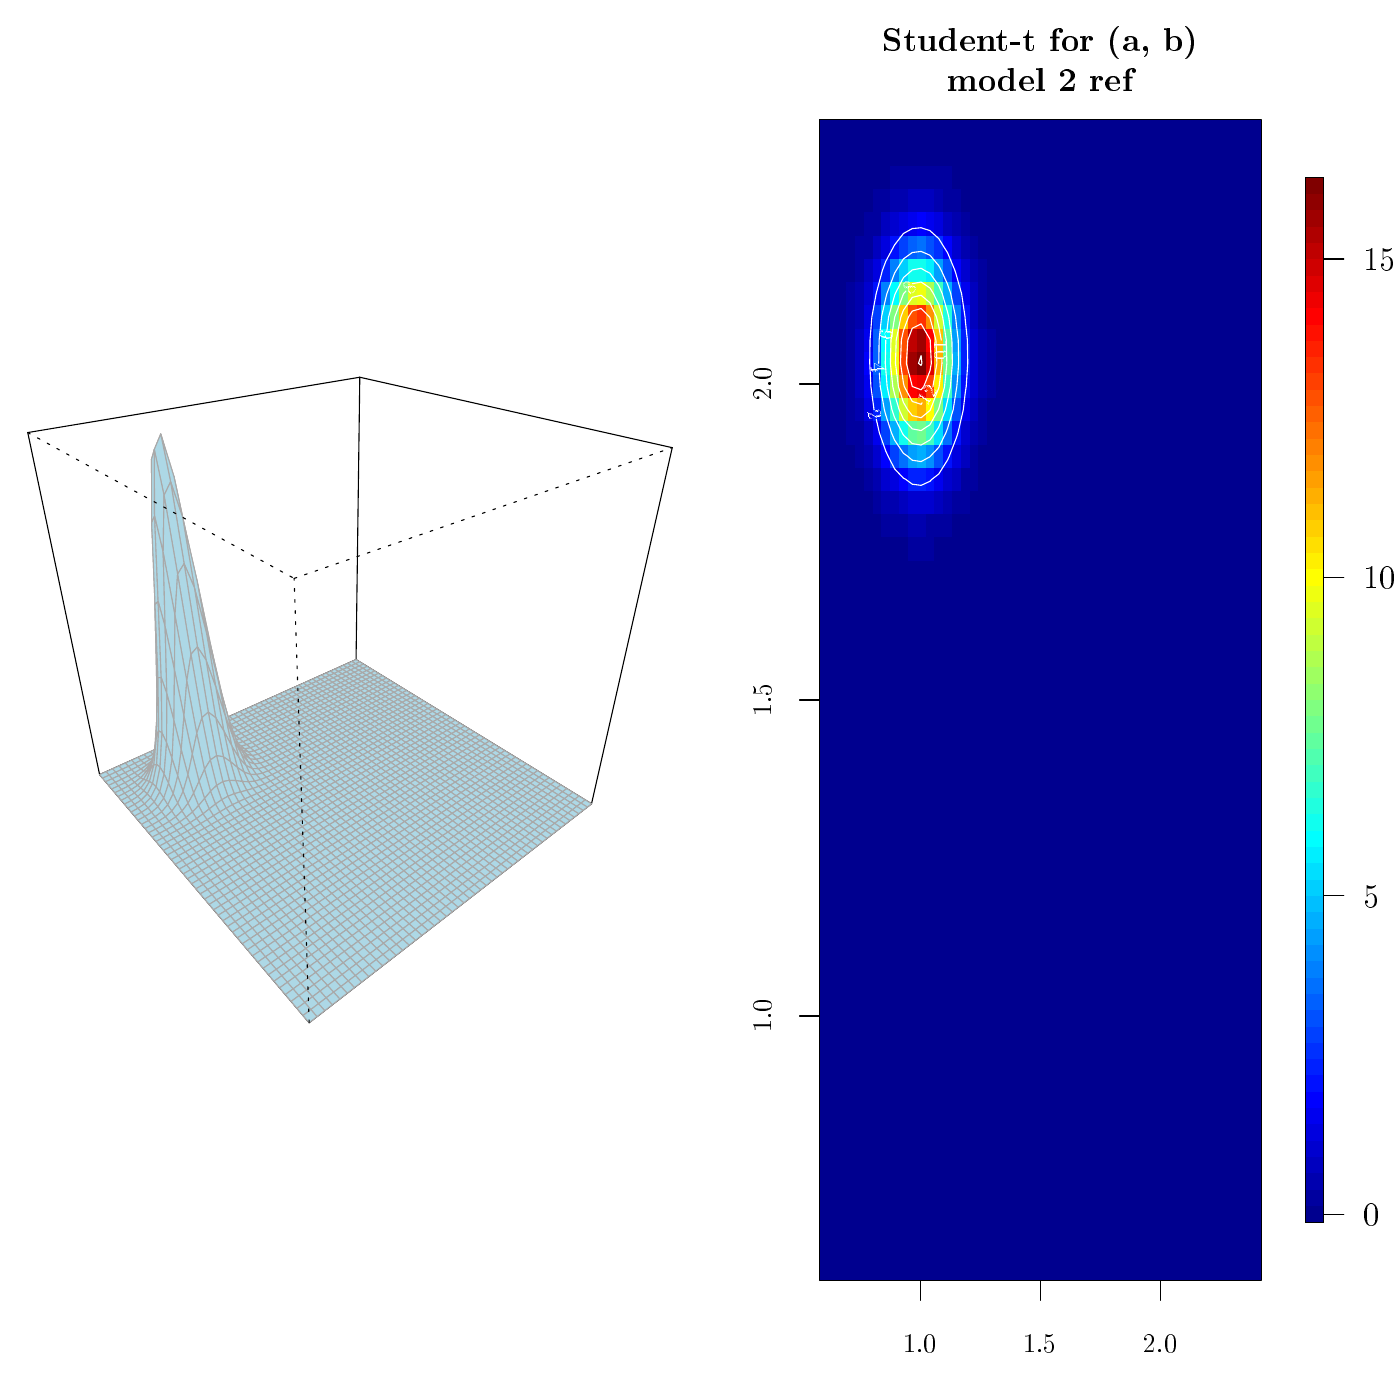 % Created by tikzDevice version 0.10.1 on 2016-09-23 11:59:43
% !TEX encoding = UTF-8 Unicode
\documentclass[12pt]{article}
\nonstopmode

\usepackage{tikz}

\usepackage[active,tightpage,psfixbb]{preview}

\PreviewEnvironment{pgfpicture}

\setlength\PreviewBorder{0pt}

\newcommand{\SweaveOpts}[1]{}  % do not interfere with LaTeX
\newcommand{\SweaveInput}[1]{} % because they are not real TeX commands
\newcommand{\Sexpr}[1]{}       % will only be parsed by R


%%%%% Load LaTex packages
\usepackage[paperwidth=8.5in,left=0.5in,right=0.5in,top=0.5in,bottom=0.5in,paperheight=11in,textheight=8.5in]{geometry}
\usepackage{hyperref}
\usepackage[authoryear]{natbib}
%\usepackage[latin1]{inputenc}
\usepackage{textcomp}
\usepackage{amsmath}
\usepackage{graphicx}
%\usepackage{subfigure}
\usepackage{subfig}
\usepackage{color}
\usepackage{amsthm}
\usepackage{amsfonts}
\usepackage{amssymb}
\usepackage{makeidx}
\usepackage{overpic}
\usepackage{colortbl}
\usepackage{listings}
\usepackage[T1]{fontenc}
\usepackage{animate}
\usepackage{framed}
%\usepackage{subfig}
\newcommand{\E}{\mathrm{E}}
\newcommand{\Var}{\mathrm{Var}}
\newcommand{\Cov}{\mathrm{Cov}}
\newcommand{\Corr}{\mathrm{Corr}}
\newcommand{\Rel}{\mathrm{Rel}}
\newcommand{\re}{\mathrm{Re}}
\newcommand{\im}{\mathrm{Im}}
\newcommand{\bsmu}{\boldsymbol{\mu}}
\newcommand{\bssigma}{\boldsymbol{\Sigma}}
\newcommand{\bsPhi}{\boldsymbol{\Phi}}
\newcommand{\bssig}{\boldsymbol{\sigma}}
\newcommand{\bsomega}{\boldsymbol{\Omega}}
\newcommand{\bstheta}{\boldsymbol{\theta}}
\newcommand{\bsep}{\boldsymbol{\epsilon}}
\newcommand{\bsbeta}{\boldsymbol{\beta}}
\newcommand{\bseta}{\boldsymbol{\eta}}
\newcommand{\bsalpha}{\boldsymbol{\alpha}}
\newcommand{\bsgamma}{\boldsymbol{\gamma}}
\newcommand{\bsGamma}{\boldsymbol{\Gamma}}
%\newcommand{\bfy}{\mbox{\boldmath $y$}}
\newcommand{\bfy}{\mathbf{y}}
\newcommand{\bfY}{\mbox{\boldmath $Y$}}
\newcommand{\bfF}{\mathbf{F}}
%\newcommand{\bfF}{\mbox{\boldmath $F$}}
\newcommand{\bfX}{\mbox{\boldmath $X$}}
\newcommand{\bfT}{\mbox{\boldmath $T$}}
\newcommand{\bfZ}{\mbox{\boldmath $Z$}}
\newcommand{\bfC}{\mbox{\boldmath $C$}}
\newcommand{\bfD}{\mbox{\boldmath $D$}}
\newcommand{\bfP}{\mbox{\boldmath $P$}}
\newcommand{\bfQ}{\mbox{\boldmath $Q$}}
\newcommand{\bfR}{\mbox{\boldmath $R$}}
\newcommand{\bfI}{\mbox{\boldmath $I$}}
\newcommand{\bfu}{\mbox{\boldmath $u$}}
\newcommand{\bfff}{\mbox{\boldmath $f$}}
%\newcommand{\bfzeta}{\mbox{\boldmath $\zeta$}}
\newcommand{\bfxi}{\mbox{\boldmath $\xi$}}
\newcommand{\bfphi}{\mbox{\boldmath $\phi$}}
\newcommand{\bftheta}{\mbox{\boldmath $\theta$}}
\newcommand{\bfomega}{\mbox{\boldmath $\omega$}}
\newcommand{\bfepsilon}{\mbox{\boldmath $\epsilon$}}
\newcommand{\bfpsi}{\mbox{\boldmath $\psi$}}
\newcommand{\bfpi}{\mbox{\boldmath $\pi$}}
%\newcommand{\Cov}{\mathop{\rm {\mathbb C}ov}\nolimits}%
\newcommand{\cov}{\mathop{\rm {\mathbb C}ov}\nolimits}%
%\newcommand{\Var}{\mathop{\rm {\mathbb V}ar}\nolimits}%
\newcommand{\var}{\mathop{\rm {\mathbb V}ar}\nolimits}%
\newcommand{\ex}{{\mathbb E}}
\newcommand{\corr}{\mathop{\rm {\mathbb C}orr}\nolimits}%
\newcommand{\cor}{\mathop{\rm {\mathbb C}orr}\nolimits}
%\newcommand{\r}{\Sexpr}
%\def\sinc{\mathop{\rm sinc}\nolimits}%
\renewcommand{\Pr}{{\mathbb P}}
\newcommand{\iid}{\stackrel{\rm iid}{\sim}}
\newcommand{\ind}[1]{\textbf{1}\{#1\}}
\lstset{breaklines=true}



%%%% Set knitr global options


%\input ../macros.tex

%%%% document body

\begin{document}

\begin{tikzpicture}[x=1pt,y=1pt]
\definecolor{fillColor}{RGB}{255,255,255}
\path[use as bounding box,fill=fillColor,fill opacity=0.00] (0,0) rectangle (505.89,505.89);
\begin{scope}
\path[clip] (  0.72,  0.72) rectangle (252.22,505.17);
\definecolor{drawColor}{RGB}{0,0,0}

\path[draw=drawColor,line width= 0.4pt,line join=round,line cap=round] ( 35.99,225.98) -- (128.66,267.54);

\path[draw=drawColor,line width= 0.4pt,line join=round,line cap=round] (128.66,267.54) -- (130.01,369.57);

\path[draw=drawColor,line width= 0.4pt,line join=round,line cap=round] (130.01,369.57) -- ( 10.03,349.58);

\path[draw=drawColor,line width= 0.4pt,line join=round,line cap=round] ( 10.03,349.58) -- ( 35.99,225.98);

\path[draw=drawColor,line width= 0.4pt,line join=round,line cap=round] (213.75,215.44) -- (242.91,344.12);

\path[draw=drawColor,line width= 0.4pt,line join=round,line cap=round] (242.91,344.12) -- (130.01,369.57);

\path[draw=drawColor,line width= 0.4pt,line join=round,line cap=round] (128.66,267.54) -- (213.75,215.44);

\path[draw=drawColor,line width= 0.4pt,line join=round,line cap=round] (111.71,136.32) -- (213.75,215.44);

\path[draw=drawColor,line width= 0.4pt,line join=round,line cap=round] ( 35.99,225.98) -- (111.71,136.32);
\definecolor{drawColor}{RGB}{169,169,169}
\definecolor{fillColor}{RGB}{173,216,230}

\path[draw=drawColor,line width= 0.4pt,line join=round,line cap=round,fill=fillColor] (128.47,266.04) --
	(129.98,266.73) --
	(128.66,267.54) --
	(127.15,266.86) --
	cycle;

\path[draw=drawColor,line width= 0.4pt,line join=round,line cap=round,fill=fillColor] (126.94,265.35) --
	(128.47,266.04) --
	(127.15,266.86) --
	(125.62,266.18) --
	cycle;

\path[draw=drawColor,line width= 0.4pt,line join=round,line cap=round,fill=fillColor] (129.80,265.22) --
	(131.31,265.91) --
	(129.98,266.73) --
	(128.47,266.04) --
	cycle;

\path[draw=drawColor,line width= 0.4pt,line join=round,line cap=round,fill=fillColor] (125.40,264.66) --
	(126.94,265.35) --
	(125.62,266.18) --
	(124.09,265.49) --
	cycle;

\path[draw=drawColor,line width= 0.4pt,line join=round,line cap=round,fill=fillColor] (128.27,264.52) --
	(129.80,265.22) --
	(128.47,266.04) --
	(126.94,265.35) --
	cycle;

\path[draw=drawColor,line width= 0.4pt,line join=round,line cap=round,fill=fillColor] (131.14,264.39) --
	(132.66,265.09) --
	(131.31,265.91) --
	(129.80,265.22) --
	cycle;

\path[draw=drawColor,line width= 0.4pt,line join=round,line cap=round,fill=fillColor] (123.85,263.96) --
	(125.40,264.66) --
	(124.09,265.49) --
	(122.54,264.79) --
	cycle;

\path[draw=drawColor,line width= 0.4pt,line join=round,line cap=round,fill=fillColor] (126.73,263.82) --
	(128.27,264.52) --
	(126.94,265.35) --
	(125.40,264.66) --
	cycle;

\path[draw=drawColor,line width= 0.4pt,line join=round,line cap=round,fill=fillColor] (129.61,263.69) --
	(131.14,264.39) --
	(129.80,265.22) --
	(128.27,264.52) --
	cycle;

\path[draw=drawColor,line width= 0.4pt,line join=round,line cap=round,fill=fillColor] (132.50,263.55) --
	(134.02,264.26) --
	(132.66,265.09) --
	(131.14,264.39) --
	cycle;

\path[draw=drawColor,line width= 0.4pt,line join=round,line cap=round,fill=fillColor] (122.28,263.25) --
	(123.85,263.96) --
	(122.54,264.79) --
	(120.97,264.09) --
	cycle;

\path[draw=drawColor,line width= 0.4pt,line join=round,line cap=round,fill=fillColor] (125.17,263.11) --
	(126.73,263.82) --
	(125.40,264.66) --
	(123.85,263.96) --
	cycle;

\path[draw=drawColor,line width= 0.4pt,line join=round,line cap=round,fill=fillColor] (128.07,262.97) --
	(129.61,263.69) --
	(128.27,264.52) --
	(126.73,263.82) --
	cycle;

\path[draw=drawColor,line width= 0.4pt,line join=round,line cap=round,fill=fillColor] (130.97,262.84) --
	(132.50,263.55) --
	(131.14,264.39) --
	(129.61,263.69) --
	cycle;

\path[draw=drawColor,line width= 0.4pt,line join=round,line cap=round,fill=fillColor] (133.88,262.70) --
	(135.40,263.41) --
	(134.02,264.26) --
	(132.50,263.55) --
	cycle;

\path[draw=drawColor,line width= 0.4pt,line join=round,line cap=round,fill=fillColor] (120.70,262.53) --
	(122.28,263.25) --
	(120.97,264.09) --
	(119.40,263.38) --
	cycle;

\path[draw=drawColor,line width= 0.4pt,line join=round,line cap=round,fill=fillColor] (123.61,262.40) --
	(125.17,263.11) --
	(123.85,263.96) --
	(122.28,263.25) --
	cycle;

\path[draw=drawColor,line width= 0.4pt,line join=round,line cap=round,fill=fillColor] (126.51,262.26) --
	(128.07,262.97) --
	(126.73,263.82) --
	(125.17,263.11) --
	cycle;

\path[draw=drawColor,line width= 0.4pt,line join=round,line cap=round,fill=fillColor] (129.42,262.12) --
	(130.97,262.84) --
	(129.61,263.69) --
	(128.07,262.97) --
	cycle;

\path[draw=drawColor,line width= 0.4pt,line join=round,line cap=round,fill=fillColor] (132.34,261.98) --
	(133.88,262.70) --
	(132.50,263.55) --
	(130.97,262.84) --
	cycle;

\path[draw=drawColor,line width= 0.4pt,line join=round,line cap=round,fill=fillColor] (135.26,261.84) --
	(136.79,262.56) --
	(135.40,263.41) --
	(133.88,262.70) --
	cycle;

\path[draw=drawColor,line width= 0.4pt,line join=round,line cap=round,fill=fillColor] (119.11,261.81) --
	(120.70,262.53) --
	(119.40,263.38) --
	(117.81,262.67) --
	cycle;

\path[draw=drawColor,line width= 0.4pt,line join=round,line cap=round,fill=fillColor] (122.02,261.67) --
	(123.61,262.40) --
	(122.28,263.25) --
	(120.70,262.53) --
	cycle;

\path[draw=drawColor,line width= 0.4pt,line join=round,line cap=round,fill=fillColor] (124.94,261.54) --
	(126.51,262.26) --
	(125.17,263.11) --
	(123.61,262.40) --
	cycle;

\path[draw=drawColor,line width= 0.4pt,line join=round,line cap=round,fill=fillColor] (127.87,261.40) --
	(129.42,262.12) --
	(128.07,262.97) --
	(126.51,262.26) --
	cycle;

\path[draw=drawColor,line width= 0.4pt,line join=round,line cap=round,fill=fillColor] (130.79,261.26) --
	(132.34,261.98) --
	(130.97,262.84) --
	(129.42,262.12) --
	cycle;

\path[draw=drawColor,line width= 0.4pt,line join=round,line cap=round,fill=fillColor] (133.73,261.12) --
	(135.26,261.84) --
	(133.88,262.70) --
	(132.34,261.98) --
	cycle;

\path[draw=drawColor,line width= 0.4pt,line join=round,line cap=round,fill=fillColor] (117.51,261.09) --
	(119.11,261.81) --
	(117.81,262.67) --
	(116.20,261.95) --
	cycle;

\path[draw=drawColor,line width= 0.4pt,line join=round,line cap=round,fill=fillColor] (136.66,260.98) --
	(138.19,261.70) --
	(136.79,262.56) --
	(135.26,261.84) --
	cycle;

\path[draw=drawColor,line width= 0.4pt,line join=round,line cap=round,fill=fillColor] (120.43,260.95) --
	(122.02,261.67) --
	(120.70,262.53) --
	(119.11,261.81) --
	cycle;

\path[draw=drawColor,line width= 0.4pt,line join=round,line cap=round,fill=fillColor] (123.36,260.81) --
	(124.94,261.54) --
	(123.61,262.40) --
	(122.02,261.67) --
	cycle;

\path[draw=drawColor,line width= 0.4pt,line join=round,line cap=round,fill=fillColor] (126.29,260.67) --
	(127.87,261.40) --
	(126.51,262.26) --
	(124.94,261.54) --
	cycle;

\path[draw=drawColor,line width= 0.4pt,line join=round,line cap=round,fill=fillColor] (129.23,260.52) --
	(130.79,261.26) --
	(129.42,262.12) --
	(127.87,261.40) --
	cycle;

\path[draw=drawColor,line width= 0.4pt,line join=round,line cap=round,fill=fillColor] (132.18,260.38) --
	(133.73,261.12) --
	(132.34,261.98) --
	(130.79,261.26) --
	cycle;

\path[draw=drawColor,line width= 0.4pt,line join=round,line cap=round,fill=fillColor] (115.88,260.35) --
	(117.51,261.09) --
	(116.20,261.95) --
	(114.59,261.23) --
	cycle;

\path[draw=drawColor,line width= 0.4pt,line join=round,line cap=round,fill=fillColor] (135.13,260.24) --
	(136.66,260.98) --
	(135.26,261.84) --
	(133.73,261.12) --
	cycle;

\path[draw=drawColor,line width= 0.4pt,line join=round,line cap=round,fill=fillColor] (118.82,260.21) --
	(120.43,260.95) --
	(119.11,261.81) --
	(117.51,261.09) --
	cycle;

\path[draw=drawColor,line width= 0.4pt,line join=round,line cap=round,fill=fillColor] (138.08,260.10) --
	(139.61,260.84) --
	(138.19,261.70) --
	(136.66,260.98) --
	cycle;

\path[draw=drawColor,line width= 0.4pt,line join=round,line cap=round,fill=fillColor] (121.76,260.07) --
	(123.36,260.81) --
	(122.02,261.67) --
	(120.43,260.95) --
	cycle;

\path[draw=drawColor,line width= 0.4pt,line join=round,line cap=round,fill=fillColor] (124.71,259.93) --
	(126.29,260.67) --
	(124.94,261.54) --
	(123.36,260.81) --
	cycle;

\path[draw=drawColor,line width= 0.4pt,line join=round,line cap=round,fill=fillColor] (127.66,259.79) --
	(129.23,260.52) --
	(127.87,261.40) --
	(126.29,260.67) --
	cycle;

\path[draw=drawColor,line width= 0.4pt,line join=round,line cap=round,fill=fillColor] (130.61,259.64) --
	(132.18,260.38) --
	(130.79,261.26) --
	(129.23,260.52) --
	cycle;

\path[draw=drawColor,line width= 0.4pt,line join=round,line cap=round,fill=fillColor] (114.25,259.61) --
	(115.88,260.35) --
	(114.59,261.23) --
	(112.95,260.49) --
	cycle;

\path[draw=drawColor,line width= 0.4pt,line join=round,line cap=round,fill=fillColor] (133.57,259.50) --
	(135.13,260.24) --
	(133.73,261.12) --
	(132.18,260.38) --
	cycle;

\path[draw=drawColor,line width= 0.4pt,line join=round,line cap=round,fill=fillColor] (117.20,259.47) --
	(118.82,260.21) --
	(117.51,261.09) --
	(115.88,260.35) --
	cycle;

\path[draw=drawColor,line width= 0.4pt,line join=round,line cap=round,fill=fillColor] (136.54,259.36) --
	(138.08,260.10) --
	(136.66,260.98) --
	(135.13,260.24) --
	cycle;

\path[draw=drawColor,line width= 0.4pt,line join=round,line cap=round,fill=fillColor] (120.15,259.33) --
	(121.76,260.07) --
	(120.43,260.95) --
	(118.82,260.21) --
	cycle;

\path[draw=drawColor,line width= 0.4pt,line join=round,line cap=round,fill=fillColor] (139.51,259.22) --
	(141.04,259.96) --
	(139.61,260.84) --
	(138.08,260.10) --
	cycle;

\path[draw=drawColor,line width= 0.4pt,line join=round,line cap=round,fill=fillColor] (123.11,259.19) --
	(124.71,259.93) --
	(123.36,260.81) --
	(121.76,260.07) --
	cycle;

\path[draw=drawColor,line width= 0.4pt,line join=round,line cap=round,fill=fillColor] (126.07,259.04) --
	(127.66,259.79) --
	(126.29,260.67) --
	(124.71,259.93) --
	cycle;

\path[draw=drawColor,line width= 0.4pt,line join=round,line cap=round,fill=fillColor] (129.04,258.90) --
	(130.61,259.64) --
	(129.23,260.52) --
	(127.66,259.79) --
	cycle;

\path[draw=drawColor,line width= 0.4pt,line join=round,line cap=round,fill=fillColor] (112.60,258.87) --
	(114.25,259.61) --
	(112.95,260.49) --
	(111.31,259.76) --
	cycle;

\path[draw=drawColor,line width= 0.4pt,line join=round,line cap=round,fill=fillColor] (132.01,258.76) --
	(133.57,259.50) --
	(132.18,260.38) --
	(130.61,259.64) --
	cycle;

\path[draw=drawColor,line width= 0.4pt,line join=round,line cap=round,fill=fillColor] (115.56,258.72) --
	(117.20,259.47) --
	(115.88,260.35) --
	(114.25,259.61) --
	cycle;

\path[draw=drawColor,line width= 0.4pt,line join=round,line cap=round,fill=fillColor] (134.99,258.61) --
	(136.54,259.36) --
	(135.13,260.24) --
	(133.57,259.50) --
	cycle;

\path[draw=drawColor,line width= 0.4pt,line join=round,line cap=round,fill=fillColor] (118.52,258.58) --
	(120.15,259.33) --
	(118.82,260.21) --
	(117.20,259.47) --
	cycle;

\path[draw=drawColor,line width= 0.4pt,line join=round,line cap=round,fill=fillColor] (137.97,258.47) --
	(139.51,259.22) --
	(138.08,260.10) --
	(136.54,259.36) --
	cycle;

\path[draw=drawColor,line width= 0.4pt,line join=round,line cap=round,fill=fillColor] (121.49,258.44) --
	(123.11,259.19) --
	(121.76,260.07) --
	(120.15,259.33) --
	cycle;

\path[draw=drawColor,line width= 0.4pt,line join=round,line cap=round,fill=fillColor] (140.96,258.32) --
	(142.49,259.07) --
	(141.04,259.96) --
	(139.51,259.22) --
	cycle;

\path[draw=drawColor,line width= 0.4pt,line join=round,line cap=round,fill=fillColor] (124.47,258.29) --
	(126.07,259.04) --
	(124.71,259.93) --
	(123.11,259.19) --
	cycle;

\path[draw=drawColor,line width= 0.4pt,line join=round,line cap=round,fill=fillColor] (127.45,258.15) --
	(129.04,258.90) --
	(127.66,259.79) --
	(126.07,259.04) --
	cycle;

\path[draw=drawColor,line width= 0.4pt,line join=round,line cap=round,fill=fillColor] (110.94,258.12) --
	(112.60,258.87) --
	(111.31,259.76) --
	(109.65,259.01) --
	cycle;

\path[draw=drawColor,line width= 0.4pt,line join=round,line cap=round,fill=fillColor] (130.43,258.00) --
	(132.01,258.76) --
	(130.61,259.64) --
	(129.04,258.90) --
	cycle;

\path[draw=drawColor,line width= 0.4pt,line join=round,line cap=round,fill=fillColor] (113.91,257.97) --
	(115.56,258.72) --
	(114.25,259.61) --
	(112.60,258.87) --
	cycle;

\path[draw=drawColor,line width= 0.4pt,line join=round,line cap=round,fill=fillColor] (133.42,257.86) --
	(134.99,258.61) --
	(133.57,259.50) --
	(132.01,258.76) --
	cycle;

\path[draw=drawColor,line width= 0.4pt,line join=round,line cap=round,fill=fillColor] (116.88,257.83) --
	(118.52,258.58) --
	(117.20,259.47) --
	(115.56,258.72) --
	cycle;

\path[draw=drawColor,line width= 0.4pt,line join=round,line cap=round,fill=fillColor] (136.41,257.71) --
	(137.97,258.47) --
	(136.54,259.36) --
	(134.99,258.61) --
	cycle;

\path[draw=drawColor,line width= 0.4pt,line join=round,line cap=round,fill=fillColor] (119.86,257.68) --
	(121.49,258.44) --
	(120.15,259.33) --
	(118.52,258.58) --
	cycle;

\path[draw=drawColor,line width= 0.4pt,line join=round,line cap=round,fill=fillColor] (139.41,257.57) --
	(140.96,258.32) --
	(139.51,259.22) --
	(137.97,258.47) --
	cycle;

\path[draw=drawColor,line width= 0.4pt,line join=round,line cap=round,fill=fillColor] (122.85,257.53) --
	(124.47,258.29) --
	(123.11,259.19) --
	(121.49,258.44) --
	cycle;

\path[draw=drawColor,line width= 0.4pt,line join=round,line cap=round,fill=fillColor] (142.42,257.42) --
	(143.95,258.18) --
	(142.49,259.07) --
	(140.96,258.32) --
	cycle;

\path[draw=drawColor,line width= 0.4pt,line join=round,line cap=round,fill=fillColor] (125.84,257.39) --
	(127.45,258.15) --
	(126.07,259.04) --
	(124.47,258.29) --
	cycle;

\path[draw=drawColor,line width= 0.4pt,line join=round,line cap=round,fill=fillColor] (109.26,257.36) --
	(110.94,258.12) --
	(109.65,259.01) --
	(107.97,258.26) --
	cycle;

\path[draw=drawColor,line width= 0.4pt,line join=round,line cap=round,fill=fillColor] (128.84,257.24) --
	(130.43,258.00) --
	(129.04,258.90) --
	(127.45,258.15) --
	cycle;

\path[draw=drawColor,line width= 0.4pt,line join=round,line cap=round,fill=fillColor] (112.24,257.21) --
	(113.91,257.97) --
	(112.60,258.87) --
	(110.94,258.12) --
	cycle;

\path[draw=drawColor,line width= 0.4pt,line join=round,line cap=round,fill=fillColor] (131.84,257.10) --
	(133.42,257.86) --
	(132.01,258.76) --
	(130.43,258.00) --
	cycle;

\path[draw=drawColor,line width= 0.4pt,line join=round,line cap=round,fill=fillColor] (115.23,257.06) --
	(116.88,257.83) --
	(115.56,258.72) --
	(113.91,257.97) --
	cycle;

\path[draw=drawColor,line width= 0.4pt,line join=round,line cap=round,fill=fillColor] (134.84,256.95) --
	(136.41,257.71) --
	(134.99,258.61) --
	(133.42,257.86) --
	cycle;

\path[draw=drawColor,line width= 0.4pt,line join=round,line cap=round,fill=fillColor] (118.22,256.92) --
	(119.86,257.68) --
	(118.52,258.58) --
	(116.88,257.83) --
	cycle;

\path[draw=drawColor,line width= 0.4pt,line join=round,line cap=round,fill=fillColor] (137.86,256.80) --
	(139.41,257.57) --
	(137.97,258.47) --
	(136.41,257.71) --
	cycle;

\path[draw=drawColor,line width= 0.4pt,line join=round,line cap=round,fill=fillColor] (121.22,256.77) --
	(122.85,257.53) --
	(121.49,258.44) --
	(119.86,257.68) --
	cycle;

\path[draw=drawColor,line width= 0.4pt,line join=round,line cap=round,fill=fillColor] (140.87,256.65) --
	(142.42,257.42) --
	(140.96,258.32) --
	(139.41,257.57) --
	cycle;

\path[draw=drawColor,line width= 0.4pt,line join=round,line cap=round,fill=fillColor] (124.22,256.62) --
	(125.84,257.39) --
	(124.47,258.29) --
	(122.85,257.53) --
	cycle;

\path[draw=drawColor,line width= 0.4pt,line join=round,line cap=round,fill=fillColor] (107.57,256.59) --
	(109.26,257.36) --
	(107.97,258.26) --
	(106.28,257.50) --
	cycle;

\path[draw=drawColor,line width= 0.4pt,line join=round,line cap=round,fill=fillColor] (143.89,256.51) --
	(145.43,257.27) --
	(143.95,258.18) --
	(142.42,257.42) --
	cycle;

\path[draw=drawColor,line width= 0.4pt,line join=round,line cap=round,fill=fillColor] (127.23,256.47) --
	(128.84,257.24) --
	(127.45,258.15) --
	(125.84,257.39) --
	cycle;

\path[draw=drawColor,line width= 0.4pt,line join=round,line cap=round,fill=fillColor] (110.56,256.44) --
	(112.24,257.21) --
	(110.94,258.12) --
	(109.26,257.36) --
	cycle;

\path[draw=drawColor,line width= 0.4pt,line join=round,line cap=round,fill=fillColor] (130.24,256.33) --
	(131.84,257.10) --
	(130.43,258.00) --
	(128.84,257.24) --
	cycle;

\path[draw=drawColor,line width= 0.4pt,line join=round,line cap=round,fill=fillColor] (113.56,256.30) --
	(115.23,257.06) --
	(113.91,257.97) --
	(112.24,257.21) --
	cycle;

\path[draw=drawColor,line width= 0.4pt,line join=round,line cap=round,fill=fillColor] (133.26,256.18) --
	(134.84,256.95) --
	(133.42,257.86) --
	(131.84,257.10) --
	cycle;

\path[draw=drawColor,line width= 0.4pt,line join=round,line cap=round,fill=fillColor] (116.56,256.15) --
	(118.22,256.92) --
	(116.88,257.83) --
	(115.23,257.06) --
	cycle;

\path[draw=drawColor,line width= 0.4pt,line join=round,line cap=round,fill=fillColor] (136.28,256.03) --
	(137.86,256.80) --
	(136.41,257.71) --
	(134.84,256.95) --
	cycle;

\path[draw=drawColor,line width= 0.4pt,line join=round,line cap=round,fill=fillColor] (119.57,256.00) --
	(121.22,256.77) --
	(119.86,257.68) --
	(118.22,256.92) --
	cycle;

\path[draw=drawColor,line width= 0.4pt,line join=round,line cap=round,fill=fillColor] (139.31,255.88) --
	(140.87,256.65) --
	(139.41,257.57) --
	(137.86,256.80) --
	cycle;

\path[draw=drawColor,line width= 0.4pt,line join=round,line cap=round,fill=fillColor] (122.59,255.85) --
	(124.22,256.62) --
	(122.85,257.53) --
	(121.22,256.77) --
	cycle;

\path[draw=drawColor,line width= 0.4pt,line join=round,line cap=round,fill=fillColor] (105.86,255.82) --
	(107.57,256.59) --
	(106.28,257.50) --
	(104.58,256.74) --
	cycle;

\path[draw=drawColor,line width= 0.4pt,line join=round,line cap=round,fill=fillColor] (142.35,255.73) --
	(143.89,256.51) --
	(142.42,257.42) --
	(140.87,256.65) --
	cycle;

\path[draw=drawColor,line width= 0.4pt,line join=round,line cap=round,fill=fillColor] (125.61,255.70) --
	(127.23,256.47) --
	(125.84,257.39) --
	(124.22,256.62) --
	cycle;

\path[draw=drawColor,line width= 0.4pt,line join=round,line cap=round,fill=fillColor] (108.86,255.67) --
	(110.56,256.44) --
	(109.26,257.36) --
	(107.57,256.59) --
	cycle;

\path[draw=drawColor,line width= 0.4pt,line join=round,line cap=round,fill=fillColor] (145.39,255.58) --
	(146.92,256.36) --
	(145.43,257.27) --
	(143.89,256.51) --
	cycle;

\path[draw=drawColor,line width= 0.4pt,line join=round,line cap=round,fill=fillColor] (128.63,255.55) --
	(130.24,256.33) --
	(128.84,257.24) --
	(127.23,256.47) --
	cycle;

\path[draw=drawColor,line width= 0.4pt,line join=round,line cap=round,fill=fillColor] (111.88,255.52) --
	(113.56,256.30) --
	(112.24,257.21) --
	(110.56,256.44) --
	cycle;

\path[draw=drawColor,line width= 0.4pt,line join=round,line cap=round,fill=fillColor] (131.66,255.40) --
	(133.26,256.18) --
	(131.84,257.10) --
	(130.24,256.33) --
	cycle;

\path[draw=drawColor,line width= 0.4pt,line join=round,line cap=round,fill=fillColor] (114.89,255.37) --
	(116.56,256.15) --
	(115.23,257.06) --
	(113.56,256.30) --
	cycle;

\path[draw=drawColor,line width= 0.4pt,line join=round,line cap=round,fill=fillColor] (134.70,255.25) --
	(136.28,256.03) --
	(134.84,256.95) --
	(133.26,256.18) --
	cycle;

\path[draw=drawColor,line width= 0.4pt,line join=round,line cap=round,fill=fillColor] (117.91,255.22) --
	(119.57,256.00) --
	(118.22,256.92) --
	(116.56,256.15) --
	cycle;

\path[draw=drawColor,line width= 0.4pt,line join=round,line cap=round,fill=fillColor] (137.74,255.10) --
	(139.31,255.88) --
	(137.86,256.80) --
	(136.28,256.03) --
	cycle;

\path[draw=drawColor,line width= 0.4pt,line join=round,line cap=round,fill=fillColor] (120.94,255.07) --
	(122.59,255.85) --
	(121.22,256.77) --
	(119.57,256.00) --
	cycle;

\path[draw=drawColor,line width= 0.4pt,line join=round,line cap=round,fill=fillColor] (104.13,255.04) --
	(105.86,255.82) --
	(104.58,256.74) --
	(102.86,255.97) --
	cycle;

\path[draw=drawColor,line width= 0.4pt,line join=round,line cap=round,fill=fillColor] (140.79,254.95) --
	(142.35,255.73) --
	(140.87,256.65) --
	(139.31,255.88) --
	cycle;

\path[draw=drawColor,line width= 0.4pt,line join=round,line cap=round,fill=fillColor] (123.97,254.92) --
	(125.61,255.70) --
	(124.22,256.62) --
	(122.59,255.85) --
	cycle;

\path[draw=drawColor,line width= 0.4pt,line join=round,line cap=round,fill=fillColor] (107.15,254.89) --
	(108.86,255.67) --
	(107.57,256.59) --
	(105.86,255.82) --
	cycle;

\path[draw=drawColor,line width= 0.4pt,line join=round,line cap=round,fill=fillColor] (143.84,254.80) --
	(145.39,255.58) --
	(143.89,256.51) --
	(142.35,255.73) --
	cycle;

\path[draw=drawColor,line width= 0.4pt,line join=round,line cap=round,fill=fillColor] (127.01,254.77) --
	(128.63,255.55) --
	(127.23,256.47) --
	(125.61,255.70) --
	cycle;

\path[draw=drawColor,line width= 0.4pt,line join=round,line cap=round,fill=fillColor] (110.18,254.74) --
	(111.88,255.52) --
	(110.56,256.44) --
	(108.86,255.67) --
	cycle;

\path[draw=drawColor,line width= 0.4pt,line join=round,line cap=round,fill=fillColor] (146.89,254.65) --
	(148.43,255.43) --
	(146.92,256.36) --
	(145.39,255.58) --
	cycle;

\path[draw=drawColor,line width= 0.4pt,line join=round,line cap=round,fill=fillColor] (130.05,254.62) --
	(131.66,255.40) --
	(130.24,256.33) --
	(128.63,255.55) --
	cycle;

\path[draw=drawColor,line width= 0.4pt,line join=round,line cap=round,fill=fillColor] (113.20,254.59) --
	(114.89,255.37) --
	(113.56,256.30) --
	(111.88,255.52) --
	cycle;

\path[draw=drawColor,line width= 0.4pt,line join=round,line cap=round,fill=fillColor] (133.10,254.47) --
	(134.70,255.25) --
	(133.26,256.18) --
	(131.66,255.40) --
	cycle;

\path[draw=drawColor,line width= 0.4pt,line join=round,line cap=round,fill=fillColor] (116.24,254.44) --
	(117.91,255.22) --
	(116.56,256.15) --
	(114.89,255.37) --
	cycle;

\path[draw=drawColor,line width= 0.4pt,line join=round,line cap=round,fill=fillColor] (136.15,254.32) --
	(137.74,255.10) --
	(136.28,256.03) --
	(134.70,255.25) --
	cycle;

\path[draw=drawColor,line width= 0.4pt,line join=round,line cap=round,fill=fillColor] (119.28,254.28) --
	(120.94,255.07) --
	(119.57,256.00) --
	(117.91,255.22) --
	cycle;

\path[draw=drawColor,line width= 0.4pt,line join=round,line cap=round,fill=fillColor] (102.40,254.25) --
	(104.13,255.04) --
	(102.86,255.97) --
	(101.12,255.19) --
	cycle;

\path[draw=drawColor,line width= 0.4pt,line join=round,line cap=round,fill=fillColor] (139.21,254.17) --
	(140.79,254.95) --
	(139.31,255.88) --
	(137.74,255.10) --
	cycle;

\path[draw=drawColor,line width= 0.4pt,line join=round,line cap=round,fill=fillColor] (122.32,254.13) --
	(123.97,254.92) --
	(122.59,255.85) --
	(120.94,255.07) --
	cycle;

\path[draw=drawColor,line width= 0.4pt,line join=round,line cap=round,fill=fillColor] (105.43,254.10) --
	(107.15,254.89) --
	(105.86,255.82) --
	(104.13,255.04) --
	cycle;

\path[draw=drawColor,line width= 0.4pt,line join=round,line cap=round,fill=fillColor] (142.28,254.01) --
	(143.84,254.80) --
	(142.35,255.73) --
	(140.79,254.95) --
	cycle;

\path[draw=drawColor,line width= 0.4pt,line join=round,line cap=round,fill=fillColor] (125.37,253.98) --
	(127.01,254.77) --
	(125.61,255.70) --
	(123.97,254.92) --
	cycle;

\path[draw=drawColor,line width= 0.4pt,line join=round,line cap=round,fill=fillColor] (108.46,253.95) --
	(110.18,254.74) --
	(108.86,255.67) --
	(107.15,254.89) --
	cycle;

\path[draw=drawColor,line width= 0.4pt,line join=round,line cap=round,fill=fillColor] (145.34,253.86) --
	(146.89,254.65) --
	(145.39,255.58) --
	(143.84,254.80) --
	cycle;

\path[draw=drawColor,line width= 0.4pt,line join=round,line cap=round,fill=fillColor] (128.43,253.83) --
	(130.05,254.62) --
	(128.63,255.55) --
	(127.01,254.77) --
	cycle;

\path[draw=drawColor,line width= 0.4pt,line join=round,line cap=round,fill=fillColor] (111.50,253.80) --
	(113.20,254.59) --
	(111.88,255.52) --
	(110.18,254.74) --
	cycle;

\path[draw=drawColor,line width= 0.4pt,line join=round,line cap=round,fill=fillColor] (148.42,253.71) --
	(149.96,254.50) --
	(148.43,255.43) --
	(146.89,254.65) --
	cycle;

\path[draw=drawColor,line width= 0.4pt,line join=round,line cap=round,fill=fillColor] (131.49,253.68) --
	(133.10,254.47) --
	(131.66,255.40) --
	(130.05,254.62) --
	cycle;

\path[draw=drawColor,line width= 0.4pt,line join=round,line cap=round,fill=fillColor] (114.55,253.64) --
	(116.24,254.44) --
	(114.89,255.37) --
	(113.20,254.59) --
	cycle;

\path[draw=drawColor,line width= 0.4pt,line join=round,line cap=round,fill=fillColor] (134.55,253.52) --
	(136.15,254.32) --
	(134.70,255.25) --
	(133.10,254.47) --
	cycle;

\path[draw=drawColor,line width= 0.4pt,line join=round,line cap=round,fill=fillColor] (117.60,253.49) --
	(119.28,254.28) --
	(117.91,255.22) --
	(116.24,254.44) --
	cycle;

\path[draw=drawColor,line width= 0.4pt,line join=round,line cap=round,fill=fillColor] (100.64,253.46) --
	(102.40,254.25) --
	(101.12,255.19) --
	( 99.37,254.40) --
	cycle;

\path[draw=drawColor,line width= 0.4pt,line join=round,line cap=round,fill=fillColor] (137.62,253.37) --
	(139.21,254.17) --
	(137.74,255.10) --
	(136.15,254.32) --
	cycle;

\path[draw=drawColor,line width= 0.4pt,line join=round,line cap=round,fill=fillColor] (120.66,253.34) --
	(122.32,254.13) --
	(120.94,255.07) --
	(119.28,254.28) --
	cycle;

\path[draw=drawColor,line width= 0.4pt,line join=round,line cap=round,fill=fillColor] (103.68,253.30) --
	(105.43,254.10) --
	(104.13,255.04) --
	(102.40,254.25) --
	cycle;

\path[draw=drawColor,line width= 0.4pt,line join=round,line cap=round,fill=fillColor] (140.70,253.22) --
	(142.28,254.01) --
	(140.79,254.95) --
	(139.21,254.17) --
	cycle;

\path[draw=drawColor,line width= 0.4pt,line join=round,line cap=round,fill=fillColor] (123.72,253.18) --
	(125.37,253.98) --
	(123.97,254.92) --
	(122.32,254.13) --
	cycle;

\path[draw=drawColor,line width= 0.4pt,line join=round,line cap=round,fill=fillColor] (106.73,253.15) --
	(108.46,253.95) --
	(107.15,254.89) --
	(105.43,254.10) --
	cycle;

\path[draw=drawColor,line width= 0.4pt,line join=round,line cap=round,fill=fillColor] (143.78,253.06) --
	(145.34,253.86) --
	(143.84,254.80) --
	(142.28,254.01) --
	cycle;

\path[draw=drawColor,line width= 0.4pt,line join=round,line cap=round,fill=fillColor] (126.79,253.03) --
	(128.43,253.83) --
	(127.01,254.77) --
	(125.37,253.98) --
	cycle;

\path[draw=drawColor,line width= 0.4pt,line join=round,line cap=round,fill=fillColor] (109.78,253.00) --
	(111.50,253.80) --
	(110.18,254.74) --
	(108.46,253.95) --
	cycle;

\path[draw=drawColor,line width= 0.4pt,line join=round,line cap=round,fill=fillColor] (146.87,252.91) --
	(148.42,253.71) --
	(146.89,254.65) --
	(145.34,253.86) --
	cycle;

\path[draw=drawColor,line width= 0.4pt,line join=round,line cap=round,fill=fillColor] (129.86,252.88) --
	(131.49,253.68) --
	(130.05,254.62) --
	(128.43,253.83) --
	cycle;

\path[draw=drawColor,line width= 0.4pt,line join=round,line cap=round,fill=fillColor] (112.84,252.84) --
	(114.55,253.64) --
	(113.20,254.59) --
	(111.50,253.80) --
	cycle;

\path[draw=drawColor,line width= 0.4pt,line join=round,line cap=round,fill=fillColor] (149.96,252.76) --
	(151.50,253.56) --
	(149.96,254.50) --
	(148.42,253.71) --
	cycle;

\path[draw=drawColor,line width= 0.4pt,line join=round,line cap=round,fill=fillColor] (132.94,252.72) --
	(134.55,253.52) --
	(133.10,254.47) --
	(131.49,253.68) --
	cycle;

\path[draw=drawColor,line width= 0.4pt,line join=round,line cap=round,fill=fillColor] (115.91,252.69) --
	(117.60,253.49) --
	(116.24,254.44) --
	(114.55,253.64) --
	cycle;

\path[draw=drawColor,line width= 0.4pt,line join=round,line cap=round,fill=fillColor] ( 98.87,252.66) --
	(100.64,253.46) --
	( 99.37,254.40) --
	( 97.60,253.61) --
	cycle;

\path[draw=drawColor,line width= 0.4pt,line join=round,line cap=round,fill=fillColor] (136.02,252.57) --
	(137.62,253.37) --
	(136.15,254.32) --
	(134.55,253.52) --
	cycle;

\path[draw=drawColor,line width= 0.4pt,line join=round,line cap=round,fill=fillColor] (118.97,252.54) --
	(120.66,253.34) --
	(119.28,254.28) --
	(117.60,253.49) --
	cycle;

\path[draw=drawColor,line width= 0.4pt,line join=round,line cap=round,fill=fillColor] (101.92,252.50) --
	(103.68,253.30) --
	(102.40,254.25) --
	(100.64,253.46) --
	cycle;

\path[draw=drawColor,line width= 0.4pt,line join=round,line cap=round,fill=fillColor] (139.11,252.41) --
	(140.70,253.22) --
	(139.21,254.17) --
	(137.62,253.37) --
	cycle;

\path[draw=drawColor,line width= 0.4pt,line join=round,line cap=round,fill=fillColor] (122.05,252.38) --
	(123.72,253.18) --
	(122.32,254.13) --
	(120.66,253.34) --
	cycle;

\path[draw=drawColor,line width= 0.4pt,line join=round,line cap=round,fill=fillColor] (104.98,252.35) --
	(106.73,253.15) --
	(105.43,254.10) --
	(103.68,253.30) --
	cycle;

\path[draw=drawColor,line width= 0.4pt,line join=round,line cap=round,fill=fillColor] (142.20,252.26) --
	(143.78,253.06) --
	(142.28,254.01) --
	(140.70,253.22) --
	cycle;

\path[draw=drawColor,line width= 0.4pt,line join=round,line cap=round,fill=fillColor] (125.13,252.23) --
	(126.79,253.03) --
	(125.37,253.98) --
	(123.72,253.18) --
	cycle;

\path[draw=drawColor,line width= 0.4pt,line join=round,line cap=round,fill=fillColor] (108.05,252.19) --
	(109.78,253.00) --
	(108.46,253.95) --
	(106.73,253.15) --
	cycle;

\path[draw=drawColor,line width= 0.4pt,line join=round,line cap=round,fill=fillColor] (145.30,252.10) --
	(146.87,252.91) --
	(145.34,253.86) --
	(143.78,253.06) --
	cycle;

\path[draw=drawColor,line width= 0.4pt,line join=round,line cap=round,fill=fillColor] (128.21,252.07) --
	(129.86,252.88) --
	(128.43,253.83) --
	(126.79,253.03) --
	cycle;

\path[draw=drawColor,line width= 0.4pt,line join=round,line cap=round,fill=fillColor] (111.12,252.04) --
	(112.84,252.84) --
	(111.50,253.80) --
	(109.78,253.00) --
	cycle;

\path[draw=drawColor,line width= 0.4pt,line join=round,line cap=round,fill=fillColor] (148.41,251.95) --
	(149.96,252.76) --
	(148.42,253.71) --
	(146.87,252.91) --
	cycle;

\path[draw=drawColor,line width= 0.4pt,line join=round,line cap=round,fill=fillColor] (131.31,251.92) --
	(132.94,252.72) --
	(131.49,253.68) --
	(129.86,252.88) --
	cycle;

\path[draw=drawColor,line width= 0.4pt,line join=round,line cap=round,fill=fillColor] (114.20,251.88) --
	(115.91,252.69) --
	(114.55,253.64) --
	(112.84,252.84) --
	cycle;

\path[draw=drawColor,line width= 0.4pt,line join=round,line cap=round,fill=fillColor] ( 97.08,251.85) --
	( 98.87,252.66) --
	( 97.60,253.61) --
	( 95.82,252.81) --
	cycle;

\path[draw=drawColor,line width= 0.4pt,line join=round,line cap=round,fill=fillColor] (151.52,251.79) --
	(153.06,252.60) --
	(151.50,253.56) --
	(149.96,252.76) --
	cycle;

\path[draw=drawColor,line width= 0.4pt,line join=round,line cap=round,fill=fillColor] (134.40,251.76) --
	(136.02,252.57) --
	(134.55,253.52) --
	(132.94,252.72) --
	cycle;

\path[draw=drawColor,line width= 0.4pt,line join=round,line cap=round,fill=fillColor] (117.28,251.73) --
	(118.97,252.54) --
	(117.60,253.49) --
	(115.91,252.69) --
	cycle;

\path[draw=drawColor,line width= 0.4pt,line join=round,line cap=round,fill=fillColor] (100.15,251.69) --
	(101.92,252.50) --
	(100.64,253.46) --
	( 98.87,252.66) --
	cycle;

\path[draw=drawColor,line width= 0.4pt,line join=round,line cap=round,fill=fillColor] (137.50,251.60) --
	(139.11,252.41) --
	(137.62,253.37) --
	(136.02,252.57) --
	cycle;

\path[draw=drawColor,line width= 0.4pt,line join=round,line cap=round,fill=fillColor] (120.37,251.57) --
	(122.05,252.38) --
	(120.66,253.34) --
	(118.97,252.54) --
	cycle;

\path[draw=drawColor,line width= 0.4pt,line join=round,line cap=round,fill=fillColor] (103.22,251.54) --
	(104.98,252.35) --
	(103.68,253.30) --
	(101.92,252.50) --
	cycle;

\path[draw=drawColor,line width= 0.4pt,line join=round,line cap=round,fill=fillColor] (140.61,251.45) --
	(142.20,252.26) --
	(140.70,253.22) --
	(139.11,252.41) --
	cycle;

\path[draw=drawColor,line width= 0.4pt,line join=round,line cap=round,fill=fillColor] (123.46,251.41) --
	(125.13,252.23) --
	(123.72,253.18) --
	(122.05,252.38) --
	cycle;

\path[draw=drawColor,line width= 0.4pt,line join=round,line cap=round,fill=fillColor] (106.30,251.38) --
	(108.05,252.19) --
	(106.73,253.15) --
	(104.98,252.35) --
	cycle;

\path[draw=drawColor,line width= 0.4pt,line join=round,line cap=round,fill=fillColor] (143.72,251.29) --
	(145.30,252.10) --
	(143.78,253.06) --
	(142.20,252.26) --
	cycle;

\path[draw=drawColor,line width= 0.4pt,line join=round,line cap=round,fill=fillColor] (126.56,251.26) --
	(128.21,252.07) --
	(126.79,253.03) --
	(125.13,252.23) --
	cycle;

\path[draw=drawColor,line width= 0.4pt,line join=round,line cap=round,fill=fillColor] (109.38,251.22) --
	(111.12,252.04) --
	(109.78,253.00) --
	(108.05,252.19) --
	cycle;

\path[draw=drawColor,line width= 0.4pt,line join=round,line cap=round,fill=fillColor] (146.84,251.13) --
	(148.41,251.95) --
	(146.87,252.91) --
	(145.30,252.10) --
	cycle;

\path[draw=drawColor,line width= 0.4pt,line join=round,line cap=round,fill=fillColor] (129.66,251.10) --
	(131.31,251.92) --
	(129.86,252.88) --
	(128.21,252.07) --
	cycle;

\path[draw=drawColor,line width= 0.4pt,line join=round,line cap=round,fill=fillColor] (112.47,251.07) --
	(114.20,251.88) --
	(112.84,252.84) --
	(111.12,252.04) --
	cycle;

\path[draw=drawColor,line width= 0.4pt,line join=round,line cap=round,fill=fillColor] ( 95.28,251.03) --
	( 97.08,251.85) --
	( 95.82,252.81) --
	( 94.02,252.00) --
	cycle;

\path[draw=drawColor,line width= 0.4pt,line join=round,line cap=round,fill=fillColor] (149.96,250.98) --
	(151.52,251.79) --
	(149.96,252.76) --
	(148.41,251.95) --
	cycle;

\path[draw=drawColor,line width= 0.4pt,line join=round,line cap=round,fill=fillColor] (132.77,250.94) --
	(134.40,251.76) --
	(132.94,252.72) --
	(131.31,251.92) --
	cycle;

\path[draw=drawColor,line width= 0.4pt,line join=round,line cap=round,fill=fillColor] (115.57,250.91) --
	(117.28,251.73) --
	(115.91,252.69) --
	(114.20,251.88) --
	cycle;

\path[draw=drawColor,line width= 0.4pt,line join=round,line cap=round,fill=fillColor] ( 98.36,250.88) --
	(100.15,251.69) --
	( 98.87,252.66) --
	( 97.08,251.85) --
	cycle;

\path[draw=drawColor,line width= 0.4pt,line join=round,line cap=round,fill=fillColor] (153.09,250.82) --
	(154.63,251.64) --
	(153.06,252.60) --
	(151.52,251.79) --
	cycle;

\path[draw=drawColor,line width= 0.4pt,line join=round,line cap=round,fill=fillColor] (135.88,250.79) --
	(137.50,251.60) --
	(136.02,252.57) --
	(134.40,251.76) --
	cycle;

\path[draw=drawColor,line width= 0.4pt,line join=round,line cap=round,fill=fillColor] (118.67,250.75) --
	(120.37,251.57) --
	(118.97,252.54) --
	(117.28,251.73) --
	cycle;

\path[draw=drawColor,line width= 0.4pt,line join=round,line cap=round,fill=fillColor] (101.44,250.72) --
	(103.22,251.54) --
	(101.92,252.50) --
	(100.15,251.69) --
	cycle;

\path[draw=drawColor,line width= 0.4pt,line join=round,line cap=round,fill=fillColor] (139.00,250.63) --
	(140.61,251.45) --
	(139.11,252.41) --
	(137.50,251.60) --
	cycle;

\path[draw=drawColor,line width= 0.4pt,line join=round,line cap=round,fill=fillColor] (121.77,250.59) --
	(123.46,251.41) --
	(122.05,252.38) --
	(120.37,251.57) --
	cycle;

\path[draw=drawColor,line width= 0.4pt,line join=round,line cap=round,fill=fillColor] (104.53,250.56) --
	(106.30,251.38) --
	(104.98,252.35) --
	(103.22,251.54) --
	cycle;

\path[draw=drawColor,line width= 0.4pt,line join=round,line cap=round,fill=fillColor] (142.13,250.47) --
	(143.72,251.29) --
	(142.20,252.26) --
	(140.61,251.45) --
	cycle;

\path[draw=drawColor,line width= 0.4pt,line join=round,line cap=round,fill=fillColor] (124.88,250.44) --
	(126.56,251.26) --
	(125.13,252.23) --
	(123.46,251.41) --
	cycle;

\path[draw=drawColor,line width= 0.4pt,line join=round,line cap=round,fill=fillColor] (107.63,250.40) --
	(109.38,251.22) --
	(108.05,252.19) --
	(106.30,251.38) --
	cycle;

\path[draw=drawColor,line width= 0.4pt,line join=round,line cap=round,fill=fillColor] (145.26,250.31) --
	(146.84,251.13) --
	(145.30,252.10) --
	(143.72,251.29) --
	cycle;

\path[draw=drawColor,line width= 0.4pt,line join=round,line cap=round,fill=fillColor] (128.00,250.28) --
	(129.66,251.10) --
	(128.21,252.07) --
	(126.56,251.26) --
	cycle;

\path[draw=drawColor,line width= 0.4pt,line join=round,line cap=round,fill=fillColor] (110.73,250.24) --
	(112.47,251.07) --
	(111.12,252.04) --
	(109.38,251.22) --
	cycle;

\path[draw=drawColor,line width= 0.4pt,line join=round,line cap=round,fill=fillColor] ( 93.46,250.21) --
	( 95.28,251.03) --
	( 94.02,252.00) --
	( 92.20,251.19) --
	cycle;

\path[draw=drawColor,line width= 0.4pt,line join=round,line cap=round,fill=fillColor] (148.39,250.15) --
	(149.96,250.98) --
	(148.41,251.95) --
	(146.84,251.13) --
	cycle;

\path[draw=drawColor,line width= 0.4pt,line join=round,line cap=round,fill=fillColor] (131.12,250.12) --
	(132.77,250.94) --
	(131.31,251.92) --
	(129.66,251.10) --
	cycle;

\path[draw=drawColor,line width= 0.4pt,line join=round,line cap=round,fill=fillColor] (113.84,250.08) --
	(115.57,250.91) --
	(114.20,251.88) --
	(112.47,251.07) --
	cycle;

\path[draw=drawColor,line width= 0.4pt,line join=round,line cap=round,fill=fillColor] ( 96.55,250.05) --
	( 98.36,250.88) --
	( 97.08,251.85) --
	( 95.28,251.03) --
	cycle;

\path[draw=drawColor,line width= 0.4pt,line join=round,line cap=round,fill=fillColor] (151.54,249.99) --
	(153.09,250.82) --
	(151.52,251.79) --
	(149.96,250.98) --
	cycle;

\path[draw=drawColor,line width= 0.4pt,line join=round,line cap=round,fill=fillColor] (134.25,249.96) --
	(135.88,250.79) --
	(134.40,251.76) --
	(132.77,250.94) --
	cycle;

\path[draw=drawColor,line width= 0.4pt,line join=round,line cap=round,fill=fillColor] (116.95,249.93) --
	(118.67,250.75) --
	(117.28,251.73) --
	(115.57,250.91) --
	cycle;

\path[draw=drawColor,line width= 0.4pt,line join=round,line cap=round,fill=fillColor] ( 99.65,249.89) --
	(101.44,250.72) --
	(100.15,251.69) --
	( 98.36,250.88) --
	cycle;

\path[draw=drawColor,line width= 0.4pt,line join=round,line cap=round,fill=fillColor] (154.68,249.84) --
	(156.23,250.66) --
	(154.63,251.64) --
	(153.09,250.82) --
	cycle;

\path[draw=drawColor,line width= 0.4pt,line join=round,line cap=round,fill=fillColor] (137.38,249.80) --
	(139.00,250.63) --
	(137.50,251.60) --
	(135.88,250.79) --
	cycle;

\path[draw=drawColor,line width= 0.4pt,line join=round,line cap=round,fill=fillColor] (120.07,249.77) --
	(121.77,250.59) --
	(120.37,251.57) --
	(118.67,250.75) --
	cycle;

\path[draw=drawColor,line width= 0.4pt,line join=round,line cap=round,fill=fillColor] (102.75,249.73) --
	(104.53,250.56) --
	(103.22,251.54) --
	(101.44,250.72) --
	cycle;

\path[draw=drawColor,line width= 0.4pt,line join=round,line cap=round,fill=fillColor] (140.52,249.64) --
	(142.13,250.47) --
	(140.61,251.45) --
	(139.00,250.63) --
	cycle;

\path[draw=drawColor,line width= 0.4pt,line join=round,line cap=round,fill=fillColor] (123.19,249.61) --
	(124.88,250.44) --
	(123.46,251.41) --
	(121.77,250.59) --
	cycle;

\path[draw=drawColor,line width= 0.4pt,line join=round,line cap=round,fill=fillColor] (105.86,249.57) --
	(107.63,250.40) --
	(106.30,251.38) --
	(104.53,250.56) --
	cycle;

\path[draw=drawColor,line width= 0.4pt,line join=round,line cap=round,fill=fillColor] (143.66,249.48) --
	(145.26,250.31) --
	(143.72,251.29) --
	(142.13,250.47) --
	cycle;

\path[draw=drawColor,line width= 0.4pt,line join=round,line cap=round,fill=fillColor] (126.32,249.45) --
	(128.00,250.28) --
	(126.56,251.26) --
	(124.88,250.44) --
	cycle;

\path[draw=drawColor,line width= 0.4pt,line join=round,line cap=round,fill=fillColor] (108.98,249.41) --
	(110.73,250.24) --
	(109.38,251.22) --
	(107.63,250.40) --
	cycle;

\path[draw=drawColor,line width= 0.4pt,line join=round,line cap=round,fill=fillColor] ( 91.62,249.38) --
	( 93.46,250.21) --
	( 92.20,251.19) --
	( 90.37,250.37) --
	cycle;

\path[draw=drawColor,line width= 0.4pt,line join=round,line cap=round,fill=fillColor] (146.81,249.32) --
	(148.39,250.15) --
	(146.84,251.13) --
	(145.26,250.31) --
	cycle;

\path[draw=drawColor,line width= 0.4pt,line join=round,line cap=round,fill=fillColor] (129.46,249.29) --
	(131.12,250.12) --
	(129.66,251.10) --
	(128.00,250.28) --
	cycle;

\path[draw=drawColor,line width= 0.4pt,line join=round,line cap=round,fill=fillColor] (112.10,249.25) --
	(113.84,250.08) --
	(112.47,251.07) --
	(110.73,250.24) --
	cycle;

\path[draw=drawColor,line width= 0.4pt,line join=round,line cap=round,fill=fillColor] ( 94.73,249.22) --
	( 96.55,250.05) --
	( 95.28,251.03) --
	( 93.46,250.21) --
	cycle;

\path[draw=drawColor,line width= 0.4pt,line join=round,line cap=round,fill=fillColor] (149.97,249.16) --
	(151.54,249.99) --
	(149.96,250.98) --
	(148.39,250.15) --
	cycle;

\path[draw=drawColor,line width= 0.4pt,line join=round,line cap=round,fill=fillColor] (132.60,249.13) --
	(134.25,249.96) --
	(132.77,250.94) --
	(131.12,250.12) --
	cycle;

\path[draw=drawColor,line width= 0.4pt,line join=round,line cap=round,fill=fillColor] (115.22,249.09) --
	(116.95,249.93) --
	(115.57,250.91) --
	(113.84,250.08) --
	cycle;

\path[draw=drawColor,line width= 0.4pt,line join=round,line cap=round,fill=fillColor] ( 97.84,249.06) --
	( 99.65,249.89) --
	( 98.36,250.88) --
	( 96.55,250.05) --
	cycle;

\path[draw=drawColor,line width= 0.4pt,line join=round,line cap=round,fill=fillColor] (153.13,249.00) --
	(154.68,249.84) --
	(153.09,250.82) --
	(151.54,249.99) --
	cycle;

\path[draw=drawColor,line width= 0.4pt,line join=round,line cap=round,fill=fillColor] (135.74,248.97) --
	(137.38,249.80) --
	(135.88,250.79) --
	(134.25,249.96) --
	cycle;

\path[draw=drawColor,line width= 0.4pt,line join=round,line cap=round,fill=fillColor] (118.35,248.93) --
	(120.07,249.77) --
	(118.67,250.75) --
	(116.95,249.93) --
	cycle;

\path[draw=drawColor,line width= 0.4pt,line join=round,line cap=round,fill=fillColor] (100.95,248.90) --
	(102.75,249.73) --
	(101.44,250.72) --
	( 99.65,249.89) --
	cycle;

\path[draw=drawColor,line width= 0.4pt,line join=round,line cap=round,fill=fillColor] (156.29,248.84) --
	(157.84,249.68) --
	(156.23,250.66) --
	(154.68,249.84) --
	cycle;

\path[draw=drawColor,line width= 0.4pt,line join=round,line cap=round,fill=fillColor] (138.89,248.81) --
	(140.52,249.64) --
	(139.00,250.63) --
	(137.38,249.80) --
	cycle;

\path[draw=drawColor,line width= 0.4pt,line join=round,line cap=round,fill=fillColor] (121.49,248.77) --
	(123.19,249.61) --
	(121.77,250.59) --
	(120.07,249.77) --
	cycle;

\path[draw=drawColor,line width= 0.4pt,line join=round,line cap=round,fill=fillColor] (104.08,248.74) --
	(105.86,249.57) --
	(104.53,250.56) --
	(102.75,249.73) --
	cycle;

\path[draw=drawColor,line width= 0.4pt,line join=round,line cap=round,fill=fillColor] (142.05,248.64) --
	(143.66,249.48) --
	(142.13,250.47) --
	(140.52,249.64) --
	cycle;

\path[draw=drawColor,line width= 0.4pt,line join=round,line cap=round,fill=fillColor] (124.63,248.61) --
	(126.32,249.45) --
	(124.88,250.44) --
	(123.19,249.61) --
	cycle;

\path[draw=drawColor,line width= 0.4pt,line join=round,line cap=round,fill=fillColor] (107.20,248.57) --
	(108.98,249.41) --
	(107.63,250.40) --
	(105.86,249.57) --
	cycle;

\path[draw=drawColor,line width= 0.4pt,line join=round,line cap=round,fill=fillColor] ( 89.77,248.54) --
	( 91.62,249.38) --
	( 90.37,250.37) --
	( 88.52,249.54) --
	cycle;

\path[draw=drawColor,line width= 0.4pt,line join=round,line cap=round,fill=fillColor] (145.21,248.48) --
	(146.81,249.32) --
	(145.26,250.31) --
	(143.66,249.48) --
	cycle;

\path[draw=drawColor,line width= 0.4pt,line join=round,line cap=round,fill=fillColor] (127.78,248.45) --
	(129.46,249.29) --
	(128.00,250.28) --
	(126.32,249.45) --
	cycle;

\path[draw=drawColor,line width= 0.4pt,line join=round,line cap=round,fill=fillColor] (110.34,248.41) --
	(112.10,249.25) --
	(110.73,250.24) --
	(108.98,249.41) --
	cycle;

\path[draw=drawColor,line width= 0.4pt,line join=round,line cap=round,fill=fillColor] ( 92.89,248.38) --
	( 94.73,249.22) --
	( 93.46,250.21) --
	( 91.62,249.38) --
	cycle;

\path[draw=drawColor,line width= 0.4pt,line join=round,line cap=round,fill=fillColor] (148.38,248.32) --
	(149.97,249.16) --
	(148.39,250.15) --
	(146.81,249.32) --
	cycle;

\path[draw=drawColor,line width= 0.4pt,line join=round,line cap=round,fill=fillColor] (130.93,248.29) --
	(132.60,249.13) --
	(131.12,250.12) --
	(129.46,249.29) --
	cycle;

\path[draw=drawColor,line width= 0.4pt,line join=round,line cap=round,fill=fillColor] (113.47,248.25) --
	(115.22,249.09) --
	(113.84,250.08) --
	(112.10,249.25) --
	cycle;

\path[draw=drawColor,line width= 0.4pt,line join=round,line cap=round,fill=fillColor] ( 96.01,248.22) --
	( 97.84,249.06) --
	( 96.55,250.05) --
	( 94.73,249.22) --
	cycle;

\path[draw=drawColor,line width= 0.4pt,line join=round,line cap=round,fill=fillColor] (151.56,248.16) --
	(153.13,249.00) --
	(151.54,249.99) --
	(149.97,249.16) --
	cycle;

\path[draw=drawColor,line width= 0.4pt,line join=round,line cap=round,fill=fillColor] (134.09,248.12) --
	(135.74,248.97) --
	(134.25,249.96) --
	(132.60,249.13) --
	cycle;

\path[draw=drawColor,line width= 0.4pt,line join=round,line cap=round,fill=fillColor] (116.62,248.09) --
	(118.35,248.93) --
	(116.95,249.93) --
	(115.22,249.09) --
	cycle;

\path[draw=drawColor,line width= 0.4pt,line join=round,line cap=round,fill=fillColor] ( 99.14,248.05) --
	(100.95,248.90) --
	( 99.65,249.89) --
	( 97.84,249.06) --
	cycle;

\path[draw=drawColor,line width= 0.4pt,line join=round,line cap=round,fill=fillColor] (154.74,248.00) --
	(156.29,248.84) --
	(154.68,249.84) --
	(153.13,249.00) --
	cycle;

\path[draw=drawColor,line width= 0.4pt,line join=round,line cap=round,fill=fillColor] (137.26,247.96) --
	(138.89,248.81) --
	(137.38,249.80) --
	(135.74,248.97) --
	cycle;

\path[draw=drawColor,line width= 0.4pt,line join=round,line cap=round,fill=fillColor] (119.77,247.93) --
	(121.49,248.77) --
	(120.07,249.77) --
	(118.35,248.93) --
	cycle;

\path[draw=drawColor,line width= 0.4pt,line join=round,line cap=round,fill=fillColor] (102.27,247.89) --
	(104.08,248.74) --
	(102.75,249.73) --
	(100.95,248.90) --
	cycle;

\path[draw=drawColor,line width= 0.4pt,line join=round,line cap=round,fill=fillColor] (157.92,247.83) --
	(159.47,248.68) --
	(157.84,249.68) --
	(156.29,248.84) --
	cycle;

\path[draw=drawColor,line width= 0.4pt,line join=round,line cap=round,fill=fillColor] (140.43,247.80) --
	(142.05,248.64) --
	(140.52,249.64) --
	(138.89,248.81) --
	cycle;

\path[draw=drawColor,line width= 0.4pt,line join=round,line cap=round,fill=fillColor] (122.92,247.76) --
	(124.63,248.61) --
	(123.19,249.61) --
	(121.49,248.77) --
	cycle;

\path[draw=drawColor,line width= 0.4pt,line join=round,line cap=round,fill=fillColor] (105.41,247.73) --
	(107.20,248.57) --
	(105.86,249.57) --
	(104.08,248.74) --
	cycle;

\path[draw=drawColor,line width= 0.4pt,line join=round,line cap=round,fill=fillColor] ( 87.90,247.69) --
	( 89.77,248.54) --
	( 88.52,249.54) --
	( 86.66,248.70) --
	cycle;

\path[draw=drawColor,line width= 0.4pt,line join=round,line cap=round,fill=fillColor] (143.60,247.64) --
	(145.21,248.48) --
	(143.66,249.48) --
	(142.05,248.64) --
	cycle;

\path[draw=drawColor,line width= 0.4pt,line join=round,line cap=round,fill=fillColor] (126.08,247.60) --
	(127.78,248.45) --
	(126.32,249.45) --
	(124.63,248.61) --
	cycle;

\path[draw=drawColor,line width= 0.4pt,line join=round,line cap=round,fill=fillColor] (108.56,247.56) --
	(110.34,248.41) --
	(108.98,249.41) --
	(107.20,248.57) --
	cycle;

\path[draw=drawColor,line width= 0.4pt,line join=round,line cap=round,fill=fillColor] ( 91.03,247.53) --
	( 92.89,248.38) --
	( 91.62,249.38) --
	( 89.77,248.54) --
	cycle;

\path[draw=drawColor,line width= 0.4pt,line join=round,line cap=round,fill=fillColor] (146.78,247.47) --
	(148.38,248.32) --
	(146.81,249.32) --
	(145.21,248.48) --
	cycle;

\path[draw=drawColor,line width= 0.4pt,line join=round,line cap=round,fill=fillColor] (129.25,247.44) --
	(130.93,248.29) --
	(129.46,249.29) --
	(127.78,248.45) --
	cycle;

\path[draw=drawColor,line width= 0.4pt,line join=round,line cap=round,fill=fillColor] (111.71,247.40) --
	(113.47,248.25) --
	(112.10,249.25) --
	(110.34,248.41) --
	cycle;

\path[draw=drawColor,line width= 0.4pt,line join=round,line cap=round,fill=fillColor] ( 94.16,247.37) --
	( 96.01,248.22) --
	( 94.73,249.22) --
	( 92.89,248.38) --
	cycle;

\path[draw=drawColor,line width= 0.4pt,line join=round,line cap=round,fill=fillColor] (149.97,247.31) --
	(151.56,248.16) --
	(149.97,249.16) --
	(148.38,248.32) --
	cycle;

\path[draw=drawColor,line width= 0.4pt,line join=round,line cap=round,fill=fillColor] (132.42,247.27) --
	(134.09,248.12) --
	(132.60,249.13) --
	(130.93,248.29) --
	cycle;

\path[draw=drawColor,line width= 0.4pt,line join=round,line cap=round,fill=fillColor] (114.87,247.24) --
	(116.62,248.09) --
	(115.22,249.09) --
	(113.47,248.25) --
	cycle;

\path[draw=drawColor,line width= 0.4pt,line join=round,line cap=round,fill=fillColor] ( 97.31,247.20) --
	( 99.14,248.05) --
	( 97.84,249.06) --
	( 96.01,248.22) --
	cycle;

\path[draw=drawColor,line width= 0.4pt,line join=round,line cap=round,fill=fillColor] (153.16,247.14) --
	(154.74,248.00) --
	(153.13,249.00) --
	(151.56,248.16) --
	cycle;

\path[draw=drawColor,line width= 0.4pt,line join=round,line cap=round,fill=fillColor] (135.60,247.11) --
	(137.26,247.96) --
	(135.74,248.97) --
	(134.09,248.12) --
	cycle;

\path[draw=drawColor,line width= 0.4pt,line join=round,line cap=round,fill=fillColor] (118.03,247.07) --
	(119.77,247.93) --
	(118.35,248.93) --
	(116.62,248.09) --
	cycle;

\path[draw=drawColor,line width= 0.4pt,line join=round,line cap=round,fill=fillColor] (100.45,247.04) --
	(102.27,247.89) --
	(100.95,248.90) --
	( 99.14,248.05) --
	cycle;

\path[draw=drawColor,line width= 0.4pt,line join=round,line cap=round,fill=fillColor] (156.36,246.98) --
	(157.92,247.83) --
	(156.29,248.84) --
	(154.74,248.00) --
	cycle;

\path[draw=drawColor,line width= 0.4pt,line join=round,line cap=round,fill=fillColor] (138.78,246.94) --
	(140.43,247.80) --
	(138.89,248.81) --
	(137.26,247.96) --
	cycle;

\path[draw=drawColor,line width= 0.4pt,line join=round,line cap=round,fill=fillColor] (121.20,246.91) --
	(122.92,247.76) --
	(121.49,248.77) --
	(119.77,247.93) --
	cycle;

\path[draw=drawColor,line width= 0.4pt,line join=round,line cap=round,fill=fillColor] (103.61,246.87) --
	(105.41,247.73) --
	(104.08,248.74) --
	(102.27,247.89) --
	cycle;

\path[draw=drawColor,line width= 0.4pt,line join=round,line cap=round,fill=fillColor] ( 86.01,246.84) --
	( 87.90,247.69) --
	( 86.66,248.70) --
	( 84.77,247.86) --
	cycle;

\path[draw=drawColor,line width= 0.4pt,line join=round,line cap=round,fill=fillColor] (159.57,246.82) --
	(161.11,247.67) --
	(159.47,248.68) --
	(157.92,247.83) --
	cycle;

\path[draw=drawColor,line width= 0.4pt,line join=round,line cap=round,fill=fillColor] (141.97,246.78) --
	(143.60,247.64) --
	(142.05,248.64) --
	(140.43,247.80) --
	cycle;

\path[draw=drawColor,line width= 0.4pt,line join=round,line cap=round,fill=fillColor] (124.37,246.74) --
	(126.08,247.60) --
	(124.63,248.61) --
	(122.92,247.76) --
	cycle;

\path[draw=drawColor,line width= 0.4pt,line join=round,line cap=round,fill=fillColor] (106.77,246.71) --
	(108.56,247.56) --
	(107.20,248.57) --
	(105.41,247.73) --
	cycle;

\path[draw=drawColor,line width= 0.4pt,line join=round,line cap=round,fill=fillColor] ( 89.15,246.67) --
	( 91.03,247.53) --
	( 89.77,248.54) --
	( 87.90,247.69) --
	cycle;

\path[draw=drawColor,line width= 0.4pt,line join=round,line cap=round,fill=fillColor] (145.17,246.62) --
	(146.78,247.47) --
	(145.21,248.48) --
	(143.60,247.64) --
	cycle;

\path[draw=drawColor,line width= 0.4pt,line join=round,line cap=round,fill=fillColor] (127.55,246.58) --
	(129.25,247.44) --
	(127.78,248.45) --
	(126.08,247.60) --
	cycle;

\path[draw=drawColor,line width= 0.4pt,line join=round,line cap=round,fill=fillColor] (109.93,246.54) --
	(111.71,247.40) --
	(110.34,248.41) --
	(108.56,247.56) --
	cycle;

\path[draw=drawColor,line width= 0.4pt,line join=round,line cap=round,fill=fillColor] ( 92.30,246.51) --
	( 94.16,247.37) --
	( 92.89,248.38) --
	( 91.03,247.53) --
	cycle;

\path[draw=drawColor,line width= 0.4pt,line join=round,line cap=round,fill=fillColor] (148.37,246.45) --
	(149.97,247.31) --
	(148.38,248.32) --
	(146.78,247.47) --
	cycle;

\path[draw=drawColor,line width= 0.4pt,line join=round,line cap=round,fill=fillColor] (130.74,246.41) --
	(132.42,247.27) --
	(130.93,248.29) --
	(129.25,247.44) --
	cycle;

\path[draw=drawColor,line width= 0.4pt,line join=round,line cap=round,fill=fillColor] (113.10,246.38) --
	(114.87,247.24) --
	(113.47,248.25) --
	(111.71,247.40) --
	cycle;

\path[draw=drawColor,line width= 0.4pt,line join=round,line cap=round,fill=fillColor] ( 95.46,246.34) --
	( 97.31,247.20) --
	( 96.01,248.22) --
	( 94.16,247.37) --
	cycle;

\path[draw=drawColor,line width= 0.4pt,line join=round,line cap=round,fill=fillColor] (151.58,246.28) --
	(153.16,247.14) --
	(151.56,248.16) --
	(149.97,247.31) --
	cycle;

\path[draw=drawColor,line width= 0.4pt,line join=round,line cap=round,fill=fillColor] (133.93,246.25) --
	(135.60,247.11) --
	(134.09,248.12) --
	(132.42,247.27) --
	cycle;

\path[draw=drawColor,line width= 0.4pt,line join=round,line cap=round,fill=fillColor] (116.28,246.21) --
	(118.03,247.07) --
	(116.62,248.09) --
	(114.87,247.24) --
	cycle;

\path[draw=drawColor,line width= 0.4pt,line join=round,line cap=round,fill=fillColor] ( 98.62,246.18) --
	(100.45,247.04) --
	( 99.14,248.05) --
	( 97.31,247.20) --
	cycle;

\path[draw=drawColor,line width= 0.4pt,line join=round,line cap=round,fill=fillColor] (154.79,246.12) --
	(156.36,246.98) --
	(154.74,248.00) --
	(153.16,247.14) --
	cycle;

\path[draw=drawColor,line width= 0.4pt,line join=round,line cap=round,fill=fillColor] (137.13,246.08) --
	(138.78,246.94) --
	(137.26,247.96) --
	(135.60,247.11) --
	cycle;

\path[draw=drawColor,line width= 0.4pt,line join=round,line cap=round,fill=fillColor] (119.46,246.05) --
	(121.20,246.91) --
	(119.77,247.93) --
	(118.03,247.07) --
	cycle;

\path[draw=drawColor,line width= 0.4pt,line join=round,line cap=round,fill=fillColor] (101.78,246.01) --
	(103.61,246.87) --
	(102.27,247.89) --
	(100.45,247.04) --
	cycle;

\path[draw=drawColor,line width= 0.4pt,line join=round,line cap=round,fill=fillColor] ( 84.10,245.98) --
	( 86.01,246.84) --
	( 84.77,247.86) --
	( 82.87,247.00) --
	cycle;

\path[draw=drawColor,line width= 0.4pt,line join=round,line cap=round,fill=fillColor] (158.01,245.95) --
	(159.57,246.82) --
	(157.92,247.83) --
	(156.36,246.98) --
	cycle;

\path[draw=drawColor,line width= 0.4pt,line join=round,line cap=round,fill=fillColor] (140.33,245.92) --
	(141.97,246.78) --
	(140.43,247.80) --
	(138.78,246.94) --
	cycle;

\path[draw=drawColor,line width= 0.4pt,line join=round,line cap=round,fill=fillColor] (122.65,245.88) --
	(124.37,246.74) --
	(122.92,247.76) --
	(121.20,246.91) --
	cycle;

\path[draw=drawColor,line width= 0.4pt,line join=round,line cap=round,fill=fillColor] (104.96,245.85) --
	(106.77,246.71) --
	(105.41,247.73) --
	(103.61,246.87) --
	cycle;

\path[draw=drawColor,line width= 0.4pt,line join=round,line cap=round,fill=fillColor] ( 87.26,245.81) --
	( 89.15,246.67) --
	( 87.90,247.69) --
	( 86.01,246.84) --
	cycle;

\path[draw=drawColor,line width= 0.4pt,line join=round,line cap=round,fill=fillColor] (161.23,245.79) --
	(162.78,246.65) --
	(161.11,247.67) --
	(159.57,246.82) --
	cycle;

\path[draw=drawColor,line width= 0.4pt,line join=round,line cap=round,fill=fillColor] (143.54,245.75) --
	(145.17,246.62) --
	(143.60,247.64) --
	(141.97,246.78) --
	cycle;

\path[draw=drawColor,line width= 0.4pt,line join=round,line cap=round,fill=fillColor] (125.84,245.71) --
	(127.55,246.58) --
	(126.08,247.60) --
	(124.37,246.74) --
	cycle;

\path[draw=drawColor,line width= 0.4pt,line join=round,line cap=round,fill=fillColor] (108.13,245.68) --
	(109.93,246.54) --
	(108.56,247.56) --
	(106.77,246.71) --
	cycle;

\path[draw=drawColor,line width= 0.4pt,line join=round,line cap=round,fill=fillColor] ( 90.42,245.64) --
	( 92.30,246.51) --
	( 91.03,247.53) --
	( 89.15,246.67) --
	cycle;

\path[draw=drawColor,line width= 0.4pt,line join=round,line cap=round,fill=fillColor] (146.75,245.58) --
	(148.37,246.45) --
	(146.78,247.47) --
	(145.17,246.62) --
	cycle;

\path[draw=drawColor,line width= 0.4pt,line join=round,line cap=round,fill=fillColor] (129.04,245.55) --
	(130.74,246.41) --
	(129.25,247.44) --
	(127.55,246.58) --
	cycle;

\path[draw=drawColor,line width= 0.4pt,line join=round,line cap=round,fill=fillColor] (111.32,245.51) --
	(113.10,246.38) --
	(111.71,247.40) --
	(109.93,246.54) --
	cycle;

\path[draw=drawColor,line width= 0.4pt,line join=round,line cap=round,fill=fillColor] ( 93.59,245.48) --
	( 95.46,246.34) --
	( 94.16,247.37) --
	( 92.30,246.51) --
	cycle;

\path[draw=drawColor,line width= 0.4pt,line join=round,line cap=round,fill=fillColor] (149.97,245.42) --
	(151.58,246.28) --
	(149.97,247.31) --
	(148.37,246.45) --
	cycle;

\path[draw=drawColor,line width= 0.4pt,line join=round,line cap=round,fill=fillColor] (132.24,245.38) --
	(133.93,246.25) --
	(132.42,247.27) --
	(130.74,246.41) --
	cycle;

\path[draw=drawColor,line width= 0.4pt,line join=round,line cap=round,fill=fillColor] (114.51,245.34) --
	(116.28,246.21) --
	(114.87,247.24) --
	(113.10,246.38) --
	cycle;

\path[draw=drawColor,line width= 0.4pt,line join=round,line cap=round,fill=fillColor] ( 96.76,245.31) --
	( 98.62,246.18) --
	( 97.31,247.20) --
	( 95.46,246.34) --
	cycle;

\path[draw=drawColor,line width= 0.4pt,line join=round,line cap=round,fill=fillColor] (153.20,245.25) --
	(154.79,246.12) --
	(153.16,247.14) --
	(151.58,246.28) --
	cycle;

\path[draw=drawColor,line width= 0.4pt,line join=round,line cap=round,fill=fillColor] (135.46,245.21) --
	(137.13,246.08) --
	(135.60,247.11) --
	(133.93,246.25) --
	cycle;

\path[draw=drawColor,line width= 0.4pt,line join=round,line cap=round,fill=fillColor] (117.70,245.18) --
	(119.46,246.05) --
	(118.03,247.07) --
	(116.28,246.21) --
	cycle;

\path[draw=drawColor,line width= 0.4pt,line join=round,line cap=round,fill=fillColor] ( 99.94,245.14) --
	(101.78,246.01) --
	(100.45,247.04) --
	( 98.62,246.18) --
	cycle;

\path[draw=drawColor,line width= 0.4pt,line join=round,line cap=round,fill=fillColor] ( 82.18,245.11) --
	( 84.10,245.98) --
	( 82.87,247.00) --
	( 80.95,246.14) --
	cycle;

\path[draw=drawColor,line width= 0.4pt,line join=round,line cap=round,fill=fillColor] (156.43,245.08) --
	(158.01,245.95) --
	(156.36,246.98) --
	(154.79,246.12) --
	cycle;

\path[draw=drawColor,line width= 0.4pt,line join=round,line cap=round,fill=fillColor] (138.67,245.05) --
	(140.33,245.92) --
	(138.78,246.94) --
	(137.13,246.08) --
	cycle;

\path[draw=drawColor,line width= 0.4pt,line join=round,line cap=round,fill=fillColor] (120.90,245.01) --
	(122.65,245.88) --
	(121.20,246.91) --
	(119.46,246.05) --
	cycle;

\path[draw=drawColor,line width= 0.4pt,line join=round,line cap=round,fill=fillColor] (103.13,244.97) --
	(104.96,245.85) --
	(103.61,246.87) --
	(101.78,246.01) --
	cycle;

\path[draw=drawColor,line width= 0.4pt,line join=round,line cap=round,fill=fillColor] ( 85.35,244.94) --
	( 87.26,245.81) --
	( 86.01,246.84) --
	( 84.10,245.98) --
	cycle;

\path[draw=drawColor,line width= 0.4pt,line join=round,line cap=round,fill=fillColor] (159.67,244.91) --
	(161.23,245.79) --
	(159.57,246.82) --
	(158.01,245.95) --
	cycle;

\path[draw=drawColor,line width= 0.4pt,line join=round,line cap=round,fill=fillColor] (141.89,244.88) --
	(143.54,245.75) --
	(141.97,246.78) --
	(140.33,245.92) --
	cycle;

\path[draw=drawColor,line width= 0.4pt,line join=round,line cap=round,fill=fillColor] (124.11,244.84) --
	(125.84,245.71) --
	(124.37,246.74) --
	(122.65,245.88) --
	cycle;

\path[draw=drawColor,line width= 0.4pt,line join=round,line cap=round,fill=fillColor] (106.32,244.81) --
	(108.13,245.68) --
	(106.77,246.71) --
	(104.96,245.85) --
	cycle;

\path[draw=drawColor,line width= 0.4pt,line join=round,line cap=round,fill=fillColor] ( 88.52,244.77) --
	( 90.42,245.64) --
	( 89.15,246.67) --
	( 87.26,245.81) --
	cycle;

\path[draw=drawColor,line width= 0.4pt,line join=round,line cap=round,fill=fillColor] (162.92,244.75) --
	(164.46,245.62) --
	(162.78,246.65) --
	(161.23,245.79) --
	cycle;

\path[draw=drawColor,line width= 0.4pt,line join=round,line cap=round,fill=fillColor] (145.12,244.71) --
	(146.75,245.58) --
	(145.17,246.62) --
	(143.54,245.75) --
	cycle;

\path[draw=drawColor,line width= 0.4pt,line join=round,line cap=round,fill=fillColor] (127.32,244.67) --
	(129.04,245.55) --
	(127.55,246.58) --
	(125.84,245.71) --
	cycle;

\path[draw=drawColor,line width= 0.4pt,line join=round,line cap=round,fill=fillColor] (109.52,244.64) --
	(111.32,245.51) --
	(109.93,246.54) --
	(108.13,245.68) --
	cycle;

\path[draw=drawColor,line width= 0.4pt,line join=round,line cap=round,fill=fillColor] ( 91.70,244.60) --
	( 93.59,245.48) --
	( 92.30,246.51) --
	( 90.42,245.64) --
	cycle;

\path[draw=drawColor,line width= 0.4pt,line join=round,line cap=round,fill=fillColor] (148.36,244.54) --
	(149.97,245.42) --
	(148.37,246.45) --
	(146.75,245.58) --
	cycle;

\path[draw=drawColor,line width= 0.4pt,line join=round,line cap=round,fill=fillColor] (130.54,244.50) --
	(132.24,245.38) --
	(130.74,246.41) --
	(129.04,245.55) --
	cycle;

\path[draw=drawColor,line width= 0.4pt,line join=round,line cap=round,fill=fillColor] (112.72,244.47) --
	(114.51,245.34) --
	(113.10,246.38) --
	(111.32,245.51) --
	cycle;

\path[draw=drawColor,line width= 0.4pt,line join=round,line cap=round,fill=fillColor] ( 94.89,244.43) --
	( 96.76,245.31) --
	( 95.46,246.34) --
	( 93.59,245.48) --
	cycle;

\path[draw=drawColor,line width= 0.4pt,line join=round,line cap=round,fill=fillColor] (151.60,244.37) --
	(153.20,245.25) --
	(151.58,246.28) --
	(149.97,245.42) --
	cycle;

\path[draw=drawColor,line width= 0.4pt,line join=round,line cap=round,fill=fillColor] (133.77,244.34) --
	(135.46,245.21) --
	(133.93,246.25) --
	(132.24,245.38) --
	cycle;

\path[draw=drawColor,line width= 0.4pt,line join=round,line cap=round,fill=fillColor] (115.93,244.30) --
	(117.70,245.18) --
	(116.28,246.21) --
	(114.51,245.34) --
	cycle;

\path[draw=drawColor,line width= 0.4pt,line join=round,line cap=round,fill=fillColor] ( 98.08,244.26) --
	( 99.94,245.14) --
	( 98.62,246.18) --
	( 96.76,245.31) --
	cycle;

\path[draw=drawColor,line width= 0.4pt,line join=round,line cap=round,fill=fillColor] ( 80.23,244.23) --
	( 82.18,245.11) --
	( 80.95,246.14) --
	( 79.01,245.27) --
	cycle;

\path[draw=drawColor,line width= 0.4pt,line join=round,line cap=round,fill=fillColor] (154.84,244.20) --
	(156.43,245.08) --
	(154.79,246.12) --
	(153.20,245.25) --
	cycle;

\path[draw=drawColor,line width= 0.4pt,line join=round,line cap=round,fill=fillColor] (137.00,244.17) --
	(138.67,245.05) --
	(137.13,246.08) --
	(135.46,245.21) --
	cycle;

\path[draw=drawColor,line width= 0.4pt,line join=round,line cap=round,fill=fillColor] (119.14,244.13) --
	(120.90,245.01) --
	(119.46,246.05) --
	(117.70,245.18) --
	cycle;

\path[draw=drawColor,line width= 0.4pt,line join=round,line cap=round,fill=fillColor] (101.28,244.09) --
	(103.13,244.97) --
	(101.78,246.01) --
	( 99.94,245.14) --
	cycle;

\path[draw=drawColor,line width= 0.4pt,line join=round,line cap=round,fill=fillColor] ( 83.42,244.06) --
	( 85.35,244.94) --
	( 84.10,245.98) --
	( 82.18,245.11) --
	cycle;

\path[draw=drawColor,line width= 0.4pt,line join=round,line cap=round,fill=fillColor] (158.10,244.03) --
	(159.67,244.91) --
	(158.01,245.95) --
	(156.43,245.08) --
	cycle;

\path[draw=drawColor,line width= 0.4pt,line join=round,line cap=round,fill=fillColor] (140.23,244.00) --
	(141.89,244.88) --
	(140.33,245.92) --
	(138.67,245.05) --
	cycle;

\path[draw=drawColor,line width= 0.4pt,line join=round,line cap=round,fill=fillColor] (122.36,243.96) --
	(124.11,244.84) --
	(122.65,245.88) --
	(120.90,245.01) --
	cycle;

\path[draw=drawColor,line width= 0.4pt,line join=round,line cap=round,fill=fillColor] (104.49,243.92) --
	(106.32,244.81) --
	(104.96,245.85) --
	(103.13,244.97) --
	cycle;

\path[draw=drawColor,line width= 0.4pt,line join=round,line cap=round,fill=fillColor] ( 86.60,243.89) --
	( 88.52,244.77) --
	( 87.26,245.81) --
	( 85.35,244.94) --
	cycle;

\path[draw=drawColor,line width= 0.4pt,line join=round,line cap=round,fill=fillColor] (161.35,243.86) --
	(162.92,244.75) --
	(161.23,245.79) --
	(159.67,244.91) --
	cycle;

\path[draw=drawColor,line width= 0.4pt,line join=round,line cap=round,fill=fillColor] (143.48,243.83) --
	(145.12,244.71) --
	(143.54,245.75) --
	(141.89,244.88) --
	cycle;

\path[draw=drawColor,line width= 0.4pt,line join=round,line cap=round,fill=fillColor] (125.59,243.79) --
	(127.32,244.67) --
	(125.84,245.71) --
	(124.11,244.84) --
	cycle;

\path[draw=drawColor,line width= 0.4pt,line join=round,line cap=round,fill=fillColor] (107.70,243.75) --
	(109.52,244.64) --
	(108.13,245.68) --
	(106.32,244.81) --
	cycle;

\path[draw=drawColor,line width= 0.4pt,line join=round,line cap=round,fill=fillColor] ( 89.80,243.72) --
	( 91.70,244.60) --
	( 90.42,245.64) --
	( 88.52,244.77) --
	cycle;

\path[draw=drawColor,line width= 0.4pt,line join=round,line cap=round,fill=fillColor] (164.62,243.69) --
	(166.17,244.58) --
	(164.46,245.62) --
	(162.92,244.75) --
	cycle;

\path[draw=drawColor,line width= 0.4pt,line join=round,line cap=round,fill=fillColor] (146.72,243.66) --
	(148.36,244.54) --
	(146.75,245.58) --
	(145.12,244.71) --
	cycle;

\path[draw=drawColor,line width= 0.4pt,line join=round,line cap=round,fill=fillColor] (128.82,243.62) --
	(130.54,244.50) --
	(129.04,245.55) --
	(127.32,244.67) --
	cycle;

\path[draw=drawColor,line width= 0.4pt,line join=round,line cap=round,fill=fillColor] (110.92,243.58) --
	(112.72,244.47) --
	(111.32,245.51) --
	(109.52,244.64) --
	cycle;

\path[draw=drawColor,line width= 0.4pt,line join=round,line cap=round,fill=fillColor] ( 93.00,243.55) --
	( 94.89,244.43) --
	( 93.59,245.48) --
	( 91.70,244.60) --
	cycle;

\path[draw=drawColor,line width= 0.4pt,line join=round,line cap=round,fill=fillColor] (149.98,243.49) --
	(151.60,244.37) --
	(149.97,245.42) --
	(148.36,244.54) --
	cycle;

\path[draw=drawColor,line width= 0.4pt,line join=round,line cap=round,fill=fillColor] (132.06,243.45) --
	(133.77,244.34) --
	(132.24,245.38) --
	(130.54,244.50) --
	cycle;

\path[draw=drawColor,line width= 0.4pt,line join=round,line cap=round,fill=fillColor] (114.14,243.41) --
	(115.93,244.30) --
	(114.51,245.34) --
	(112.72,244.47) --
	cycle;

\path[draw=drawColor,line width= 0.4pt,line join=round,line cap=round,fill=fillColor] ( 96.21,243.38) --
	( 98.08,244.26) --
	( 96.76,245.31) --
	( 94.89,244.43) --
	cycle;

\path[draw=drawColor,line width= 0.4pt,line join=round,line cap=round,fill=fillColor] ( 78.27,243.34) --
	( 80.23,244.23) --
	( 79.01,245.27) --
	( 77.05,244.40) --
	cycle;

\path[draw=drawColor,line width= 0.4pt,line join=round,line cap=round,fill=fillColor] (153.24,243.31) --
	(154.84,244.20) --
	(153.20,245.25) --
	(151.60,244.37) --
	cycle;

\path[draw=drawColor,line width= 0.4pt,line join=round,line cap=round,fill=fillColor] (135.31,243.28) --
	(137.00,244.17) --
	(135.46,245.21) --
	(133.77,244.34) --
	cycle;

\path[draw=drawColor,line width= 0.4pt,line join=round,line cap=round,fill=fillColor] (117.37,243.24) --
	(119.14,244.13) --
	(117.70,245.18) --
	(115.93,244.30) --
	cycle;

\path[draw=drawColor,line width= 0.4pt,line join=round,line cap=round,fill=fillColor] ( 99.42,243.20) --
	(101.28,244.09) --
	( 99.94,245.14) --
	( 98.08,244.26) --
	cycle;

\path[draw=drawColor,line width= 0.4pt,line join=round,line cap=round,fill=fillColor] ( 81.47,243.17) --
	( 83.42,244.06) --
	( 82.18,245.11) --
	( 80.23,244.23) --
	cycle;

\path[draw=drawColor,line width= 0.4pt,line join=round,line cap=round,fill=fillColor] (156.51,243.14) --
	(158.10,244.03) --
	(156.43,245.08) --
	(154.84,244.20) --
	cycle;

\path[draw=drawColor,line width= 0.4pt,line join=round,line cap=round,fill=fillColor] (138.56,243.11) --
	(140.23,244.00) --
	(138.67,245.05) --
	(137.00,244.17) --
	cycle;

\path[draw=drawColor,line width= 0.4pt,line join=round,line cap=round,fill=fillColor] (120.60,243.07) --
	(122.36,243.96) --
	(120.90,245.01) --
	(119.14,244.13) --
	cycle;

\path[draw=drawColor,line width= 0.4pt,line join=round,line cap=round,fill=fillColor] (102.64,243.03) --
	(104.49,243.92) --
	(103.13,244.97) --
	(101.28,244.09) --
	cycle;

\path[draw=drawColor,line width= 0.4pt,line join=round,line cap=round,fill=fillColor] ( 84.67,243.00) --
	( 86.60,243.89) --
	( 85.35,244.94) --
	( 83.42,244.06) --
	cycle;

\path[draw=drawColor,line width= 0.4pt,line join=round,line cap=round,fill=fillColor] (159.78,242.97) --
	(161.35,243.86) --
	(159.67,244.91) --
	(158.10,244.03) --
	cycle;

\path[draw=drawColor,line width= 0.4pt,line join=round,line cap=round,fill=fillColor] (141.81,242.94) --
	(143.48,243.83) --
	(141.89,244.88) --
	(140.23,244.00) --
	cycle;

\path[draw=drawColor,line width= 0.4pt,line join=round,line cap=round,fill=fillColor] (123.84,242.90) --
	(125.59,243.79) --
	(124.11,244.84) --
	(122.36,243.96) --
	cycle;

\path[draw=drawColor,line width= 0.4pt,line join=round,line cap=round,fill=fillColor] (105.86,242.86) --
	(107.70,243.75) --
	(106.32,244.81) --
	(104.49,243.92) --
	cycle;

\path[draw=drawColor,line width= 0.4pt,line join=round,line cap=round,fill=fillColor] ( 87.88,242.83) --
	( 89.80,243.72) --
	( 88.52,244.77) --
	( 86.60,243.89) --
	cycle;

\path[draw=drawColor,line width= 0.4pt,line join=round,line cap=round,fill=fillColor] (163.06,242.80) --
	(164.62,243.69) --
	(162.92,244.75) --
	(161.35,243.86) --
	cycle;

\path[draw=drawColor,line width= 0.4pt,line join=round,line cap=round,fill=fillColor] (145.08,242.76) --
	(146.72,243.66) --
	(145.12,244.71) --
	(143.48,243.83) --
	cycle;

\path[draw=drawColor,line width= 0.4pt,line join=round,line cap=round,fill=fillColor] (127.09,242.73) --
	(128.82,243.62) --
	(127.32,244.67) --
	(125.59,243.79) --
	cycle;

\path[draw=drawColor,line width= 0.4pt,line join=round,line cap=round,fill=fillColor] (109.09,242.69) --
	(110.92,243.58) --
	(109.52,244.64) --
	(107.70,243.75) --
	cycle;

\path[draw=drawColor,line width= 0.4pt,line join=round,line cap=round,fill=fillColor] ( 91.09,242.65) --
	( 93.00,243.55) --
	( 91.70,244.60) --
	( 89.80,243.72) --
	cycle;

\path[draw=drawColor,line width= 0.4pt,line join=round,line cap=round,fill=fillColor] (166.34,242.63) --
	(167.89,243.52) --
	(166.17,244.58) --
	(164.62,243.69) --
	cycle;

\path[draw=drawColor,line width= 0.4pt,line join=round,line cap=round,fill=fillColor] (148.34,242.59) --
	(149.98,243.49) --
	(148.36,244.54) --
	(146.72,243.66) --
	cycle;

\path[draw=drawColor,line width= 0.4pt,line join=round,line cap=round,fill=fillColor] (130.34,242.55) --
	(132.06,243.45) --
	(130.54,244.50) --
	(128.82,243.62) --
	cycle;

\path[draw=drawColor,line width= 0.4pt,line join=round,line cap=round,fill=fillColor] (112.33,242.52) --
	(114.14,243.41) --
	(112.72,244.47) --
	(110.92,243.58) --
	cycle;

\path[draw=drawColor,line width= 0.4pt,line join=round,line cap=round,fill=fillColor] ( 94.31,242.48) --
	( 96.21,243.38) --
	( 94.89,244.43) --
	( 93.00,243.55) --
	cycle;

\path[draw=drawColor,line width= 0.4pt,line join=round,line cap=round,fill=fillColor] ( 76.29,242.46) --
	( 78.27,243.34) --
	( 77.05,244.40) --
	( 75.08,243.51) --
	cycle;

\path[draw=drawColor,line width= 0.4pt,line join=round,line cap=round,fill=fillColor] (151.62,242.42) --
	(153.24,243.31) --
	(151.60,244.37) --
	(149.98,243.49) --
	cycle;

\path[draw=drawColor,line width= 0.4pt,line join=round,line cap=round,fill=fillColor] (133.60,242.38) --
	(135.31,243.28) --
	(133.77,244.34) --
	(132.06,243.45) --
	cycle;

\path[draw=drawColor,line width= 0.4pt,line join=round,line cap=round,fill=fillColor] (115.57,242.34) --
	(117.37,243.24) --
	(115.93,244.30) --
	(114.14,243.41) --
	cycle;

\path[draw=drawColor,line width= 0.4pt,line join=round,line cap=round,fill=fillColor] ( 97.54,242.31) --
	( 99.42,243.20) --
	( 98.08,244.26) --
	( 96.21,243.38) --
	cycle;

\path[draw=drawColor,line width= 0.4pt,line join=round,line cap=round,fill=fillColor] ( 79.50,242.29) --
	( 81.47,243.17) --
	( 80.23,244.23) --
	( 78.27,243.34) --
	cycle;

\path[draw=drawColor,line width= 0.4pt,line join=round,line cap=round,fill=fillColor] (154.90,242.25) --
	(156.51,243.14) --
	(154.84,244.20) --
	(153.24,243.31) --
	cycle;

\path[draw=drawColor,line width= 0.4pt,line join=round,line cap=round,fill=fillColor] (136.86,242.21) --
	(138.56,243.11) --
	(137.00,244.17) --
	(135.31,243.28) --
	cycle;

\path[draw=drawColor,line width= 0.4pt,line join=round,line cap=round,fill=fillColor] (118.82,242.17) --
	(120.60,243.07) --
	(119.14,244.13) --
	(117.37,243.24) --
	cycle;

\path[draw=drawColor,line width= 0.4pt,line join=round,line cap=round,fill=fillColor] (100.77,242.13) --
	(102.64,243.03) --
	(101.28,244.09) --
	( 99.42,243.20) --
	cycle;

\path[draw=drawColor,line width= 0.4pt,line join=round,line cap=round,fill=fillColor] ( 82.72,242.11) --
	( 84.67,243.00) --
	( 83.42,244.06) --
	( 81.47,243.17) --
	cycle;

\path[draw=drawColor,line width= 0.4pt,line join=round,line cap=round,fill=fillColor] (158.19,242.07) --
	(159.78,242.97) --
	(158.10,244.03) --
	(156.51,243.14) --
	cycle;

\path[draw=drawColor,line width= 0.4pt,line join=round,line cap=round,fill=fillColor] (140.14,242.04) --
	(141.81,242.94) --
	(140.23,244.00) --
	(138.56,243.11) --
	cycle;

\path[draw=drawColor,line width= 0.4pt,line join=round,line cap=round,fill=fillColor] (122.08,242.00) --
	(123.84,242.90) --
	(122.36,243.96) --
	(120.60,243.07) --
	cycle;

\path[draw=drawColor,line width= 0.4pt,line join=round,line cap=round,fill=fillColor] (104.01,241.96) --
	(105.86,242.86) --
	(104.49,243.92) --
	(102.64,243.03) --
	cycle;

\path[draw=drawColor,line width= 0.4pt,line join=round,line cap=round,fill=fillColor] ( 85.94,241.93) --
	( 87.88,242.83) --
	( 86.60,243.89) --
	( 84.67,243.00) --
	cycle;

\path[draw=drawColor,line width= 0.4pt,line join=round,line cap=round,fill=fillColor] (161.48,241.90) --
	(163.06,242.80) --
	(161.35,243.86) --
	(159.78,242.97) --
	cycle;

\path[draw=drawColor,line width= 0.4pt,line join=round,line cap=round,fill=fillColor] (143.41,241.86) --
	(145.08,242.76) --
	(143.48,243.83) --
	(141.81,242.94) --
	cycle;

\path[draw=drawColor,line width= 0.4pt,line join=round,line cap=round,fill=fillColor] (125.34,241.82) --
	(127.09,242.73) --
	(125.59,243.79) --
	(123.84,242.90) --
	cycle;

\path[draw=drawColor,line width= 0.4pt,line join=round,line cap=round,fill=fillColor] (107.26,241.79) --
	(109.09,242.69) --
	(107.70,243.75) --
	(105.86,242.86) --
	cycle;

\path[draw=drawColor,line width= 0.4pt,line join=round,line cap=round,fill=fillColor] ( 89.17,241.75) --
	( 91.09,242.65) --
	( 89.80,243.72) --
	( 87.88,242.83) --
	cycle;

\path[draw=drawColor,line width= 0.4pt,line join=round,line cap=round,fill=fillColor] (164.78,241.73) --
	(166.34,242.63) --
	(164.62,243.69) --
	(163.06,242.80) --
	cycle;

\path[draw=drawColor,line width= 0.4pt,line join=round,line cap=round,fill=fillColor] (146.69,241.69) --
	(148.34,242.59) --
	(146.72,243.66) --
	(145.08,242.76) --
	cycle;

\path[draw=drawColor,line width= 0.4pt,line join=round,line cap=round,fill=fillColor] (128.60,241.65) --
	(130.34,242.55) --
	(128.82,243.62) --
	(127.09,242.73) --
	cycle;

\path[draw=drawColor,line width= 0.4pt,line join=round,line cap=round,fill=fillColor] (110.51,241.61) --
	(112.33,242.52) --
	(110.92,243.58) --
	(109.09,242.69) --
	cycle;

\path[draw=drawColor,line width= 0.4pt,line join=round,line cap=round,fill=fillColor] ( 92.40,241.58) --
	( 94.31,242.48) --
	( 93.00,243.55) --
	( 91.09,242.65) --
	cycle;

\path[draw=drawColor,line width= 0.4pt,line join=round,line cap=round,fill=fillColor] (168.08,241.55) --
	(169.63,242.46) --
	(167.89,243.52) --
	(166.34,242.63) --
	cycle;

\path[draw=drawColor,line width= 0.4pt,line join=round,line cap=round,fill=fillColor] ( 74.28,241.58) --
	( 76.29,242.46) --
	( 75.08,243.51) --
	( 73.08,242.63) --
	cycle;

\path[draw=drawColor,line width= 0.4pt,line join=round,line cap=round,fill=fillColor] (149.98,241.51) --
	(151.62,242.42) --
	(149.98,243.49) --
	(148.34,242.59) --
	cycle;

\path[draw=drawColor,line width= 0.4pt,line join=round,line cap=round,fill=fillColor] (131.88,241.48) --
	(133.60,242.38) --
	(132.06,243.45) --
	(130.34,242.55) --
	cycle;

\path[draw=drawColor,line width= 0.4pt,line join=round,line cap=round,fill=fillColor] (113.76,241.44) --
	(115.57,242.34) --
	(114.14,243.41) --
	(112.33,242.52) --
	cycle;

\path[draw=drawColor,line width= 0.4pt,line join=round,line cap=round,fill=fillColor] ( 95.64,241.40) --
	( 97.54,242.31) --
	( 96.21,243.38) --
	( 94.31,242.48) --
	cycle;

\path[draw=drawColor,line width= 0.4pt,line join=round,line cap=round,fill=fillColor] ( 77.51,241.41) --
	( 79.50,242.29) --
	( 78.27,243.34) --
	( 76.29,242.46) --
	cycle;

\path[draw=drawColor,line width= 0.4pt,line join=round,line cap=round,fill=fillColor] (153.28,241.34) --
	(154.90,242.25) --
	(153.24,243.31) --
	(151.62,242.42) --
	cycle;

\path[draw=drawColor,line width= 0.4pt,line join=round,line cap=round,fill=fillColor] (135.16,241.30) --
	(136.86,242.21) --
	(135.31,243.28) --
	(133.60,242.38) --
	cycle;

\path[draw=drawColor,line width= 0.4pt,line join=round,line cap=round,fill=fillColor] (117.03,241.26) --
	(118.82,242.17) --
	(117.37,243.24) --
	(115.57,242.34) --
	cycle;

\path[draw=drawColor,line width= 0.4pt,line join=round,line cap=round,fill=fillColor] ( 98.89,241.23) --
	(100.77,242.13) --
	( 99.42,243.20) --
	( 97.54,242.31) --
	cycle;

\path[draw=drawColor,line width= 0.4pt,line join=round,line cap=round,fill=fillColor] ( 80.74,241.23) --
	( 82.72,242.11) --
	( 81.47,243.17) --
	( 79.50,242.29) --
	cycle;

\path[draw=drawColor,line width= 0.4pt,line join=round,line cap=round,fill=fillColor] (156.58,241.16) --
	(158.19,242.07) --
	(156.51,243.14) --
	(154.90,242.25) --
	cycle;

\path[draw=drawColor,line width= 0.4pt,line join=round,line cap=round,fill=fillColor] (138.44,241.13) --
	(140.14,242.04) --
	(138.56,243.11) --
	(136.86,242.21) --
	cycle;

\path[draw=drawColor,line width= 0.4pt,line join=round,line cap=round,fill=fillColor] (120.29,241.09) --
	(122.08,242.00) --
	(120.60,243.07) --
	(118.82,242.17) --
	cycle;

\path[draw=drawColor,line width= 0.4pt,line join=round,line cap=round,fill=fillColor] (102.14,241.05) --
	(104.01,241.96) --
	(102.64,243.03) --
	(100.77,242.13) --
	cycle;

\path[draw=drawColor,line width= 0.4pt,line join=round,line cap=round,fill=fillColor] ( 83.98,241.05) --
	( 85.94,241.93) --
	( 84.67,243.00) --
	( 82.72,242.11) --
	cycle;

\path[draw=drawColor,line width= 0.4pt,line join=round,line cap=round,fill=fillColor] (159.89,240.99) --
	(161.48,241.90) --
	(159.78,242.97) --
	(158.19,242.07) --
	cycle;

\path[draw=drawColor,line width= 0.4pt,line join=round,line cap=round,fill=fillColor] (141.73,240.95) --
	(143.41,241.86) --
	(141.81,242.94) --
	(140.14,242.04) --
	cycle;

\path[draw=drawColor,line width= 0.4pt,line join=round,line cap=round,fill=fillColor] (123.57,240.91) --
	(125.34,241.82) --
	(123.84,242.90) --
	(122.08,242.00) --
	cycle;

\path[draw=drawColor,line width= 0.4pt,line join=round,line cap=round,fill=fillColor] (105.40,240.88) --
	(107.26,241.79) --
	(105.86,242.86) --
	(104.01,241.96) --
	cycle;

\path[draw=drawColor,line width= 0.4pt,line join=round,line cap=round,fill=fillColor] ( 87.22,240.86) --
	( 89.17,241.75) --
	( 87.88,242.83) --
	( 85.94,241.93) --
	cycle;

\path[draw=drawColor,line width= 0.4pt,line join=round,line cap=round,fill=fillColor] (163.20,240.81) --
	(164.78,241.73) --
	(163.06,242.80) --
	(161.48,241.90) --
	cycle;

\path[draw=drawColor,line width= 0.4pt,line join=round,line cap=round,fill=fillColor] (145.03,240.78) --
	(146.69,241.69) --
	(145.08,242.76) --
	(143.41,241.86) --
	cycle;

\path[draw=drawColor,line width= 0.4pt,line join=round,line cap=round,fill=fillColor] (126.85,240.74) --
	(128.60,241.65) --
	(127.09,242.73) --
	(125.34,241.82) --
	cycle;

\path[draw=drawColor,line width= 0.4pt,line join=round,line cap=round,fill=fillColor] (108.66,240.70) --
	(110.51,241.61) --
	(109.09,242.69) --
	(107.26,241.79) --
	cycle;

\path[draw=drawColor,line width= 0.4pt,line join=round,line cap=round,fill=fillColor] ( 90.47,240.67) --
	( 92.40,241.58) --
	( 91.09,242.65) --
	( 89.17,241.75) --
	cycle;

\path[draw=drawColor,line width= 0.4pt,line join=round,line cap=round,fill=fillColor] (166.52,240.64) --
	(168.08,241.55) --
	(166.34,242.63) --
	(164.78,241.73) --
	cycle;

\path[draw=drawColor,line width= 0.4pt,line join=round,line cap=round,fill=fillColor] ( 72.26,240.71) --
	( 74.28,241.58) --
	( 73.08,242.63) --
	( 71.07,241.74) --
	cycle;

\path[draw=drawColor,line width= 0.4pt,line join=round,line cap=round,fill=fillColor] (148.33,240.60) --
	(149.98,241.51) --
	(148.34,242.59) --
	(146.69,241.69) --
	cycle;

\path[draw=drawColor,line width= 0.4pt,line join=round,line cap=round,fill=fillColor] (130.14,240.56) --
	(131.88,241.48) --
	(130.34,242.55) --
	(128.60,241.65) --
	cycle;

\path[draw=drawColor,line width= 0.4pt,line join=round,line cap=round,fill=fillColor] (111.93,240.52) --
	(113.76,241.44) --
	(112.33,242.52) --
	(110.51,241.61) --
	cycle;

\path[draw=drawColor,line width= 0.4pt,line join=round,line cap=round,fill=fillColor] ( 93.72,240.49) --
	( 95.64,241.40) --
	( 94.31,242.48) --
	( 92.40,241.58) --
	cycle;

\path[draw=drawColor,line width= 0.4pt,line join=round,line cap=round,fill=fillColor] (169.84,240.46) --
	(171.39,241.38) --
	(169.63,242.46) --
	(168.08,241.55) --
	cycle;

\path[draw=drawColor,line width= 0.4pt,line join=round,line cap=round,fill=fillColor] ( 75.50,240.57) --
	( 77.51,241.41) --
	( 76.29,242.46) --
	( 74.28,241.58) --
	cycle;

\path[draw=drawColor,line width= 0.4pt,line join=round,line cap=round,fill=fillColor] (151.64,240.42) --
	(153.28,241.34) --
	(151.62,242.42) --
	(149.98,241.51) --
	cycle;

\path[draw=drawColor,line width= 0.4pt,line join=round,line cap=round,fill=fillColor] (133.43,240.39) --
	(135.16,241.30) --
	(133.60,242.38) --
	(131.88,241.48) --
	cycle;

\path[draw=drawColor,line width= 0.4pt,line join=round,line cap=round,fill=fillColor] (115.21,240.35) --
	(117.03,241.26) --
	(115.57,242.34) --
	(113.76,241.44) --
	cycle;

\path[draw=drawColor,line width= 0.4pt,line join=round,line cap=round,fill=fillColor] ( 96.99,240.31) --
	( 98.89,241.23) --
	( 97.54,242.31) --
	( 95.64,241.40) --
	cycle;

\path[draw=drawColor,line width= 0.4pt,line join=round,line cap=round,fill=fillColor] ( 78.74,240.40) --
	( 80.74,241.23) --
	( 79.50,242.29) --
	( 77.51,241.41) --
	cycle;

\path[draw=drawColor,line width= 0.4pt,line join=round,line cap=round,fill=fillColor] (154.96,240.25) --
	(156.58,241.16) --
	(154.90,242.25) --
	(153.28,241.34) --
	cycle;

\path[draw=drawColor,line width= 0.4pt,line join=round,line cap=round,fill=fillColor] (136.73,240.21) --
	(138.44,241.13) --
	(136.86,242.21) --
	(135.16,241.30) --
	cycle;

\path[draw=drawColor,line width= 0.4pt,line join=round,line cap=round,fill=fillColor] (118.49,240.17) --
	(120.29,241.09) --
	(118.82,242.17) --
	(117.03,241.26) --
	cycle;

\path[draw=drawColor,line width= 0.4pt,line join=round,line cap=round,fill=fillColor] (100.25,240.13) --
	(102.14,241.05) --
	(100.77,242.13) --
	( 98.89,241.23) --
	cycle;

\path[draw=drawColor,line width= 0.4pt,line join=round,line cap=round,fill=fillColor] ( 81.99,240.20) --
	( 83.98,241.05) --
	( 82.72,242.11) --
	( 80.74,241.23) --
	cycle;

\path[draw=drawColor,line width= 0.4pt,line join=round,line cap=round,fill=fillColor] (158.28,240.07) --
	(159.89,240.99) --
	(158.19,242.07) --
	(156.58,241.16) --
	cycle;

\path[draw=drawColor,line width= 0.4pt,line join=round,line cap=round,fill=fillColor] (140.03,240.03) --
	(141.73,240.95) --
	(140.14,242.04) --
	(138.44,241.13) --
	cycle;

\path[draw=drawColor,line width= 0.4pt,line join=round,line cap=round,fill=fillColor] (121.78,239.99) --
	(123.57,240.91) --
	(122.08,242.00) --
	(120.29,241.09) --
	cycle;

\path[draw=drawColor,line width= 0.4pt,line join=round,line cap=round,fill=fillColor] (103.52,239.96) --
	(105.40,240.88) --
	(104.01,241.96) --
	(102.14,241.05) --
	cycle;

\path[draw=drawColor,line width= 0.4pt,line join=round,line cap=round,fill=fillColor] ( 85.25,239.98) --
	( 87.22,240.86) --
	( 85.94,241.93) --
	( 83.98,241.05) --
	cycle;

\path[draw=drawColor,line width= 0.4pt,line join=round,line cap=round,fill=fillColor] (161.61,239.89) --
	(163.20,240.81) --
	(161.48,241.90) --
	(159.89,240.99) --
	cycle;

\path[draw=drawColor,line width= 0.4pt,line join=round,line cap=round,fill=fillColor] (143.35,239.85) --
	(145.03,240.78) --
	(143.41,241.86) --
	(141.73,240.95) --
	cycle;

\path[draw=drawColor,line width= 0.4pt,line join=round,line cap=round,fill=fillColor] (125.08,239.82) --
	(126.85,240.74) --
	(125.34,241.82) --
	(123.57,240.91) --
	cycle;

\path[draw=drawColor,line width= 0.4pt,line join=round,line cap=round,fill=fillColor] (106.80,239.78) --
	(108.66,240.70) --
	(107.26,241.79) --
	(105.40,240.88) --
	cycle;

\path[draw=drawColor,line width= 0.4pt,line join=round,line cap=round,fill=fillColor] ( 88.52,239.77) --
	( 90.47,240.67) --
	( 89.17,241.75) --
	( 87.22,240.86) --
	cycle;

\path[draw=drawColor,line width= 0.4pt,line join=round,line cap=round,fill=fillColor] (164.94,239.72) --
	(166.52,240.64) --
	(164.78,241.73) --
	(163.20,240.81) --
	cycle;

\path[draw=drawColor,line width= 0.4pt,line join=round,line cap=round,fill=fillColor] ( 70.21,239.86) --
	( 72.26,240.71) --
	( 71.07,241.74) --
	( 69.03,240.85) --
	cycle;

\path[draw=drawColor,line width= 0.4pt,line join=round,line cap=round,fill=fillColor] (146.66,239.68) --
	(148.33,240.60) --
	(146.69,241.69) --
	(145.03,240.78) --
	cycle;

\path[draw=drawColor,line width= 0.4pt,line join=round,line cap=round,fill=fillColor] (128.38,239.64) --
	(130.14,240.56) --
	(128.60,241.65) --
	(126.85,240.74) --
	cycle;

\path[draw=drawColor,line width= 0.4pt,line join=round,line cap=round,fill=fillColor] (110.09,239.60) --
	(111.93,240.52) --
	(110.51,241.61) --
	(108.66,240.70) --
	cycle;

\path[draw=drawColor,line width= 0.4pt,line join=round,line cap=round,fill=fillColor] ( 91.79,239.57) --
	( 93.72,240.49) --
	( 92.40,241.58) --
	( 90.47,240.67) --
	cycle;

\path[draw=drawColor,line width= 0.4pt,line join=round,line cap=round,fill=fillColor] (168.28,239.54) --
	(169.84,240.46) --
	(168.08,241.55) --
	(166.52,240.64) --
	cycle;

\path[draw=drawColor,line width= 0.4pt,line join=round,line cap=round,fill=fillColor] ( 73.45,239.77) --
	( 75.50,240.57) --
	( 74.28,241.58) --
	( 72.26,240.71) --
	cycle;

\path[draw=drawColor,line width= 0.4pt,line join=round,line cap=round,fill=fillColor] (149.99,239.50) --
	(151.64,240.42) --
	(149.98,241.51) --
	(148.33,240.60) --
	cycle;

\path[draw=drawColor,line width= 0.4pt,line join=round,line cap=round,fill=fillColor] (131.69,239.46) --
	(133.43,240.39) --
	(131.88,241.48) --
	(130.14,240.56) --
	cycle;

\path[draw=drawColor,line width= 0.4pt,line join=round,line cap=round,fill=fillColor] (113.38,239.42) --
	(115.21,240.35) --
	(113.76,241.44) --
	(111.93,240.52) --
	cycle;

\path[draw=drawColor,line width= 0.4pt,line join=round,line cap=round,fill=fillColor] ( 95.06,239.39) --
	( 96.99,240.31) --
	( 95.64,241.40) --
	( 93.72,240.49) --
	cycle;

\path[draw=drawColor,line width= 0.4pt,line join=round,line cap=round,fill=fillColor] (171.63,239.36) --
	(173.18,240.29) --
	(171.39,241.38) --
	(169.84,240.46) --
	cycle;

\path[draw=drawColor,line width= 0.4pt,line join=round,line cap=round,fill=fillColor] ( 76.71,239.65) --
	( 78.74,240.40) --
	( 77.51,241.41) --
	( 75.50,240.57) --
	cycle;

\path[draw=drawColor,line width= 0.4pt,line join=round,line cap=round,fill=fillColor] (153.32,239.32) --
	(154.96,240.25) --
	(153.28,241.34) --
	(151.64,240.42) --
	cycle;

\path[draw=drawColor,line width= 0.4pt,line join=round,line cap=round,fill=fillColor] (135.00,239.28) --
	(136.73,240.21) --
	(135.16,241.30) --
	(133.43,240.39) --
	cycle;

\path[draw=drawColor,line width= 0.4pt,line join=round,line cap=round,fill=fillColor] (116.68,239.24) --
	(118.49,240.17) --
	(117.03,241.26) --
	(115.21,240.35) --
	cycle;

\path[draw=drawColor,line width= 0.4pt,line join=round,line cap=round,fill=fillColor] ( 98.34,239.21) --
	(100.25,240.13) --
	( 98.89,241.23) --
	( 96.99,240.31) --
	cycle;

\path[draw=drawColor,line width= 0.4pt,line join=round,line cap=round,fill=fillColor] ( 79.98,239.45) --
	( 81.99,240.20) --
	( 80.74,241.23) --
	( 78.74,240.40) --
	cycle;

\path[draw=drawColor,line width= 0.4pt,line join=round,line cap=round,fill=fillColor] (156.65,239.14) --
	(158.28,240.07) --
	(156.58,241.16) --
	(154.96,240.25) --
	cycle;

\path[draw=drawColor,line width= 0.4pt,line join=round,line cap=round,fill=fillColor] (138.32,239.10) --
	(140.03,240.03) --
	(138.44,241.13) --
	(136.73,240.21) --
	cycle;

\path[draw=drawColor,line width= 0.4pt,line join=round,line cap=round,fill=fillColor] (119.98,239.07) --
	(121.78,239.99) --
	(120.29,241.09) --
	(118.49,240.17) --
	cycle;

\path[draw=drawColor,line width= 0.4pt,line join=round,line cap=round,fill=fillColor] (101.63,239.03) --
	(103.52,239.96) --
	(102.14,241.05) --
	(100.25,240.13) --
	cycle;

\path[draw=drawColor,line width= 0.4pt,line join=round,line cap=round,fill=fillColor] ( 83.26,239.19) --
	( 85.25,239.98) --
	( 83.98,241.05) --
	( 81.99,240.20) --
	cycle;

\path[draw=drawColor,line width= 0.4pt,line join=round,line cap=round,fill=fillColor] (160.00,238.96) --
	(161.61,239.89) --
	(159.89,240.99) --
	(158.28,240.07) --
	cycle;

\path[draw=drawColor,line width= 0.4pt,line join=round,line cap=round,fill=fillColor] (141.65,238.92) --
	(143.35,239.85) --
	(141.73,240.95) --
	(140.03,240.03) --
	cycle;

\path[draw=drawColor,line width= 0.4pt,line join=round,line cap=round,fill=fillColor] (123.29,238.89) --
	(125.08,239.82) --
	(123.57,240.91) --
	(121.78,239.99) --
	cycle;

\path[draw=drawColor,line width= 0.4pt,line join=round,line cap=round,fill=fillColor] (104.92,238.85) --
	(106.80,239.78) --
	(105.40,240.88) --
	(103.52,239.96) --
	cycle;

\path[draw=drawColor,line width= 0.4pt,line join=round,line cap=round,fill=fillColor] ( 86.54,238.92) --
	( 88.52,239.77) --
	( 87.22,240.86) --
	( 85.25,239.98) --
	cycle;

\path[draw=drawColor,line width= 0.4pt,line join=round,line cap=round,fill=fillColor] (163.35,238.78) --
	(164.94,239.72) --
	(163.20,240.81) --
	(161.61,239.89) --
	cycle;

\path[draw=drawColor,line width= 0.4pt,line join=round,line cap=round,fill=fillColor] ( 68.14,239.03) --
	( 70.21,239.86) --
	( 69.03,240.85) --
	( 66.97,239.96) --
	cycle;

\path[draw=drawColor,line width= 0.4pt,line join=round,line cap=round,fill=fillColor] (144.98,238.75) --
	(146.66,239.68) --
	(145.03,240.78) --
	(143.35,239.85) --
	cycle;

\path[draw=drawColor,line width= 0.4pt,line join=round,line cap=round,fill=fillColor] (126.60,238.71) --
	(128.38,239.64) --
	(126.85,240.74) --
	(125.08,239.82) --
	cycle;

\path[draw=drawColor,line width= 0.4pt,line join=round,line cap=round,fill=fillColor] (108.22,238.67) --
	(110.09,239.60) --
	(108.66,240.70) --
	(106.80,239.78) --
	cycle;

\path[draw=drawColor,line width= 0.4pt,line join=round,line cap=round,fill=fillColor] ( 89.83,238.68) --
	( 91.79,239.57) --
	( 90.47,240.67) --
	( 88.52,239.77) --
	cycle;

\path[draw=drawColor,line width= 0.4pt,line join=round,line cap=round,fill=fillColor] (166.70,238.60) --
	(168.28,239.54) --
	(166.52,240.64) --
	(164.94,239.72) --
	cycle;

\path[draw=drawColor,line width= 0.4pt,line join=round,line cap=round,fill=fillColor] ( 71.38,239.06) --
	( 73.45,239.77) --
	( 72.26,240.71) --
	( 70.21,239.86) --
	cycle;

\path[draw=drawColor,line width= 0.4pt,line join=round,line cap=round,fill=fillColor] (148.32,238.57) --
	(149.99,239.50) --
	(148.33,240.60) --
	(146.66,239.68) --
	cycle;

\path[draw=drawColor,line width= 0.4pt,line join=round,line cap=round,fill=fillColor] (129.93,238.53) --
	(131.69,239.46) --
	(130.14,240.56) --
	(128.38,239.64) --
	cycle;

\path[draw=drawColor,line width= 0.4pt,line join=round,line cap=round,fill=fillColor] (111.53,238.49) --
	(113.38,239.42) --
	(111.93,240.52) --
	(110.09,239.60) --
	cycle;

\path[draw=drawColor,line width= 0.4pt,line join=round,line cap=round,fill=fillColor] ( 93.12,238.47) --
	( 95.06,239.39) --
	( 93.72,240.49) --
	( 91.79,239.57) --
	cycle;

\path[draw=drawColor,line width= 0.4pt,line join=round,line cap=round,fill=fillColor] (170.06,238.42) --
	(171.63,239.36) --
	(169.84,240.46) --
	(168.28,239.54) --
	cycle;

\path[draw=drawColor,line width= 0.4pt,line join=round,line cap=round,fill=fillColor] ( 74.64,239.06) --
	( 76.71,239.65) --
	( 75.50,240.57) --
	( 73.45,239.77) --
	cycle;

\path[draw=drawColor,line width= 0.4pt,line join=round,line cap=round,fill=fillColor] (151.66,238.39) --
	(153.32,239.32) --
	(151.64,240.42) --
	(149.99,239.50) --
	cycle;

\path[draw=drawColor,line width= 0.4pt,line join=round,line cap=round,fill=fillColor] (133.26,238.35) --
	(135.00,239.28) --
	(133.43,240.39) --
	(131.69,239.46) --
	cycle;

\path[draw=drawColor,line width= 0.4pt,line join=round,line cap=round,fill=fillColor] (114.84,238.31) --
	(116.68,239.24) --
	(115.21,240.35) --
	(113.38,239.42) --
	cycle;

\path[draw=drawColor,line width= 0.4pt,line join=round,line cap=round,fill=fillColor] ( 96.42,238.27) --
	( 98.34,239.21) --
	( 96.99,240.31) --
	( 95.06,239.39) --
	cycle;

\path[draw=drawColor,line width= 0.4pt,line join=round,line cap=round,fill=fillColor] (173.43,238.24) --
	(174.98,239.18) --
	(173.18,240.29) --
	(171.63,239.36) --
	cycle;

\path[draw=drawColor,line width= 0.4pt,line join=round,line cap=round,fill=fillColor] ( 77.92,238.92) --
	( 79.98,239.45) --
	( 78.74,240.40) --
	( 76.71,239.65) --
	cycle;

\path[draw=drawColor,line width= 0.4pt,line join=round,line cap=round,fill=fillColor] (155.01,238.21) --
	(156.65,239.14) --
	(154.96,240.25) --
	(153.32,239.32) --
	cycle;

\path[draw=drawColor,line width= 0.4pt,line join=round,line cap=round,fill=fillColor] (136.59,238.17) --
	(138.32,239.10) --
	(136.73,240.21) --
	(135.00,239.28) --
	cycle;

\path[draw=drawColor,line width= 0.4pt,line join=round,line cap=round,fill=fillColor] (118.16,238.13) --
	(119.98,239.07) --
	(118.49,240.17) --
	(116.68,239.24) --
	cycle;

\path[draw=drawColor,line width= 0.4pt,line join=round,line cap=round,fill=fillColor] ( 99.72,238.09) --
	(101.63,239.03) --
	(100.25,240.13) --
	( 98.34,239.21) --
	cycle;

\path[draw=drawColor,line width= 0.4pt,line join=round,line cap=round,fill=fillColor] ( 81.22,238.61) --
	( 83.26,239.19) --
	( 81.99,240.20) --
	( 79.98,239.45) --
	cycle;

\path[draw=drawColor,line width= 0.4pt,line join=round,line cap=round,fill=fillColor] (158.37,238.02) --
	(160.00,238.96) --
	(158.28,240.07) --
	(156.65,239.14) --
	cycle;

\path[draw=drawColor,line width= 0.4pt,line join=round,line cap=round,fill=fillColor] (139.93,237.99) --
	(141.65,238.92) --
	(140.03,240.03) --
	(138.32,239.10) --
	cycle;

\path[draw=drawColor,line width= 0.4pt,line join=round,line cap=round,fill=fillColor] (121.48,237.95) --
	(123.29,238.89) --
	(121.78,239.99) --
	(119.98,239.07) --
	cycle;

\path[draw=drawColor,line width= 0.4pt,line join=round,line cap=round,fill=fillColor] (103.03,237.91) --
	(104.92,238.85) --
	(103.52,239.96) --
	(101.63,239.03) --
	cycle;

\path[draw=drawColor,line width= 0.4pt,line join=round,line cap=round,fill=fillColor] ( 84.53,238.22) --
	( 86.54,238.92) --
	( 85.25,239.98) --
	( 83.26,239.19) --
	cycle;

\path[draw=drawColor,line width= 0.4pt,line join=round,line cap=round,fill=fillColor] (161.74,237.84) --
	(163.35,238.78) --
	(161.61,239.89) --
	(160.00,238.96) --
	cycle;

\path[draw=drawColor,line width= 0.4pt,line join=round,line cap=round,fill=fillColor] ( 66.04,238.21) --
	( 68.14,239.03) --
	( 66.97,239.96) --
	( 64.90,239.06) --
	cycle;

\path[draw=drawColor,line width= 0.4pt,line join=round,line cap=round,fill=fillColor] (143.28,237.80) --
	(144.98,238.75) --
	(143.35,239.85) --
	(141.65,238.92) --
	cycle;

\path[draw=drawColor,line width= 0.4pt,line join=round,line cap=round,fill=fillColor] (124.81,237.77) --
	(126.60,238.71) --
	(125.08,239.82) --
	(123.29,238.89) --
	cycle;

\path[draw=drawColor,line width= 0.4pt,line join=round,line cap=round,fill=fillColor] (106.34,237.73) --
	(108.22,238.67) --
	(106.80,239.78) --
	(104.92,238.85) --
	cycle;

\path[draw=drawColor,line width= 0.4pt,line join=round,line cap=round,fill=fillColor] ( 87.85,237.86) --
	( 89.83,238.68) --
	( 88.52,239.77) --
	( 86.54,238.92) --
	cycle;

\path[draw=drawColor,line width= 0.4pt,line join=round,line cap=round,fill=fillColor] (165.11,237.66) --
	(166.70,238.60) --
	(164.94,239.72) --
	(163.35,238.78) --
	cycle;

\path[draw=drawColor,line width= 0.4pt,line join=round,line cap=round,fill=fillColor] ( 69.27,238.43) --
	( 71.38,239.06) --
	( 70.21,239.86) --
	( 68.14,239.03) --
	cycle;

\path[draw=drawColor,line width= 0.4pt,line join=round,line cap=round,fill=fillColor] (146.63,237.62) --
	(148.32,238.57) --
	(146.66,239.68) --
	(144.98,238.75) --
	cycle;

\path[draw=drawColor,line width= 0.4pt,line join=round,line cap=round,fill=fillColor] (128.15,237.58) --
	(129.93,238.53) --
	(128.38,239.64) --
	(126.60,238.71) --
	cycle;

\path[draw=drawColor,line width= 0.4pt,line join=round,line cap=round,fill=fillColor] (109.66,237.54) --
	(111.53,238.49) --
	(110.09,239.60) --
	(108.22,238.67) --
	cycle;

\path[draw=drawColor,line width= 0.4pt,line join=round,line cap=round,fill=fillColor] ( 91.16,237.57) --
	( 93.12,238.47) --
	( 91.79,239.57) --
	( 89.83,238.68) --
	cycle;

\path[draw=drawColor,line width= 0.4pt,line join=round,line cap=round,fill=fillColor] (168.48,237.48) --
	(170.06,238.42) --
	(168.28,239.54) --
	(166.70,238.60) --
	cycle;

\path[draw=drawColor,line width= 0.4pt,line join=round,line cap=round,fill=fillColor] ( 72.51,238.71) --
	( 74.64,239.06) --
	( 73.45,239.77) --
	( 71.38,239.06) --
	cycle;

\path[draw=drawColor,line width= 0.4pt,line join=round,line cap=round,fill=fillColor] (149.99,237.44) --
	(151.66,238.39) --
	(149.99,239.50) --
	(148.32,238.57) --
	cycle;

\path[draw=drawColor,line width= 0.4pt,line join=round,line cap=round,fill=fillColor] (131.49,237.40) --
	(133.26,238.35) --
	(131.69,239.46) --
	(129.93,238.53) --
	cycle;

\path[draw=drawColor,line width= 0.4pt,line join=round,line cap=round,fill=fillColor] (112.99,237.36) --
	(114.84,238.31) --
	(113.38,239.42) --
	(111.53,238.49) --
	cycle;

\path[draw=drawColor,line width= 0.4pt,line join=round,line cap=round,fill=fillColor] ( 94.47,237.34) --
	( 96.42,238.27) --
	( 95.06,239.39) --
	( 93.12,238.47) --
	cycle;

\path[draw=drawColor,line width= 0.4pt,line join=round,line cap=round,fill=fillColor] (171.87,237.30) --
	(173.43,238.24) --
	(171.63,239.36) --
	(170.06,238.42) --
	cycle;

\path[draw=drawColor,line width= 0.4pt,line join=round,line cap=round,fill=fillColor] ( 75.79,238.79) --
	( 77.92,238.92) --
	( 76.71,239.65) --
	( 74.64,239.06) --
	cycle;

\path[draw=drawColor,line width= 0.4pt,line join=round,line cap=round,fill=fillColor] (153.36,237.26) --
	(155.01,238.21) --
	(153.32,239.32) --
	(151.66,238.39) --
	cycle;

\path[draw=drawColor,line width= 0.4pt,line join=round,line cap=round,fill=fillColor] (134.84,237.22) --
	(136.59,238.17) --
	(135.00,239.28) --
	(133.26,238.35) --
	cycle;

\path[draw=drawColor,line width= 0.4pt,line join=round,line cap=round,fill=fillColor] (116.32,237.18) --
	(118.16,238.13) --
	(116.68,239.24) --
	(114.84,238.31) --
	cycle;

\path[draw=drawColor,line width= 0.4pt,line join=round,line cap=round,fill=fillColor] ( 97.79,237.15) --
	( 99.72,238.09) --
	( 98.34,239.21) --
	( 96.42,238.27) --
	cycle;

\path[draw=drawColor,line width= 0.4pt,line join=round,line cap=round,fill=fillColor] (175.26,237.12) --
	(176.81,238.06) --
	(174.98,239.18) --
	(173.43,238.24) --
	cycle;

\path[draw=drawColor,line width= 0.4pt,line join=round,line cap=round,fill=fillColor] ( 79.11,238.50) --
	( 81.22,238.61) --
	( 79.98,239.45) --
	( 77.92,238.92) --
	cycle;

\path[draw=drawColor,line width= 0.4pt,line join=round,line cap=round,fill=fillColor] (156.73,237.08) --
	(158.37,238.02) --
	(156.65,239.14) --
	(155.01,238.21) --
	cycle;

\path[draw=drawColor,line width= 0.4pt,line join=round,line cap=round,fill=fillColor] (138.20,237.04) --
	(139.93,237.99) --
	(138.32,239.10) --
	(136.59,238.17) --
	cycle;

\path[draw=drawColor,line width= 0.4pt,line join=round,line cap=round,fill=fillColor] (119.66,237.00) --
	(121.48,237.95) --
	(119.98,239.07) --
	(118.16,238.13) --
	cycle;

\path[draw=drawColor,line width= 0.4pt,line join=round,line cap=round,fill=fillColor] (101.11,236.96) --
	(103.03,237.91) --
	(101.63,239.03) --
	( 99.72,238.09) --
	cycle;

\path[draw=drawColor,line width= 0.4pt,line join=round,line cap=round,fill=fillColor] ( 82.46,237.91) --
	( 84.53,238.22) --
	( 83.26,239.19) --
	( 81.22,238.61) --
	cycle;

\path[draw=drawColor,line width= 0.4pt,line join=round,line cap=round,fill=fillColor] (160.11,236.89) --
	(161.74,237.84) --
	(160.00,238.96) --
	(158.37,238.02) --
	cycle;

\path[draw=drawColor,line width= 0.4pt,line join=round,line cap=round,fill=fillColor] ( 63.93,237.36) --
	( 66.04,238.21) --
	( 64.90,239.06) --
	( 62.80,238.15) --
	cycle;

\path[draw=drawColor,line width= 0.4pt,line join=round,line cap=round,fill=fillColor] (141.56,236.85) --
	(143.28,237.80) --
	(141.65,238.92) --
	(139.93,237.99) --
	cycle;

\path[draw=drawColor,line width= 0.4pt,line join=round,line cap=round,fill=fillColor] (123.00,236.81) --
	(124.81,237.77) --
	(123.29,238.89) --
	(121.48,237.95) --
	cycle;

\path[draw=drawColor,line width= 0.4pt,line join=round,line cap=round,fill=fillColor] (104.44,236.78) --
	(106.34,237.73) --
	(104.92,238.85) --
	(103.03,237.91) --
	cycle;

\path[draw=drawColor,line width= 0.4pt,line join=round,line cap=round,fill=fillColor] ( 85.82,237.27) --
	( 87.85,237.86) --
	( 86.54,238.92) --
	( 84.53,238.22) --
	cycle;

\path[draw=drawColor,line width= 0.4pt,line join=round,line cap=round,fill=fillColor] (163.50,236.71) --
	(165.11,237.66) --
	(163.35,238.78) --
	(161.74,237.84) --
	cycle;

\path[draw=drawColor,line width= 0.4pt,line join=round,line cap=round,fill=fillColor] ( 67.14,237.83) --
	( 69.27,238.43) --
	( 68.14,239.03) --
	( 66.04,238.21) --
	cycle;

\path[draw=drawColor,line width= 0.4pt,line join=round,line cap=round,fill=fillColor] (144.93,236.67) --
	(146.63,237.62) --
	(144.98,238.75) --
	(143.28,237.80) --
	cycle;

\path[draw=drawColor,line width= 0.4pt,line join=round,line cap=round,fill=fillColor] (126.36,236.63) --
	(128.15,237.58) --
	(126.60,238.71) --
	(124.81,237.77) --
	cycle;

\path[draw=drawColor,line width= 0.4pt,line join=round,line cap=round,fill=fillColor] (107.77,236.59) --
	(109.66,237.54) --
	(108.22,238.67) --
	(106.34,237.73) --
	cycle;

\path[draw=drawColor,line width= 0.4pt,line join=round,line cap=round,fill=fillColor] ( 89.17,236.78) --
	( 91.16,237.57) --
	( 89.83,238.68) --
	( 87.85,237.86) --
	cycle;

\path[draw=drawColor,line width= 0.4pt,line join=round,line cap=round,fill=fillColor] (166.89,236.53) --
	(168.48,237.48) --
	(166.70,238.60) --
	(165.11,237.66) --
	cycle;

\path[draw=drawColor,line width= 0.4pt,line join=round,line cap=round,fill=fillColor] ( 70.33,238.58) --
	( 72.51,238.71) --
	( 71.38,239.06) --
	( 69.27,238.43) --
	cycle;

\path[draw=drawColor,line width= 0.4pt,line join=round,line cap=round,fill=fillColor] (148.30,236.49) --
	(149.99,237.44) --
	(148.32,238.57) --
	(146.63,237.62) --
	cycle;

\path[draw=drawColor,line width= 0.4pt,line join=round,line cap=round,fill=fillColor] (129.71,236.45) --
	(131.49,237.40) --
	(129.93,238.53) --
	(128.15,237.58) --
	cycle;

\path[draw=drawColor,line width= 0.4pt,line join=round,line cap=round,fill=fillColor] (111.11,236.41) --
	(112.99,237.36) --
	(111.53,238.49) --
	(109.66,237.54) --
	cycle;

\path[draw=drawColor,line width= 0.4pt,line join=round,line cap=round,fill=fillColor] ( 92.50,236.44) --
	( 94.47,237.34) --
	( 93.12,238.47) --
	( 91.16,237.57) --
	cycle;

\path[draw=drawColor,line width= 0.4pt,line join=round,line cap=round,fill=fillColor] (170.29,236.34) --
	(171.87,237.30) --
	(170.06,238.42) --
	(168.48,237.48) --
	cycle;

\path[draw=drawColor,line width= 0.4pt,line join=round,line cap=round,fill=fillColor] ( 73.56,239.21) --
	( 75.79,238.79) --
	( 74.64,239.06) --
	( 72.51,238.71) --
	cycle;

\path[draw=drawColor,line width= 0.4pt,line join=round,line cap=round,fill=fillColor] (151.69,236.30) --
	(153.36,237.26) --
	(151.66,238.39) --
	(149.99,237.44) --
	cycle;

\path[draw=drawColor,line width= 0.4pt,line join=round,line cap=round,fill=fillColor] (133.08,236.26) --
	(134.84,237.22) --
	(133.26,238.35) --
	(131.49,237.40) --
	cycle;

\path[draw=drawColor,line width= 0.4pt,line join=round,line cap=round,fill=fillColor] (114.46,236.22) --
	(116.32,237.18) --
	(114.84,238.31) --
	(112.99,237.36) --
	cycle;

\path[draw=drawColor,line width= 0.4pt,line join=round,line cap=round,fill=fillColor] ( 95.84,236.20) --
	( 97.79,237.15) --
	( 96.42,238.27) --
	( 94.47,237.34) --
	cycle;

\path[draw=drawColor,line width= 0.4pt,line join=round,line cap=round,fill=fillColor] (173.69,236.16) --
	(175.26,237.12) --
	(173.43,238.24) --
	(171.87,237.30) --
	cycle;

\path[draw=drawColor,line width= 0.4pt,line join=round,line cap=round,fill=fillColor] ( 76.88,239.20) --
	( 79.11,238.50) --
	( 77.92,238.92) --
	( 75.79,238.79) --
	cycle;

\path[draw=drawColor,line width= 0.4pt,line join=round,line cap=round,fill=fillColor] (155.07,236.12) --
	(156.73,237.08) --
	(155.01,238.21) --
	(153.36,237.26) --
	cycle;

\path[draw=drawColor,line width= 0.4pt,line join=round,line cap=round,fill=fillColor] (136.45,236.08) --
	(138.20,237.04) --
	(136.59,238.17) --
	(134.84,237.22) --
	cycle;

\path[draw=drawColor,line width= 0.4pt,line join=round,line cap=round,fill=fillColor] (117.82,236.04) --
	(119.66,237.00) --
	(118.16,238.13) --
	(116.32,237.18) --
	cycle;

\path[draw=drawColor,line width= 0.4pt,line join=round,line cap=round,fill=fillColor] ( 99.17,236.00) --
	(101.11,236.96) --
	( 99.72,238.09) --
	( 97.79,237.15) --
	cycle;

\path[draw=drawColor,line width= 0.4pt,line join=round,line cap=round,fill=fillColor] (177.10,235.97) --
	(178.65,236.93) --
	(176.81,238.06) --
	(175.26,237.12) --
	cycle;

\path[draw=drawColor,line width= 0.4pt,line join=round,line cap=round,fill=fillColor] ( 80.28,238.43) --
	( 82.46,237.91) --
	( 81.22,238.61) --
	( 79.11,238.50) --
	cycle;

\path[draw=drawColor,line width= 0.4pt,line join=round,line cap=round,fill=fillColor] (158.47,235.93) --
	(160.11,236.89) --
	(158.37,238.02) --
	(156.73,237.08) --
	cycle;

\path[draw=drawColor,line width= 0.4pt,line join=round,line cap=round,fill=fillColor] ( 61.79,236.46) --
	( 63.93,237.36) --
	( 62.80,238.15) --
	( 60.68,237.22) --
	cycle;

\path[draw=drawColor,line width= 0.4pt,line join=round,line cap=round,fill=fillColor] (139.83,235.89) --
	(141.56,236.85) --
	(139.93,237.99) --
	(138.20,237.04) --
	cycle;

\path[draw=drawColor,line width= 0.4pt,line join=round,line cap=round,fill=fillColor] (121.18,235.85) --
	(123.00,236.81) --
	(121.48,237.95) --
	(119.66,237.00) --
	cycle;

\path[draw=drawColor,line width= 0.4pt,line join=round,line cap=round,fill=fillColor] (102.52,235.82) --
	(104.44,236.78) --
	(103.03,237.91) --
	(101.11,236.96) --
	cycle;

\path[draw=drawColor,line width= 0.4pt,line join=round,line cap=round,fill=fillColor] ( 83.71,237.30) --
	( 85.82,237.27) --
	( 84.53,238.22) --
	( 82.46,237.91) --
	cycle;

\path[draw=drawColor,line width= 0.4pt,line join=round,line cap=round,fill=fillColor] (161.87,235.75) --
	(163.50,236.71) --
	(161.74,237.84) --
	(160.11,236.89) --
	cycle;

\path[draw=drawColor,line width= 0.4pt,line join=round,line cap=round,fill=fillColor] ( 64.98,237.18) --
	( 67.14,237.83) --
	( 66.04,238.21) --
	( 63.93,237.36) --
	cycle;

\path[draw=drawColor,line width= 0.4pt,line join=round,line cap=round,fill=fillColor] (143.21,235.71) --
	(144.93,236.67) --
	(143.28,237.80) --
	(141.56,236.85) --
	cycle;

\path[draw=drawColor,line width= 0.4pt,line join=round,line cap=round,fill=fillColor] (124.54,235.67) --
	(126.36,236.63) --
	(124.81,237.77) --
	(123.00,236.81) --
	cycle;

\path[draw=drawColor,line width= 0.4pt,line join=round,line cap=round,fill=fillColor] (105.87,235.63) --
	(107.77,236.59) --
	(106.34,237.73) --
	(104.44,236.78) --
	cycle;

\path[draw=drawColor,line width= 0.4pt,line join=round,line cap=round,fill=fillColor] ( 87.12,236.31) --
	( 89.17,236.78) --
	( 87.85,237.86) --
	( 85.82,237.27) --
	cycle;

\path[draw=drawColor,line width= 0.4pt,line join=round,line cap=round,fill=fillColor] (165.28,235.56) --
	(166.89,236.53) --
	(165.11,237.66) --
	(163.50,236.71) --
	cycle;

\path[draw=drawColor,line width= 0.4pt,line join=round,line cap=round,fill=fillColor] ( 68.11,238.57) --
	( 70.33,238.58) --
	( 69.27,238.43) --
	( 67.14,237.83) --
	cycle;

\path[draw=drawColor,line width= 0.4pt,line join=round,line cap=round,fill=fillColor] (146.60,235.52) --
	(148.30,236.49) --
	(146.63,237.62) --
	(144.93,236.67) --
	cycle;

\path[draw=drawColor,line width= 0.4pt,line join=round,line cap=round,fill=fillColor] (127.92,235.48) --
	(129.71,236.45) --
	(128.15,237.58) --
	(126.36,236.63) --
	cycle;

\path[draw=drawColor,line width= 0.4pt,line join=round,line cap=round,fill=fillColor] (109.22,235.44) --
	(111.11,236.41) --
	(109.66,237.54) --
	(107.77,236.59) --
	cycle;

\path[draw=drawColor,line width= 0.4pt,line join=round,line cap=round,fill=fillColor] ( 90.50,235.67) --
	( 92.50,236.44) --
	( 91.16,237.57) --
	( 89.17,236.78) --
	cycle;

\path[draw=drawColor,line width= 0.4pt,line join=round,line cap=round,fill=fillColor] (168.69,235.38) --
	(170.29,236.34) --
	(168.48,237.48) --
	(166.89,236.53) --
	cycle;

\path[draw=drawColor,line width= 0.4pt,line join=round,line cap=round,fill=fillColor] ( 71.23,240.19) --
	( 73.56,239.21) --
	( 72.51,238.71) --
	( 70.33,238.58) --
	cycle;

\path[draw=drawColor,line width= 0.4pt,line join=round,line cap=round,fill=fillColor] (150.00,235.34) --
	(151.69,236.30) --
	(149.99,237.44) --
	(148.30,236.49) --
	cycle;

\path[draw=drawColor,line width= 0.4pt,line join=round,line cap=round,fill=fillColor] (131.29,235.30) --
	(133.08,236.26) --
	(131.49,237.40) --
	(129.71,236.45) --
	cycle;

\path[draw=drawColor,line width= 0.4pt,line join=round,line cap=round,fill=fillColor] (112.59,235.26) --
	(114.46,236.22) --
	(112.99,237.36) --
	(111.11,236.41) --
	cycle;

\path[draw=drawColor,line width= 0.4pt,line join=round,line cap=round,fill=fillColor] ( 93.86,235.29) --
	( 95.84,236.20) --
	( 94.47,237.34) --
	( 92.50,236.44) --
	cycle;

\path[draw=drawColor,line width= 0.4pt,line join=round,line cap=round,fill=fillColor] (172.11,235.19) --
	(173.69,236.16) --
	(171.87,237.30) --
	(170.29,236.34) --
	cycle;

\path[draw=drawColor,line width= 0.4pt,line join=round,line cap=round,fill=fillColor] ( 74.48,241.06) --
	( 76.88,239.20) --
	( 75.79,238.79) --
	( 73.56,239.21) --
	cycle;

\path[draw=drawColor,line width= 0.4pt,line join=round,line cap=round,fill=fillColor] (153.40,235.15) --
	(155.07,236.12) --
	(153.36,237.26) --
	(151.69,236.30) --
	cycle;

\path[draw=drawColor,line width= 0.4pt,line join=round,line cap=round,fill=fillColor] (134.68,235.11) --
	(136.45,236.08) --
	(134.84,237.22) --
	(133.08,236.26) --
	cycle;

\path[draw=drawColor,line width= 0.4pt,line join=round,line cap=round,fill=fillColor] (115.95,235.07) --
	(117.82,236.04) --
	(116.32,237.18) --
	(114.46,236.22) --
	cycle;

\path[draw=drawColor,line width= 0.4pt,line join=round,line cap=round,fill=fillColor] ( 97.22,235.05) --
	( 99.17,236.00) --
	( 97.79,237.15) --
	( 95.84,236.20) --
	cycle;

\path[draw=drawColor,line width= 0.4pt,line join=round,line cap=round,fill=fillColor] (175.54,235.01) --
	(177.10,235.97) --
	(175.26,237.12) --
	(173.69,236.16) --
	cycle;

\path[draw=drawColor,line width= 0.4pt,line join=round,line cap=round,fill=fillColor] ( 77.91,240.44) --
	( 80.28,238.43) --
	( 79.11,238.50) --
	( 76.88,239.20) --
	cycle;

\path[draw=drawColor,line width= 0.4pt,line join=round,line cap=round,fill=fillColor] (156.81,234.97) --
	(158.47,235.93) --
	(156.73,237.08) --
	(155.07,236.12) --
	cycle;

\path[draw=drawColor,line width= 0.4pt,line join=round,line cap=round,fill=fillColor] ( 59.65,235.47) --
	( 61.79,236.46) --
	( 60.68,237.22) --
	( 58.55,236.26) --
	cycle;

\path[draw=drawColor,line width= 0.4pt,line join=round,line cap=round,fill=fillColor] (138.07,234.93) --
	(139.83,235.89) --
	(138.20,237.04) --
	(136.45,236.08) --
	cycle;

\path[draw=drawColor,line width= 0.4pt,line join=round,line cap=round,fill=fillColor] (119.33,234.89) --
	(121.18,235.85) --
	(119.66,237.00) --
	(117.82,236.04) --
	cycle;

\path[draw=drawColor,line width= 0.4pt,line join=round,line cap=round,fill=fillColor] (100.58,234.85) --
	(102.52,235.82) --
	(101.11,236.96) --
	( 99.17,236.00) --
	cycle;

\path[draw=drawColor,line width= 0.4pt,line join=round,line cap=round,fill=fillColor] (178.97,234.82) --
	(180.52,235.79) --
	(178.65,236.93) --
	(177.10,235.97) --
	cycle;

\path[draw=drawColor,line width= 0.4pt,line join=round,line cap=round,fill=fillColor] ( 81.45,238.63) --
	( 83.71,237.30) --
	( 82.46,237.91) --
	( 80.28,238.43) --
	cycle;

\path[draw=drawColor,line width= 0.4pt,line join=round,line cap=round,fill=fillColor] (160.23,234.78) --
	(161.87,235.75) --
	(160.11,236.89) --
	(158.47,235.93) --
	cycle;

\path[draw=drawColor,line width= 0.4pt,line join=round,line cap=round,fill=fillColor] ( 62.82,236.37) --
	( 64.98,237.18) --
	( 63.93,237.36) --
	( 61.79,236.46) --
	cycle;

\path[draw=drawColor,line width= 0.4pt,line join=round,line cap=round,fill=fillColor] (141.47,234.74) --
	(143.21,235.71) --
	(141.56,236.85) --
	(139.83,235.89) --
	cycle;

\path[draw=drawColor,line width= 0.4pt,line join=round,line cap=round,fill=fillColor] (122.71,234.70) --
	(124.54,235.67) --
	(123.00,236.81) --
	(121.18,235.85) --
	cycle;

\path[draw=drawColor,line width= 0.4pt,line join=round,line cap=round,fill=fillColor] (103.94,234.66) --
	(105.87,235.63) --
	(104.44,236.78) --
	(102.52,235.82) --
	cycle;

\path[draw=drawColor,line width= 0.4pt,line join=round,line cap=round,fill=fillColor] ( 84.98,236.68) --
	( 87.12,236.31) --
	( 85.82,237.27) --
	( 83.71,237.30) --
	cycle;

\path[draw=drawColor,line width= 0.4pt,line join=round,line cap=round,fill=fillColor] (163.65,234.59) --
	(165.28,235.56) --
	(163.50,236.71) --
	(161.87,235.75) --
	cycle;

\path[draw=drawColor,line width= 0.4pt,line join=round,line cap=round,fill=fillColor] ( 65.87,238.43) --
	( 68.11,238.57) --
	( 67.14,237.83) --
	( 64.98,237.18) --
	cycle;

\path[draw=drawColor,line width= 0.4pt,line join=round,line cap=round,fill=fillColor] (144.88,234.55) --
	(146.60,235.52) --
	(144.93,236.67) --
	(143.21,235.71) --
	cycle;

\path[draw=drawColor,line width= 0.4pt,line join=round,line cap=round,fill=fillColor] (126.10,234.51) --
	(127.92,235.48) --
	(126.36,236.63) --
	(124.54,235.67) --
	cycle;

\path[draw=drawColor,line width= 0.4pt,line join=round,line cap=round,fill=fillColor] (107.31,234.47) --
	(109.22,235.44) --
	(107.77,236.59) --
	(105.87,235.63) --
	cycle;

\path[draw=drawColor,line width= 0.4pt,line join=round,line cap=round,fill=fillColor] ( 88.45,235.28) --
	( 90.50,235.67) --
	( 89.17,236.78) --
	( 87.12,236.31) --
	cycle;

\path[draw=drawColor,line width= 0.4pt,line join=round,line cap=round,fill=fillColor] (167.08,234.40) --
	(168.69,235.38) --
	(166.89,236.53) --
	(165.28,235.56) --
	cycle;

\path[draw=drawColor,line width= 0.4pt,line join=round,line cap=round,fill=fillColor] ( 68.83,241.49) --
	( 71.23,240.19) --
	( 70.33,238.58) --
	( 68.11,238.57) --
	cycle;

\path[draw=drawColor,line width= 0.4pt,line join=round,line cap=round,fill=fillColor] (148.29,234.36) --
	(150.00,235.34) --
	(148.30,236.49) --
	(146.60,235.52) --
	cycle;

\path[draw=drawColor,line width= 0.4pt,line join=round,line cap=round,fill=fillColor] (129.49,234.32) --
	(131.29,235.30) --
	(129.71,236.45) --
	(127.92,235.48) --
	cycle;

\path[draw=drawColor,line width= 0.4pt,line join=round,line cap=round,fill=fillColor] (110.69,234.28) --
	(112.59,235.26) --
	(111.11,236.41) --
	(109.22,235.44) --
	cycle;

\path[draw=drawColor,line width= 0.4pt,line join=round,line cap=round,fill=fillColor] ( 91.86,234.52) --
	( 93.86,235.29) --
	( 92.50,236.44) --
	( 90.50,235.67) --
	cycle;

\path[draw=drawColor,line width= 0.4pt,line join=round,line cap=round,fill=fillColor] (170.51,234.22) --
	(172.11,235.19) --
	(170.29,236.34) --
	(168.69,235.38) --
	cycle;

\path[draw=drawColor,line width= 0.4pt,line join=round,line cap=round,fill=fillColor] ( 71.89,244.17) --
	( 74.48,241.06) --
	( 73.56,239.21) --
	( 71.23,240.19) --
	cycle;

\path[draw=drawColor,line width= 0.4pt,line join=round,line cap=round,fill=fillColor] (151.71,234.18) --
	(153.40,235.15) --
	(151.69,236.30) --
	(150.00,235.34) --
	cycle;

\path[draw=drawColor,line width= 0.4pt,line join=round,line cap=round,fill=fillColor] (132.90,234.13) --
	(134.68,235.11) --
	(133.08,236.26) --
	(131.29,235.30) --
	cycle;

\path[draw=drawColor,line width= 0.4pt,line join=round,line cap=round,fill=fillColor] (114.07,234.09) --
	(115.95,235.07) --
	(114.46,236.22) --
	(112.59,235.26) --
	cycle;

\path[draw=drawColor,line width= 0.4pt,line join=round,line cap=round,fill=fillColor] ( 95.24,234.12) --
	( 97.22,235.05) --
	( 95.84,236.20) --
	( 93.86,235.29) --
	cycle;

\path[draw=drawColor,line width= 0.4pt,line join=round,line cap=round,fill=fillColor] (173.96,234.03) --
	(175.54,235.01) --
	(173.69,236.16) --
	(172.11,235.19) --
	cycle;

\path[draw=drawColor,line width= 0.4pt,line join=round,line cap=round,fill=fillColor] ( 75.25,244.60) --
	( 77.91,240.44) --
	( 76.88,239.20) --
	( 74.48,241.06) --
	cycle;

\path[draw=drawColor,line width= 0.4pt,line join=round,line cap=round,fill=fillColor] (155.13,233.99) --
	(156.81,234.97) --
	(155.07,236.12) --
	(153.40,235.15) --
	cycle;

\path[draw=drawColor,line width= 0.4pt,line join=round,line cap=round,fill=fillColor] ( 57.50,234.42) --
	( 59.65,235.47) --
	( 58.55,236.26) --
	( 56.39,235.27) --
	cycle;

\path[draw=drawColor,line width= 0.4pt,line join=round,line cap=round,fill=fillColor] (136.30,233.95) --
	(138.07,234.93) --
	(136.45,236.08) --
	(134.68,235.11) --
	cycle;

\path[draw=drawColor,line width= 0.4pt,line join=round,line cap=round,fill=fillColor] (117.47,233.91) --
	(119.33,234.89) --
	(117.82,236.04) --
	(115.95,235.07) --
	cycle;

\path[draw=drawColor,line width= 0.4pt,line join=round,line cap=round,fill=fillColor] ( 98.62,233.88) --
	(100.58,234.85) --
	( 99.17,236.00) --
	( 97.22,235.05) --
	cycle;

\path[draw=drawColor,line width= 0.4pt,line join=round,line cap=round,fill=fillColor] (177.41,233.84) --
	(178.97,234.82) --
	(177.10,235.97) --
	(175.54,235.01) --
	cycle;

\path[draw=drawColor,line width= 0.4pt,line join=round,line cap=round,fill=fillColor] ( 78.90,242.33) --
	( 81.45,238.63) --
	( 80.28,238.43) --
	( 77.91,240.44) --
	cycle;

\path[draw=drawColor,line width= 0.4pt,line join=round,line cap=round,fill=fillColor] (158.57,233.80) --
	(160.23,234.78) --
	(158.47,235.93) --
	(156.81,234.97) --
	cycle;

\path[draw=drawColor,line width= 0.4pt,line join=round,line cap=round,fill=fillColor] ( 60.67,235.35) --
	( 62.82,236.37) --
	( 61.79,236.46) --
	( 59.65,235.47) --
	cycle;

\path[draw=drawColor,line width= 0.4pt,line join=round,line cap=round,fill=fillColor] (139.72,233.76) --
	(141.47,234.74) --
	(139.83,235.89) --
	(138.07,234.93) --
	cycle;

\path[draw=drawColor,line width= 0.4pt,line join=round,line cap=round,fill=fillColor] (120.86,233.72) --
	(122.71,234.70) --
	(121.18,235.85) --
	(119.33,234.89) --
	cycle;

\path[draw=drawColor,line width= 0.4pt,line join=round,line cap=round,fill=fillColor] (102.00,233.68) --
	(103.94,234.66) --
	(102.52,235.82) --
	(100.58,234.85) --
	cycle;

\path[draw=drawColor,line width= 0.4pt,line join=round,line cap=round,fill=fillColor] (180.86,233.65) --
	(182.41,234.63) --
	(180.52,235.79) --
	(178.97,234.82) --
	cycle;

\path[draw=drawColor,line width= 0.4pt,line join=round,line cap=round,fill=fillColor] ( 82.64,238.83) --
	( 84.98,236.68) --
	( 83.71,237.30) --
	( 81.45,238.63) --
	cycle;

\path[draw=drawColor,line width= 0.4pt,line join=round,line cap=round,fill=fillColor] (162.00,233.61) --
	(163.65,234.59) --
	(161.87,235.75) --
	(160.23,234.78) --
	cycle;

\path[draw=drawColor,line width= 0.4pt,line join=round,line cap=round,fill=fillColor] ( 63.65,237.89) --
	( 65.87,238.43) --
	( 64.98,237.18) --
	( 62.82,236.37) --
	cycle;

\path[draw=drawColor,line width= 0.4pt,line join=round,line cap=round,fill=fillColor] (143.14,233.57) --
	(144.88,234.55) --
	(143.21,235.71) --
	(141.47,234.74) --
	cycle;

\path[draw=drawColor,line width= 0.4pt,line join=round,line cap=round,fill=fillColor] (124.27,233.53) --
	(126.10,234.51) --
	(124.54,235.67) --
	(122.71,234.70) --
	cycle;

\path[draw=drawColor,line width= 0.4pt,line join=round,line cap=round,fill=fillColor] (105.38,233.49) --
	(107.31,234.47) --
	(105.87,235.63) --
	(103.94,234.66) --
	cycle;

\path[draw=drawColor,line width= 0.4pt,line join=round,line cap=round,fill=fillColor] ( 86.29,235.88) --
	( 88.45,235.28) --
	( 87.12,236.31) --
	( 84.98,236.68) --
	cycle;

\path[draw=drawColor,line width= 0.4pt,line join=round,line cap=round,fill=fillColor] (165.45,233.42) --
	(167.08,234.40) --
	(165.28,235.56) --
	(163.65,234.59) --
	cycle;

\path[draw=drawColor,line width= 0.4pt,line join=round,line cap=round,fill=fillColor] ( 66.41,242.51) --
	( 68.83,241.49) --
	( 68.11,238.57) --
	( 65.87,238.43) --
	cycle;

\path[draw=drawColor,line width= 0.4pt,line join=round,line cap=round,fill=fillColor] (146.57,233.38) --
	(148.29,234.36) --
	(146.60,235.52) --
	(144.88,234.55) --
	cycle;

\path[draw=drawColor,line width= 0.4pt,line join=round,line cap=round,fill=fillColor] (127.68,233.34) --
	(129.49,234.32) --
	(127.92,235.48) --
	(126.10,234.51) --
	cycle;

\path[draw=drawColor,line width= 0.4pt,line join=round,line cap=round,fill=fillColor] (108.78,233.30) --
	(110.69,234.28) --
	(109.22,235.44) --
	(107.31,234.47) --
	cycle;

\path[draw=drawColor,line width= 0.4pt,line join=round,line cap=round,fill=fillColor] ( 89.80,234.13) --
	( 91.86,234.52) --
	( 90.50,235.67) --
	( 88.45,235.28) --
	cycle;

\path[draw=drawColor,line width= 0.4pt,line join=round,line cap=round,fill=fillColor] (168.90,233.23) --
	(170.51,234.22) --
	(168.69,235.38) --
	(167.08,234.40) --
	cycle;

\path[draw=drawColor,line width= 0.4pt,line join=round,line cap=round,fill=fillColor] ( 69.14,247.98) --
	( 71.89,244.17) --
	( 71.23,240.19) --
	( 68.83,241.49) --
	cycle;

\path[draw=drawColor,line width= 0.4pt,line join=round,line cap=round,fill=fillColor] (150.00,233.19) --
	(151.71,234.18) --
	(150.00,235.34) --
	(148.29,234.36) --
	cycle;

\path[draw=drawColor,line width= 0.4pt,line join=round,line cap=round,fill=fillColor] (131.09,233.15) --
	(132.90,234.13) --
	(131.29,235.30) --
	(129.49,234.32) --
	cycle;

\path[draw=drawColor,line width= 0.4pt,line join=round,line cap=round,fill=fillColor] (112.18,233.11) --
	(114.07,234.09) --
	(112.59,235.26) --
	(110.69,234.28) --
	cycle;

\path[draw=drawColor,line width= 0.4pt,line join=round,line cap=round,fill=fillColor] ( 93.23,233.31) --
	( 95.24,234.12) --
	( 93.86,235.29) --
	( 91.86,234.52) --
	cycle;

\path[draw=drawColor,line width= 0.4pt,line join=round,line cap=round,fill=fillColor] (172.36,233.04) --
	(173.96,234.03) --
	(172.11,235.19) --
	(170.51,234.22) --
	cycle;

\path[draw=drawColor,line width= 0.4pt,line join=round,line cap=round,fill=fillColor] ( 72.23,251.15) --
	( 75.25,244.60) --
	( 74.48,241.06) --
	( 71.89,244.17) --
	cycle;

\path[draw=drawColor,line width= 0.4pt,line join=round,line cap=round,fill=fillColor] (153.44,233.00) --
	(155.13,233.99) --
	(153.40,235.15) --
	(151.71,234.18) --
	cycle;

\path[draw=drawColor,line width= 0.4pt,line join=round,line cap=round,fill=fillColor] ( 55.33,233.32) --
	( 57.50,234.42) --
	( 56.39,235.27) --
	( 54.22,234.26) --
	cycle;

\path[draw=drawColor,line width= 0.4pt,line join=round,line cap=round,fill=fillColor] (134.52,232.96) --
	(136.30,233.95) --
	(134.68,235.11) --
	(132.90,234.13) --
	cycle;

\path[draw=drawColor,line width= 0.4pt,line join=round,line cap=round,fill=fillColor] (115.58,232.92) --
	(117.47,233.91) --
	(115.95,235.07) --
	(114.07,234.09) --
	cycle;

\path[draw=drawColor,line width= 0.4pt,line join=round,line cap=round,fill=fillColor] ( 96.64,232.93) --
	( 98.62,233.88) --
	( 97.22,235.05) --
	( 95.24,234.12) --
	cycle;

\path[draw=drawColor,line width= 0.4pt,line join=round,line cap=round,fill=fillColor] (175.83,232.85) --
	(177.41,233.84) --
	(175.54,235.01) --
	(173.96,234.03) --
	cycle;

\path[draw=drawColor,line width= 0.4pt,line join=round,line cap=round,fill=fillColor] ( 75.90,249.55) --
	( 78.90,242.33) --
	( 77.91,240.44) --
	( 75.25,244.60) --
	cycle;

\path[draw=drawColor,line width= 0.4pt,line join=round,line cap=round,fill=fillColor] (156.89,232.81) --
	(158.57,233.80) --
	(156.81,234.97) --
	(155.13,233.99) --
	cycle;

\path[draw=drawColor,line width= 0.4pt,line join=round,line cap=round,fill=fillColor] ( 58.53,234.12) --
	( 60.67,235.35) --
	( 59.65,235.47) --
	( 57.50,234.42) --
	cycle;

\path[draw=drawColor,line width= 0.4pt,line join=round,line cap=round,fill=fillColor] (137.95,232.77) --
	(139.72,233.76) --
	(138.07,234.93) --
	(136.30,233.95) --
	cycle;

\path[draw=drawColor,line width= 0.4pt,line join=round,line cap=round,fill=fillColor] (118.99,232.73) --
	(120.86,233.72) --
	(119.33,234.89) --
	(117.47,233.91) --
	cycle;

\path[draw=drawColor,line width= 0.4pt,line join=round,line cap=round,fill=fillColor] (100.03,232.69) --
	(102.00,233.68) --
	(100.58,234.85) --
	( 98.62,233.88) --
	cycle;

\path[draw=drawColor,line width= 0.4pt,line join=round,line cap=round,fill=fillColor] (179.30,232.66) --
	(180.86,233.65) --
	(178.97,234.82) --
	(177.41,233.84) --
	cycle;

\path[draw=drawColor,line width= 0.4pt,line join=round,line cap=round,fill=fillColor] ( 79.91,244.27) --
	( 82.64,238.83) --
	( 81.45,238.63) --
	( 78.90,242.33) --
	cycle;

\path[draw=drawColor,line width= 0.4pt,line join=round,line cap=round,fill=fillColor] (160.34,232.62) --
	(162.00,233.61) --
	(160.23,234.78) --
	(158.57,233.80) --
	cycle;

\path[draw=drawColor,line width= 0.4pt,line join=round,line cap=round,fill=fillColor] ( 61.49,236.78) --
	( 63.65,237.89) --
	( 62.82,236.37) --
	( 60.67,235.35) --
	cycle;

\path[draw=drawColor,line width= 0.4pt,line join=round,line cap=round,fill=fillColor] (141.38,232.58) --
	(143.14,233.57) --
	(141.47,234.74) --
	(139.72,233.76) --
	cycle;

\path[draw=drawColor,line width= 0.4pt,line join=round,line cap=round,fill=fillColor] (122.41,232.53) --
	(124.27,233.53) --
	(122.71,234.70) --
	(120.86,233.72) --
	cycle;

\path[draw=drawColor,line width= 0.4pt,line join=round,line cap=round,fill=fillColor] (103.44,232.49) --
	(105.38,233.49) --
	(103.94,234.66) --
	(102.00,233.68) --
	cycle;

\path[draw=drawColor,line width= 0.4pt,line join=round,line cap=round,fill=fillColor] (182.78,232.47) --
	(184.32,233.46) --
	(182.41,234.63) --
	(180.86,233.65) --
	cycle;

\path[draw=drawColor,line width= 0.4pt,line join=round,line cap=round,fill=fillColor] ( 83.89,238.61) --
	( 86.29,235.88) --
	( 84.98,236.68) --
	( 82.64,238.83) --
	cycle;

\path[draw=drawColor,line width= 0.4pt,line join=round,line cap=round,fill=fillColor] (163.80,232.43) --
	(165.45,233.42) --
	(163.65,234.59) --
	(162.00,233.61) --
	cycle;

\path[draw=drawColor,line width= 0.4pt,line join=round,line cap=round,fill=fillColor] ( 64.07,242.58) --
	( 66.41,242.51) --
	( 65.87,238.43) --
	( 63.65,237.89) --
	cycle;

\path[draw=drawColor,line width= 0.4pt,line join=round,line cap=round,fill=fillColor] (144.83,232.38) --
	(146.57,233.38) --
	(144.88,234.55) --
	(143.14,233.57) --
	cycle;

\path[draw=drawColor,line width= 0.4pt,line join=round,line cap=round,fill=fillColor] (125.84,232.34) --
	(127.68,233.34) --
	(126.10,234.51) --
	(124.27,233.53) --
	cycle;

\path[draw=drawColor,line width= 0.4pt,line join=round,line cap=round,fill=fillColor] (106.84,232.30) --
	(108.78,233.30) --
	(107.31,234.47) --
	(105.38,233.49) --
	cycle;

\path[draw=drawColor,line width= 0.4pt,line join=round,line cap=round,fill=fillColor] ( 87.63,234.77) --
	( 89.80,234.13) --
	( 88.45,235.28) --
	( 86.29,235.88) --
	cycle;

\path[draw=drawColor,line width= 0.4pt,line join=round,line cap=round,fill=fillColor] (167.27,232.23) --
	(168.90,233.23) --
	(167.08,234.40) --
	(165.45,233.42) --
	cycle;

\path[draw=drawColor,line width= 0.4pt,line join=round,line cap=round,fill=fillColor] ( 66.38,251.30) --
	( 69.14,247.98) --
	( 68.83,241.49) --
	( 66.41,242.51) --
	cycle;

\path[draw=drawColor,line width= 0.4pt,line join=round,line cap=round,fill=fillColor] (148.28,232.19) --
	(150.00,233.19) --
	(148.29,234.36) --
	(146.57,233.38) --
	cycle;

\path[draw=drawColor,line width= 0.4pt,line join=round,line cap=round,fill=fillColor] (129.27,232.15) --
	(131.09,233.15) --
	(129.49,234.32) --
	(127.68,233.34) --
	cycle;

\path[draw=drawColor,line width= 0.4pt,line join=round,line cap=round,fill=fillColor] (110.26,232.11) --
	(112.18,233.11) --
	(110.69,234.28) --
	(108.78,233.30) --
	cycle;

\path[draw=drawColor,line width= 0.4pt,line join=round,line cap=round,fill=fillColor] ( 91.18,232.86) --
	( 93.23,233.31) --
	( 91.86,234.52) --
	( 89.80,234.13) --
	cycle;

\path[draw=drawColor,line width= 0.4pt,line join=round,line cap=round,fill=fillColor] (170.75,232.04) --
	(172.36,233.04) --
	(170.51,234.22) --
	(168.90,233.23) --
	cycle;

\path[draw=drawColor,line width= 0.4pt,line join=round,line cap=round,fill=fillColor] ( 68.94,259.21) --
	( 72.23,251.15) --
	( 71.89,244.17) --
	( 69.14,247.98) --
	cycle;

\path[draw=drawColor,line width= 0.4pt,line join=round,line cap=round,fill=fillColor] (151.73,232.00) --
	(153.44,233.00) --
	(151.71,234.18) --
	(150.00,233.19) --
	cycle;

\path[draw=drawColor,line width= 0.4pt,line join=round,line cap=round,fill=fillColor] ( 53.14,232.20) --
	( 55.33,233.32) --
	( 54.22,234.26) --
	( 52.02,233.24) --
	cycle;

\path[draw=drawColor,line width= 0.4pt,line join=round,line cap=round,fill=fillColor] (132.71,231.96) --
	(134.52,232.96) --
	(132.90,234.13) --
	(131.09,233.15) --
	cycle;

\path[draw=drawColor,line width= 0.4pt,line join=round,line cap=round,fill=fillColor] (113.68,231.92) --
	(115.58,232.92) --
	(114.07,234.09) --
	(112.18,233.11) --
	cycle;

\path[draw=drawColor,line width= 0.4pt,line join=round,line cap=round,fill=fillColor] ( 94.63,232.07) --
	( 96.64,232.93) --
	( 95.24,234.12) --
	( 93.23,233.31) --
	cycle;

\path[draw=drawColor,line width= 0.4pt,line join=round,line cap=round,fill=fillColor] (174.23,231.85) --
	(175.83,232.85) --
	(173.96,234.03) --
	(172.36,233.04) --
	cycle;

\path[draw=drawColor,line width= 0.4pt,line join=round,line cap=round,fill=fillColor] ( 72.34,260.82) --
	( 75.90,249.55) --
	( 75.25,244.60) --
	( 72.23,251.15) --
	cycle;

\path[draw=drawColor,line width= 0.4pt,line join=round,line cap=round,fill=fillColor] (155.20,231.81) --
	(156.89,232.81) --
	(155.13,233.99) --
	(153.44,233.00) --
	cycle;

\path[draw=drawColor,line width= 0.4pt,line join=round,line cap=round,fill=fillColor] ( 56.38,232.78) --
	( 58.53,234.12) --
	( 57.50,234.42) --
	( 55.33,233.32) --
	cycle;

\path[draw=drawColor,line width= 0.4pt,line join=round,line cap=round,fill=fillColor] (136.16,231.77) --
	(137.95,232.77) --
	(136.30,233.95) --
	(134.52,232.96) --
	cycle;

\path[draw=drawColor,line width= 0.4pt,line join=round,line cap=round,fill=fillColor] (117.11,231.72) --
	(118.99,232.73) --
	(117.47,233.91) --
	(115.58,232.92) --
	cycle;

\path[draw=drawColor,line width= 0.4pt,line join=round,line cap=round,fill=fillColor] ( 98.05,231.72) --
	(100.03,232.69) --
	( 98.62,233.88) --
	( 96.64,232.93) --
	cycle;

\path[draw=drawColor,line width= 0.4pt,line join=round,line cap=round,fill=fillColor] (177.72,231.66) --
	(179.30,232.66) --
	(177.41,233.84) --
	(175.83,232.85) --
	cycle;

\path[draw=drawColor,line width= 0.4pt,line join=round,line cap=round,fill=fillColor] ( 76.58,254.69) --
	( 79.91,244.27) --
	( 78.90,242.33) --
	( 75.90,249.55) --
	cycle;

\path[draw=drawColor,line width= 0.4pt,line join=round,line cap=round,fill=fillColor] (158.67,231.61) --
	(160.34,232.62) --
	(158.57,233.80) --
	(156.89,232.81) --
	cycle;

\path[draw=drawColor,line width= 0.4pt,line join=round,line cap=round,fill=fillColor] ( 59.38,235.14) --
	( 61.49,236.78) --
	( 60.67,235.35) --
	( 58.53,234.12) --
	cycle;

\path[draw=drawColor,line width= 0.4pt,line join=round,line cap=round,fill=fillColor] (139.61,231.57) --
	(141.38,232.58) --
	(139.72,233.76) --
	(137.95,232.77) --
	cycle;

\path[draw=drawColor,line width= 0.4pt,line join=round,line cap=round,fill=fillColor] (120.54,231.53) --
	(122.41,232.53) --
	(120.86,233.72) --
	(118.99,232.73) --
	cycle;

\path[draw=drawColor,line width= 0.4pt,line join=round,line cap=round,fill=fillColor] (101.47,231.50) --
	(103.44,232.49) --
	(102.00,233.68) --
	(100.03,232.69) --
	cycle;

\path[draw=drawColor,line width= 0.4pt,line join=round,line cap=round,fill=fillColor] (181.21,231.46) --
	(182.78,232.47) --
	(180.86,233.65) --
	(179.30,232.66) --
	cycle;

\path[draw=drawColor,line width= 0.4pt,line join=round,line cap=round,fill=fillColor] ( 81.05,245.27) --
	( 83.89,238.61) --
	( 82.64,238.83) --
	( 79.91,244.27) --
	cycle;

\path[draw=drawColor,line width= 0.4pt,line join=round,line cap=round,fill=fillColor] (162.14,231.42) --
	(163.80,232.43) --
	(162.00,233.61) --
	(160.34,232.62) --
	cycle;

\path[draw=drawColor,line width= 0.4pt,line join=round,line cap=round,fill=fillColor] ( 61.89,241.28) --
	( 64.07,242.58) --
	( 63.65,237.89) --
	( 61.49,236.78) --
	cycle;

\path[draw=drawColor,line width= 0.4pt,line join=round,line cap=round,fill=fillColor] (143.07,231.38) --
	(144.83,232.38) --
	(143.14,233.57) --
	(141.38,232.58) --
	cycle;

\path[draw=drawColor,line width= 0.4pt,line join=round,line cap=round,fill=fillColor] (123.98,231.34) --
	(125.84,232.34) --
	(124.27,233.53) --
	(122.41,232.53) --
	cycle;

\path[draw=drawColor,line width= 0.4pt,line join=round,line cap=round,fill=fillColor] (104.89,231.30) --
	(106.84,232.30) --
	(105.38,233.49) --
	(103.44,232.49) --
	cycle;

\path[draw=drawColor,line width= 0.4pt,line join=round,line cap=round,fill=fillColor] (184.71,231.27) --
	(186.26,232.27) --
	(184.32,233.46) --
	(182.78,232.47) --
	cycle;

\path[draw=drawColor,line width= 0.4pt,line join=round,line cap=round,fill=fillColor] ( 85.23,237.60) --
	( 87.63,234.77) --
	( 86.29,235.88) --
	( 83.89,238.61) --
	cycle;

\path[draw=drawColor,line width= 0.4pt,line join=round,line cap=round,fill=fillColor] (165.63,231.23) --
	(167.27,232.23) --
	(165.45,233.42) --
	(163.80,232.43) --
	cycle;

\path[draw=drawColor,line width= 0.4pt,line join=round,line cap=round,fill=fillColor] ( 63.82,252.60) --
	( 66.38,251.30) --
	( 66.41,242.51) --
	( 64.07,242.58) --
	cycle;

\path[draw=drawColor,line width= 0.4pt,line join=round,line cap=round,fill=fillColor] (146.53,231.19) --
	(148.28,232.19) --
	(146.57,233.38) --
	(144.83,232.38) --
	cycle;

\path[draw=drawColor,line width= 0.4pt,line join=round,line cap=round,fill=fillColor] (127.43,231.14) --
	(129.27,232.15) --
	(127.68,233.34) --
	(125.84,232.34) --
	cycle;

\path[draw=drawColor,line width= 0.4pt,line join=round,line cap=round,fill=fillColor] (108.32,231.10) --
	(110.26,232.11) --
	(108.78,233.30) --
	(106.84,232.30) --
	cycle;

\path[draw=drawColor,line width= 0.4pt,line join=round,line cap=round,fill=fillColor] ( 89.02,233.32) --
	( 91.18,232.86) --
	( 89.80,234.13) --
	( 87.63,234.77) --
	cycle;

\path[draw=drawColor,line width= 0.4pt,line join=round,line cap=round,fill=fillColor] (169.12,231.03) --
	(170.75,232.04) --
	(168.90,233.23) --
	(167.27,232.23) --
	cycle;

\path[draw=drawColor,line width= 0.4pt,line join=round,line cap=round,fill=fillColor] ( 65.61,266.49) --
	( 68.94,259.21) --
	( 69.14,247.98) --
	( 66.38,251.30) --
	cycle;

\path[draw=drawColor,line width= 0.4pt,line join=round,line cap=round,fill=fillColor] (150.01,230.99) --
	(151.73,232.00) --
	(150.00,233.19) --
	(148.28,232.19) --
	cycle;

\path[draw=drawColor,line width= 0.4pt,line join=round,line cap=round,fill=fillColor] ( 50.92,231.10) --
	( 53.14,232.20) --
	( 52.02,233.24) --
	( 49.80,232.22) --
	cycle;

\path[draw=drawColor,line width= 0.4pt,line join=round,line cap=round,fill=fillColor] (130.89,230.95) --
	(132.71,231.96) --
	(131.09,233.15) --
	(129.27,232.15) --
	cycle;

\path[draw=drawColor,line width= 0.4pt,line join=round,line cap=round,fill=fillColor] (111.76,230.91) --
	(113.68,231.92) --
	(112.18,233.11) --
	(110.26,232.11) --
	cycle;

\path[draw=drawColor,line width= 0.4pt,line join=round,line cap=round,fill=fillColor] ( 92.58,231.49) --
	( 94.63,232.07) --
	( 93.23,233.31) --
	( 91.18,232.86) --
	cycle;

\path[draw=drawColor,line width= 0.4pt,line join=round,line cap=round,fill=fillColor] (172.62,230.84) --
	(174.23,231.85) --
	(172.36,233.04) --
	(170.75,232.04) --
	cycle;

\path[draw=drawColor,line width= 0.4pt,line join=round,line cap=round,fill=fillColor] ( 68.29,274.92) --
	( 72.34,260.82) --
	( 72.23,251.15) --
	( 68.94,259.21) --
	cycle;

\path[draw=drawColor,line width= 0.4pt,line join=round,line cap=round,fill=fillColor] (153.49,230.80) --
	(155.20,231.81) --
	(153.44,233.00) --
	(151.73,232.00) --
	cycle;

\path[draw=drawColor,line width= 0.4pt,line join=round,line cap=round,fill=fillColor] ( 54.22,231.43) --
	( 56.38,232.78) --
	( 55.33,233.32) --
	( 53.14,232.20) --
	cycle;

\path[draw=drawColor,line width= 0.4pt,line join=round,line cap=round,fill=fillColor] (134.35,230.75) --
	(136.16,231.77) --
	(134.52,232.96) --
	(132.71,231.96) --
	cycle;

\path[draw=drawColor,line width= 0.4pt,line join=round,line cap=round,fill=fillColor] (115.20,230.71) --
	(117.11,231.72) --
	(115.58,232.92) --
	(113.68,231.92) --
	cycle;

\path[draw=drawColor,line width= 0.4pt,line join=round,line cap=round,fill=fillColor] ( 96.04,230.81) --
	( 98.05,231.72) --
	( 96.64,232.93) --
	( 94.63,232.07) --
	cycle;

\path[draw=drawColor,line width= 0.4pt,line join=round,line cap=round,fill=fillColor] (176.12,230.64) --
	(177.72,231.66) --
	(175.83,232.85) --
	(174.23,231.85) --
	cycle;

\path[draw=drawColor,line width= 0.4pt,line join=round,line cap=round,fill=fillColor] ( 72.45,271.09) --
	( 76.58,254.69) --
	( 75.90,249.55) --
	( 72.34,260.82) --
	cycle;

\path[draw=drawColor,line width= 0.4pt,line join=round,line cap=round,fill=fillColor] (156.97,230.60) --
	(158.67,231.61) --
	(156.89,232.81) --
	(155.20,231.81) --
	cycle;

\path[draw=drawColor,line width= 0.4pt,line join=round,line cap=round,fill=fillColor] ( 57.31,233.21) --
	( 59.38,235.14) --
	( 58.53,234.12) --
	( 56.38,232.78) --
	cycle;

\path[draw=drawColor,line width= 0.4pt,line join=round,line cap=round,fill=fillColor] (137.82,230.56) --
	(139.61,231.57) --
	(137.95,232.77) --
	(136.16,231.77) --
	cycle;

\path[draw=drawColor,line width= 0.4pt,line join=round,line cap=round,fill=fillColor] (118.65,230.52) --
	(120.54,231.53) --
	(118.99,232.73) --
	(117.11,231.72) --
	cycle;

\path[draw=drawColor,line width= 0.4pt,line join=round,line cap=round,fill=fillColor] ( 99.48,230.50) --
	(101.47,231.50) --
	(100.03,232.69) --
	( 98.05,231.72) --
	cycle;

\path[draw=drawColor,line width= 0.4pt,line join=round,line cap=round,fill=fillColor] (179.63,230.45) --
	(181.21,231.46) --
	(179.30,232.66) --
	(177.72,231.66) --
	cycle;

\path[draw=drawColor,line width= 0.4pt,line join=round,line cap=round,fill=fillColor] ( 77.50,258.01) --
	( 81.05,245.27) --
	( 79.91,244.27) --
	( 76.58,254.69) --
	cycle;

\path[draw=drawColor,line width= 0.4pt,line join=round,line cap=round,fill=fillColor] (160.46,230.41) --
	(162.14,231.42) --
	(160.34,232.62) --
	(158.67,231.61) --
	cycle;

\path[draw=drawColor,line width= 0.4pt,line join=round,line cap=round,fill=fillColor] ( 59.88,238.73) --
	( 61.89,241.28) --
	( 61.49,236.78) --
	( 59.38,235.14) --
	cycle;

\path[draw=drawColor,line width= 0.4pt,line join=round,line cap=round,fill=fillColor] (141.29,230.36) --
	(143.07,231.38) --
	(141.38,232.58) --
	(139.61,231.57) --
	cycle;

\path[draw=drawColor,line width= 0.4pt,line join=round,line cap=round,fill=fillColor] (122.11,230.32) --
	(123.98,231.34) --
	(122.41,232.53) --
	(120.54,231.53) --
	cycle;

\path[draw=drawColor,line width= 0.4pt,line join=round,line cap=round,fill=fillColor] (102.92,230.28) --
	(104.89,231.30) --
	(103.44,232.49) --
	(101.47,231.50) --
	cycle;

\path[draw=drawColor,line width= 0.4pt,line join=round,line cap=round,fill=fillColor] (183.15,230.25) --
	(184.71,231.27) --
	(182.78,232.47) --
	(181.21,231.46) --
	cycle;

\path[draw=drawColor,line width= 0.4pt,line join=round,line cap=round,fill=fillColor] ( 82.39,244.51) --
	( 85.23,237.60) --
	( 83.89,238.61) --
	( 81.05,245.27) --
	cycle;

\path[draw=drawColor,line width= 0.4pt,line join=round,line cap=round,fill=fillColor] (163.96,230.21) --
	(165.63,231.23) --
	(163.80,232.43) --
	(162.14,231.42) --
	cycle;

\path[draw=drawColor,line width= 0.4pt,line join=round,line cap=round,fill=fillColor] ( 61.62,250.94) --
	( 63.82,252.60) --
	( 64.07,242.58) --
	( 61.89,241.28) --
	cycle;

\path[draw=drawColor,line width= 0.4pt,line join=round,line cap=round,fill=fillColor] (144.77,230.17) --
	(146.53,231.19) --
	(144.83,232.38) --
	(143.07,231.38) --
	cycle;

\path[draw=drawColor,line width= 0.4pt,line join=round,line cap=round,fill=fillColor] (125.57,230.13) --
	(127.43,231.14) --
	(125.84,232.34) --
	(123.98,231.34) --
	cycle;

\path[draw=drawColor,line width= 0.4pt,line join=round,line cap=round,fill=fillColor] (106.36,230.08) --
	(108.32,231.10) --
	(106.84,232.30) --
	(104.89,231.30) --
	cycle;

\path[draw=drawColor,line width= 0.4pt,line join=round,line cap=round,fill=fillColor] (186.67,230.06) --
	(188.22,231.07) --
	(186.26,232.27) --
	(184.71,231.27) --
	cycle;

\path[draw=drawColor,line width= 0.4pt,line join=round,line cap=round,fill=fillColor] ( 86.66,235.75) --
	( 89.02,233.32) --
	( 87.63,234.77) --
	( 85.23,237.60) --
	cycle;

\path[draw=drawColor,line width= 0.4pt,line join=round,line cap=round,fill=fillColor] (167.47,230.01) --
	(169.12,231.03) --
	(167.27,232.23) --
	(165.63,231.23) --
	cycle;

\path[draw=drawColor,line width= 0.4pt,line join=round,line cap=round,fill=fillColor] ( 62.67,269.97) --
	( 65.61,266.49) --
	( 66.38,251.30) --
	( 63.82,252.60) --
	cycle;

\path[draw=drawColor,line width= 0.4pt,line join=round,line cap=round,fill=fillColor] (148.26,229.97) --
	(150.01,230.99) --
	(148.28,232.19) --
	(146.53,231.19) --
	cycle;

\path[draw=drawColor,line width= 0.4pt,line join=round,line cap=round,fill=fillColor] ( 48.68,230.02) --
	( 50.92,231.10) --
	( 49.80,232.22) --
	( 47.56,231.19) --
	cycle;

\path[draw=drawColor,line width= 0.4pt,line join=round,line cap=round,fill=fillColor] (129.04,229.93) --
	(130.89,230.95) --
	(129.27,232.15) --
	(127.43,231.14) --
	cycle;

\path[draw=drawColor,line width= 0.4pt,line join=round,line cap=round,fill=fillColor] (109.82,229.89) --
	(111.76,230.91) --
	(110.26,232.11) --
	(108.32,231.10) --
	cycle;

\path[draw=drawColor,line width= 0.4pt,line join=round,line cap=round,fill=fillColor] ( 90.44,231.62) --
	( 92.58,231.49) --
	( 91.18,232.86) --
	( 89.02,233.32) --
	cycle;

\path[draw=drawColor,line width= 0.4pt,line join=round,line cap=round,fill=fillColor] (170.99,229.82) --
	(172.62,230.84) --
	(170.75,232.04) --
	(169.12,231.03) --
	cycle;

\path[draw=drawColor,line width= 0.4pt,line join=round,line cap=round,fill=fillColor] ( 64.16,288.10) --
	( 68.29,274.92) --
	( 68.94,259.21) --
	( 65.61,266.49) --
	cycle;

\path[draw=drawColor,line width= 0.4pt,line join=round,line cap=round,fill=fillColor] (151.76,229.78) --
	(153.49,230.80) --
	(151.73,232.00) --
	(150.01,230.99) --
	cycle;

\path[draw=drawColor,line width= 0.4pt,line join=round,line cap=round,fill=fillColor] ( 52.02,230.13) --
	( 54.22,231.43) --
	( 53.14,232.20) --
	( 50.92,231.10) --
	cycle;

\path[draw=drawColor,line width= 0.4pt,line join=round,line cap=round,fill=fillColor] (132.52,229.73) --
	(134.35,230.75) --
	(132.71,231.96) --
	(130.89,230.95) --
	cycle;

\path[draw=drawColor,line width= 0.4pt,line join=round,line cap=round,fill=fillColor] (113.27,229.69) --
	(115.20,230.71) --
	(113.68,231.92) --
	(111.76,230.91) --
	cycle;

\path[draw=drawColor,line width= 0.4pt,line join=round,line cap=round,fill=fillColor] ( 93.99,230.08) --
	( 96.04,230.81) --
	( 94.63,232.07) --
	( 92.58,231.49) --
	cycle;

\path[draw=drawColor,line width= 0.4pt,line join=round,line cap=round,fill=fillColor] (174.51,229.62) --
	(176.12,230.64) --
	(174.23,231.85) --
	(172.62,230.84) --
	cycle;

\path[draw=drawColor,line width= 0.4pt,line join=round,line cap=round,fill=fillColor] ( 67.57,292.10) --
	( 72.45,271.09) --
	( 72.34,260.82) --
	( 68.29,274.92) --
	cycle;

\path[draw=drawColor,line width= 0.4pt,line join=round,line cap=round,fill=fillColor] (155.26,229.58) --
	(156.97,230.60) --
	(155.20,231.81) --
	(153.49,230.80) --
	cycle;

\path[draw=drawColor,line width= 0.4pt,line join=round,line cap=round,fill=fillColor] ( 55.22,231.26) --
	( 57.31,233.21) --
	( 56.38,232.78) --
	( 54.22,231.43) --
	cycle;

\path[draw=drawColor,line width= 0.4pt,line join=round,line cap=round,fill=fillColor] (136.00,229.54) --
	(137.82,230.56) --
	(136.16,231.77) --
	(134.35,230.75) --
	cycle;

\path[draw=drawColor,line width= 0.4pt,line join=round,line cap=round,fill=fillColor] (116.74,229.49) --
	(118.65,230.52) --
	(117.11,231.72) --
	(115.20,230.71) --
	cycle;

\path[draw=drawColor,line width= 0.4pt,line join=round,line cap=round,fill=fillColor] ( 97.46,229.53) --
	( 99.48,230.50) --
	( 98.05,231.72) --
	( 96.04,230.81) --
	cycle;

\path[draw=drawColor,line width= 0.4pt,line join=round,line cap=round,fill=fillColor] (178.03,229.42) --
	(179.63,230.45) --
	(177.72,231.66) --
	(176.12,230.64) --
	cycle;

\path[draw=drawColor,line width= 0.4pt,line join=round,line cap=round,fill=fillColor] ( 72.97,278.26) --
	( 77.50,258.01) --
	( 76.58,254.69) --
	( 72.45,271.09) --
	cycle;

\path[draw=drawColor,line width= 0.4pt,line join=round,line cap=round,fill=fillColor] (158.77,229.38) --
	(160.46,230.41) --
	(158.67,231.61) --
	(156.97,230.60) --
	cycle;

\path[draw=drawColor,line width= 0.4pt,line join=round,line cap=round,fill=fillColor] ( 57.96,235.51) --
	( 59.88,238.73) --
	( 59.38,235.14) --
	( 57.31,233.21) --
	cycle;

\path[draw=drawColor,line width= 0.4pt,line join=round,line cap=round,fill=fillColor] (139.50,229.34) --
	(141.29,230.36) --
	(139.61,231.57) --
	(137.82,230.56) --
	cycle;

\path[draw=drawColor,line width= 0.4pt,line join=round,line cap=round,fill=fillColor] (120.21,229.30) --
	(122.11,230.32) --
	(120.54,231.53) --
	(118.65,230.52) --
	cycle;

\path[draw=drawColor,line width= 0.4pt,line join=round,line cap=round,fill=fillColor] (100.92,229.27) --
	(102.92,230.28) --
	(101.47,231.50) --
	( 99.48,230.50) --
	cycle;

\path[draw=drawColor,line width= 0.4pt,line join=round,line cap=round,fill=fillColor] (181.57,229.23) --
	(183.15,230.25) --
	(181.21,231.46) --
	(179.63,230.45) --
	cycle;

\path[draw=drawColor,line width= 0.4pt,line join=round,line cap=round,fill=fillColor] ( 78.81,257.73) --
	( 82.39,244.51) --
	( 81.05,245.27) --
	( 77.50,258.01) --
	cycle;

\path[draw=drawColor,line width= 0.4pt,line join=round,line cap=round,fill=fillColor] (162.29,229.18) --
	(163.96,230.21) --
	(162.14,231.42) --
	(160.46,230.41) --
	cycle;

\path[draw=drawColor,line width= 0.4pt,line join=round,line cap=round,fill=fillColor] ( 59.79,246.60) --
	( 61.62,250.94) --
	( 61.89,241.28) --
	( 59.88,238.73) --
	cycle;

\path[draw=drawColor,line width= 0.4pt,line join=round,line cap=round,fill=fillColor] (142.99,229.14) --
	(144.77,230.17) --
	(143.07,231.38) --
	(141.29,230.36) --
	cycle;

\path[draw=drawColor,line width= 0.4pt,line join=round,line cap=round,fill=fillColor] (123.69,229.10) --
	(125.57,230.13) --
	(123.98,231.34) --
	(122.11,230.32) --
	cycle;

\path[draw=drawColor,line width= 0.4pt,line join=round,line cap=round,fill=fillColor] (104.38,229.06) --
	(106.36,230.08) --
	(104.89,231.30) --
	(102.92,230.28) --
	cycle;

\path[draw=drawColor,line width= 0.4pt,line join=round,line cap=round,fill=fillColor] (185.11,229.03) --
	(186.67,230.06) --
	(184.71,231.27) --
	(183.15,230.25) --
	cycle;

\path[draw=drawColor,line width= 0.4pt,line join=round,line cap=round,fill=fillColor] ( 83.91,241.80) --
	( 86.66,235.75) --
	( 85.23,237.60) --
	( 82.39,244.51) --
	cycle;

\path[draw=drawColor,line width= 0.4pt,line join=round,line cap=round,fill=fillColor] (165.81,228.98) --
	(167.47,230.01) --
	(165.63,231.23) --
	(163.96,230.21) --
	cycle;

\path[draw=drawColor,line width= 0.4pt,line join=round,line cap=round,fill=fillColor] ( 60.44,267.70) --
	( 62.67,269.97) --
	( 63.82,252.60) --
	( 61.62,250.94) --
	cycle;

\path[draw=drawColor,line width= 0.4pt,line join=round,line cap=round,fill=fillColor] (146.50,228.94) --
	(148.26,229.97) --
	(146.53,231.19) --
	(144.77,230.17) --
	cycle;

\path[draw=drawColor,line width= 0.4pt,line join=round,line cap=round,fill=fillColor] ( 46.41,228.96) --
	( 48.68,230.02) --
	( 47.56,231.19) --
	( 45.29,230.16) --
	cycle;

\path[draw=drawColor,line width= 0.4pt,line join=round,line cap=round,fill=fillColor] (127.18,228.90) --
	(129.04,229.93) --
	(127.43,231.14) --
	(125.57,230.13) --
	cycle;

\path[draw=drawColor,line width= 0.4pt,line join=round,line cap=round,fill=fillColor] (107.85,228.86) --
	(109.82,229.89) --
	(108.32,231.10) --
	(106.36,230.08) --
	cycle;

\path[draw=drawColor,line width= 0.4pt,line join=round,line cap=round,fill=fillColor] (188.66,228.83) --
	(190.21,229.86) --
	(188.22,231.07) --
	(186.67,230.06) --
	cycle;

\path[draw=drawColor,line width= 0.4pt,line join=round,line cap=round,fill=fillColor] ( 88.15,233.29) --
	( 90.44,231.62) --
	( 89.02,233.32) --
	( 86.66,235.75) --
	cycle;

\path[draw=drawColor,line width= 0.4pt,line join=round,line cap=round,fill=fillColor] (169.34,228.79) --
	(170.99,229.82) --
	(169.12,231.03) --
	(167.47,230.01) --
	cycle;

\path[draw=drawColor,line width= 0.4pt,line join=round,line cap=round,fill=fillColor] ( 60.66,294.95) --
	( 64.16,288.10) --
	( 65.61,266.49) --
	( 62.67,269.97) --
	cycle;

\path[draw=drawColor,line width= 0.4pt,line join=round,line cap=round,fill=fillColor] (150.01,228.74) --
	(151.76,229.78) --
	(150.01,230.99) --
	(148.26,229.97) --
	cycle;

\path[draw=drawColor,line width= 0.4pt,line join=round,line cap=round,fill=fillColor] ( 49.79,228.91) --
	( 52.02,230.13) --
	( 50.92,231.10) --
	( 48.68,230.02) --
	cycle;

\path[draw=drawColor,line width= 0.4pt,line join=round,line cap=round,fill=fillColor] (130.67,228.70) --
	(132.52,229.73) --
	(130.89,230.95) --
	(129.04,229.93) --
	cycle;

\path[draw=drawColor,line width= 0.4pt,line join=round,line cap=round,fill=fillColor] (111.33,228.66) --
	(113.27,229.69) --
	(111.76,230.91) --
	(109.82,229.89) --
	cycle;

\path[draw=drawColor,line width= 0.4pt,line join=round,line cap=round,fill=fillColor] ( 91.89,229.84) --
	( 93.99,230.08) --
	( 92.58,231.49) --
	( 90.44,231.62) --
	cycle;

\path[draw=drawColor,line width= 0.4pt,line join=round,line cap=round,fill=fillColor] (172.88,228.59) --
	(174.51,229.62) --
	(172.62,230.84) --
	(170.99,229.82) --
	cycle;

\path[draw=drawColor,line width= 0.4pt,line join=round,line cap=round,fill=fillColor] ( 62.52,312.36) --
	( 67.57,292.10) --
	( 68.29,274.92) --
	( 64.16,288.10) --
	cycle;

\path[draw=drawColor,line width= 0.4pt,line join=round,line cap=round,fill=fillColor] (153.53,228.54) --
	(155.26,229.58) --
	(153.49,230.80) --
	(151.76,229.78) --
	cycle;

\path[draw=drawColor,line width= 0.4pt,line join=round,line cap=round,fill=fillColor] ( 53.08,229.49) --
	( 55.22,231.26) --
	( 54.22,231.43) --
	( 52.02,230.13) --
	cycle;

\path[draw=drawColor,line width= 0.4pt,line join=round,line cap=round,fill=fillColor] (134.17,228.50) --
	(136.00,229.54) --
	(134.35,230.75) --
	(132.52,229.73) --
	cycle;

\path[draw=drawColor,line width= 0.4pt,line join=round,line cap=round,fill=fillColor] (114.81,228.46) --
	(116.74,229.49) --
	(115.20,230.71) --
	(113.27,229.69) --
	cycle;

\path[draw=drawColor,line width= 0.4pt,line join=round,line cap=round,fill=fillColor] ( 95.42,228.68) --
	( 97.46,229.53) --
	( 96.04,230.81) --
	( 93.99,230.08) --
	cycle;

\path[draw=drawColor,line width= 0.4pt,line join=round,line cap=round,fill=fillColor] (176.42,228.39) --
	(178.03,229.42) --
	(176.12,230.64) --
	(174.51,229.62) --
	cycle;

\path[draw=drawColor,line width= 0.4pt,line join=round,line cap=round,fill=fillColor] ( 67.50,304.66) --
	( 72.97,278.26) --
	( 72.45,271.09) --
	( 67.57,292.10) --
	cycle;

\path[draw=drawColor,line width= 0.4pt,line join=round,line cap=round,fill=fillColor] (157.06,228.34) --
	(158.77,229.38) --
	(156.97,230.60) --
	(155.26,229.58) --
	cycle;

\path[draw=drawColor,line width= 0.4pt,line join=round,line cap=round,fill=fillColor] ( 56.04,232.28) --
	( 57.96,235.51) --
	( 57.31,233.21) --
	( 55.22,231.26) --
	cycle;

\path[draw=drawColor,line width= 0.4pt,line join=round,line cap=round,fill=fillColor] (137.68,228.30) --
	(139.50,229.34) --
	(137.82,230.56) --
	(136.00,229.54) --
	cycle;

\path[draw=drawColor,line width= 0.4pt,line join=round,line cap=round,fill=fillColor] (118.30,228.26) --
	(120.21,229.30) --
	(118.65,230.52) --
	(116.74,229.49) --
	cycle;

\path[draw=drawColor,line width= 0.4pt,line join=round,line cap=round,fill=fillColor] ( 98.91,228.26) --
	(100.92,229.27) --
	( 99.48,230.50) --
	( 97.46,229.53) --
	cycle;

\path[draw=drawColor,line width= 0.4pt,line join=round,line cap=round,fill=fillColor] (179.97,228.19) --
	(181.57,229.23) --
	(179.63,230.45) --
	(178.03,229.42) --
	cycle;

\path[draw=drawColor,line width= 0.4pt,line join=round,line cap=round,fill=fillColor] ( 74.25,278.78) --
	( 78.81,257.73) --
	( 77.50,258.01) --
	( 72.97,278.26) --
	cycle;

\path[draw=drawColor,line width= 0.4pt,line join=round,line cap=round,fill=fillColor] (160.59,228.15) --
	(162.29,229.18) --
	(160.46,230.41) --
	(158.77,229.38) --
	cycle;

\path[draw=drawColor,line width= 0.4pt,line join=round,line cap=round,fill=fillColor] ( 58.18,240.87) --
	( 59.79,246.60) --
	( 59.88,238.73) --
	( 57.96,235.51) --
	cycle;

\path[draw=drawColor,line width= 0.4pt,line join=round,line cap=round,fill=fillColor] (141.20,228.10) --
	(142.99,229.14) --
	(141.29,230.36) --
	(139.50,229.34) --
	cycle;

\path[draw=drawColor,line width= 0.4pt,line join=round,line cap=round,fill=fillColor] (121.80,228.06) --
	(123.69,229.10) --
	(122.11,230.32) --
	(120.21,229.30) --
	cycle;

\path[draw=drawColor,line width= 0.4pt,line join=round,line cap=round,fill=fillColor] (102.39,228.02) --
	(104.38,229.06) --
	(102.92,230.28) --
	(100.92,229.27) --
	cycle;

\path[draw=drawColor,line width= 0.4pt,line join=round,line cap=round,fill=fillColor] (183.53,227.99) --
	(185.11,229.03) --
	(183.15,230.25) --
	(181.57,229.23) --
	cycle;

\path[draw=drawColor,line width= 0.4pt,line join=round,line cap=round,fill=fillColor] ( 80.54,253.43) --
	( 83.91,241.80) --
	( 82.39,244.51) --
	( 78.81,257.73) --
	cycle;

\path[draw=drawColor,line width= 0.4pt,line join=round,line cap=round,fill=fillColor] (164.13,227.94) --
	(165.81,228.98) --
	(163.96,230.21) --
	(162.29,229.18) --
	cycle;

\path[draw=drawColor,line width= 0.4pt,line join=round,line cap=round,fill=fillColor] ( 58.94,260.23) --
	( 60.44,267.70) --
	( 61.62,250.94) --
	( 59.79,246.60) --
	cycle;

\path[draw=drawColor,line width= 0.4pt,line join=round,line cap=round,fill=fillColor] (144.72,227.90) --
	(146.50,228.94) --
	(144.77,230.17) --
	(142.99,229.14) --
	cycle;

\path[draw=drawColor,line width= 0.4pt,line join=round,line cap=round,fill=fillColor] ( 44.11,227.90) --
	( 46.41,228.96) --
	( 45.29,230.16) --
	( 43.00,229.13) --
	cycle;

\path[draw=drawColor,line width= 0.4pt,line join=round,line cap=round,fill=fillColor] (125.30,227.86) --
	(127.18,228.90) --
	(125.57,230.13) --
	(123.69,229.10) --
	cycle;

\path[draw=drawColor,line width= 0.4pt,line join=round,line cap=round,fill=fillColor] (105.87,227.82) --
	(107.85,228.86) --
	(106.36,230.08) --
	(104.38,229.06) --
	cycle;

\path[draw=drawColor,line width= 0.4pt,line join=round,line cap=round,fill=fillColor] (187.10,227.79) --
	(188.66,228.83) --
	(186.67,230.06) --
	(185.11,229.03) --
	cycle;

\path[draw=drawColor,line width= 0.4pt,line join=round,line cap=round,fill=fillColor] ( 85.57,237.74) --
	( 88.15,233.29) --
	( 86.66,235.75) --
	( 83.91,241.80) --
	cycle;

\path[draw=drawColor,line width= 0.4pt,line join=round,line cap=round,fill=fillColor] (167.68,227.74) --
	(169.34,228.79) --
	(167.47,230.01) --
	(165.81,228.98) --
	cycle;

\path[draw=drawColor,line width= 0.4pt,line join=round,line cap=round,fill=fillColor] ( 58.40,291.74) --
	( 60.66,294.95) --
	( 62.67,269.97) --
	( 60.44,267.70) --
	cycle;

\path[draw=drawColor,line width= 0.4pt,line join=round,line cap=round,fill=fillColor] (148.25,227.70) --
	(150.01,228.74) --
	(148.26,229.97) --
	(146.50,228.94) --
	cycle;

\path[draw=drawColor,line width= 0.4pt,line join=round,line cap=round,fill=fillColor] ( 47.52,227.77) --
	( 49.79,228.91) --
	( 48.68,230.02) --
	( 46.41,228.96) --
	cycle;

\path[draw=drawColor,line width= 0.4pt,line join=round,line cap=round,fill=fillColor] (128.81,227.66) --
	(130.67,228.70) --
	(129.04,229.93) --
	(127.18,228.90) --
	cycle;

\path[draw=drawColor,line width= 0.4pt,line join=round,line cap=round,fill=fillColor] (109.36,227.61) --
	(111.33,228.66) --
	(109.82,229.89) --
	(107.85,228.86) --
	cycle;

\path[draw=drawColor,line width= 0.4pt,line join=round,line cap=round,fill=fillColor] (190.67,227.59) --
	(192.21,228.63) --
	(190.21,229.86) --
	(188.66,228.83) --
	cycle;

\path[draw=drawColor,line width= 0.4pt,line join=round,line cap=round,fill=fillColor] ( 89.67,230.63) --
	( 91.89,229.84) --
	( 90.44,231.62) --
	( 88.15,233.29) --
	cycle;

\path[draw=drawColor,line width= 0.4pt,line join=round,line cap=round,fill=fillColor] (171.23,227.54) --
	(172.88,228.59) --
	(170.99,229.82) --
	(169.34,228.79) --
	cycle;

\path[draw=drawColor,line width= 0.4pt,line join=round,line cap=round,fill=fillColor] ( 58.37,323.40) --
	( 62.52,312.36) --
	( 64.16,288.10) --
	( 60.66,294.95) --
	cycle;

\path[draw=drawColor,line width= 0.4pt,line join=round,line cap=round,fill=fillColor] (151.78,227.50) --
	(153.53,228.54) --
	(151.76,229.78) --
	(150.01,228.74) --
	cycle;

\path[draw=drawColor,line width= 0.4pt,line join=round,line cap=round,fill=fillColor] ( 50.89,227.97) --
	( 53.08,229.49) --
	( 52.02,230.13) --
	( 49.79,228.91) --
	cycle;

\path[draw=drawColor,line width= 0.4pt,line join=round,line cap=round,fill=fillColor] (132.33,227.46) --
	(134.17,228.50) --
	(132.52,229.73) --
	(130.67,228.70) --
	cycle;

\path[draw=drawColor,line width= 0.4pt,line join=round,line cap=round,fill=fillColor] (112.86,227.41) --
	(114.81,228.46) --
	(113.27,229.69) --
	(111.33,228.66) --
	cycle;

\path[draw=drawColor,line width= 0.4pt,line join=round,line cap=round,fill=fillColor] ( 93.34,228.11) --
	( 95.42,228.68) --
	( 93.99,230.08) --
	( 91.89,229.84) --
	cycle;

\path[draw=drawColor,line width= 0.4pt,line join=round,line cap=round,fill=fillColor] (174.79,227.34) --
	(176.42,228.39) --
	(174.51,229.62) --
	(172.88,228.59) --
	cycle;

\path[draw=drawColor,line width= 0.4pt,line join=round,line cap=round,fill=fillColor] ( 61.74,330.72) --
	( 67.50,304.66) --
	( 67.57,292.10) --
	( 62.52,312.36) --
	cycle;

\path[draw=drawColor,line width= 0.4pt,line join=round,line cap=round,fill=fillColor] (155.32,227.30) --
	(157.06,228.34) --
	(155.26,229.58) --
	(153.53,228.54) --
	cycle;

\path[draw=drawColor,line width= 0.4pt,line join=round,line cap=round,fill=fillColor] ( 54.05,229.51) --
	( 56.04,232.28) --
	( 55.22,231.26) --
	( 53.08,229.49) --
	cycle;

\path[draw=drawColor,line width= 0.4pt,line join=round,line cap=round,fill=fillColor] (135.85,227.25) --
	(137.68,228.30) --
	(136.00,229.54) --
	(134.17,228.50) --
	cycle;

\path[draw=drawColor,line width= 0.4pt,line join=round,line cap=round,fill=fillColor] (116.37,227.21) --
	(118.30,228.26) --
	(116.74,229.49) --
	(114.81,228.46) --
	cycle;

\path[draw=drawColor,line width= 0.4pt,line join=round,line cap=round,fill=fillColor] ( 96.87,227.31) --
	( 98.91,228.26) --
	( 97.46,229.53) --
	( 95.42,228.68) --
	cycle;

\path[draw=drawColor,line width= 0.4pt,line join=round,line cap=round,fill=fillColor] (178.36,227.14) --
	(179.97,228.19) --
	(178.03,229.42) --
	(176.42,228.39) --
	cycle;

\path[draw=drawColor,line width= 0.4pt,line join=round,line cap=round,fill=fillColor] ( 68.71,306.36) --
	( 74.25,278.78) --
	( 72.97,278.26) --
	( 67.50,304.66) --
	cycle;

\path[draw=drawColor,line width= 0.4pt,line join=round,line cap=round,fill=fillColor] (158.87,227.10) --
	(160.59,228.15) --
	(158.77,229.38) --
	(157.06,228.34) --
	cycle;

\path[draw=drawColor,line width= 0.4pt,line join=round,line cap=round,fill=fillColor] ( 56.59,235.21) --
	( 58.18,240.87) --
	( 57.96,235.51) --
	( 56.04,232.28) --
	cycle;

\path[draw=drawColor,line width= 0.4pt,line join=round,line cap=round,fill=fillColor] (139.38,227.05) --
	(141.20,228.10) --
	(139.50,229.34) --
	(137.68,228.30) --
	cycle;

\path[draw=drawColor,line width= 0.4pt,line join=round,line cap=round,fill=fillColor] (119.88,227.01) --
	(121.80,228.06) --
	(120.21,229.30) --
	(118.30,228.26) --
	cycle;

\path[draw=drawColor,line width= 0.4pt,line join=round,line cap=round,fill=fillColor] (100.37,226.99) --
	(102.39,228.02) --
	(100.92,229.27) --
	( 98.91,228.26) --
	cycle;

\path[draw=drawColor,line width= 0.4pt,line join=round,line cap=round,fill=fillColor] (181.93,226.94) --
	(183.53,227.99) --
	(181.57,229.23) --
	(179.97,228.19) --
	cycle;

\path[draw=drawColor,line width= 0.4pt,line join=round,line cap=round,fill=fillColor] ( 76.31,271.83) --
	( 80.54,253.43) --
	( 78.81,257.73) --
	( 74.25,278.78) --
	cycle;

\path[draw=drawColor,line width= 0.4pt,line join=round,line cap=round,fill=fillColor] (162.43,226.89) --
	(164.13,227.94) --
	(162.29,229.18) --
	(160.59,228.15) --
	cycle;

\path[draw=drawColor,line width= 0.4pt,line join=round,line cap=round,fill=fillColor] ( 57.86,250.21) --
	( 58.94,260.23) --
	( 59.79,246.60) --
	( 58.18,240.87) --
	cycle;

\path[draw=drawColor,line width= 0.4pt,line join=round,line cap=round,fill=fillColor] (142.92,226.85) --
	(144.72,227.90) --
	(142.99,229.14) --
	(141.20,228.10) --
	cycle;

\path[draw=drawColor,line width= 0.4pt,line join=round,line cap=round,fill=fillColor] ( 41.79,226.84) --
	( 44.11,227.90) --
	( 43.00,229.13) --
	( 40.69,228.09) --
	cycle;

\path[draw=drawColor,line width= 0.4pt,line join=round,line cap=round,fill=fillColor] (123.40,226.81) --
	(125.30,227.86) --
	(123.69,229.10) --
	(121.80,228.06) --
	cycle;

\path[draw=drawColor,line width= 0.4pt,line join=round,line cap=round,fill=fillColor] (103.87,226.77) --
	(105.87,227.82) --
	(104.38,229.06) --
	(102.39,228.02) --
	cycle;

\path[draw=drawColor,line width= 0.4pt,line join=round,line cap=round,fill=fillColor] (185.52,226.73) --
	(187.10,227.79) --
	(185.11,229.03) --
	(183.53,227.99) --
	cycle;

\path[draw=drawColor,line width= 0.4pt,line join=round,line cap=round,fill=fillColor] ( 82.51,246.39) --
	( 85.57,237.74) --
	( 83.91,241.80) --
	( 80.54,253.43) --
	cycle;

\path[draw=drawColor,line width= 0.4pt,line join=round,line cap=round,fill=fillColor] (165.99,226.69) --
	(167.68,227.74) --
	(165.81,228.98) --
	(164.13,227.94) --
	cycle;

\path[draw=drawColor,line width= 0.4pt,line join=round,line cap=round,fill=fillColor] ( 57.39,279.53) --
	( 58.40,291.74) --
	( 60.44,267.70) --
	( 58.94,260.23) --
	cycle;

\path[draw=drawColor,line width= 0.4pt,line join=round,line cap=round,fill=fillColor] (146.46,226.65) --
	(148.25,227.70) --
	(146.50,228.94) --
	(144.72,227.90) --
	cycle;

\path[draw=drawColor,line width= 0.4pt,line join=round,line cap=round,fill=fillColor] ( 45.22,226.66) --
	( 47.52,227.77) --
	( 46.41,228.96) --
	( 44.11,227.90) --
	cycle;

\path[draw=drawColor,line width= 0.4pt,line join=round,line cap=round,fill=fillColor] (126.92,226.60) --
	(128.81,227.66) --
	(127.18,228.90) --
	(125.30,227.86) --
	cycle;

\path[draw=drawColor,line width= 0.4pt,line join=round,line cap=round,fill=fillColor] (107.38,226.56) --
	(109.36,227.61) --
	(107.85,228.86) --
	(105.87,227.82) --
	cycle;

\path[draw=drawColor,line width= 0.4pt,line join=round,line cap=round,fill=fillColor] (189.11,226.53) --
	(190.67,227.59) --
	(188.66,228.83) --
	(187.10,227.79) --
	cycle;

\path[draw=drawColor,line width= 0.4pt,line join=round,line cap=round,fill=fillColor] ( 87.25,233.29) --
	( 89.67,230.63) --
	( 88.15,233.29) --
	( 85.57,237.74) --
	cycle;

\path[draw=drawColor,line width= 0.4pt,line join=round,line cap=round,fill=fillColor] (169.57,226.49) --
	(171.23,227.54) --
	(169.34,228.79) --
	(167.68,227.74) --
	cycle;

\path[draw=drawColor,line width= 0.4pt,line join=round,line cap=round,fill=fillColor] ( 56.08,319.01) --
	( 58.37,323.40) --
	( 60.66,294.95) --
	( 58.40,291.74) --
	cycle;

\path[draw=drawColor,line width= 0.4pt,line join=round,line cap=round,fill=fillColor] (150.02,226.44) --
	(151.78,227.50) --
	(150.01,228.74) --
	(148.25,227.70) --
	cycle;

\path[draw=drawColor,line width= 0.4pt,line join=round,line cap=round,fill=fillColor] ( 48.64,226.64) --
	( 50.89,227.97) --
	( 49.79,228.91) --
	( 47.52,227.77) --
	cycle;

\path[draw=drawColor,line width= 0.4pt,line join=round,line cap=round,fill=fillColor] (130.46,226.40) --
	(132.33,227.46) --
	(130.67,228.70) --
	(128.81,227.66) --
	cycle;

\path[draw=drawColor,line width= 0.4pt,line join=round,line cap=round,fill=fillColor] (110.89,226.36) --
	(112.86,227.41) --
	(111.33,228.66) --
	(109.36,227.61) --
	cycle;

\path[draw=drawColor,line width= 0.4pt,line join=round,line cap=round,fill=fillColor] (192.70,226.33) --
	(194.25,227.39) --
	(192.21,228.63) --
	(190.67,227.59) --
	cycle;

\path[draw=drawColor,line width= 0.4pt,line join=round,line cap=round,fill=fillColor] ( 91.18,228.15) --
	( 93.34,228.11) --
	( 91.89,229.84) --
	( 89.67,230.63) --
	cycle;

\path[draw=drawColor,line width= 0.4pt,line join=round,line cap=round,fill=fillColor] (173.14,226.28) --
	(174.79,227.34) --
	(172.88,228.59) --
	(171.23,227.54) --
	cycle;

\path[draw=drawColor,line width= 0.4pt,line join=round,line cap=round,fill=fillColor] ( 57.06,345.29) --
	( 61.74,330.72) --
	( 62.52,312.36) --
	( 58.37,323.40) --
	cycle;

\path[draw=drawColor,line width= 0.4pt,line join=round,line cap=round,fill=fillColor] (153.57,226.24) --
	(155.32,227.30) --
	(153.53,228.54) --
	(151.78,227.50) --
	cycle;

\path[draw=drawColor,line width= 0.4pt,line join=round,line cap=round,fill=fillColor] ( 51.95,227.33) --
	( 54.05,229.51) --
	( 53.08,229.49) --
	( 50.89,227.97) --
	cycle;

\path[draw=drawColor,line width= 0.4pt,line join=round,line cap=round,fill=fillColor] (134.00,226.20) --
	(135.85,227.25) --
	(134.17,228.50) --
	(132.33,227.46) --
	cycle;

\path[draw=drawColor,line width= 0.4pt,line join=round,line cap=round,fill=fillColor] (114.41,226.15) --
	(116.37,227.21) --
	(114.81,228.46) --
	(112.86,227.41) --
	cycle;

\path[draw=drawColor,line width= 0.4pt,line join=round,line cap=round,fill=fillColor] ( 94.79,226.50) --
	( 96.87,227.31) --
	( 95.42,228.68) --
	( 93.34,228.11) --
	cycle;

\path[draw=drawColor,line width= 0.4pt,line join=round,line cap=round,fill=fillColor] (176.73,226.08) --
	(178.36,227.14) --
	(176.42,228.39) --
	(174.79,227.34) --
	cycle;

\path[draw=drawColor,line width= 0.4pt,line join=round,line cap=round,fill=fillColor] ( 62.85,333.71) --
	( 68.71,306.36) --
	( 67.50,304.66) --
	( 61.74,330.72) --
	cycle;

\path[draw=drawColor,line width= 0.4pt,line join=round,line cap=round,fill=fillColor] (157.14,226.04) --
	(158.87,227.10) --
	(157.06,228.34) --
	(155.32,227.30) --
	cycle;

\path[draw=drawColor,line width= 0.4pt,line join=round,line cap=round,fill=fillColor] ( 54.87,230.56) --
	( 56.59,235.21) --
	( 56.04,232.28) --
	( 54.05,229.51) --
	cycle;

\path[draw=drawColor,line width= 0.4pt,line join=round,line cap=round,fill=fillColor] (137.54,225.99) --
	(139.38,227.05) --
	(137.68,228.30) --
	(135.85,227.25) --
	cycle;

\path[draw=drawColor,line width= 0.4pt,line join=round,line cap=round,fill=fillColor] (117.94,225.95) --
	(119.88,227.01) --
	(118.30,228.26) --
	(116.37,227.21) --
	cycle;

\path[draw=drawColor,line width= 0.4pt,line join=round,line cap=round,fill=fillColor] ( 98.32,225.97) --
	(100.37,226.99) --
	( 98.91,228.26) --
	( 96.87,227.31) --
	cycle;

\path[draw=drawColor,line width= 0.4pt,line join=round,line cap=round,fill=fillColor] (180.32,225.88) --
	(181.93,226.94) --
	(179.97,228.19) --
	(178.36,227.14) --
	cycle;

\path[draw=drawColor,line width= 0.4pt,line join=round,line cap=round,fill=fillColor] ( 71.28,295.66) --
	( 76.31,271.83) --
	( 74.25,278.78) --
	( 68.71,306.36) --
	cycle;

\path[draw=drawColor,line width= 0.4pt,line join=round,line cap=round,fill=fillColor] (160.71,225.83) --
	(162.43,226.89) --
	(160.59,228.15) --
	(158.87,227.10) --
	cycle;

\path[draw=drawColor,line width= 0.4pt,line join=round,line cap=round,fill=fillColor] ( 56.81,240.53) --
	( 57.86,250.21) --
	( 58.18,240.87) --
	( 56.59,235.21) --
	cycle;

\path[draw=drawColor,line width= 0.4pt,line join=round,line cap=round,fill=fillColor] (141.10,225.79) --
	(142.92,226.85) --
	(141.20,228.10) --
	(139.38,227.05) --
	cycle;

\path[draw=drawColor,line width= 0.4pt,line join=round,line cap=round,fill=fillColor] ( 39.44,225.77) --
	( 41.79,226.84) --
	( 40.69,228.09) --
	( 38.35,227.04) --
	cycle;

\path[draw=drawColor,line width= 0.4pt,line join=round,line cap=round,fill=fillColor] (121.48,225.74) --
	(123.40,226.81) --
	(121.80,228.06) --
	(119.88,227.01) --
	cycle;

\path[draw=drawColor,line width= 0.4pt,line join=round,line cap=round,fill=fillColor] (101.84,225.71) --
	(103.87,226.77) --
	(102.39,228.02) --
	(100.37,226.99) --
	cycle;

\path[draw=drawColor,line width= 0.4pt,line join=round,line cap=round,fill=fillColor] (183.92,225.67) --
	(185.52,226.73) --
	(183.53,227.99) --
	(181.93,226.94) --
	cycle;

\path[draw=drawColor,line width= 0.4pt,line join=round,line cap=round,fill=fillColor] ( 78.84,259.98) --
	( 82.51,246.39) --
	( 80.54,253.43) --
	( 76.31,271.83) --
	cycle;

\path[draw=drawColor,line width= 0.4pt,line join=round,line cap=round,fill=fillColor] (164.30,225.63) --
	(165.99,226.69) --
	(164.13,227.94) --
	(162.43,226.89) --
	cycle;

\path[draw=drawColor,line width= 0.4pt,line join=round,line cap=round,fill=fillColor] ( 57.07,263.25) --
	( 57.39,279.53) --
	( 58.94,260.23) --
	( 57.86,250.21) --
	cycle;

\path[draw=drawColor,line width= 0.4pt,line join=round,line cap=round,fill=fillColor] (144.66,225.58) --
	(146.46,226.65) --
	(144.72,227.90) --
	(142.92,226.85) --
	cycle;

\path[draw=drawColor,line width= 0.4pt,line join=round,line cap=round,fill=fillColor] ( 42.90,225.58) --
	( 45.22,226.66) --
	( 44.11,227.90) --
	( 41.79,226.84) --
	cycle;

\path[draw=drawColor,line width= 0.4pt,line join=round,line cap=round,fill=fillColor] (125.02,225.54) --
	(126.92,226.60) --
	(125.30,227.86) --
	(123.40,226.81) --
	cycle;

\path[draw=drawColor,line width= 0.4pt,line join=round,line cap=round,fill=fillColor] (105.37,225.50) --
	(107.38,226.56) --
	(105.87,227.82) --
	(103.87,226.77) --
	cycle;

\path[draw=drawColor,line width= 0.4pt,line join=round,line cap=round,fill=fillColor] (187.53,225.47) --
	(189.11,226.53) --
	(187.10,227.79) --
	(185.52,226.73) --
	cycle;

\path[draw=drawColor,line width= 0.4pt,line join=round,line cap=round,fill=fillColor] ( 84.52,238.69) --
	( 87.25,233.29) --
	( 85.57,237.74) --
	( 82.51,246.39) --
	cycle;

\path[draw=drawColor,line width= 0.4pt,line join=round,line cap=round,fill=fillColor] (167.88,225.42) --
	(169.57,226.49) --
	(167.68,227.74) --
	(165.99,226.69) --
	cycle;

\path[draw=drawColor,line width= 0.4pt,line join=round,line cap=round,fill=fillColor] ( 55.66,300.98) --
	( 56.08,319.01) --
	( 58.40,291.74) --
	( 57.39,279.53) --
	cycle;

\path[draw=drawColor,line width= 0.4pt,line join=round,line cap=round,fill=fillColor] (148.23,225.38) --
	(150.02,226.44) --
	(148.25,227.70) --
	(146.46,226.65) --
	cycle;

\path[draw=drawColor,line width= 0.4pt,line join=round,line cap=round,fill=fillColor] ( 46.35,225.44) --
	( 48.64,226.64) --
	( 47.52,227.77) --
	( 45.22,226.66) --
	cycle;

\path[draw=drawColor,line width= 0.4pt,line join=round,line cap=round,fill=fillColor] (128.57,225.33) --
	(130.46,226.40) --
	(128.81,227.66) --
	(126.92,226.60) --
	cycle;

\path[draw=drawColor,line width= 0.4pt,line join=round,line cap=round,fill=fillColor] (108.90,225.29) --
	(110.89,226.36) --
	(109.36,227.61) --
	(107.38,226.56) --
	cycle;

\path[draw=drawColor,line width= 0.4pt,line join=round,line cap=round,fill=fillColor] (191.14,225.26) --
	(192.70,226.33) --
	(190.67,227.59) --
	(189.11,226.53) --
	cycle;

\path[draw=drawColor,line width= 0.4pt,line join=round,line cap=round,fill=fillColor] ( 88.89,229.28) --
	( 91.18,228.15) --
	( 89.67,230.63) --
	( 87.25,233.29) --
	cycle;

\path[draw=drawColor,line width= 0.4pt,line join=round,line cap=round,fill=fillColor] (171.48,225.22) --
	(173.14,226.28) --
	(171.23,227.54) --
	(169.57,226.49) --
	cycle;

\path[draw=drawColor,line width= 0.4pt,line join=round,line cap=round,fill=fillColor] ( 54.75,339.90) --
	( 57.06,345.29) --
	( 58.37,323.40) --
	( 56.08,319.01) --
	cycle;

\path[draw=drawColor,line width= 0.4pt,line join=round,line cap=round,fill=fillColor] (151.81,225.17) --
	(153.57,226.24) --
	(151.78,227.50) --
	(150.02,226.44) --
	cycle;

\path[draw=drawColor,line width= 0.4pt,line join=round,line cap=round,fill=fillColor] ( 49.75,225.64) --
	( 51.95,227.33) --
	( 50.89,227.97) --
	( 48.64,226.64) --
	cycle;

\path[draw=drawColor,line width= 0.4pt,line join=round,line cap=round,fill=fillColor] (132.13,225.13) --
	(134.00,226.20) --
	(132.33,227.46) --
	(130.46,226.40) --
	cycle;

\path[draw=drawColor,line width= 0.4pt,line join=round,line cap=round,fill=fillColor] (112.44,225.08) --
	(114.41,226.15) --
	(112.86,227.41) --
	(110.89,226.36) --
	cycle;

\path[draw=drawColor,line width= 0.4pt,line join=round,line cap=round,fill=fillColor] (194.76,225.05) --
	(196.31,226.12) --
	(194.25,227.39) --
	(192.70,226.33) --
	cycle;

\path[draw=drawColor,line width= 0.4pt,line join=round,line cap=round,fill=fillColor] ( 92.67,226.01) --
	( 94.79,226.50) --
	( 93.34,228.11) --
	( 91.18,228.15) --
	cycle;

\path[draw=drawColor,line width= 0.4pt,line join=round,line cap=round,fill=fillColor] (175.08,225.01) --
	(176.73,226.08) --
	(174.79,227.34) --
	(173.14,226.28) --
	cycle;

\path[draw=drawColor,line width= 0.4pt,line join=round,line cap=round,fill=fillColor] ( 58.09,349.08) --
	( 62.85,333.71) --
	( 61.74,330.72) --
	( 57.06,345.29) --
	cycle;

\path[draw=drawColor,line width= 0.4pt,line join=round,line cap=round,fill=fillColor] (155.39,224.97) --
	(157.14,226.04) --
	(155.32,227.30) --
	(153.57,226.24) --
	cycle;

\path[draw=drawColor,line width= 0.4pt,line join=round,line cap=round,fill=fillColor] ( 52.94,227.18) --
	( 54.87,230.56) --
	( 54.05,229.51) --
	( 51.95,227.33) --
	cycle;

\path[draw=drawColor,line width= 0.4pt,line join=round,line cap=round,fill=fillColor] (135.69,224.92) --
	(137.54,225.99) --
	(135.85,227.25) --
	(134.00,226.20) --
	cycle;

\path[draw=drawColor,line width= 0.4pt,line join=round,line cap=round,fill=fillColor] (115.98,224.88) --
	(117.94,225.95) --
	(116.37,227.21) --
	(114.41,226.15) --
	cycle;

\path[draw=drawColor,line width= 0.4pt,line join=round,line cap=round,fill=fillColor] ( 96.25,225.02) --
	( 98.32,225.97) --
	( 96.87,227.31) --
	( 94.79,226.50) --
	cycle;

\path[draw=drawColor,line width= 0.4pt,line join=round,line cap=round,fill=fillColor] (178.69,224.80) --
	(180.32,225.88) --
	(178.36,227.14) --
	(176.73,226.08) --
	cycle;

\path[draw=drawColor,line width= 0.4pt,line join=round,line cap=round,fill=fillColor] ( 66.00,318.94) --
	( 71.28,295.66) --
	( 68.71,306.36) --
	( 62.85,333.71) --
	cycle;

\path[draw=drawColor,line width= 0.4pt,line join=round,line cap=round,fill=fillColor] (158.98,224.76) --
	(160.71,225.83) --
	(158.87,227.10) --
	(157.14,226.04) --
	cycle;

\path[draw=drawColor,line width= 0.4pt,line join=round,line cap=round,fill=fillColor] ( 55.50,232.89) --
	( 56.81,240.53) --
	( 56.59,235.21) --
	( 54.87,230.56) --
	cycle;

\path[draw=drawColor,line width= 0.4pt,line join=round,line cap=round,fill=fillColor] (139.26,224.71) --
	(141.10,225.79) --
	(139.38,227.05) --
	(137.54,225.99) --
	cycle;

\path[draw=drawColor,line width= 0.4pt,line join=round,line cap=round,fill=fillColor] ( 37.06,224.70) --
	( 39.44,225.77) --
	( 38.35,227.04) --
	( 35.99,225.98) --
	cycle;

\path[draw=drawColor,line width= 0.4pt,line join=round,line cap=round,fill=fillColor] (119.53,224.67) --
	(121.48,225.74) --
	(119.88,227.01) --
	(117.94,225.95) --
	cycle;

\path[draw=drawColor,line width= 0.4pt,line join=round,line cap=round,fill=fillColor] ( 99.80,224.65) --
	(101.84,225.71) --
	(100.37,226.99) --
	( 98.32,225.97) --
	cycle;

\path[draw=drawColor,line width= 0.4pt,line join=round,line cap=round,fill=fillColor] (182.31,224.60) --
	(183.92,225.67) --
	(181.93,226.94) --
	(180.32,225.88) --
	cycle;

\path[draw=drawColor,line width= 0.4pt,line join=round,line cap=round,fill=fillColor] ( 74.61,277.19) --
	( 78.84,259.98) --
	( 76.31,271.83) --
	( 71.28,295.66) --
	cycle;

\path[draw=drawColor,line width= 0.4pt,line join=round,line cap=round,fill=fillColor] (162.58,224.55) --
	(164.30,225.63) --
	(162.43,226.89) --
	(160.71,225.83) --
	cycle;

\path[draw=drawColor,line width= 0.4pt,line join=round,line cap=round,fill=fillColor] ( 56.76,247.93) --
	( 57.07,263.25) --
	( 57.86,250.21) --
	( 56.81,240.53) --
	cycle;

\path[draw=drawColor,line width= 0.4pt,line join=round,line cap=round,fill=fillColor] (142.84,224.51) --
	(144.66,225.58) --
	(142.92,226.85) --
	(141.10,225.79) --
	cycle;

\path[draw=drawColor,line width= 0.4pt,line join=round,line cap=round,fill=fillColor] ( 40.54,224.50) --
	( 42.90,225.58) --
	( 41.79,226.84) --
	( 39.44,225.77) --
	cycle;

\path[draw=drawColor,line width= 0.4pt,line join=round,line cap=round,fill=fillColor] (123.09,224.46) --
	(125.02,225.54) --
	(123.40,226.81) --
	(121.48,225.74) --
	cycle;

\path[draw=drawColor,line width= 0.4pt,line join=round,line cap=round,fill=fillColor] (103.34,224.42) --
	(105.37,225.50) --
	(103.87,226.77) --
	(101.84,225.71) --
	cycle;

\path[draw=drawColor,line width= 0.4pt,line join=round,line cap=round,fill=fillColor] (185.93,224.39) --
	(187.53,225.47) --
	(185.52,226.73) --
	(183.92,225.67) --
	cycle;

\path[draw=drawColor,line width= 0.4pt,line join=round,line cap=round,fill=fillColor] ( 81.41,247.17) --
	( 84.52,238.69) --
	( 82.51,246.39) --
	( 78.84,259.98) --
	cycle;

\path[draw=drawColor,line width= 0.4pt,line join=round,line cap=round,fill=fillColor] (166.18,224.34) --
	(167.88,225.42) --
	(165.99,226.69) --
	(164.30,225.63) --
	cycle;

\path[draw=drawColor,line width= 0.4pt,line join=round,line cap=round,fill=fillColor] ( 56.22,277.35) --
	( 55.66,300.98) --
	( 57.39,279.53) --
	( 57.07,263.25) --
	cycle;

\path[draw=drawColor,line width= 0.4pt,line join=round,line cap=round,fill=fillColor] (146.43,224.30) --
	(148.23,225.38) --
	(146.46,226.65) --
	(144.66,225.58) --
	cycle;

\path[draw=drawColor,line width= 0.4pt,line join=round,line cap=round,fill=fillColor] ( 44.02,224.31) --
	( 46.35,225.44) --
	( 45.22,226.66) --
	( 42.90,225.58) --
	cycle;

\path[draw=drawColor,line width= 0.4pt,line join=round,line cap=round,fill=fillColor] (126.66,224.26) --
	(128.57,225.33) --
	(126.92,226.60) --
	(125.02,225.54) --
	cycle;

\path[draw=drawColor,line width= 0.4pt,line join=round,line cap=round,fill=fillColor] (106.89,224.21) --
	(108.90,225.29) --
	(107.38,226.56) --
	(105.37,225.50) --
	cycle;

\path[draw=drawColor,line width= 0.4pt,line join=round,line cap=round,fill=fillColor] (189.56,224.18) --
	(191.14,225.26) --
	(189.11,226.53) --
	(187.53,225.47) --
	cycle;

\path[draw=drawColor,line width= 0.4pt,line join=round,line cap=round,fill=fillColor] ( 86.43,231.97) --
	( 88.89,229.28) --
	( 87.25,233.29) --
	( 84.52,238.69) --
	cycle;

\path[draw=drawColor,line width= 0.4pt,line join=round,line cap=round,fill=fillColor] (169.80,224.14) --
	(171.48,225.22) --
	(169.57,226.49) --
	(167.88,225.42) --
	cycle;

\path[draw=drawColor,line width= 0.4pt,line join=round,line cap=round,fill=fillColor] ( 54.81,317.02) --
	( 54.75,339.90) --
	( 56.08,319.01) --
	( 55.66,300.98) --
	cycle;

\path[draw=drawColor,line width= 0.4pt,line join=round,line cap=round,fill=fillColor] (150.02,224.09) --
	(151.81,225.17) --
	(150.02,226.44) --
	(148.23,225.38) --
	cycle;

\path[draw=drawColor,line width= 0.4pt,line join=round,line cap=round,fill=fillColor] ( 47.48,224.26) --
	( 49.75,225.64) --
	( 48.64,226.64) --
	( 46.35,225.44) --
	cycle;

\path[draw=drawColor,line width= 0.4pt,line join=round,line cap=round,fill=fillColor] (130.24,224.05) --
	(132.13,225.13) --
	(130.46,226.40) --
	(128.57,225.33) --
	cycle;

\path[draw=drawColor,line width= 0.4pt,line join=round,line cap=round,fill=fillColor] (110.44,224.00) --
	(112.44,225.08) --
	(110.89,226.36) --
	(108.90,225.29) --
	cycle;

\path[draw=drawColor,line width= 0.4pt,line join=round,line cap=round,fill=fillColor] (193.20,223.97) --
	(194.76,225.05) --
	(192.70,226.33) --
	(191.14,225.26) --
	cycle;

\path[draw=drawColor,line width= 0.4pt,line join=round,line cap=round,fill=fillColor] ( 90.48,226.06) --
	( 92.67,226.01) --
	( 91.18,228.15) --
	( 88.89,229.28) --
	cycle;

\path[draw=drawColor,line width= 0.4pt,line join=round,line cap=round,fill=fillColor] (173.42,223.93) --
	(175.08,225.01) --
	(173.14,226.28) --
	(171.48,225.22) --
	cycle;

\path[draw=drawColor,line width= 0.4pt,line join=round,line cap=round,fill=fillColor] ( 55.75,343.46) --
	( 58.09,349.08) --
	( 57.06,345.29) --
	( 54.75,339.90) --
	cycle;

\path[draw=drawColor,line width= 0.4pt,line join=round,line cap=round,fill=fillColor] (153.62,223.88) --
	(155.39,224.97) --
	(153.57,226.24) --
	(151.81,225.17) --
	cycle;

\path[draw=drawColor,line width= 0.4pt,line join=round,line cap=round,fill=fillColor] ( 50.84,224.84) --
	( 52.94,227.18) --
	( 51.95,227.33) --
	( 49.75,225.64) --
	cycle;

\path[draw=drawColor,line width= 0.4pt,line join=round,line cap=round,fill=fillColor] (133.82,223.84) --
	(135.69,224.92) --
	(134.00,226.20) --
	(132.13,225.13) --
	cycle;

\path[draw=drawColor,line width= 0.4pt,line join=round,line cap=round,fill=fillColor] (114.00,223.79) --
	(115.98,224.88) --
	(114.41,226.15) --
	(112.44,225.08) --
	cycle;

\path[draw=drawColor,line width= 0.4pt,line join=round,line cap=round,fill=fillColor] (196.85,223.76) --
	(198.39,224.85) --
	(196.31,226.12) --
	(194.76,225.05) --
	cycle;

\path[draw=drawColor,line width= 0.4pt,line join=round,line cap=round,fill=fillColor] ( 94.15,224.20) --
	( 96.25,225.02) --
	( 94.79,226.50) --
	( 92.67,226.01) --
	cycle;

\path[draw=drawColor,line width= 0.4pt,line join=round,line cap=round,fill=fillColor] (177.04,223.72) --
	(178.69,224.80) --
	(176.73,226.08) --
	(175.08,225.01) --
	cycle;

\path[draw=drawColor,line width= 0.4pt,line join=round,line cap=round,fill=fillColor] ( 61.64,331.80) --
	( 66.00,318.94) --
	( 62.85,333.71) --
	( 58.09,349.08) --
	cycle;

\path[draw=drawColor,line width= 0.4pt,line join=round,line cap=round,fill=fillColor] (157.23,223.68) --
	(158.98,224.76) --
	(157.14,226.04) --
	(155.39,224.97) --
	cycle;

\path[draw=drawColor,line width= 0.4pt,line join=round,line cap=round,fill=fillColor] ( 53.85,227.63) --
	( 55.50,232.89) --
	( 54.87,230.56) --
	( 52.94,227.18) --
	cycle;

\path[draw=drawColor,line width= 0.4pt,line join=round,line cap=round,fill=fillColor] (137.41,223.63) --
	(139.26,224.71) --
	(137.54,225.99) --
	(135.69,224.92) --
	cycle;

\path[draw=drawColor,line width= 0.4pt,line join=round,line cap=round,fill=fillColor] (117.57,223.59) --
	(119.53,224.67) --
	(117.94,225.95) --
	(115.98,224.88) --
	cycle;

\path[draw=drawColor,line width= 0.4pt,line join=round,line cap=round,fill=fillColor] ( 97.73,223.62) --
	( 99.80,224.65) --
	( 98.32,225.97) --
	( 96.25,225.02) --
	cycle;

\path[draw=drawColor,line width= 0.4pt,line join=round,line cap=round,fill=fillColor] (180.68,223.51) --
	(182.31,224.60) --
	(180.32,225.88) --
	(178.69,224.80) --
	cycle;

\path[draw=drawColor,line width= 0.4pt,line join=round,line cap=round,fill=fillColor] ( 70.24,293.54) --
	( 74.61,277.19) --
	( 71.28,295.66) --
	( 66.00,318.94) --
	cycle;

\path[draw=drawColor,line width= 0.4pt,line join=round,line cap=round,fill=fillColor] (160.84,223.47) --
	(162.58,224.55) --
	(160.71,225.83) --
	(158.98,224.76) --
	cycle;

\path[draw=drawColor,line width= 0.4pt,line join=round,line cap=round,fill=fillColor] ( 56.01,236.25) --
	( 56.76,247.93) --
	( 56.81,240.53) --
	( 55.50,232.89) --
	cycle;

\path[draw=drawColor,line width= 0.4pt,line join=round,line cap=round,fill=fillColor] (141.00,223.42) --
	(142.84,224.51) --
	(141.10,225.79) --
	(139.26,224.71) --
	cycle;

\path[draw=drawColor,line width= 0.4pt,line join=round,line cap=round,fill=fillColor] ( 38.16,223.41) --
	( 40.54,224.50) --
	( 39.44,225.77) --
	( 37.06,224.70) --
	cycle;

\path[draw=drawColor,line width= 0.4pt,line join=round,line cap=round,fill=fillColor] (121.15,223.38) --
	(123.09,224.46) --
	(121.48,225.74) --
	(119.53,224.67) --
	cycle;

\path[draw=drawColor,line width= 0.4pt,line join=round,line cap=round,fill=fillColor] (101.29,223.34) --
	(103.34,224.42) --
	(101.84,225.71) --
	( 99.80,224.65) --
	cycle;

\path[draw=drawColor,line width= 0.4pt,line join=round,line cap=round,fill=fillColor] (184.32,223.30) --
	(185.93,224.39) --
	(183.92,225.67) --
	(182.31,224.60) --
	cycle;

\path[draw=drawColor,line width= 0.4pt,line join=round,line cap=round,fill=fillColor] ( 77.96,257.70) --
	( 81.41,247.17) --
	( 78.84,259.98) --
	( 74.61,277.19) --
	cycle;

\path[draw=drawColor,line width= 0.4pt,line join=round,line cap=round,fill=fillColor] (164.47,223.26) --
	(166.18,224.34) --
	(164.30,225.63) --
	(162.58,224.55) --
	cycle;

\path[draw=drawColor,line width= 0.4pt,line join=round,line cap=round,fill=fillColor] ( 56.70,255.73) --
	( 56.22,277.35) --
	( 57.07,263.25) --
	( 56.76,247.93) --
	cycle;

\path[draw=drawColor,line width= 0.4pt,line join=round,line cap=round,fill=fillColor] (144.60,223.21) --
	(146.43,224.30) --
	(144.66,225.58) --
	(142.84,224.51) --
	cycle;

\path[draw=drawColor,line width= 0.4pt,line join=round,line cap=round,fill=fillColor] ( 41.65,223.20) --
	( 44.02,224.31) --
	( 42.90,225.58) --
	( 40.54,224.50) --
	cycle;

\path[draw=drawColor,line width= 0.4pt,line join=round,line cap=round,fill=fillColor] (124.73,223.17) --
	(126.66,224.26) --
	(125.02,225.54) --
	(123.09,224.46) --
	cycle;

\path[draw=drawColor,line width= 0.4pt,line join=round,line cap=round,fill=fillColor] (104.85,223.12) --
	(106.89,224.21) --
	(105.37,225.50) --
	(103.34,224.42) --
	cycle;

\path[draw=drawColor,line width= 0.4pt,line join=round,line cap=round,fill=fillColor] (187.97,223.09) --
	(189.56,224.18) --
	(187.53,225.47) --
	(185.93,224.39) --
	cycle;

\path[draw=drawColor,line width= 0.4pt,line join=round,line cap=round,fill=fillColor] ( 83.75,236.35) --
	( 86.43,231.97) --
	( 84.52,238.69) --
	( 81.41,247.17) --
	cycle;

\path[draw=drawColor,line width= 0.4pt,line join=round,line cap=round,fill=fillColor] (168.10,223.05) --
	(169.80,224.14) --
	(167.88,225.42) --
	(166.18,224.34) --
	cycle;

\path[draw=drawColor,line width= 0.4pt,line join=round,line cap=round,fill=fillColor] ( 56.02,287.47) --
	( 54.81,317.02) --
	( 55.66,300.98) --
	( 56.22,277.35) --
	cycle;

\path[draw=drawColor,line width= 0.4pt,line join=round,line cap=round,fill=fillColor] (148.21,223.00) --
	(150.02,224.09) --
	(148.23,225.38) --
	(146.43,224.30) --
	cycle;

\path[draw=drawColor,line width= 0.4pt,line join=round,line cap=round,fill=fillColor] ( 45.15,223.05) --
	( 47.48,224.26) --
	( 46.35,225.44) --
	( 44.02,224.31) --
	cycle;

\path[draw=drawColor,line width= 0.4pt,line join=round,line cap=round,fill=fillColor] (128.32,222.96) --
	(130.24,224.05) --
	(128.57,225.33) --
	(126.66,224.26) --
	cycle;

\path[draw=drawColor,line width= 0.4pt,line join=round,line cap=round,fill=fillColor] (108.43,222.91) --
	(110.44,224.00) --
	(108.90,225.29) --
	(106.89,224.21) --
	cycle;

\path[draw=drawColor,line width= 0.4pt,line join=round,line cap=round,fill=fillColor] (191.63,222.88) --
	(193.20,223.97) --
	(191.14,225.26) --
	(189.56,224.18) --
	cycle;

\path[draw=drawColor,line width= 0.4pt,line join=round,line cap=round,fill=fillColor] ( 88.18,226.91) --
	( 90.48,226.06) --
	( 88.89,229.28) --
	( 86.43,231.97) --
	cycle;

\path[draw=drawColor,line width= 0.4pt,line join=round,line cap=round,fill=fillColor] (171.73,222.84) --
	(173.42,223.93) --
	(171.48,225.22) --
	(169.80,224.14) --
	cycle;

\path[draw=drawColor,line width= 0.4pt,line join=round,line cap=round,fill=fillColor] ( 55.85,319.45) --
	( 55.75,343.46) --
	( 54.75,339.90) --
	( 54.81,317.02) --
	cycle;

\path[draw=drawColor,line width= 0.4pt,line join=round,line cap=round,fill=fillColor] (151.83,222.79) --
	(153.62,223.88) --
	(151.81,225.17) --
	(150.02,224.09) --
	cycle;

\path[draw=drawColor,line width= 0.4pt,line join=round,line cap=round,fill=fillColor] ( 48.61,223.15) --
	( 50.84,224.84) --
	( 49.75,225.64) --
	( 47.48,224.26) --
	cycle;

\path[draw=drawColor,line width= 0.4pt,line join=round,line cap=round,fill=fillColor] (131.92,222.74) --
	(133.82,223.84) --
	(132.13,225.13) --
	(130.24,224.05) --
	cycle;

\path[draw=drawColor,line width= 0.4pt,line join=round,line cap=round,fill=fillColor] (112.00,222.70) --
	(114.00,223.79) --
	(112.44,225.08) --
	(110.44,224.00) --
	cycle;

\path[draw=drawColor,line width= 0.4pt,line join=round,line cap=round,fill=fillColor] (195.29,222.67) --
	(196.85,223.76) --
	(194.76,225.05) --
	(193.20,223.97) --
	cycle;

\path[draw=drawColor,line width= 0.4pt,line join=round,line cap=round,fill=fillColor] ( 92.00,223.62) --
	( 94.15,224.20) --
	( 92.67,226.01) --
	( 90.48,226.06) --
	cycle;

\path[draw=drawColor,line width= 0.4pt,line join=round,line cap=round,fill=fillColor] (175.38,222.62) --
	(177.04,223.72) --
	(175.08,225.01) --
	(173.42,223.93) --
	cycle;

\path[draw=drawColor,line width= 0.4pt,line join=round,line cap=round,fill=fillColor] ( 59.28,326.86) --
	( 61.64,331.80) --
	( 58.09,349.08) --
	( 55.75,343.46) --
	cycle;

\path[draw=drawColor,line width= 0.4pt,line join=round,line cap=round,fill=fillColor] (155.46,222.58) --
	(157.23,223.68) --
	(155.39,224.97) --
	(153.62,223.88) --
	cycle;

\path[draw=drawColor,line width= 0.4pt,line join=round,line cap=round,fill=fillColor] ( 51.90,224.27) --
	( 53.85,227.63) --
	( 52.94,227.18) --
	( 50.84,224.84) --
	cycle;

\path[draw=drawColor,line width= 0.4pt,line join=round,line cap=round,fill=fillColor] (135.53,222.53) --
	(137.41,223.63) --
	(135.69,224.92) --
	(133.82,223.84) --
	cycle;

\path[draw=drawColor,line width= 0.4pt,line join=round,line cap=round,fill=fillColor] (115.59,222.49) --
	(117.57,223.59) --
	(115.98,224.88) --
	(114.00,223.79) --
	cycle;

\path[draw=drawColor,line width= 0.4pt,line join=round,line cap=round,fill=fillColor] (198.96,222.46) --
	(200.50,223.56) --
	(198.39,224.85) --
	(196.85,223.76) --
	cycle;

\path[draw=drawColor,line width= 0.4pt,line join=round,line cap=round,fill=fillColor] ( 95.63,222.63) --
	( 97.73,223.62) --
	( 96.25,225.02) --
	( 94.15,224.20) --
	cycle;

\path[draw=drawColor,line width= 0.4pt,line join=round,line cap=round,fill=fillColor] (179.03,222.41) --
	(180.68,223.51) --
	(178.69,224.80) --
	(177.04,223.72) --
	cycle;

\path[draw=drawColor,line width= 0.4pt,line join=round,line cap=round,fill=fillColor] ( 66.53,302.22) --
	( 70.24,293.54) --
	( 66.00,318.94) --
	( 61.64,331.80) --
	cycle;

\path[draw=drawColor,line width= 0.4pt,line join=round,line cap=round,fill=fillColor] (159.09,222.37) --
	(160.84,223.47) --
	(158.98,224.76) --
	(157.23,223.68) --
	cycle;

\path[draw=drawColor,line width= 0.4pt,line join=round,line cap=round,fill=fillColor] ( 54.71,228.54) --
	( 56.01,236.25) --
	( 55.50,232.89) --
	( 53.85,227.63) --
	cycle;

\path[draw=drawColor,line width= 0.4pt,line join=round,line cap=round,fill=fillColor] (139.14,222.32) --
	(141.00,223.42) --
	(139.26,224.71) --
	(137.41,223.63) --
	cycle;

\path[draw=drawColor,line width= 0.4pt,line join=round,line cap=round,fill=fillColor] (119.18,222.28) --
	(121.15,223.38) --
	(119.53,224.67) --
	(117.57,223.59) --
	cycle;

\path[draw=drawColor,line width= 0.4pt,line join=round,line cap=round,fill=fillColor] ( 99.22,222.26) --
	(101.29,223.34) --
	( 99.80,224.65) --
	( 97.73,223.62) --
	cycle;

\path[draw=drawColor,line width= 0.4pt,line join=round,line cap=round,fill=fillColor] (182.69,222.20) --
	(184.32,223.30) --
	(182.31,224.60) --
	(180.68,223.51) --
	cycle;

\path[draw=drawColor,line width= 0.4pt,line join=round,line cap=round,fill=fillColor] ( 74.45,267.37) --
	( 77.96,257.70) --
	( 74.61,277.19) --
	( 70.24,293.54) --
	cycle;

\path[draw=drawColor,line width= 0.4pt,line join=round,line cap=round,fill=fillColor] (162.73,222.16) --
	(164.47,223.26) --
	(162.58,224.55) --
	(160.84,223.47) --
	cycle;

\path[draw=drawColor,line width= 0.4pt,line join=round,line cap=round,fill=fillColor] ( 56.53,239.71) --
	( 56.70,255.73) --
	( 56.76,247.93) --
	( 56.01,236.25) --
	cycle;

\path[draw=drawColor,line width= 0.4pt,line join=round,line cap=round,fill=fillColor] (142.76,222.11) --
	(144.60,223.21) --
	(142.84,224.51) --
	(141.00,223.42) --
	cycle;

\path[draw=drawColor,line width= 0.4pt,line join=round,line cap=round,fill=fillColor] ( 39.26,222.10) --
	( 41.65,223.20) --
	( 40.54,224.50) --
	( 38.16,223.41) --
	cycle;

\path[draw=drawColor,line width= 0.4pt,line join=round,line cap=round,fill=fillColor] (122.78,222.06) --
	(124.73,223.17) --
	(123.09,224.46) --
	(121.15,223.38) --
	cycle;

\path[draw=drawColor,line width= 0.4pt,line join=round,line cap=round,fill=fillColor] (102.80,222.02) --
	(104.85,223.12) --
	(103.34,224.42) --
	(101.29,223.34) --
	cycle;

\path[draw=drawColor,line width= 0.4pt,line join=round,line cap=round,fill=fillColor] (186.36,221.99) --
	(187.97,223.09) --
	(185.93,224.39) --
	(184.32,223.30) --
	cycle;

\path[draw=drawColor,line width= 0.4pt,line join=round,line cap=round,fill=fillColor] ( 80.88,241.75) --
	( 83.75,236.35) --
	( 81.41,247.17) --
	( 77.96,257.70) --
	cycle;

\path[draw=drawColor,line width= 0.4pt,line join=round,line cap=round,fill=fillColor] (166.38,221.94) --
	(168.10,223.05) --
	(166.18,224.34) --
	(164.47,223.26) --
	cycle;

\path[draw=drawColor,line width= 0.4pt,line join=round,line cap=round,fill=fillColor] ( 57.08,261.00) --
	( 56.02,287.47) --
	( 56.22,277.35) --
	( 56.70,255.73) --
	cycle;

\path[draw=drawColor,line width= 0.4pt,line join=round,line cap=round,fill=fillColor] (146.39,221.90) --
	(148.21,223.00) --
	(146.43,224.30) --
	(144.60,223.21) --
	cycle;

\path[draw=drawColor,line width= 0.4pt,line join=round,line cap=round,fill=fillColor] ( 42.78,221.90) --
	( 45.15,223.05) --
	( 44.02,224.31) --
	( 41.65,223.20) --
	cycle;

\path[draw=drawColor,line width= 0.4pt,line join=round,line cap=round,fill=fillColor] (126.39,221.85) --
	(128.32,222.96) --
	(126.66,224.26) --
	(124.73,223.17) --
	cycle;

\path[draw=drawColor,line width= 0.4pt,line join=round,line cap=round,fill=fillColor] (106.39,221.81) --
	(108.43,222.91) --
	(106.89,224.21) --
	(104.85,223.12) --
	cycle;

\path[draw=drawColor,line width= 0.4pt,line join=round,line cap=round,fill=fillColor] (190.03,221.78) --
	(191.63,222.88) --
	(189.56,224.18) --
	(187.97,223.09) --
	cycle;

\path[draw=drawColor,line width= 0.4pt,line join=round,line cap=round,fill=fillColor] ( 85.77,228.57) --
	( 88.18,226.91) --
	( 86.43,231.97) --
	( 83.75,236.35) --
	cycle;

\path[draw=drawColor,line width= 0.4pt,line join=round,line cap=round,fill=fillColor] (170.03,221.73) --
	(171.73,222.84) --
	(169.80,224.14) --
	(168.10,223.05) --
	cycle;

\path[draw=drawColor,line width= 0.4pt,line join=round,line cap=round,fill=fillColor] ( 57.14,288.58) --
	( 55.85,319.45) --
	( 54.81,317.02) --
	( 56.02,287.47) --
	cycle;

\path[draw=drawColor,line width= 0.4pt,line join=round,line cap=round,fill=fillColor] (150.03,221.68) --
	(151.83,222.79) --
	(150.02,224.09) --
	(148.21,223.00) --
	cycle;

\path[draw=drawColor,line width= 0.4pt,line join=round,line cap=round,fill=fillColor] ( 46.29,221.79) --
	( 48.61,223.15) --
	( 47.48,224.26) --
	( 45.15,223.05) --
	cycle;

\path[draw=drawColor,line width= 0.4pt,line join=round,line cap=round,fill=fillColor] (130.01,221.64) --
	(131.92,222.74) --
	(130.24,224.05) --
	(128.32,222.96) --
	cycle;

\path[draw=drawColor,line width= 0.4pt,line join=round,line cap=round,fill=fillColor] (109.98,221.59) --
	(112.00,222.70) --
	(110.44,224.00) --
	(108.43,222.91) --
	cycle;

\path[draw=drawColor,line width= 0.4pt,line join=round,line cap=round,fill=fillColor] (193.71,221.56) --
	(195.29,222.67) --
	(193.20,223.97) --
	(191.63,222.88) --
	cycle;

\path[draw=drawColor,line width= 0.4pt,line join=round,line cap=round,fill=fillColor] ( 89.80,223.39) --
	( 92.00,223.62) --
	( 90.48,226.06) --
	( 88.18,226.91) --
	cycle;

\path[draw=drawColor,line width= 0.4pt,line join=round,line cap=round,fill=fillColor] (173.70,221.52) --
	(175.38,222.62) --
	(173.42,223.93) --
	(171.73,222.84) --
	cycle;

\path[draw=drawColor,line width= 0.4pt,line join=round,line cap=round,fill=fillColor] ( 58.96,306.24) --
	( 59.28,326.86) --
	( 55.75,343.46) --
	( 55.85,319.45) --
	cycle;

\path[draw=drawColor,line width= 0.4pt,line join=round,line cap=round,fill=fillColor] (153.67,221.47) --
	(155.46,222.58) --
	(153.62,223.88) --
	(151.83,222.79) --
	cycle;

\path[draw=drawColor,line width= 0.4pt,line join=round,line cap=round,fill=fillColor] ( 49.74,222.11) --
	( 51.90,224.27) --
	( 50.84,224.84) --
	( 48.61,223.15) --
	cycle;

\path[draw=drawColor,line width= 0.4pt,line join=round,line cap=round,fill=fillColor] (133.63,221.43) --
	(135.53,222.53) --
	(133.82,223.84) --
	(131.92,222.74) --
	cycle;

\path[draw=drawColor,line width= 0.4pt,line join=round,line cap=round,fill=fillColor] (113.59,221.38) --
	(115.59,222.49) --
	(114.00,223.79) --
	(112.00,222.70) --
	cycle;

\path[draw=drawColor,line width= 0.4pt,line join=round,line cap=round,fill=fillColor] (197.40,221.35) --
	(198.96,222.46) --
	(196.85,223.76) --
	(195.29,222.67) --
	cycle;

\path[draw=drawColor,line width= 0.4pt,line join=round,line cap=round,fill=fillColor] ( 93.50,221.73) --
	( 95.63,222.63) --
	( 94.15,224.20) --
	( 92.00,223.62) --
	cycle;

\path[draw=drawColor,line width= 0.4pt,line join=round,line cap=round,fill=fillColor] (177.37,221.30) --
	(179.03,222.41) --
	(177.04,223.72) --
	(175.38,222.62) --
	cycle;

\path[draw=drawColor,line width= 0.4pt,line join=round,line cap=round,fill=fillColor] ( 64.18,298.41) --
	( 66.53,302.22) --
	( 61.64,331.80) --
	( 59.28,326.86) --
	cycle;

\path[draw=drawColor,line width= 0.4pt,line join=round,line cap=round,fill=fillColor] (157.32,221.26) --
	(159.09,222.37) --
	(157.23,223.68) --
	(155.46,222.58) --
	cycle;

\path[draw=drawColor,line width= 0.4pt,line join=round,line cap=round,fill=fillColor] ( 52.95,223.89) --
	( 54.71,228.54) --
	( 53.85,227.63) --
	( 51.90,224.27) --
	cycle;

\path[draw=drawColor,line width= 0.4pt,line join=round,line cap=round,fill=fillColor] (137.26,221.21) --
	(139.14,222.32) --
	(137.41,223.63) --
	(135.53,222.53) --
	cycle;

\path[draw=drawColor,line width= 0.4pt,line join=round,line cap=round,fill=fillColor] (117.20,221.17) --
	(119.18,222.28) --
	(117.57,223.59) --
	(115.59,222.49) --
	cycle;

\path[draw=drawColor,line width= 0.4pt,line join=round,line cap=round,fill=fillColor] (201.10,221.14) --
	(202.64,222.25) --
	(200.50,223.56) --
	(198.96,222.46) --
	cycle;

\path[draw=drawColor,line width= 0.4pt,line join=round,line cap=round,fill=fillColor] ( 97.12,221.19) --
	( 99.22,222.26) --
	( 97.73,223.62) --
	( 95.63,222.63) --
	cycle;

\path[draw=drawColor,line width= 0.4pt,line join=round,line cap=round,fill=fillColor] (181.04,221.09) --
	(182.69,222.20) --
	(180.68,223.51) --
	(179.03,222.41) --
	cycle;

\path[draw=drawColor,line width= 0.4pt,line join=round,line cap=round,fill=fillColor] ( 71.33,272.16) --
	( 74.45,267.37) --
	( 70.24,293.54) --
	( 66.53,302.22) --
	cycle;

\path[draw=drawColor,line width= 0.4pt,line join=round,line cap=round,fill=fillColor] (160.98,221.04) --
	(162.73,222.16) --
	(160.84,223.47) --
	(159.09,222.37) --
	cycle;

\path[draw=drawColor,line width= 0.4pt,line join=round,line cap=round,fill=fillColor] ( 55.59,229.45) --
	( 56.53,239.71) --
	( 56.01,236.25) --
	( 54.71,228.54) --
	cycle;

\path[draw=drawColor,line width= 0.4pt,line join=round,line cap=round,fill=fillColor] (140.90,221.00) --
	(142.76,222.11) --
	(141.00,223.42) --
	(139.14,222.32) --
	cycle;

\path[draw=drawColor,line width= 0.4pt,line join=round,line cap=round,fill=fillColor] (120.82,220.95) --
	(122.78,222.06) --
	(121.15,223.38) --
	(119.18,222.28) --
	cycle;

\path[draw=drawColor,line width= 0.4pt,line join=round,line cap=round,fill=fillColor] (100.72,220.91) --
	(102.80,222.02) --
	(101.29,223.34) --
	( 99.22,222.26) --
	cycle;

\path[draw=drawColor,line width= 0.4pt,line join=round,line cap=round,fill=fillColor] (184.73,220.88) --
	(186.36,221.99) --
	(184.32,223.30) --
	(182.69,222.20) --
	cycle;

\path[draw=drawColor,line width= 0.4pt,line join=round,line cap=round,fill=fillColor] ( 77.97,246.52) --
	( 80.88,241.75) --
	( 77.96,257.70) --
	( 74.45,267.37) --
	cycle;

\path[draw=drawColor,line width= 0.4pt,line join=round,line cap=round,fill=fillColor] (164.64,220.83) --
	(166.38,221.94) --
	(164.47,223.26) --
	(162.73,222.16) --
	cycle;

\path[draw=drawColor,line width= 0.4pt,line join=round,line cap=round,fill=fillColor] ( 57.31,241.78) --
	( 57.08,261.00) --
	( 56.70,255.73) --
	( 56.53,239.71) --
	cycle;

\path[draw=drawColor,line width= 0.4pt,line join=round,line cap=round,fill=fillColor] (144.55,220.78) --
	(146.39,221.90) --
	(144.60,223.21) --
	(142.76,222.11) --
	cycle;

\path[draw=drawColor,line width= 0.4pt,line join=round,line cap=round,fill=fillColor] ( 40.38,220.77) --
	( 42.78,221.90) --
	( 41.65,223.20) --
	( 39.26,222.10) --
	cycle;

\path[draw=drawColor,line width= 0.4pt,line join=round,line cap=round,fill=fillColor] (124.44,220.74) --
	(126.39,221.85) --
	(124.73,223.17) --
	(122.78,222.06) --
	cycle;

\path[draw=drawColor,line width= 0.4pt,line join=round,line cap=round,fill=fillColor] (104.33,220.69) --
	(106.39,221.81) --
	(104.85,223.12) --
	(102.80,222.02) --
	cycle;

\path[draw=drawColor,line width= 0.4pt,line join=round,line cap=round,fill=fillColor] (188.42,220.66) --
	(190.03,221.78) --
	(187.97,223.09) --
	(186.36,221.99) --
	cycle;

\path[draw=drawColor,line width= 0.4pt,line join=round,line cap=round,fill=fillColor] ( 83.26,230.69) --
	( 85.77,228.57) --
	( 83.75,236.35) --
	( 80.88,241.75) --
	cycle;

\path[draw=drawColor,line width= 0.4pt,line join=round,line cap=round,fill=fillColor] (168.31,220.61) --
	(170.03,221.73) --
	(168.10,223.05) --
	(166.38,221.94) --
	cycle;

\path[draw=drawColor,line width= 0.4pt,line join=round,line cap=round,fill=fillColor] ( 58.26,261.04) --
	( 57.14,288.58) --
	( 56.02,287.47) --
	( 57.08,261.00) --
	cycle;

\path[draw=drawColor,line width= 0.4pt,line join=round,line cap=round,fill=fillColor] (148.20,220.57) --
	(150.03,221.68) --
	(148.21,223.00) --
	(146.39,221.90) --
	cycle;

\path[draw=drawColor,line width= 0.4pt,line join=round,line cap=round,fill=fillColor] ( 43.92,220.59) --
	( 46.29,221.79) --
	( 45.15,223.05) --
	( 42.78,221.90) --
	cycle;

\path[draw=drawColor,line width= 0.4pt,line join=round,line cap=round,fill=fillColor] (128.07,220.52) --
	(130.01,221.64) --
	(128.32,222.96) --
	(126.39,221.85) --
	cycle;

\path[draw=drawColor,line width= 0.4pt,line join=round,line cap=round,fill=fillColor] (107.94,220.48) --
	(109.98,221.59) --
	(108.43,222.91) --
	(106.39,221.81) --
	cycle;

\path[draw=drawColor,line width= 0.4pt,line join=round,line cap=round,fill=fillColor] (192.12,220.44) --
	(193.71,221.56) --
	(191.63,222.88) --
	(190.03,221.78) --
	cycle;

\path[draw=drawColor,line width= 0.4pt,line join=round,line cap=round,fill=fillColor] ( 87.53,223.51) --
	( 89.80,223.39) --
	( 88.18,226.91) --
	( 85.77,228.57) --
	cycle;

\path[draw=drawColor,line width= 0.4pt,line join=round,line cap=round,fill=fillColor] (171.99,220.40) --
	(173.70,221.52) --
	(171.73,222.84) --
	(170.03,221.73) --
	cycle;

\path[draw=drawColor,line width= 0.4pt,line join=round,line cap=round,fill=fillColor] ( 59.67,279.45) --
	( 58.96,306.24) --
	( 55.85,319.45) --
	( 57.14,288.58) --
	cycle;

\path[draw=drawColor,line width= 0.4pt,line join=round,line cap=round,fill=fillColor] (151.86,220.35) --
	(153.67,221.47) --
	(151.83,222.79) --
	(150.03,221.68) --
	cycle;

\path[draw=drawColor,line width= 0.4pt,line join=round,line cap=round,fill=fillColor] ( 47.44,220.56) --
	( 49.74,222.11) --
	( 48.61,223.15) --
	( 46.29,221.79) --
	cycle;

\path[draw=drawColor,line width= 0.4pt,line join=round,line cap=round,fill=fillColor] (131.71,220.31) --
	(133.63,221.43) --
	(131.92,222.74) --
	(130.01,221.64) --
	cycle;

\path[draw=drawColor,line width= 0.4pt,line join=round,line cap=round,fill=fillColor] (111.56,220.26) --
	(113.59,221.38) --
	(112.00,222.70) --
	(109.98,221.59) --
	cycle;

\path[draw=drawColor,line width= 0.4pt,line join=round,line cap=round,fill=fillColor] (195.83,220.23) --
	(197.40,221.35) --
	(195.29,222.67) --
	(193.71,221.56) --
	cycle;

\path[draw=drawColor,line width= 0.4pt,line join=round,line cap=round,fill=fillColor] ( 91.34,220.96) --
	( 93.50,221.73) --
	( 92.00,223.62) --
	( 89.80,223.39) --
	cycle;

\path[draw=drawColor,line width= 0.4pt,line join=round,line cap=round,fill=fillColor] (175.68,220.18) --
	(177.37,221.30) --
	(175.38,222.62) --
	(173.70,221.52) --
	cycle;

\path[draw=drawColor,line width= 0.4pt,line join=round,line cap=round,fill=fillColor] ( 63.23,283.50) --
	( 64.18,298.41) --
	( 59.28,326.86) --
	( 58.96,306.24) --
	cycle;

\path[draw=drawColor,line width= 0.4pt,line join=round,line cap=round,fill=fillColor] (155.53,220.14) --
	(157.32,221.26) --
	(155.46,222.58) --
	(153.67,221.47) --
	cycle;

\path[draw=drawColor,line width= 0.4pt,line join=round,line cap=round,fill=fillColor] ( 50.87,221.12) --
	( 52.95,223.89) --
	( 51.90,224.27) --
	( 49.74,222.11) --
	cycle;

\path[draw=drawColor,line width= 0.4pt,line join=round,line cap=round,fill=fillColor] (135.36,220.09) --
	(137.26,221.21) --
	(135.53,222.53) --
	(133.63,221.43) --
	cycle;

\path[draw=drawColor,line width= 0.4pt,line join=round,line cap=round,fill=fillColor] (115.19,220.04) --
	(117.20,221.17) --
	(115.59,222.49) --
	(113.59,221.38) --
	cycle;

\path[draw=drawColor,line width= 0.4pt,line join=round,line cap=round,fill=fillColor] (199.55,220.01) --
	(201.10,221.14) --
	(198.96,222.46) --
	(197.40,221.35) --
	cycle;

\path[draw=drawColor,line width= 0.4pt,line join=round,line cap=round,fill=fillColor] ( 95.00,220.14) --
	( 97.12,221.19) --
	( 95.63,222.63) --
	( 93.50,221.73) --
	cycle;

\path[draw=drawColor,line width= 0.4pt,line join=round,line cap=round,fill=fillColor] (179.38,219.97) --
	(181.04,221.09) --
	(179.03,222.41) --
	(177.37,221.30) --
	cycle;

\path[draw=drawColor,line width= 0.4pt,line join=round,line cap=round,fill=fillColor] ( 69.00,269.41) --
	( 71.33,272.16) --
	( 66.53,302.22) --
	( 64.18,298.41) --
	cycle;

\path[draw=drawColor,line width= 0.4pt,line join=round,line cap=round,fill=fillColor] (159.20,219.92) --
	(160.98,221.04) --
	(159.09,222.37) --
	(157.32,221.26) --
	cycle;

\path[draw=drawColor,line width= 0.4pt,line join=round,line cap=round,fill=fillColor] ( 54.01,223.48) --
	( 55.59,229.45) --
	( 54.71,228.54) --
	( 52.95,223.89) --
	cycle;

\path[draw=drawColor,line width= 0.4pt,line join=round,line cap=round,fill=fillColor] (139.02,219.87) --
	(140.90,221.00) --
	(139.14,222.32) --
	(137.26,221.21) --
	cycle;

\path[draw=drawColor,line width= 0.4pt,line join=round,line cap=round,fill=fillColor] (118.82,219.83) --
	(120.82,220.95) --
	(119.18,222.28) --
	(117.20,221.17) --
	cycle;

\path[draw=drawColor,line width= 0.4pt,line join=round,line cap=round,fill=fillColor] (203.27,219.80) --
	(204.81,220.92) --
	(202.64,222.25) --
	(201.10,221.14) --
	cycle;

\path[draw=drawColor,line width= 0.4pt,line join=round,line cap=round,fill=fillColor] ( 98.62,219.80) --
	(100.72,220.91) --
	( 99.22,222.26) --
	( 97.12,221.19) --
	cycle;

\path[draw=drawColor,line width= 0.4pt,line join=round,line cap=round,fill=fillColor] (183.08,219.75) --
	(184.73,220.88) --
	(182.69,222.20) --
	(181.04,221.09) --
	cycle;

\path[draw=drawColor,line width= 0.4pt,line join=round,line cap=round,fill=fillColor] ( 75.27,248.56) --
	( 77.97,246.52) --
	( 74.45,267.37) --
	( 71.33,272.16) --
	cycle;

\path[draw=drawColor,line width= 0.4pt,line join=round,line cap=round,fill=fillColor] (162.89,219.70) --
	(164.64,220.83) --
	(162.73,222.16) --
	(160.98,221.04) --
	cycle;

\path[draw=drawColor,line width= 0.4pt,line join=round,line cap=round,fill=fillColor] ( 56.60,229.68) --
	( 57.31,241.78) --
	( 56.53,239.71) --
	( 55.59,229.45) --
	cycle;

\path[draw=drawColor,line width= 0.4pt,line join=round,line cap=round,fill=fillColor] (142.68,219.66) --
	(144.55,220.78) --
	(142.76,222.11) --
	(140.90,221.00) --
	cycle;

\path[draw=drawColor,line width= 0.4pt,line join=round,line cap=round,fill=fillColor] (122.47,219.61) --
	(124.44,220.74) --
	(122.78,222.06) --
	(120.82,220.95) --
	cycle;

\path[draw=drawColor,line width= 0.4pt,line join=round,line cap=round,fill=fillColor] (102.24,219.56) --
	(104.33,220.69) --
	(102.80,222.02) --
	(100.72,220.91) --
	cycle;

\path[draw=drawColor,line width= 0.4pt,line join=round,line cap=round,fill=fillColor] (186.79,219.53) --
	(188.42,220.66) --
	(186.36,221.99) --
	(184.73,220.88) --
	cycle;

\path[draw=drawColor,line width= 0.4pt,line join=round,line cap=round,fill=fillColor] ( 80.72,232.43) --
	( 83.26,230.69) --
	( 80.88,241.75) --
	( 77.97,246.52) --
	cycle;

\path[draw=drawColor,line width= 0.4pt,line join=round,line cap=round,fill=fillColor] (166.58,219.49) --
	(168.31,220.61) --
	(166.38,221.94) --
	(164.64,220.83) --
	cycle;

\path[draw=drawColor,line width= 0.4pt,line join=round,line cap=round,fill=fillColor] ( 58.53,241.13) --
	( 58.26,261.04) --
	( 57.08,261.00) --
	( 57.31,241.78) --
	cycle;

\path[draw=drawColor,line width= 0.4pt,line join=round,line cap=round,fill=fillColor] (146.35,219.44) --
	(148.20,220.57) --
	(146.39,221.90) --
	(144.55,220.78) --
	cycle;

\path[draw=drawColor,line width= 0.4pt,line join=round,line cap=round,fill=fillColor] ( 41.52,219.43) --
	( 43.92,220.59) --
	( 42.78,221.90) --
	( 40.38,220.77) --
	cycle;

\path[draw=drawColor,line width= 0.4pt,line join=round,line cap=round,fill=fillColor] (126.12,219.39) --
	(128.07,220.52) --
	(126.39,221.85) --
	(124.44,220.74) --
	cycle;

\path[draw=drawColor,line width= 0.4pt,line join=round,line cap=round,fill=fillColor] (105.88,219.34) --
	(107.94,220.48) --
	(106.39,221.81) --
	(104.33,220.69) --
	cycle;

\path[draw=drawColor,line width= 0.4pt,line join=round,line cap=round,fill=fillColor] (190.51,219.31) --
	(192.12,220.44) --
	(190.03,221.78) --
	(188.42,220.66) --
	cycle;

\path[draw=drawColor,line width= 0.4pt,line join=round,line cap=round,fill=fillColor] ( 85.21,223.81) --
	( 87.53,223.51) --
	( 85.77,228.57) --
	( 83.26,230.69) --
	cycle;

\path[draw=drawColor,line width= 0.4pt,line join=round,line cap=round,fill=fillColor] (170.28,219.27) --
	(171.99,220.40) --
	(170.03,221.73) --
	(168.31,220.61) --
	cycle;

\path[draw=drawColor,line width= 0.4pt,line join=round,line cap=round,fill=fillColor] ( 60.29,255.23) --
	( 59.67,279.45) --
	( 57.14,288.58) --
	( 58.26,261.04) --
	cycle;

\path[draw=drawColor,line width= 0.4pt,line join=round,line cap=round,fill=fillColor] (150.03,219.22) --
	(151.86,220.35) --
	(150.03,221.68) --
	(148.20,220.57) --
	cycle;

\path[draw=drawColor,line width= 0.4pt,line join=round,line cap=round,fill=fillColor] ( 45.08,219.27) --
	( 47.44,220.56) --
	( 46.29,221.79) --
	( 43.92,220.59) --
	cycle;

\path[draw=drawColor,line width= 0.4pt,line join=round,line cap=round,fill=fillColor] (129.78,219.17) --
	(131.71,220.31) --
	(130.01,221.64) --
	(128.07,220.52) --
	cycle;

\path[draw=drawColor,line width= 0.4pt,line join=round,line cap=round,fill=fillColor] (109.51,219.13) --
	(111.56,220.26) --
	(109.98,221.59) --
	(107.94,220.48) --
	cycle;

\path[draw=drawColor,line width= 0.4pt,line join=round,line cap=round,fill=fillColor] (194.24,219.10) --
	(195.83,220.23) --
	(193.71,221.56) --
	(192.12,220.44) --
	cycle;

\path[draw=drawColor,line width= 0.4pt,line join=round,line cap=round,fill=fillColor] ( 89.14,220.31) --
	( 91.34,220.96) --
	( 89.80,223.39) --
	( 87.53,223.51) --
	cycle;

\path[draw=drawColor,line width= 0.4pt,line join=round,line cap=round,fill=fillColor] (173.98,219.05) --
	(175.68,220.18) --
	(173.70,221.52) --
	(171.99,220.40) --
	cycle;

\path[draw=drawColor,line width= 0.4pt,line join=round,line cap=round,fill=fillColor] ( 63.04,263.80) --
	( 63.23,283.50) --
	( 58.96,306.24) --
	( 59.67,279.45) --
	cycle;

\path[draw=drawColor,line width= 0.4pt,line join=round,line cap=round,fill=fillColor] (153.72,219.00) --
	(155.53,220.14) --
	(153.67,221.47) --
	(151.86,220.35) --
	cycle;

\path[draw=drawColor,line width= 0.4pt,line join=round,line cap=round,fill=fillColor] ( 48.61,219.32) --
	( 50.87,221.12) --
	( 49.74,222.11) --
	( 47.44,220.56) --
	cycle;

\path[draw=drawColor,line width= 0.4pt,line join=round,line cap=round,fill=fillColor] (133.44,218.95) --
	(135.36,220.09) --
	(133.63,221.43) --
	(131.71,220.31) --
	cycle;

\path[draw=drawColor,line width= 0.4pt,line join=round,line cap=round,fill=fillColor] (113.16,218.91) --
	(115.19,220.04) --
	(113.59,221.38) --
	(111.56,220.26) --
	cycle;

\path[draw=drawColor,line width= 0.4pt,line join=round,line cap=round,fill=fillColor] (197.97,218.88) --
	(199.55,220.01) --
	(197.40,221.35) --
	(195.83,220.23) --
	cycle;

\path[draw=drawColor,line width= 0.4pt,line join=round,line cap=round,fill=fillColor] ( 92.85,219.13) --
	( 95.00,220.14) --
	( 93.50,221.73) --
	( 91.34,220.96) --
	cycle;

\path[draw=drawColor,line width= 0.4pt,line join=round,line cap=round,fill=fillColor] (177.70,218.83) --
	(179.38,219.97) --
	(177.37,221.30) --
	(175.68,220.18) --
	cycle;

\path[draw=drawColor,line width= 0.4pt,line join=round,line cap=round,fill=fillColor] ( 67.50,259.87) --
	( 69.00,269.41) --
	( 64.18,298.41) --
	( 63.23,283.50) --
	cycle;

\path[draw=drawColor,line width= 0.4pt,line join=round,line cap=round,fill=fillColor] (157.41,218.78) --
	(159.20,219.92) --
	(157.32,221.26) --
	(155.53,220.14) --
	cycle;

\path[draw=drawColor,line width= 0.4pt,line join=round,line cap=round,fill=fillColor] ( 52.02,220.12) --
	( 54.01,223.48) --
	( 52.95,223.89) --
	( 50.87,221.12) --
	cycle;

\path[draw=drawColor,line width= 0.4pt,line join=round,line cap=round,fill=fillColor] (137.12,218.74) --
	(139.02,219.87) --
	(137.26,221.21) --
	(135.36,220.09) --
	cycle;

\path[draw=drawColor,line width= 0.4pt,line join=round,line cap=round,fill=fillColor] (116.81,218.69) --
	(118.82,219.83) --
	(117.20,221.17) --
	(115.19,220.04) --
	cycle;

\path[draw=drawColor,line width= 0.4pt,line join=round,line cap=round,fill=fillColor] (201.71,218.66) --
	(203.27,219.80) --
	(201.10,221.14) --
	(199.55,220.01) --
	cycle;

\path[draw=drawColor,line width= 0.4pt,line join=round,line cap=round,fill=fillColor] ( 96.50,218.69) --
	( 98.62,219.80) --
	( 97.12,221.19) --
	( 95.00,220.14) --
	cycle;

\path[draw=drawColor,line width= 0.4pt,line join=round,line cap=round,fill=fillColor] (181.42,218.61) --
	(183.08,219.75) --
	(181.04,221.09) --
	(179.38,219.97) --
	cycle;

\path[draw=drawColor,line width= 0.4pt,line join=round,line cap=round,fill=fillColor] ( 72.97,246.55) --
	( 75.27,248.56) --
	( 71.33,272.16) --
	( 69.00,269.41) --
	cycle;

\path[draw=drawColor,line width= 0.4pt,line join=round,line cap=round,fill=fillColor] (161.11,218.56) --
	(162.89,219.70) --
	(160.98,221.04) --
	(159.20,219.92) --
	cycle;

\path[draw=drawColor,line width= 0.4pt,line join=round,line cap=round,fill=fillColor] ( 55.15,222.78) --
	( 56.60,229.68) --
	( 55.59,229.45) --
	( 54.01,223.48) --
	cycle;

\path[draw=drawColor,line width= 0.4pt,line join=round,line cap=round,fill=fillColor] (140.80,218.52) --
	(142.68,219.66) --
	(140.90,221.00) --
	(139.02,219.87) --
	cycle;

\path[draw=drawColor,line width= 0.4pt,line join=round,line cap=round,fill=fillColor] (120.47,218.47) --
	(122.47,219.61) --
	(120.82,220.95) --
	(118.82,219.83) --
	cycle;

\path[draw=drawColor,line width= 0.4pt,line join=round,line cap=round,fill=fillColor] (205.46,218.44) --
	(207.00,219.58) --
	(204.81,220.92) --
	(203.27,219.80) --
	cycle;

\path[draw=drawColor,line width= 0.4pt,line join=round,line cap=round,fill=fillColor] (100.14,218.43) --
	(102.24,219.56) --
	(100.72,220.91) --
	( 98.62,219.80) --
	cycle;

\path[draw=drawColor,line width= 0.4pt,line join=round,line cap=round,fill=fillColor] (185.15,218.39) --
	(186.79,219.53) --
	(184.73,220.88) --
	(183.08,219.75) --
	cycle;

\path[draw=drawColor,line width= 0.4pt,line join=round,line cap=round,fill=fillColor] ( 78.27,232.83) --
	( 80.72,232.43) --
	( 77.97,246.52) --
	( 75.27,248.56) --
	cycle;

\path[draw=drawColor,line width= 0.4pt,line join=round,line cap=round,fill=fillColor] (164.82,218.34) --
	(166.58,219.49) --
	(164.64,220.83) --
	(162.89,219.70) --
	cycle;

\path[draw=drawColor,line width= 0.4pt,line join=round,line cap=round,fill=fillColor] ( 57.84,228.65) --
	( 58.53,241.13) --
	( 57.31,241.78) --
	( 56.60,229.68) --
	cycle;

\path[draw=drawColor,line width= 0.4pt,line join=round,line cap=round,fill=fillColor] (144.49,218.30) --
	(146.35,219.44) --
	(144.55,220.78) --
	(142.68,219.66) --
	cycle;

\path[draw=drawColor,line width= 0.4pt,line join=round,line cap=round,fill=fillColor] (124.14,218.25) --
	(126.12,219.39) --
	(124.44,220.74) --
	(122.47,219.61) --
	cycle;

\path[draw=drawColor,line width= 0.4pt,line join=round,line cap=round,fill=fillColor] (103.79,218.20) --
	(105.88,219.34) --
	(104.33,220.69) --
	(102.24,219.56) --
	cycle;

\path[draw=drawColor,line width= 0.4pt,line join=round,line cap=round,fill=fillColor] (188.88,218.17) --
	(190.51,219.31) --
	(188.42,220.66) --
	(186.79,219.53) --
	cycle;

\path[draw=drawColor,line width= 0.4pt,line join=round,line cap=round,fill=fillColor] ( 82.87,223.93) --
	( 85.21,223.81) --
	( 83.26,230.69) --
	( 80.72,232.43) --
	cycle;

\path[draw=drawColor,line width= 0.4pt,line join=round,line cap=round,fill=fillColor] (168.54,218.12) --
	(170.28,219.27) --
	(168.31,220.61) --
	(166.58,219.49) --
	cycle;

\path[draw=drawColor,line width= 0.4pt,line join=round,line cap=round,fill=fillColor] ( 60.20,237.48) --
	( 60.29,255.23) --
	( 58.26,261.04) --
	( 58.53,241.13) --
	cycle;

\path[draw=drawColor,line width= 0.4pt,line join=round,line cap=round,fill=fillColor] (148.18,218.08) --
	(150.03,219.22) --
	(148.20,220.57) --
	(146.35,219.44) --
	cycle;

\path[draw=drawColor,line width= 0.4pt,line join=round,line cap=round,fill=fillColor] ( 42.67,218.08) --
	( 45.08,219.27) --
	( 43.92,220.59) --
	( 41.52,219.43) --
	cycle;

\path[draw=drawColor,line width= 0.4pt,line join=round,line cap=round,fill=fillColor] (127.82,218.03) --
	(129.78,219.17) --
	(128.07,220.52) --
	(126.12,219.39) --
	cycle;

\path[draw=drawColor,line width= 0.4pt,line join=round,line cap=round,fill=fillColor] (107.44,217.98) --
	(109.51,219.13) --
	(107.94,220.48) --
	(105.88,219.34) --
	cycle;

\path[draw=drawColor,line width= 0.4pt,line join=round,line cap=round,fill=fillColor] (192.63,217.95) --
	(194.24,219.10) --
	(192.12,220.44) --
	(190.51,219.31) --
	cycle;

\path[draw=drawColor,line width= 0.4pt,line join=round,line cap=round,fill=fillColor] ( 86.90,219.73) --
	( 89.14,220.31) --
	( 87.53,223.51) --
	( 85.21,223.81) --
	cycle;

\path[draw=drawColor,line width= 0.4pt,line join=round,line cap=round,fill=fillColor] (172.26,217.90) --
	(173.98,219.05) --
	(171.99,220.40) --
	(170.28,219.27) --
	cycle;

\path[draw=drawColor,line width= 0.4pt,line join=round,line cap=round,fill=fillColor] ( 62.85,245.51) --
	( 63.04,263.80) --
	( 59.67,279.45) --
	( 60.29,255.23) --
	cycle;

\path[draw=drawColor,line width= 0.4pt,line join=round,line cap=round,fill=fillColor] (151.89,217.86) --
	(153.72,219.00) --
	(151.86,220.35) --
	(150.03,219.22) --
	cycle;

\path[draw=drawColor,line width= 0.4pt,line join=round,line cap=round,fill=fillColor] ( 46.25,217.94) --
	( 48.61,219.32) --
	( 47.44,220.56) --
	( 45.08,219.27) --
	cycle;

\path[draw=drawColor,line width= 0.4pt,line join=round,line cap=round,fill=fillColor] (131.50,217.81) --
	(133.44,218.95) --
	(131.71,220.31) --
	(129.78,219.17) --
	cycle;

\path[draw=drawColor,line width= 0.4pt,line join=round,line cap=round,fill=fillColor] (111.11,217.76) --
	(113.16,218.91) --
	(111.56,220.26) --
	(109.51,219.13) --
	cycle;

\path[draw=drawColor,line width= 0.4pt,line join=round,line cap=round,fill=fillColor] (196.38,217.73) --
	(197.97,218.88) --
	(195.83,220.23) --
	(194.24,219.10) --
	cycle;

\path[draw=drawColor,line width= 0.4pt,line join=round,line cap=round,fill=fillColor] ( 90.67,218.15) --
	( 92.85,219.13) --
	( 91.34,220.96) --
	( 89.14,220.31) --
	cycle;

\path[draw=drawColor,line width= 0.4pt,line join=round,line cap=round,fill=fillColor] (175.99,217.68) --
	(177.70,218.83) --
	(175.68,220.18) --
	(173.98,219.05) --
	cycle;

\path[draw=drawColor,line width= 0.4pt,line join=round,line cap=round,fill=fillColor] ( 66.48,247.13) --
	( 67.50,259.87) --
	( 63.23,283.50) --
	( 63.04,263.80) --
	cycle;

\path[draw=drawColor,line width= 0.4pt,line join=round,line cap=round,fill=fillColor] (155.60,217.63) --
	(157.41,218.78) --
	(155.53,220.14) --
	(153.72,219.00) --
	cycle;

\path[draw=drawColor,line width= 0.4pt,line join=round,line cap=round,fill=fillColor] ( 49.79,218.07) --
	( 52.02,220.12) --
	( 50.87,221.12) --
	( 48.61,219.32) --
	cycle;

\path[draw=drawColor,line width= 0.4pt,line join=round,line cap=round,fill=fillColor] (135.19,217.59) --
	(137.12,218.74) --
	(135.36,220.09) --
	(133.44,218.95) --
	cycle;

\path[draw=drawColor,line width= 0.4pt,line join=round,line cap=round,fill=fillColor] (114.78,217.54) --
	(116.81,218.69) --
	(115.19,220.04) --
	(113.16,218.91) --
	cycle;

\path[draw=drawColor,line width= 0.4pt,line join=round,line cap=round,fill=fillColor] (200.14,217.51) --
	(201.71,218.66) --
	(199.55,220.01) --
	(197.97,218.88) --
	cycle;

\path[draw=drawColor,line width= 0.4pt,line join=round,line cap=round,fill=fillColor] ( 94.35,217.58) --
	( 96.50,218.69) --
	( 95.00,220.14) --
	( 92.85,219.13) --
	cycle;

\path[draw=drawColor,line width= 0.4pt,line join=round,line cap=round,fill=fillColor] (179.74,217.46) --
	(181.42,218.61) --
	(179.38,219.97) --
	(177.70,218.83) --
	cycle;

\path[draw=drawColor,line width= 0.4pt,line join=round,line cap=round,fill=fillColor] ( 71.10,240.86) --
	( 72.97,246.55) --
	( 69.00,269.41) --
	( 67.50,259.87) --
	cycle;

\path[draw=drawColor,line width= 0.4pt,line join=round,line cap=round,fill=fillColor] (159.32,217.41) --
	(161.11,218.56) --
	(159.20,219.92) --
	(157.41,218.78) --
	cycle;

\path[draw=drawColor,line width= 0.4pt,line join=round,line cap=round,fill=fillColor] ( 53.21,218.99) --
	( 55.15,222.78) --
	( 54.01,223.48) --
	( 52.02,220.12) --
	cycle;

\path[draw=drawColor,line width= 0.4pt,line join=round,line cap=round,fill=fillColor] (138.89,217.36) --
	(140.80,218.52) --
	(139.02,219.87) --
	(137.12,218.74) --
	cycle;

\path[draw=drawColor,line width= 0.4pt,line join=round,line cap=round,fill=fillColor] (118.46,217.32) --
	(120.47,218.47) --
	(118.82,219.83) --
	(116.81,218.69) --
	cycle;

\path[draw=drawColor,line width= 0.4pt,line join=round,line cap=round,fill=fillColor] (203.91,217.29) --
	(205.46,218.44) --
	(203.27,219.80) --
	(201.71,218.66) --
	cycle;

\path[draw=drawColor,line width= 0.4pt,line join=round,line cap=round,fill=fillColor] ( 98.01,217.28) --
	(100.14,218.43) --
	( 98.62,219.80) --
	( 96.50,218.69) --
	cycle;

\path[draw=drawColor,line width= 0.4pt,line join=round,line cap=round,fill=fillColor] (183.48,217.24) --
	(185.15,218.39) --
	(183.08,219.75) --
	(181.42,218.61) --
	cycle;

\path[draw=drawColor,line width= 0.4pt,line join=round,line cap=round,fill=fillColor] ( 75.99,231.25) --
	( 78.27,232.83) --
	( 75.27,248.56) --
	( 72.97,246.55) --
	cycle;

\path[draw=drawColor,line width= 0.4pt,line join=round,line cap=round,fill=fillColor] (163.05,217.19) --
	(164.82,218.34) --
	(162.89,219.70) --
	(161.11,218.56) --
	cycle;

\path[draw=drawColor,line width= 0.4pt,line join=round,line cap=round,fill=fillColor] ( 56.39,221.54) --
	( 57.84,228.65) --
	( 56.60,229.68) --
	( 55.15,222.78) --
	cycle;

\path[draw=drawColor,line width= 0.4pt,line join=round,line cap=round,fill=fillColor] (142.60,217.14) --
	(144.49,218.30) --
	(142.68,219.66) --
	(140.80,218.52) --
	cycle;

\path[draw=drawColor,line width= 0.4pt,line join=round,line cap=round,fill=fillColor] (122.14,217.09) --
	(124.14,218.25) --
	(122.47,219.61) --
	(120.47,218.47) --
	cycle;

\path[draw=drawColor,line width= 0.4pt,line join=round,line cap=round,fill=fillColor] (207.69,217.06) --
	(209.22,218.22) --
	(207.00,219.58) --
	(205.46,218.44) --
	cycle;

\path[draw=drawColor,line width= 0.4pt,line join=round,line cap=round,fill=fillColor] (101.68,217.05) --
	(103.79,218.20) --
	(102.24,219.56) --
	(100.14,218.43) --
	cycle;

\path[draw=drawColor,line width= 0.4pt,line join=round,line cap=round,fill=fillColor] (187.24,217.02) --
	(188.88,218.17) --
	(186.79,219.53) --
	(185.15,218.39) --
	cycle;

\path[draw=drawColor,line width= 0.4pt,line join=round,line cap=round,fill=fillColor] ( 80.54,223.44) --
	( 82.87,223.93) --
	( 80.72,232.43) --
	( 78.27,232.83) --
	cycle;

\path[draw=drawColor,line width= 0.4pt,line join=round,line cap=round,fill=fillColor] (166.78,216.97) --
	(168.54,218.12) --
	(166.58,219.49) --
	(164.82,218.34) --
	cycle;

\path[draw=drawColor,line width= 0.4pt,line join=round,line cap=round,fill=fillColor] ( 59.30,226.21) --
	( 60.20,237.48) --
	( 58.53,241.13) --
	( 57.84,228.65) --
	cycle;

\path[draw=drawColor,line width= 0.4pt,line join=round,line cap=round,fill=fillColor] (146.31,216.92) --
	(148.18,218.08) --
	(146.35,219.44) --
	(144.49,218.30) --
	cycle;

\path[draw=drawColor,line width= 0.4pt,line join=round,line cap=round,fill=fillColor] (125.84,216.87) --
	(127.82,218.03) --
	(126.12,219.39) --
	(124.14,218.25) --
	cycle;

\path[draw=drawColor,line width= 0.4pt,line join=round,line cap=round,fill=fillColor] (105.35,216.82) --
	(107.44,217.98) --
	(105.88,219.34) --
	(103.79,218.20) --
	cycle;

\path[draw=drawColor,line width= 0.4pt,line join=round,line cap=round,fill=fillColor] (191.00,216.79) --
	(192.63,217.95) --
	(190.51,219.31) --
	(188.88,218.17) --
	cycle;

\path[draw=drawColor,line width= 0.4pt,line join=round,line cap=round,fill=fillColor] ( 84.64,219.07) --
	( 86.90,219.73) --
	( 85.21,223.81) --
	( 82.87,223.93) --
	cycle;

\path[draw=drawColor,line width= 0.4pt,line join=round,line cap=round,fill=fillColor] (170.52,216.74) --
	(172.26,217.90) --
	(170.28,219.27) --
	(168.54,218.12) --
	cycle;

\path[draw=drawColor,line width= 0.4pt,line join=round,line cap=round,fill=fillColor] ( 62.18,231.75) --
	( 62.85,245.51) --
	( 60.29,255.23) --
	( 60.20,237.48) --
	cycle;

\path[draw=drawColor,line width= 0.4pt,line join=round,line cap=round,fill=fillColor] (150.04,216.70) --
	(151.89,217.86) --
	(150.03,219.22) --
	(148.18,218.08) --
	cycle;

\path[draw=drawColor,line width= 0.4pt,line join=round,line cap=round,fill=fillColor] ( 43.83,216.71) --
	( 46.25,217.94) --
	( 45.08,219.27) --
	( 42.67,218.08) --
	cycle;

\path[draw=drawColor,line width= 0.4pt,line join=round,line cap=round,fill=fillColor] (129.54,216.65) --
	(131.50,217.81) --
	(129.78,219.17) --
	(127.82,218.03) --
	cycle;

\path[draw=drawColor,line width= 0.4pt,line join=round,line cap=round,fill=fillColor] (109.03,216.60) --
	(111.11,217.76) --
	(109.51,219.13) --
	(107.44,217.98) --
	cycle;

\path[draw=drawColor,line width= 0.4pt,line join=round,line cap=round,fill=fillColor] (194.77,216.57) --
	(196.38,217.73) --
	(194.24,219.10) --
	(192.63,217.95) --
	cycle;

\path[draw=drawColor,line width= 0.4pt,line join=round,line cap=round,fill=fillColor] ( 88.46,217.19) --
	( 90.67,218.15) --
	( 89.14,220.31) --
	( 86.90,219.73) --
	cycle;

\path[draw=drawColor,line width= 0.4pt,line join=round,line cap=round,fill=fillColor] (174.28,216.52) --
	(175.99,217.68) --
	(173.98,219.05) --
	(172.26,217.90) --
	cycle;

\path[draw=drawColor,line width= 0.4pt,line join=round,line cap=round,fill=fillColor] ( 65.49,234.96) --
	( 66.48,247.13) --
	( 63.04,263.80) --
	( 62.85,245.51) --
	cycle;

\path[draw=drawColor,line width= 0.4pt,line join=round,line cap=round,fill=fillColor] (153.77,216.47) --
	(155.60,217.63) --
	(153.72,219.00) --
	(151.89,217.86) --
	cycle;

\path[draw=drawColor,line width= 0.4pt,line join=round,line cap=round,fill=fillColor] ( 47.43,216.59) --
	( 49.79,218.07) --
	( 48.61,219.32) --
	( 46.25,217.94) --
	cycle;

\path[draw=drawColor,line width= 0.4pt,line join=round,line cap=round,fill=fillColor] (133.25,216.42) --
	(135.19,217.59) --
	(133.44,218.95) --
	(131.50,217.81) --
	cycle;

\path[draw=drawColor,line width= 0.4pt,line join=round,line cap=round,fill=fillColor] (112.72,216.38) --
	(114.78,217.54) --
	(113.16,218.91) --
	(111.11,217.76) --
	cycle;

\path[draw=drawColor,line width= 0.4pt,line join=round,line cap=round,fill=fillColor] (198.55,216.35) --
	(200.14,217.51) --
	(197.97,218.88) --
	(196.38,217.73) --
	cycle;

\path[draw=drawColor,line width= 0.4pt,line join=round,line cap=round,fill=fillColor] ( 92.17,216.47) --
	( 94.35,217.58) --
	( 92.85,219.13) --
	( 90.67,218.15) --
	cycle;

\path[draw=drawColor,line width= 0.4pt,line join=round,line cap=round,fill=fillColor] (178.03,216.30) --
	(179.74,217.46) --
	(177.70,218.83) --
	(175.99,217.68) --
	cycle;

\path[draw=drawColor,line width= 0.4pt,line join=round,line cap=round,fill=fillColor] ( 69.49,233.30) --
	( 71.10,240.86) --
	( 67.50,259.87) --
	( 66.48,247.13) --
	cycle;

\path[draw=drawColor,line width= 0.4pt,line join=round,line cap=round,fill=fillColor] (157.50,216.25) --
	(159.32,217.41) --
	(157.41,218.78) --
	(155.60,217.63) --
	cycle;

\path[draw=drawColor,line width= 0.4pt,line join=round,line cap=round,fill=fillColor] ( 50.99,216.76) --
	( 53.21,218.99) --
	( 52.02,220.12) --
	( 49.79,218.07) --
	cycle;

\path[draw=drawColor,line width= 0.4pt,line join=round,line cap=round,fill=fillColor] (136.97,216.20) --
	(138.89,217.36) --
	(137.12,218.74) --
	(135.19,217.59) --
	cycle;

\path[draw=drawColor,line width= 0.4pt,line join=round,line cap=round,fill=fillColor] (116.42,216.15) --
	(118.46,217.32) --
	(116.81,218.69) --
	(114.78,217.54) --
	cycle;

\path[draw=drawColor,line width= 0.4pt,line join=round,line cap=round,fill=fillColor] (202.34,216.12) --
	(203.91,217.29) --
	(201.71,218.66) --
	(200.14,217.51) --
	cycle;

\path[draw=drawColor,line width= 0.4pt,line join=round,line cap=round,fill=fillColor] ( 95.86,216.13) --
	( 98.01,217.28) --
	( 96.50,218.69) --
	( 94.35,217.58) --
	cycle;

\path[draw=drawColor,line width= 0.4pt,line join=round,line cap=round,fill=fillColor] (181.80,216.07) --
	(183.48,217.24) --
	(181.42,218.61) --
	(179.74,217.46) --
	cycle;

\path[draw=drawColor,line width= 0.4pt,line join=round,line cap=round,fill=fillColor] ( 73.90,227.88) --
	( 75.99,231.25) --
	( 72.97,246.55) --
	( 71.10,240.86) --
	cycle;

\path[draw=drawColor,line width= 0.4pt,line join=round,line cap=round,fill=fillColor] (161.25,216.02) --
	(163.05,217.19) --
	(161.11,218.56) --
	(159.32,217.41) --
	cycle;

\path[draw=drawColor,line width= 0.4pt,line join=round,line cap=round,fill=fillColor] ( 54.44,217.65) --
	( 56.39,221.54) --
	( 55.15,222.78) --
	( 53.21,218.99) --
	cycle;

\path[draw=drawColor,line width= 0.4pt,line join=round,line cap=round,fill=fillColor] (140.69,215.98) --
	(142.60,217.14) --
	(140.80,218.52) --
	(138.89,217.36) --
	cycle;

\path[draw=drawColor,line width= 0.4pt,line join=round,line cap=round,fill=fillColor] (120.12,215.93) --
	(122.14,217.09) --
	(120.47,218.47) --
	(118.46,217.32) --
	cycle;

\path[draw=drawColor,line width= 0.4pt,line join=round,line cap=round,fill=fillColor] (206.14,215.90) --
	(207.69,217.06) --
	(205.46,218.44) --
	(203.91,217.29) --
	cycle;

\path[draw=drawColor,line width= 0.4pt,line join=round,line cap=round,fill=fillColor] ( 99.54,215.88) --
	(101.68,217.05) --
	(100.14,218.43) --
	( 98.01,217.28) --
	cycle;

\path[draw=drawColor,line width= 0.4pt,line join=round,line cap=round,fill=fillColor] (185.58,215.85) --
	(187.24,217.02) --
	(185.15,218.39) --
	(183.48,217.24) --
	cycle;

\path[draw=drawColor,line width= 0.4pt,line join=round,line cap=round,fill=fillColor] ( 78.28,222.09) --
	( 80.54,223.44) --
	( 78.27,232.83) --
	( 75.99,231.25) --
	cycle;

\path[draw=drawColor,line width= 0.4pt,line join=round,line cap=round,fill=fillColor] (165.00,215.80) --
	(166.78,216.97) --
	(164.82,218.34) --
	(163.05,217.19) --
	cycle;

\path[draw=drawColor,line width= 0.4pt,line join=round,line cap=round,fill=fillColor] ( 57.73,219.71) --
	( 59.30,226.21) --
	( 57.84,228.65) --
	( 56.39,221.54) --
	cycle;

\path[draw=drawColor,line width= 0.4pt,line join=round,line cap=round,fill=fillColor] (144.42,215.75) --
	(146.31,216.92) --
	(144.49,218.30) --
	(142.60,217.14) --
	cycle;

\path[draw=drawColor,line width= 0.4pt,line join=round,line cap=round,fill=fillColor] (123.83,215.70) --
	(125.84,216.87) --
	(124.14,218.25) --
	(122.14,217.09) --
	cycle;

\path[draw=drawColor,line width= 0.4pt,line join=round,line cap=round,fill=fillColor] (209.94,215.67) --
	(211.47,216.84) --
	(209.22,218.22) --
	(207.69,217.06) --
	cycle;

\path[draw=drawColor,line width= 0.4pt,line join=round,line cap=round,fill=fillColor] (103.24,215.65) --
	(105.35,216.82) --
	(103.79,218.20) --
	(101.68,217.05) --
	cycle;

\path[draw=drawColor,line width= 0.4pt,line join=round,line cap=round,fill=fillColor] (189.36,215.62) --
	(191.00,216.79) --
	(188.88,218.17) --
	(187.24,217.02) --
	cycle;

\path[draw=drawColor,line width= 0.4pt,line join=round,line cap=round,fill=fillColor] ( 82.37,218.15) --
	( 84.64,219.07) --
	( 82.87,223.93) --
	( 80.54,223.44) --
	cycle;

\path[draw=drawColor,line width= 0.4pt,line join=round,line cap=round,fill=fillColor] (168.77,215.57) --
	(170.52,216.74) --
	(168.54,218.12) --
	(166.78,216.97) --
	cycle;

\path[draw=drawColor,line width= 0.4pt,line join=round,line cap=round,fill=fillColor] ( 60.92,222.79) --
	( 62.18,231.75) --
	( 60.20,237.48) --
	( 59.30,226.21) --
	cycle;

\path[draw=drawColor,line width= 0.4pt,line join=round,line cap=round,fill=fillColor] (148.17,215.53) --
	(150.04,216.70) --
	(148.18,218.08) --
	(146.31,216.92) --
	cycle;

\path[draw=drawColor,line width= 0.4pt,line join=round,line cap=round,fill=fillColor] (127.55,215.48) --
	(129.54,216.65) --
	(127.82,218.03) --
	(125.84,216.87) --
	cycle;

\path[draw=drawColor,line width= 0.4pt,line join=round,line cap=round,fill=fillColor] (106.93,215.43) --
	(109.03,216.60) --
	(107.44,217.98) --
	(105.35,216.82) --
	cycle;

\path[draw=drawColor,line width= 0.4pt,line join=round,line cap=round,fill=fillColor] (193.15,215.40) --
	(194.77,216.57) --
	(192.63,217.95) --
	(191.00,216.79) --
	cycle;

\path[draw=drawColor,line width= 0.4pt,line join=round,line cap=round,fill=fillColor] ( 86.23,216.18) --
	( 88.46,217.19) --
	( 86.90,219.73) --
	( 84.64,219.07) --
	cycle;

\path[draw=drawColor,line width= 0.4pt,line join=round,line cap=round,fill=fillColor] (172.54,215.35) --
	(174.28,216.52) --
	(172.26,217.90) --
	(170.52,216.74) --
	cycle;

\path[draw=drawColor,line width= 0.4pt,line join=round,line cap=round,fill=fillColor] ( 64.23,225.49) --
	( 65.49,234.96) --
	( 62.85,245.51) --
	( 62.18,231.75) --
	cycle;

\path[draw=drawColor,line width= 0.4pt,line join=round,line cap=round,fill=fillColor] (151.91,215.30) --
	(153.77,216.47) --
	(151.89,217.86) --
	(150.04,216.70) --
	cycle;

\path[draw=drawColor,line width= 0.4pt,line join=round,line cap=round,fill=fillColor] ( 45.01,215.32) --
	( 47.43,216.59) --
	( 46.25,217.94) --
	( 43.83,216.71) --
	cycle;

\path[draw=drawColor,line width= 0.4pt,line join=round,line cap=round,fill=fillColor] (131.28,215.25) --
	(133.25,216.42) --
	(131.50,217.81) --
	(129.54,216.65) --
	cycle;

\path[draw=drawColor,line width= 0.4pt,line join=round,line cap=round,fill=fillColor] (110.64,215.20) --
	(112.72,216.38) --
	(111.11,217.76) --
	(109.03,216.60) --
	cycle;

\path[draw=drawColor,line width= 0.4pt,line join=round,line cap=round,fill=fillColor] (196.95,215.17) --
	(198.55,216.35) --
	(196.38,217.73) --
	(194.77,216.57) --
	cycle;

\path[draw=drawColor,line width= 0.4pt,line join=round,line cap=round,fill=fillColor] ( 89.98,215.35) --
	( 92.17,216.47) --
	( 90.67,218.15) --
	( 88.46,217.19) --
	cycle;

\path[draw=drawColor,line width= 0.4pt,line join=round,line cap=round,fill=fillColor] (176.31,215.12) --
	(178.03,216.30) --
	(175.99,217.68) --
	(174.28,216.52) --
	cycle;

\path[draw=drawColor,line width= 0.4pt,line join=round,line cap=round,fill=fillColor] ( 67.90,225.90) --
	( 69.49,233.30) --
	( 66.48,247.13) --
	( 65.49,234.96) --
	cycle;

\path[draw=drawColor,line width= 0.4pt,line join=round,line cap=round,fill=fillColor] (155.67,215.07) --
	(157.50,216.25) --
	(155.60,217.63) --
	(153.77,216.47) --
	cycle;

\path[draw=drawColor,line width= 0.4pt,line join=round,line cap=round,fill=fillColor] ( 48.63,215.21) --
	( 50.99,216.76) --
	( 49.79,218.07) --
	( 47.43,216.59) --
	cycle;

\path[draw=drawColor,line width= 0.4pt,line join=round,line cap=round,fill=fillColor] (135.02,215.02) --
	(136.97,216.20) --
	(135.19,217.59) --
	(133.25,216.42) --
	cycle;

\path[draw=drawColor,line width= 0.4pt,line join=round,line cap=round,fill=fillColor] (114.36,214.97) --
	(116.42,216.15) --
	(114.78,217.54) --
	(112.72,216.38) --
	cycle;

\path[draw=drawColor,line width= 0.4pt,line join=round,line cap=round,fill=fillColor] (200.75,214.94) --
	(202.34,216.12) --
	(200.14,217.51) --
	(198.55,216.35) --
	cycle;

\path[draw=drawColor,line width= 0.4pt,line join=round,line cap=round,fill=fillColor] ( 93.68,214.96) --
	( 95.86,216.13) --
	( 94.35,217.58) --
	( 92.17,216.47) --
	cycle;

\path[draw=drawColor,line width= 0.4pt,line join=round,line cap=round,fill=fillColor] (180.10,214.89) --
	(181.80,216.07) --
	(179.74,217.46) --
	(178.03,216.30) --
	cycle;

\path[draw=drawColor,line width= 0.4pt,line join=round,line cap=round,fill=fillColor] ( 71.93,223.55) --
	( 73.90,227.88) --
	( 71.10,240.86) --
	( 69.49,233.30) --
	cycle;

\path[draw=drawColor,line width= 0.4pt,line join=round,line cap=round,fill=fillColor] (159.44,214.85) --
	(161.25,216.02) --
	(159.32,217.41) --
	(157.50,216.25) --
	cycle;

\path[draw=drawColor,line width= 0.4pt,line join=round,line cap=round,fill=fillColor] ( 52.22,215.37) --
	( 54.44,217.65) --
	( 53.21,218.99) --
	( 50.99,216.76) --
	cycle;

\path[draw=drawColor,line width= 0.4pt,line join=round,line cap=round,fill=fillColor] (138.76,214.80) --
	(140.69,215.98) --
	(138.89,217.36) --
	(136.97,216.20) --
	cycle;

\path[draw=drawColor,line width= 0.4pt,line join=round,line cap=round,fill=fillColor] (118.08,214.75) --
	(120.12,215.93) --
	(118.46,217.32) --
	(116.42,216.15) --
	cycle;

\path[draw=drawColor,line width= 0.4pt,line join=round,line cap=round,fill=fillColor] (204.57,214.72) --
	(206.14,215.90) --
	(203.91,217.29) --
	(202.34,216.12) --
	cycle;

\path[draw=drawColor,line width= 0.4pt,line join=round,line cap=round,fill=fillColor] ( 97.39,214.70) --
	( 99.54,215.88) --
	( 98.01,217.28) --
	( 95.86,216.13) --
	cycle;

\path[draw=drawColor,line width= 0.4pt,line join=round,line cap=round,fill=fillColor] (183.89,214.67) --
	(185.58,215.85) --
	(183.48,217.24) --
	(181.80,216.07) --
	cycle;

\path[draw=drawColor,line width= 0.4pt,line join=round,line cap=round,fill=fillColor] ( 76.08,219.94) --
	( 78.28,222.09) --
	( 75.99,231.25) --
	( 73.90,227.88) --
	cycle;

\path[draw=drawColor,line width= 0.4pt,line join=round,line cap=round,fill=fillColor] (163.21,214.62) --
	(165.00,215.80) --
	(163.05,217.19) --
	(161.25,216.02) --
	cycle;

\path[draw=drawColor,line width= 0.4pt,line join=round,line cap=round,fill=fillColor] ( 55.73,216.08) --
	( 57.73,219.71) --
	( 56.39,221.54) --
	( 54.44,217.65) --
	cycle;

\path[draw=drawColor,line width= 0.4pt,line join=round,line cap=round,fill=fillColor] (142.51,214.57) --
	(144.42,215.75) --
	(142.60,217.14) --
	(140.69,215.98) --
	cycle;

\path[draw=drawColor,line width= 0.4pt,line join=round,line cap=round,fill=fillColor] (121.81,214.52) --
	(123.83,215.70) --
	(122.14,217.09) --
	(120.12,215.93) --
	cycle;

\path[draw=drawColor,line width= 0.4pt,line join=round,line cap=round,fill=fillColor] (208.39,214.49) --
	(209.94,215.67) --
	(207.69,217.06) --
	(206.14,215.90) --
	cycle;

\path[draw=drawColor,line width= 0.4pt,line join=round,line cap=round,fill=fillColor] (101.10,214.47) --
	(103.24,215.65) --
	(101.68,217.05) --
	( 99.54,215.88) --
	cycle;

\path[draw=drawColor,line width= 0.4pt,line join=round,line cap=round,fill=fillColor] (187.70,214.44) --
	(189.36,215.62) --
	(187.24,217.02) --
	(185.58,215.85) --
	cycle;

\path[draw=drawColor,line width= 0.4pt,line join=round,line cap=round,fill=fillColor] ( 80.11,216.90) --
	( 82.37,218.15) --
	( 80.54,223.44) --
	( 78.28,222.09) --
	cycle;

\path[draw=drawColor,line width= 0.4pt,line join=round,line cap=round,fill=fillColor] (166.99,214.39) --
	(168.77,215.57) --
	(166.78,216.97) --
	(165.00,215.80) --
	cycle;

\path[draw=drawColor,line width= 0.4pt,line join=round,line cap=round,fill=fillColor] ( 59.16,217.46) --
	( 60.92,222.79) --
	( 59.30,226.21) --
	( 57.73,219.71) --
	cycle;

\path[draw=drawColor,line width= 0.4pt,line join=round,line cap=round,fill=fillColor] (146.27,214.34) --
	(148.17,215.53) --
	(146.31,216.92) --
	(144.42,215.75) --
	cycle;

\path[draw=drawColor,line width= 0.4pt,line join=round,line cap=round,fill=fillColor] (125.55,214.29) --
	(127.55,215.48) --
	(125.84,216.87) --
	(123.83,215.70) --
	cycle;

\path[draw=drawColor,line width= 0.4pt,line join=round,line cap=round,fill=fillColor] (212.22,214.26) --
	(213.75,215.44) --
	(211.47,216.84) --
	(209.94,215.67) --
	cycle;

\path[draw=drawColor,line width= 0.4pt,line join=round,line cap=round,fill=fillColor] (104.81,214.24) --
	(106.93,215.43) --
	(105.35,216.82) --
	(103.24,215.65) --
	cycle;

\path[draw=drawColor,line width= 0.4pt,line join=round,line cap=round,fill=fillColor] (191.51,214.21) --
	(193.15,215.40) --
	(191.00,216.79) --
	(189.36,215.62) --
	cycle;

\path[draw=drawColor,line width= 0.4pt,line join=round,line cap=round,fill=fillColor] ( 83.98,215.09) --
	( 86.23,216.18) --
	( 84.64,219.07) --
	( 82.37,218.15) --
	cycle;

\path[draw=drawColor,line width= 0.4pt,line join=round,line cap=round,fill=fillColor] (170.78,214.16) --
	(172.54,215.35) --
	(170.52,216.74) --
	(168.77,215.57) --
	cycle;

\path[draw=drawColor,line width= 0.4pt,line join=round,line cap=round,fill=fillColor] ( 62.59,219.08) --
	( 64.23,225.49) --
	( 62.18,231.75) --
	( 60.92,222.79) --
	cycle;

\path[draw=drawColor,line width= 0.4pt,line join=round,line cap=round,fill=fillColor] (150.04,214.11) --
	(151.91,215.30) --
	(150.04,216.70) --
	(148.17,215.53) --
	cycle;

\path[draw=drawColor,line width= 0.4pt,line join=round,line cap=round,fill=fillColor] (129.30,214.06) --
	(131.28,215.25) --
	(129.54,216.65) --
	(127.55,215.48) --
	cycle;

\path[draw=drawColor,line width= 0.4pt,line join=round,line cap=round,fill=fillColor] (108.54,214.01) --
	(110.64,215.20) --
	(109.03,216.60) --
	(106.93,215.43) --
	cycle;

\path[draw=drawColor,line width= 0.4pt,line join=round,line cap=round,fill=fillColor] (195.32,213.98) --
	(196.95,215.17) --
	(194.77,216.57) --
	(193.15,215.40) --
	cycle;

\path[draw=drawColor,line width= 0.4pt,line join=round,line cap=round,fill=fillColor] ( 87.75,214.22) --
	( 89.98,215.35) --
	( 88.46,217.19) --
	( 86.23,216.18) --
	cycle;

\path[draw=drawColor,line width= 0.4pt,line join=round,line cap=round,fill=fillColor] (174.58,213.93) --
	(176.31,215.12) --
	(174.28,216.52) --
	(172.54,215.35) --
	cycle;

\path[draw=drawColor,line width= 0.4pt,line join=round,line cap=round,fill=fillColor] ( 66.16,219.92) --
	( 67.90,225.90) --
	( 65.49,234.96) --
	( 64.23,225.49) --
	cycle;

\path[draw=drawColor,line width= 0.4pt,line join=round,line cap=round,fill=fillColor] (153.82,213.88) --
	(155.67,215.07) --
	(153.77,216.47) --
	(151.91,215.30) --
	cycle;

\path[draw=drawColor,line width= 0.4pt,line join=round,line cap=round,fill=fillColor] ( 46.21,213.91) --
	( 48.63,215.21) --
	( 47.43,216.59) --
	( 45.01,215.32) --
	cycle;

\path[draw=drawColor,line width= 0.4pt,line join=round,line cap=round,fill=fillColor] (133.05,213.83) --
	(135.02,215.02) --
	(133.25,216.42) --
	(131.28,215.25) --
	cycle;

\path[draw=drawColor,line width= 0.4pt,line join=round,line cap=round,fill=fillColor] (112.27,213.78) --
	(114.36,214.97) --
	(112.72,216.38) --
	(110.64,215.20) --
	cycle;

\path[draw=drawColor,line width= 0.4pt,line join=round,line cap=round,fill=fillColor] (199.15,213.75) --
	(200.75,214.94) --
	(198.55,216.35) --
	(196.95,215.17) --
	cycle;

\path[draw=drawColor,line width= 0.4pt,line join=round,line cap=round,fill=fillColor] ( 91.48,213.79) --
	( 93.68,214.96) --
	( 92.17,216.47) --
	( 89.98,215.35) --
	cycle;

\path[draw=drawColor,line width= 0.4pt,line join=round,line cap=round,fill=fillColor] (178.38,213.70) --
	(180.10,214.89) --
	(178.03,216.30) --
	(176.31,215.12) --
	cycle;

\path[draw=drawColor,line width= 0.4pt,line join=round,line cap=round,fill=fillColor] ( 69.97,219.25) --
	( 71.93,223.55) --
	( 69.49,233.30) --
	( 67.90,225.90) --
	cycle;

\path[draw=drawColor,line width= 0.4pt,line join=round,line cap=round,fill=fillColor] (157.60,213.65) --
	(159.44,214.85) --
	(157.50,216.25) --
	(155.67,215.07) --
	cycle;

\path[draw=drawColor,line width= 0.4pt,line join=round,line cap=round,fill=fillColor] ( 49.85,213.80) --
	( 52.22,215.37) --
	( 50.99,216.76) --
	( 48.63,215.21) --
	cycle;

\path[draw=drawColor,line width= 0.4pt,line join=round,line cap=round,fill=fillColor] (136.81,213.60) --
	(138.76,214.80) --
	(136.97,216.20) --
	(135.02,215.02) --
	cycle;

\path[draw=drawColor,line width= 0.4pt,line join=round,line cap=round,fill=fillColor] (116.01,213.55) --
	(118.08,214.75) --
	(116.42,216.15) --
	(114.36,214.97) --
	cycle;

\path[draw=drawColor,line width= 0.4pt,line join=round,line cap=round,fill=fillColor] (202.98,213.52) --
	(204.57,214.72) --
	(202.34,216.12) --
	(200.75,214.94) --
	cycle;

\path[draw=drawColor,line width= 0.4pt,line join=round,line cap=round,fill=fillColor] ( 95.21,213.51) --
	( 97.39,214.70) --
	( 95.86,216.13) --
	( 93.68,214.96) --
	cycle;

\path[draw=drawColor,line width= 0.4pt,line join=round,line cap=round,fill=fillColor] (182.19,213.47) --
	(183.89,214.67) --
	(181.80,216.07) --
	(180.10,214.89) --
	cycle;

\path[draw=drawColor,line width= 0.4pt,line join=round,line cap=round,fill=fillColor] ( 73.92,217.37) --
	( 76.08,219.94) --
	( 73.90,227.88) --
	( 71.93,223.55) --
	cycle;

\path[draw=drawColor,line width= 0.4pt,line join=round,line cap=round,fill=fillColor] (161.39,213.42) --
	(163.21,214.62) --
	(161.25,216.02) --
	(159.44,214.85) --
	cycle;

\path[draw=drawColor,line width= 0.4pt,line join=round,line cap=round,fill=fillColor] ( 53.48,213.90) --
	( 55.73,216.08) --
	( 54.44,217.65) --
	( 52.22,215.37) --
	cycle;

\path[draw=drawColor,line width= 0.4pt,line join=round,line cap=round,fill=fillColor] (140.58,213.37) --
	(142.51,214.57) --
	(140.69,215.98) --
	(138.76,214.80) --
	cycle;

\path[draw=drawColor,line width= 0.4pt,line join=round,line cap=round,fill=fillColor] (119.76,213.32) --
	(121.81,214.52) --
	(120.12,215.93) --
	(118.08,214.75) --
	cycle;

\path[draw=drawColor,line width= 0.4pt,line join=round,line cap=round,fill=fillColor] (206.83,213.29) --
	(208.39,214.49) --
	(206.14,215.90) --
	(204.57,214.72) --
	cycle;

\path[draw=drawColor,line width= 0.4pt,line join=round,line cap=round,fill=fillColor] ( 98.93,213.28) --
	(101.10,214.47) --
	( 99.54,215.88) --
	( 97.39,214.70) --
	cycle;

\path[draw=drawColor,line width= 0.4pt,line join=round,line cap=round,fill=fillColor] (186.01,213.24) --
	(187.70,214.44) --
	(185.58,215.85) --
	(183.89,214.67) --
	cycle;

\path[draw=drawColor,line width= 0.4pt,line join=round,line cap=round,fill=fillColor] ( 77.86,215.33) --
	( 80.11,216.90) --
	( 78.28,222.09) --
	( 76.08,219.94) --
	cycle;

\path[draw=drawColor,line width= 0.4pt,line join=round,line cap=round,fill=fillColor] (165.19,213.19) --
	(166.99,214.39) --
	(165.00,215.80) --
	(163.21,214.62) --
	cycle;

\path[draw=drawColor,line width= 0.4pt,line join=round,line cap=round,fill=fillColor] ( 57.06,214.34) --
	( 59.16,217.46) --
	( 57.73,219.71) --
	( 55.73,216.08) --
	cycle;

\path[draw=drawColor,line width= 0.4pt,line join=round,line cap=round,fill=fillColor] (144.36,213.14) --
	(146.27,214.34) --
	(144.42,215.75) --
	(142.51,214.57) --
	cycle;

\path[draw=drawColor,line width= 0.4pt,line join=round,line cap=round,fill=fillColor] (123.52,213.09) --
	(125.55,214.29) --
	(123.83,215.70) --
	(121.81,214.52) --
	cycle;

\path[draw=drawColor,line width= 0.4pt,line join=round,line cap=round,fill=fillColor] (210.68,213.06) --
	(212.22,214.26) --
	(209.94,215.67) --
	(208.39,214.49) --
	cycle;

\path[draw=drawColor,line width= 0.4pt,line join=round,line cap=round,fill=fillColor] (102.67,213.04) --
	(104.81,214.24) --
	(103.24,215.65) --
	(101.10,214.47) --
	cycle;

\path[draw=drawColor,line width= 0.4pt,line join=round,line cap=round,fill=fillColor] (189.84,213.01) --
	(191.51,214.21) --
	(189.36,215.62) --
	(187.70,214.44) --
	cycle;

\path[draw=drawColor,line width= 0.4pt,line join=round,line cap=round,fill=fillColor] ( 81.72,213.86) --
	( 83.98,215.09) --
	( 82.37,218.15) --
	( 80.11,216.90) --
	cycle;

\path[draw=drawColor,line width= 0.4pt,line join=round,line cap=round,fill=fillColor] (169.00,212.96) --
	(170.78,214.16) --
	(168.77,215.57) --
	(166.99,214.39) --
	cycle;

\path[draw=drawColor,line width= 0.4pt,line join=round,line cap=round,fill=fillColor] ( 60.61,215.06) --
	( 62.59,219.08) --
	( 60.92,222.79) --
	( 59.16,217.46) --
	cycle;

\path[draw=drawColor,line width= 0.4pt,line join=round,line cap=round,fill=fillColor] (148.15,212.91) --
	(150.04,214.11) --
	(148.17,215.53) --
	(146.27,214.34) --
	cycle;

\path[draw=drawColor,line width= 0.4pt,line join=round,line cap=round,fill=fillColor] (127.29,212.86) --
	(129.30,214.06) --
	(127.55,215.48) --
	(125.55,214.29) --
	cycle;

\path[draw=drawColor,line width= 0.4pt,line join=round,line cap=round,fill=fillColor] (106.41,212.81) --
	(108.54,214.01) --
	(106.93,215.43) --
	(104.81,214.24) --
	cycle;

\path[draw=drawColor,line width= 0.4pt,line join=round,line cap=round,fill=fillColor] (193.68,212.78) --
	(195.32,213.98) --
	(193.15,215.40) --
	(191.51,214.21) --
	cycle;

\path[draw=drawColor,line width= 0.4pt,line join=round,line cap=round,fill=fillColor] ( 85.51,213.04) --
	( 87.75,214.22) --
	( 86.23,216.18) --
	( 83.98,215.09) --
	cycle;

\path[draw=drawColor,line width= 0.4pt,line join=round,line cap=round,fill=fillColor] (172.82,212.73) --
	(174.58,213.93) --
	(172.54,215.35) --
	(170.78,214.16) --
	cycle;

\path[draw=drawColor,line width= 0.4pt,line join=round,line cap=round,fill=fillColor] ( 64.21,215.66) --
	( 66.16,219.92) --
	( 64.23,225.49) --
	( 62.59,219.08) --
	cycle;

\path[draw=drawColor,line width= 0.4pt,line join=round,line cap=round,fill=fillColor] (151.94,212.68) --
	(153.82,213.88) --
	(151.91,215.30) --
	(150.04,214.11) --
	cycle;

\path[draw=drawColor,line width= 0.4pt,line join=round,line cap=round,fill=fillColor] (131.06,212.63) --
	(133.05,213.83) --
	(131.28,215.25) --
	(129.30,214.06) --
	cycle;

\path[draw=drawColor,line width= 0.4pt,line join=round,line cap=round,fill=fillColor] (110.17,212.58) --
	(112.27,213.78) --
	(110.64,215.20) --
	(108.54,214.01) --
	cycle;

\path[draw=drawColor,line width= 0.4pt,line join=round,line cap=round,fill=fillColor] (197.53,212.55) --
	(199.15,213.75) --
	(196.95,215.17) --
	(195.32,213.98) --
	cycle;

\path[draw=drawColor,line width= 0.4pt,line join=round,line cap=round,fill=fillColor] ( 89.26,212.60) --
	( 91.48,213.79) --
	( 89.98,215.35) --
	( 87.75,214.22) --
	cycle;

\path[draw=drawColor,line width= 0.4pt,line join=round,line cap=round,fill=fillColor] (176.64,212.50) --
	(178.38,213.70) --
	(176.31,215.12) --
	(174.58,213.93) --
	cycle;

\path[draw=drawColor,line width= 0.4pt,line join=round,line cap=round,fill=fillColor] ( 67.92,215.60) --
	( 69.97,219.25) --
	( 67.90,225.90) --
	( 66.16,219.92) --
	cycle;

\path[draw=drawColor,line width= 0.4pt,line join=round,line cap=round,fill=fillColor] (155.75,212.45) --
	(157.60,213.65) --
	(155.67,215.07) --
	(153.82,213.88) --
	cycle;

\path[draw=drawColor,line width= 0.4pt,line join=round,line cap=round,fill=fillColor] ( 47.42,212.47) --
	( 49.85,213.80) --
	( 48.63,215.21) --
	( 46.21,213.91) --
	cycle;

\path[draw=drawColor,line width= 0.4pt,line join=round,line cap=round,fill=fillColor] (134.84,212.40) --
	(136.81,213.60) --
	(135.02,215.02) --
	(133.05,213.83) --
	cycle;

\path[draw=drawColor,line width= 0.4pt,line join=round,line cap=round,fill=fillColor] (113.93,212.35) --
	(116.01,213.55) --
	(114.36,214.97) --
	(112.27,213.78) --
	cycle;

\path[draw=drawColor,line width= 0.4pt,line join=round,line cap=round,fill=fillColor] (201.38,212.32) --
	(202.98,213.52) --
	(200.75,214.94) --
	(199.15,213.75) --
	cycle;

\path[draw=drawColor,line width= 0.4pt,line join=round,line cap=round,fill=fillColor] ( 93.00,212.31) --
	( 95.21,213.51) --
	( 93.68,214.96) --
	( 91.48,213.79) --
	cycle;

\path[draw=drawColor,line width= 0.4pt,line join=round,line cap=round,fill=fillColor] (180.47,212.26) --
	(182.19,213.47) --
	(180.10,214.89) --
	(178.38,213.70) --
	cycle;

\path[draw=drawColor,line width= 0.4pt,line join=round,line cap=round,fill=fillColor] ( 71.75,214.77) --
	( 73.92,217.37) --
	( 71.93,223.55) --
	( 69.97,219.25) --
	cycle;

\path[draw=drawColor,line width= 0.4pt,line join=round,line cap=round,fill=fillColor] (159.56,212.21) --
	(161.39,213.42) --
	(159.44,214.85) --
	(157.60,213.65) --
	cycle;

\path[draw=drawColor,line width= 0.4pt,line join=round,line cap=round,fill=fillColor] ( 51.10,212.34) --
	( 53.48,213.90) --
	( 52.22,215.37) --
	( 49.85,213.80) --
	cycle;

\path[draw=drawColor,line width= 0.4pt,line join=round,line cap=round,fill=fillColor] (138.63,212.16) --
	(140.58,213.37) --
	(138.76,214.80) --
	(136.81,213.60) --
	cycle;

\path[draw=drawColor,line width= 0.4pt,line join=round,line cap=round,fill=fillColor] (117.69,212.11) --
	(119.76,213.32) --
	(118.08,214.75) --
	(116.01,213.55) --
	cycle;

\path[draw=drawColor,line width= 0.4pt,line join=round,line cap=round,fill=fillColor] (205.24,212.08) --
	(206.83,213.29) --
	(204.57,214.72) --
	(202.98,213.52) --
	cycle;

\path[draw=drawColor,line width= 0.4pt,line join=round,line cap=round,fill=fillColor] ( 96.75,212.07) --
	( 98.93,213.28) --
	( 97.39,214.70) --
	( 95.21,213.51) --
	cycle;

\path[draw=drawColor,line width= 0.4pt,line join=round,line cap=round,fill=fillColor] (184.31,212.03) --
	(186.01,213.24) --
	(183.89,214.67) --
	(182.19,213.47) --
	cycle;

\path[draw=drawColor,line width= 0.4pt,line join=round,line cap=round,fill=fillColor] ( 75.61,213.57) --
	( 77.86,215.33) --
	( 76.08,219.94) --
	( 73.92,217.37) --
	cycle;

\path[draw=drawColor,line width= 0.4pt,line join=round,line cap=round,fill=fillColor] (163.38,211.98) --
	(165.19,213.19) --
	(163.21,214.62) --
	(161.39,213.42) --
	cycle;

\path[draw=drawColor,line width= 0.4pt,line join=round,line cap=round,fill=fillColor] ( 54.76,212.35) --
	( 57.06,214.34) --
	( 55.73,216.08) --
	( 53.48,213.90) --
	cycle;

\path[draw=drawColor,line width= 0.4pt,line join=round,line cap=round,fill=fillColor] (142.43,211.93) --
	(144.36,213.14) --
	(142.51,214.57) --
	(140.58,213.37) --
	cycle;

\path[draw=drawColor,line width= 0.4pt,line join=round,line cap=round,fill=fillColor] (121.47,211.88) --
	(123.52,213.09) --
	(121.81,214.52) --
	(119.76,213.32) --
	cycle;

\path[draw=drawColor,line width= 0.4pt,line join=round,line cap=round,fill=fillColor] (209.11,211.85) --
	(210.68,213.06) --
	(208.39,214.49) --
	(206.83,213.29) --
	cycle;

\path[draw=drawColor,line width= 0.4pt,line join=round,line cap=round,fill=fillColor] (100.50,211.83) --
	(102.67,213.04) --
	(101.10,214.47) --
	( 98.93,213.28) --
	cycle;

\path[draw=drawColor,line width= 0.4pt,line join=round,line cap=round,fill=fillColor] (188.16,211.80) --
	(189.84,213.01) --
	(187.70,214.44) --
	(186.01,213.24) --
	cycle;

\path[draw=drawColor,line width= 0.4pt,line join=round,line cap=round,fill=fillColor] ( 79.44,212.52) --
	( 81.72,213.86) --
	( 80.11,216.90) --
	( 77.86,215.33) --
	cycle;

\path[draw=drawColor,line width= 0.4pt,line join=round,line cap=round,fill=fillColor] (167.20,211.75) --
	(169.00,212.96) --
	(166.99,214.39) --
	(165.19,213.19) --
	cycle;

\path[draw=drawColor,line width= 0.4pt,line join=round,line cap=round,fill=fillColor] ( 58.41,212.53) --
	( 60.61,215.06) --
	( 59.16,217.46) --
	( 57.06,214.34) --
	cycle;

\path[draw=drawColor,line width= 0.4pt,line join=round,line cap=round,fill=fillColor] (146.23,211.70) --
	(148.15,212.91) --
	(146.27,214.34) --
	(144.36,213.14) --
	cycle;

\path[draw=drawColor,line width= 0.4pt,line join=round,line cap=round,fill=fillColor] (125.25,211.65) --
	(127.29,212.86) --
	(125.55,214.29) --
	(123.52,213.09) --
	cycle;

\path[draw=drawColor,line width= 0.4pt,line join=round,line cap=round,fill=fillColor] (104.26,211.60) --
	(106.41,212.81) --
	(104.81,214.24) --
	(102.67,213.04) --
	cycle;

\path[draw=drawColor,line width= 0.4pt,line join=round,line cap=round,fill=fillColor] (192.02,211.56) --
	(193.68,212.78) --
	(191.51,214.21) --
	(189.84,213.01) --
	cycle;

\path[draw=drawColor,line width= 0.4pt,line join=round,line cap=round,fill=fillColor] ( 83.24,211.82) --
	( 85.51,213.04) --
	( 83.98,215.09) --
	( 81.72,213.86) --
	cycle;

\path[draw=drawColor,line width= 0.4pt,line join=round,line cap=round,fill=fillColor] (171.04,211.51) --
	(172.82,212.73) --
	(170.78,214.16) --
	(169.00,212.96) --
	cycle;

\path[draw=drawColor,line width= 0.4pt,line join=round,line cap=round,fill=fillColor] ( 62.06,212.77) --
	( 64.21,215.66) --
	( 62.59,219.08) --
	( 60.61,215.06) --
	cycle;

\path[draw=drawColor,line width= 0.4pt,line join=round,line cap=round,fill=fillColor] (150.05,211.46) --
	(151.94,212.68) --
	(150.04,214.11) --
	(148.15,212.91) --
	cycle;

\path[draw=drawColor,line width= 0.4pt,line join=round,line cap=round,fill=fillColor] (129.05,211.41) --
	(131.06,212.63) --
	(129.30,214.06) --
	(127.29,212.86) --
	cycle;

\path[draw=drawColor,line width= 0.4pt,line join=round,line cap=round,fill=fillColor] (108.03,211.36) --
	(110.17,212.58) --
	(108.54,214.01) --
	(106.41,212.81) --
	cycle;

\path[draw=drawColor,line width= 0.4pt,line join=round,line cap=round,fill=fillColor] (195.89,211.33) --
	(197.53,212.55) --
	(195.32,213.98) --
	(193.68,212.78) --
	cycle;

\path[draw=drawColor,line width= 0.4pt,line join=round,line cap=round,fill=fillColor] ( 87.01,211.39) --
	( 89.26,212.60) --
	( 87.75,214.22) --
	( 85.51,213.04) --
	cycle;

\path[draw=drawColor,line width= 0.4pt,line join=round,line cap=round,fill=fillColor] (174.88,211.28) --
	(176.64,212.50) --
	(174.58,213.93) --
	(172.82,212.73) --
	cycle;

\path[draw=drawColor,line width= 0.4pt,line join=round,line cap=round,fill=fillColor] ( 65.76,212.80) --
	( 67.92,215.60) --
	( 66.16,219.92) --
	( 64.21,215.66) --
	cycle;

\path[draw=drawColor,line width= 0.4pt,line join=round,line cap=round,fill=fillColor] (153.87,211.23) --
	(155.75,212.45) --
	(153.82,213.88) --
	(151.94,212.68) --
	cycle;

\path[draw=drawColor,line width= 0.4pt,line join=round,line cap=round,fill=fillColor] (132.85,211.18) --
	(134.84,212.40) --
	(133.05,213.83) --
	(131.06,212.63) --
	cycle;

\path[draw=drawColor,line width= 0.4pt,line join=round,line cap=round,fill=fillColor] (111.81,211.13) --
	(113.93,212.35) --
	(112.27,213.78) --
	(110.17,212.58) --
	cycle;

\path[draw=drawColor,line width= 0.4pt,line join=round,line cap=round,fill=fillColor] (199.76,211.09) --
	(201.38,212.32) --
	(199.15,213.75) --
	(197.53,212.55) --
	cycle;

\path[draw=drawColor,line width= 0.4pt,line join=round,line cap=round,fill=fillColor] ( 90.77,211.09) --
	( 93.00,212.31) --
	( 91.48,213.79) --
	( 89.26,212.60) --
	cycle;

\path[draw=drawColor,line width= 0.4pt,line join=round,line cap=round,fill=fillColor] (178.74,211.04) --
	(180.47,212.26) --
	(178.38,213.70) --
	(176.64,212.50) --
	cycle;

\path[draw=drawColor,line width= 0.4pt,line join=round,line cap=round,fill=fillColor] ( 69.53,212.46) --
	( 71.75,214.77) --
	( 69.97,219.25) --
	( 67.92,215.60) --
	cycle;

\path[draw=drawColor,line width= 0.4pt,line join=round,line cap=round,fill=fillColor] (157.70,210.99) --
	(159.56,212.21) --
	(157.60,213.65) --
	(155.75,212.45) --
	cycle;

\path[draw=drawColor,line width= 0.4pt,line join=round,line cap=round,fill=fillColor] ( 48.65,211.01) --
	( 51.10,212.34) --
	( 49.85,213.80) --
	( 47.42,212.47) --
	cycle;

\path[draw=drawColor,line width= 0.4pt,line join=round,line cap=round,fill=fillColor] (136.65,210.94) --
	(138.63,212.16) --
	(136.81,213.60) --
	(134.84,212.40) --
	cycle;

\path[draw=drawColor,line width= 0.4pt,line join=round,line cap=round,fill=fillColor] (115.60,210.89) --
	(117.69,212.11) --
	(116.01,213.55) --
	(113.93,212.35) --
	cycle;

\path[draw=drawColor,line width= 0.4pt,line join=round,line cap=round,fill=fillColor] (203.64,210.86) --
	(205.24,212.08) --
	(202.98,213.52) --
	(201.38,212.32) --
	cycle;

\path[draw=drawColor,line width= 0.4pt,line join=round,line cap=round,fill=fillColor] ( 94.54,210.84) --
	( 96.75,212.07) --
	( 95.21,213.51) --
	( 93.00,212.31) --
	cycle;

\path[draw=drawColor,line width= 0.4pt,line join=round,line cap=round,fill=fillColor] (182.60,210.81) --
	(184.31,212.03) --
	(182.19,213.47) --
	(180.47,212.26) --
	cycle;

\path[draw=drawColor,line width= 0.4pt,line join=round,line cap=round,fill=fillColor] ( 73.34,211.80) --
	( 75.61,213.57) --
	( 73.92,217.37) --
	( 71.75,214.77) --
	cycle;

\path[draw=drawColor,line width= 0.4pt,line join=round,line cap=round,fill=fillColor] (161.54,210.76) --
	(163.38,211.98) --
	(161.39,213.42) --
	(159.56,212.21) --
	cycle;

\path[draw=drawColor,line width= 0.4pt,line join=round,line cap=round,fill=fillColor] ( 52.36,210.86) --
	( 54.76,212.35) --
	( 53.48,213.90) --
	( 51.10,212.34) --
	cycle;

\path[draw=drawColor,line width= 0.4pt,line join=round,line cap=round,fill=fillColor] (140.47,210.71) --
	(142.43,211.93) --
	(140.58,213.37) --
	(138.63,212.16) --
	cycle;

\path[draw=drawColor,line width= 0.4pt,line join=round,line cap=round,fill=fillColor] (119.39,210.66) --
	(121.47,211.88) --
	(119.76,213.32) --
	(117.69,212.11) --
	cycle;

\path[draw=drawColor,line width= 0.4pt,line join=round,line cap=round,fill=fillColor] (207.53,210.62) --
	(209.11,211.85) --
	(206.83,213.29) --
	(205.24,212.08) --
	cycle;

\path[draw=drawColor,line width= 0.4pt,line join=round,line cap=round,fill=fillColor] ( 98.31,210.61) --
	(100.50,211.83) --
	( 98.93,213.28) --
	( 96.75,212.07) --
	cycle;

\path[draw=drawColor,line width= 0.4pt,line join=round,line cap=round,fill=fillColor] (186.46,210.57) --
	(188.16,211.80) --
	(186.01,213.24) --
	(184.31,212.03) --
	cycle;

\path[draw=drawColor,line width= 0.4pt,line join=round,line cap=round,fill=fillColor] ( 77.15,211.11) --
	( 79.44,212.52) --
	( 77.86,215.33) --
	( 75.61,213.57) --
	cycle;

\path[draw=drawColor,line width= 0.4pt,line join=round,line cap=round,fill=fillColor] (165.39,210.52) --
	(167.20,211.75) --
	(165.19,213.19) --
	(163.38,211.98) --
	cycle;

\path[draw=drawColor,line width= 0.4pt,line join=round,line cap=round,fill=fillColor] ( 56.06,210.77) --
	( 58.41,212.53) --
	( 57.06,214.34) --
	( 54.76,212.35) --
	cycle;

\path[draw=drawColor,line width= 0.4pt,line join=round,line cap=round,fill=fillColor] (144.30,210.47) --
	(146.23,211.70) --
	(144.36,213.14) --
	(142.43,211.93) --
	cycle;

\path[draw=drawColor,line width= 0.4pt,line join=round,line cap=round,fill=fillColor] (123.20,210.42) --
	(125.25,211.65) --
	(123.52,213.09) --
	(121.47,211.88) --
	cycle;

\path[draw=drawColor,line width= 0.4pt,line join=round,line cap=round,fill=fillColor] (102.09,210.37) --
	(104.26,211.60) --
	(102.67,213.04) --
	(100.50,211.83) --
	cycle;

\path[draw=drawColor,line width= 0.4pt,line join=round,line cap=round,fill=fillColor] (190.34,210.34) --
	(192.02,211.56) --
	(189.84,213.01) --
	(188.16,211.80) --
	cycle;

\path[draw=drawColor,line width= 0.4pt,line join=round,line cap=round,fill=fillColor] ( 80.95,210.55) --
	( 83.24,211.82) --
	( 81.72,213.86) --
	( 79.44,212.52) --
	cycle;

\path[draw=drawColor,line width= 0.4pt,line join=round,line cap=round,fill=fillColor] (169.24,210.28) --
	(171.04,211.51) --
	(169.00,212.96) --
	(167.20,211.75) --
	cycle;

\path[draw=drawColor,line width= 0.4pt,line join=round,line cap=round,fill=fillColor] ( 59.77,210.75) --
	( 62.06,212.77) --
	( 60.61,215.06) --
	( 58.41,212.53) --
	cycle;

\path[draw=drawColor,line width= 0.4pt,line join=round,line cap=round,fill=fillColor] (148.13,210.23) --
	(150.05,211.46) --
	(148.15,212.91) --
	(146.23,211.70) --
	cycle;

\path[draw=drawColor,line width= 0.4pt,line join=round,line cap=round,fill=fillColor] (127.01,210.18) --
	(129.05,211.41) --
	(127.29,212.86) --
	(125.25,211.65) --
	cycle;

\path[draw=drawColor,line width= 0.4pt,line join=round,line cap=round,fill=fillColor] (105.88,210.13) --
	(108.03,211.36) --
	(106.41,212.81) --
	(104.26,211.60) --
	cycle;

\path[draw=drawColor,line width= 0.4pt,line join=round,line cap=round,fill=fillColor] (194.23,210.10) --
	(195.89,211.33) --
	(193.68,212.78) --
	(192.02,211.56) --
	cycle;

\path[draw=drawColor,line width= 0.4pt,line join=round,line cap=round,fill=fillColor] ( 84.73,210.16) --
	( 87.01,211.39) --
	( 85.51,213.04) --
	( 83.24,211.82) --
	cycle;

\path[draw=drawColor,line width= 0.4pt,line join=round,line cap=round,fill=fillColor] (173.10,210.05) --
	(174.88,211.28) --
	(172.82,212.73) --
	(171.04,211.51) --
	cycle;

\path[draw=drawColor,line width= 0.4pt,line join=round,line cap=round,fill=fillColor] ( 63.49,210.70) --
	( 65.76,212.80) --
	( 64.21,215.66) --
	( 62.06,212.77) --
	cycle;

\path[draw=drawColor,line width= 0.4pt,line join=round,line cap=round,fill=fillColor] (151.97,210.00) --
	(153.87,211.23) --
	(151.94,212.68) --
	(150.05,211.46) --
	cycle;

\path[draw=drawColor,line width= 0.4pt,line join=round,line cap=round,fill=fillColor] (130.83,209.94) --
	(132.85,211.18) --
	(131.06,212.63) --
	(129.05,211.41) --
	cycle;

\path[draw=drawColor,line width= 0.4pt,line join=round,line cap=round,fill=fillColor] (109.68,209.89) --
	(111.81,211.13) --
	(110.17,212.58) --
	(108.03,211.36) --
	cycle;

\path[draw=drawColor,line width= 0.4pt,line join=round,line cap=round,fill=fillColor] (198.12,209.86) --
	(199.76,211.09) --
	(197.53,212.55) --
	(195.89,211.33) --
	cycle;

\path[draw=drawColor,line width= 0.4pt,line join=round,line cap=round,fill=fillColor] ( 88.51,209.86) --
	( 90.77,211.09) --
	( 89.26,212.60) --
	( 87.01,211.39) --
	cycle;

\path[draw=drawColor,line width= 0.4pt,line join=round,line cap=round,fill=fillColor] (176.98,209.81) --
	(178.74,211.04) --
	(176.64,212.50) --
	(174.88,211.28) --
	cycle;

\path[draw=drawColor,line width= 0.4pt,line join=round,line cap=round,fill=fillColor] ( 67.24,210.50) --
	( 69.53,212.46) --
	( 67.92,215.60) --
	( 65.76,212.80) --
	cycle;

\path[draw=drawColor,line width= 0.4pt,line join=round,line cap=round,fill=fillColor] (155.82,209.76) --
	(157.70,210.99) --
	(155.75,212.45) --
	(153.87,211.23) --
	cycle;

\path[draw=drawColor,line width= 0.4pt,line join=round,line cap=round,fill=fillColor] (134.66,209.71) --
	(136.65,210.94) --
	(134.84,212.40) --
	(132.85,211.18) --
	cycle;

\path[draw=drawColor,line width= 0.4pt,line join=round,line cap=round,fill=fillColor] (113.48,209.66) --
	(115.60,210.89) --
	(113.93,212.35) --
	(111.81,211.13) --
	cycle;

\path[draw=drawColor,line width= 0.4pt,line join=round,line cap=round,fill=fillColor] (202.02,209.62) --
	(203.64,210.86) --
	(201.38,212.32) --
	(199.76,211.09) --
	cycle;

\path[draw=drawColor,line width= 0.4pt,line join=round,line cap=round,fill=fillColor] ( 92.30,209.61) --
	( 94.54,210.84) --
	( 93.00,212.31) --
	( 90.77,211.09) --
	cycle;

\path[draw=drawColor,line width= 0.4pt,line join=round,line cap=round,fill=fillColor] (180.86,209.57) --
	(182.60,210.81) --
	(180.47,212.26) --
	(178.74,211.04) --
	cycle;

\path[draw=drawColor,line width= 0.4pt,line join=round,line cap=round,fill=fillColor] ( 71.03,210.13) --
	( 73.34,211.80) --
	( 71.75,214.77) --
	( 69.53,212.46) --
	cycle;

\path[draw=drawColor,line width= 0.4pt,line join=round,line cap=round,fill=fillColor] (159.68,209.52) --
	(161.54,210.76) --
	(159.56,212.21) --
	(157.70,210.99) --
	cycle;

\path[draw=drawColor,line width= 0.4pt,line join=round,line cap=round,fill=fillColor] ( 49.89,209.53) --
	( 52.36,210.86) --
	( 51.10,212.34) --
	( 48.65,211.01) --
	cycle;

\path[draw=drawColor,line width= 0.4pt,line join=round,line cap=round,fill=fillColor] (138.49,209.47) --
	(140.47,210.71) --
	(138.63,212.16) --
	(136.65,210.94) --
	cycle;

\path[draw=drawColor,line width= 0.4pt,line join=round,line cap=round,fill=fillColor] (117.30,209.42) --
	(119.39,210.66) --
	(117.69,212.11) --
	(115.60,210.89) --
	cycle;

\path[draw=drawColor,line width= 0.4pt,line join=round,line cap=round,fill=fillColor] (205.93,209.38) --
	(207.53,210.62) --
	(205.24,212.08) --
	(203.64,210.86) --
	cycle;

\path[draw=drawColor,line width= 0.4pt,line join=round,line cap=round,fill=fillColor] ( 96.09,209.37) --
	( 98.31,210.61) --
	( 96.75,212.07) --
	( 94.54,210.84) --
	cycle;

\path[draw=drawColor,line width= 0.4pt,line join=round,line cap=round,fill=fillColor] (184.75,209.33) --
	(186.46,210.57) --
	(184.31,212.03) --
	(182.60,210.81) --
	cycle;

\path[draw=drawColor,line width= 0.4pt,line join=round,line cap=round,fill=fillColor] ( 74.83,209.67) --
	( 77.15,211.11) --
	( 75.61,213.57) --
	( 73.34,211.80) --
	cycle;

\path[draw=drawColor,line width= 0.4pt,line join=round,line cap=round,fill=fillColor] (163.55,209.28) --
	(165.39,210.52) --
	(163.38,211.98) --
	(161.54,210.76) --
	cycle;

\path[draw=drawColor,line width= 0.4pt,line join=round,line cap=round,fill=fillColor] ( 53.63,209.34) --
	( 56.06,210.77) --
	( 54.76,212.35) --
	( 52.36,210.86) --
	cycle;

\path[draw=drawColor,line width= 0.4pt,line join=round,line cap=round,fill=fillColor] (142.34,209.23) --
	(144.30,210.47) --
	(142.43,211.93) --
	(140.47,210.71) --
	cycle;

\path[draw=drawColor,line width= 0.4pt,line join=round,line cap=round,fill=fillColor] (121.12,209.18) --
	(123.20,210.42) --
	(121.47,211.88) --
	(119.39,210.66) --
	cycle;

\path[draw=drawColor,line width= 0.4pt,line join=round,line cap=round,fill=fillColor] ( 99.89,209.13) --
	(102.09,210.37) --
	(100.50,211.83) --
	( 98.31,210.61) --
	cycle;

\path[draw=drawColor,line width= 0.4pt,line join=round,line cap=round,fill=fillColor] (188.64,209.09) --
	(190.34,210.34) --
	(188.16,211.80) --
	(186.46,210.57) --
	cycle;

\path[draw=drawColor,line width= 0.4pt,line join=round,line cap=round,fill=fillColor] ( 78.63,209.25) --
	( 80.95,210.55) --
	( 79.44,212.52) --
	( 77.15,211.11) --
	cycle;

\path[draw=drawColor,line width= 0.4pt,line join=round,line cap=round,fill=fillColor] (167.42,209.04) --
	(169.24,210.28) --
	(167.20,211.75) --
	(165.39,210.52) --
	cycle;

\path[draw=drawColor,line width= 0.4pt,line join=round,line cap=round,fill=fillColor] ( 57.38,209.19) --
	( 59.77,210.75) --
	( 58.41,212.53) --
	( 56.06,210.77) --
	cycle;

\path[draw=drawColor,line width= 0.4pt,line join=round,line cap=round,fill=fillColor] (146.19,208.99) --
	(148.13,210.23) --
	(146.23,211.70) --
	(144.30,210.47) --
	cycle;

\path[draw=drawColor,line width= 0.4pt,line join=round,line cap=round,fill=fillColor] (124.95,208.94) --
	(127.01,210.18) --
	(125.25,211.65) --
	(123.20,210.42) --
	cycle;

\path[draw=drawColor,line width= 0.4pt,line join=round,line cap=round,fill=fillColor] (103.70,208.89) --
	(105.88,210.13) --
	(104.26,211.60) --
	(102.09,210.37) --
	cycle;

\path[draw=drawColor,line width= 0.4pt,line join=round,line cap=round,fill=fillColor] (192.55,208.85) --
	(194.23,210.10) --
	(192.02,211.56) --
	(190.34,210.34) --
	cycle;

\path[draw=drawColor,line width= 0.4pt,line join=round,line cap=round,fill=fillColor] ( 82.43,208.90) --
	( 84.73,210.16) --
	( 83.24,211.82) --
	( 80.95,210.55) --
	cycle;

\path[draw=drawColor,line width= 0.4pt,line join=round,line cap=round,fill=fillColor] (171.31,208.80) --
	(173.10,210.05) --
	(171.04,211.51) --
	(169.24,210.28) --
	cycle;

\path[draw=drawColor,line width= 0.4pt,line join=round,line cap=round,fill=fillColor] ( 61.13,209.04) --
	( 63.49,210.70) --
	( 62.06,212.77) --
	( 59.77,210.75) --
	cycle;

\path[draw=drawColor,line width= 0.4pt,line join=round,line cap=round,fill=fillColor] (150.05,208.75) --
	(151.97,210.00) --
	(150.05,211.46) --
	(148.13,210.23) --
	cycle;

\path[draw=drawColor,line width= 0.4pt,line join=round,line cap=round,fill=fillColor] (128.79,208.70) --
	(130.83,209.94) --
	(129.05,211.41) --
	(127.01,210.18) --
	cycle;

\path[draw=drawColor,line width= 0.4pt,line join=round,line cap=round,fill=fillColor] (107.52,208.65) --
	(109.68,209.89) --
	(108.03,211.36) --
	(105.88,210.13) --
	cycle;

\path[draw=drawColor,line width= 0.4pt,line join=round,line cap=round,fill=fillColor] (196.46,208.61) --
	(198.12,209.86) --
	(195.89,211.33) --
	(194.23,210.10) --
	cycle;

\path[draw=drawColor,line width= 0.4pt,line join=round,line cap=round,fill=fillColor] ( 86.23,208.61) --
	( 88.51,209.86) --
	( 87.01,211.39) --
	( 84.73,210.16) --
	cycle;

\path[draw=drawColor,line width= 0.4pt,line join=round,line cap=round,fill=fillColor] (175.20,208.56) --
	(176.98,209.81) --
	(174.88,211.28) --
	(173.10,210.05) --
	cycle;

\path[draw=drawColor,line width= 0.4pt,line join=round,line cap=round,fill=fillColor] ( 64.90,208.85) --
	( 67.24,210.50) --
	( 65.76,212.80) --
	( 63.49,210.70) --
	cycle;

\path[draw=drawColor,line width= 0.4pt,line join=round,line cap=round,fill=fillColor] (153.92,208.51) --
	(155.82,209.76) --
	(153.87,211.23) --
	(151.97,210.00) --
	cycle;

\path[draw=drawColor,line width= 0.4pt,line join=round,line cap=round,fill=fillColor] (132.64,208.46) --
	(134.66,209.71) --
	(132.85,211.18) --
	(130.83,209.94) --
	cycle;

\path[draw=drawColor,line width= 0.4pt,line join=round,line cap=round,fill=fillColor] (111.34,208.40) --
	(113.48,209.66) --
	(111.81,211.13) --
	(109.68,209.89) --
	cycle;

\path[draw=drawColor,line width= 0.4pt,line join=round,line cap=round,fill=fillColor] (200.39,208.37) --
	(202.02,209.62) --
	(199.76,211.09) --
	(198.12,209.86) --
	cycle;

\path[draw=drawColor,line width= 0.4pt,line join=round,line cap=round,fill=fillColor] ( 90.04,208.36) --
	( 92.30,209.61) --
	( 90.77,211.09) --
	( 88.51,209.86) --
	cycle;

\path[draw=drawColor,line width= 0.4pt,line join=round,line cap=round,fill=fillColor] (179.10,208.32) --
	(180.86,209.57) --
	(178.74,211.04) --
	(176.98,209.81) --
	cycle;

\path[draw=drawColor,line width= 0.4pt,line join=round,line cap=round,fill=fillColor] ( 68.68,208.59) --
	( 71.03,210.13) --
	( 69.53,212.46) --
	( 67.24,210.50) --
	cycle;

\path[draw=drawColor,line width= 0.4pt,line join=round,line cap=round,fill=fillColor] (157.80,208.27) --
	(159.68,209.52) --
	(157.70,210.99) --
	(155.82,209.76) --
	cycle;

\path[draw=drawColor,line width= 0.4pt,line join=round,line cap=round,fill=fillColor] (136.49,208.22) --
	(138.49,209.47) --
	(136.65,210.94) --
	(134.66,209.71) --
	cycle;

\path[draw=drawColor,line width= 0.4pt,line join=round,line cap=round,fill=fillColor] (115.18,208.16) --
	(117.30,209.42) --
	(115.60,210.89) --
	(113.48,209.66) --
	cycle;

\path[draw=drawColor,line width= 0.4pt,line join=round,line cap=round,fill=fillColor] (204.32,208.13) --
	(205.93,209.38) --
	(203.64,210.86) --
	(202.02,209.62) --
	cycle;

\path[draw=drawColor,line width= 0.4pt,line join=round,line cap=round,fill=fillColor] ( 93.85,208.11) --
	( 96.09,209.37) --
	( 94.54,210.84) --
	( 92.30,209.61) --
	cycle;

\path[draw=drawColor,line width= 0.4pt,line join=round,line cap=round,fill=fillColor] (183.01,208.08) --
	(184.75,209.33) --
	(182.60,210.81) --
	(180.86,209.57) --
	cycle;

\path[draw=drawColor,line width= 0.4pt,line join=round,line cap=round,fill=fillColor] ( 72.48,208.27) --
	( 74.83,209.67) --
	( 73.34,211.80) --
	( 71.03,210.13) --
	cycle;

\path[draw=drawColor,line width= 0.4pt,line join=round,line cap=round,fill=fillColor] (161.69,208.03) --
	(163.55,209.28) --
	(161.54,210.76) --
	(159.68,209.52) --
	cycle;

\path[draw=drawColor,line width= 0.4pt,line join=round,line cap=round,fill=fillColor] ( 51.16,208.03) --
	( 53.63,209.34) --
	( 52.36,210.86) --
	( 49.89,209.53) --
	cycle;

\path[draw=drawColor,line width= 0.4pt,line join=round,line cap=round,fill=fillColor] (140.36,207.97) --
	(142.34,209.23) --
	(140.47,210.71) --
	(138.49,209.47) --
	cycle;

\path[draw=drawColor,line width= 0.4pt,line join=round,line cap=round,fill=fillColor] (119.02,207.92) --
	(121.12,209.18) --
	(119.39,210.66) --
	(117.30,209.42) --
	cycle;

\path[draw=drawColor,line width= 0.4pt,line join=round,line cap=round,fill=fillColor] ( 97.67,207.87) --
	( 99.89,209.13) --
	( 98.31,210.61) --
	( 96.09,209.37) --
	cycle;

\path[draw=drawColor,line width= 0.4pt,line join=round,line cap=round,fill=fillColor] (186.93,207.84) --
	(188.64,209.09) --
	(186.46,210.57) --
	(184.75,209.33) --
	cycle;

\path[draw=drawColor,line width= 0.4pt,line join=round,line cap=round,fill=fillColor] ( 76.29,207.93) --
	( 78.63,209.25) --
	( 77.15,211.11) --
	( 74.83,209.67) --
	cycle;

\path[draw=drawColor,line width= 0.4pt,line join=round,line cap=round,fill=fillColor] (165.58,207.78) --
	(167.42,209.04) --
	(165.39,210.52) --
	(163.55,209.28) --
	cycle;

\path[draw=drawColor,line width= 0.4pt,line join=round,line cap=round,fill=fillColor] ( 54.93,207.81) --
	( 57.38,209.19) --
	( 56.06,210.77) --
	( 53.63,209.34) --
	cycle;

\path[draw=drawColor,line width= 0.4pt,line join=round,line cap=round,fill=fillColor] (144.23,207.73) --
	(146.19,208.99) --
	(144.30,210.47) --
	(142.34,209.23) --
	cycle;

\path[draw=drawColor,line width= 0.4pt,line join=round,line cap=round,fill=fillColor] (122.87,207.68) --
	(124.95,208.94) --
	(123.20,210.42) --
	(121.12,209.18) --
	cycle;

\path[draw=drawColor,line width= 0.4pt,line join=round,line cap=round,fill=fillColor] (101.50,207.63) --
	(103.70,208.89) --
	(102.09,210.37) --
	( 99.89,209.13) --
	cycle;

\path[draw=drawColor,line width= 0.4pt,line join=round,line cap=round,fill=fillColor] (190.85,207.59) --
	(192.55,208.85) --
	(190.34,210.34) --
	(188.64,209.09) --
	cycle;

\path[draw=drawColor,line width= 0.4pt,line join=round,line cap=round,fill=fillColor] ( 80.11,207.62) --
	( 82.43,208.90) --
	( 80.95,210.55) --
	( 78.63,209.25) --
	cycle;

\path[draw=drawColor,line width= 0.4pt,line join=round,line cap=round,fill=fillColor] (169.49,207.54) --
	(171.31,208.80) --
	(169.24,210.28) --
	(167.42,209.04) --
	cycle;

\path[draw=drawColor,line width= 0.4pt,line join=round,line cap=round,fill=fillColor] ( 58.71,207.61) --
	( 61.13,209.04) --
	( 59.77,210.75) --
	( 57.38,209.19) --
	cycle;

\path[draw=drawColor,line width= 0.4pt,line join=round,line cap=round,fill=fillColor] (148.11,207.49) --
	(150.05,208.75) --
	(148.13,210.23) --
	(146.19,208.99) --
	cycle;

\path[draw=drawColor,line width= 0.4pt,line join=round,line cap=round,fill=fillColor] (126.73,207.44) --
	(128.79,208.70) --
	(127.01,210.18) --
	(124.95,208.94) --
	cycle;

\path[draw=drawColor,line width= 0.4pt,line join=round,line cap=round,fill=fillColor] (105.33,207.38) --
	(107.52,208.65) --
	(105.88,210.13) --
	(103.70,208.89) --
	cycle;

\path[draw=drawColor,line width= 0.4pt,line join=round,line cap=round,fill=fillColor] (194.79,207.35) --
	(196.46,208.61) --
	(194.23,210.10) --
	(192.55,208.85) --
	cycle;

\path[draw=drawColor,line width= 0.4pt,line join=round,line cap=round,fill=fillColor] ( 83.93,207.35) --
	( 86.23,208.61) --
	( 84.73,210.16) --
	( 82.43,208.90) --
	cycle;

\path[draw=drawColor,line width= 0.4pt,line join=round,line cap=round,fill=fillColor] (173.40,207.30) --
	(175.20,208.56) --
	(173.10,210.05) --
	(171.31,208.80) --
	cycle;

\path[draw=drawColor,line width= 0.4pt,line join=round,line cap=round,fill=fillColor] ( 62.49,207.40) --
	( 64.90,208.85) --
	( 63.49,210.70) --
	( 61.13,209.04) --
	cycle;

\path[draw=drawColor,line width= 0.4pt,line join=round,line cap=round,fill=fillColor] (152.00,207.24) --
	(153.92,208.51) --
	(151.97,210.00) --
	(150.05,208.75) --
	cycle;

\path[draw=drawColor,line width= 0.4pt,line join=round,line cap=round,fill=fillColor] (130.59,207.19) --
	(132.64,208.46) --
	(130.83,209.94) --
	(128.79,208.70) --
	cycle;

\path[draw=drawColor,line width= 0.4pt,line join=round,line cap=round,fill=fillColor] (109.18,207.14) --
	(111.34,208.40) --
	(109.68,209.89) --
	(107.52,208.65) --
	cycle;

\path[draw=drawColor,line width= 0.4pt,line join=round,line cap=round,fill=fillColor] (198.73,207.11) --
	(200.39,208.37) --
	(198.12,209.86) --
	(196.46,208.61) --
	cycle;

\path[draw=drawColor,line width= 0.4pt,line join=round,line cap=round,fill=fillColor] ( 87.75,207.09) --
	( 90.04,208.36) --
	( 88.51,209.86) --
	( 86.23,208.61) --
	cycle;

\path[draw=drawColor,line width= 0.4pt,line join=round,line cap=round,fill=fillColor] (177.32,207.05) --
	(179.10,208.32) --
	(176.98,209.81) --
	(175.20,208.56) --
	cycle;

\path[draw=drawColor,line width= 0.4pt,line join=round,line cap=round,fill=fillColor] ( 66.29,207.16) --
	( 68.68,208.59) --
	( 67.24,210.50) --
	( 64.90,208.85) --
	cycle;

\path[draw=drawColor,line width= 0.4pt,line join=round,line cap=round,fill=fillColor] (155.90,207.00) --
	(157.80,208.27) --
	(155.82,209.76) --
	(153.92,208.51) --
	cycle;

\path[draw=drawColor,line width= 0.4pt,line join=round,line cap=round,fill=fillColor] (134.47,206.95) --
	(136.49,208.22) --
	(134.66,209.71) --
	(132.64,208.46) --
	cycle;

\path[draw=drawColor,line width= 0.4pt,line join=round,line cap=round,fill=fillColor] (113.03,206.90) --
	(115.18,208.16) --
	(113.48,209.66) --
	(111.34,208.40) --
	cycle;

\path[draw=drawColor,line width= 0.4pt,line join=round,line cap=round,fill=fillColor] (202.68,206.86) --
	(204.32,208.13) --
	(202.02,209.62) --
	(200.39,208.37) --
	cycle;

\path[draw=drawColor,line width= 0.4pt,line join=round,line cap=round,fill=fillColor] ( 91.58,206.84) --
	( 93.85,208.11) --
	( 92.30,209.61) --
	( 90.04,208.36) --
	cycle;

\path[draw=drawColor,line width= 0.4pt,line join=round,line cap=round,fill=fillColor] (181.25,206.81) --
	(183.01,208.08) --
	(180.86,209.57) --
	(179.10,208.32) --
	cycle;

\path[draw=drawColor,line width= 0.4pt,line join=round,line cap=round,fill=fillColor] ( 70.10,206.89) --
	( 72.48,208.27) --
	( 71.03,210.13) --
	( 68.68,208.59) --
	cycle;

\path[draw=drawColor,line width= 0.4pt,line join=round,line cap=round,fill=fillColor] (159.81,206.76) --
	(161.69,208.03) --
	(159.68,209.52) --
	(157.80,208.27) --
	cycle;

\path[draw=drawColor,line width= 0.4pt,line join=round,line cap=round,fill=fillColor] (138.35,206.70) --
	(140.36,207.97) --
	(138.49,209.47) --
	(136.49,208.22) --
	cycle;

\path[draw=drawColor,line width= 0.4pt,line join=round,line cap=round,fill=fillColor] (116.89,206.65) --
	(119.02,207.92) --
	(117.30,209.42) --
	(115.18,208.16) --
	cycle;

\path[draw=drawColor,line width= 0.4pt,line join=round,line cap=round,fill=fillColor] ( 95.42,206.60) --
	( 97.67,207.87) --
	( 96.09,209.37) --
	( 93.85,208.11) --
	cycle;

\path[draw=drawColor,line width= 0.4pt,line join=round,line cap=round,fill=fillColor] (185.19,206.56) --
	(186.93,207.84) --
	(184.75,209.33) --
	(183.01,208.08) --
	cycle;

\path[draw=drawColor,line width= 0.4pt,line join=round,line cap=round,fill=fillColor] ( 73.93,206.61) --
	( 76.29,207.93) --
	( 74.83,209.67) --
	( 72.48,208.27) --
	cycle;

\path[draw=drawColor,line width= 0.4pt,line join=round,line cap=round,fill=fillColor] (163.72,206.51) --
	(165.58,207.78) --
	(163.55,209.28) --
	(161.69,208.03) --
	cycle;

\path[draw=drawColor,line width= 0.4pt,line join=round,line cap=round,fill=fillColor] ( 52.44,206.51) --
	( 54.93,207.81) --
	( 53.63,209.34) --
	( 51.16,208.03) --
	cycle;

\path[draw=drawColor,line width= 0.4pt,line join=round,line cap=round,fill=fillColor] (142.25,206.46) --
	(144.23,207.73) --
	(142.34,209.23) --
	(140.36,207.97) --
	cycle;

\path[draw=drawColor,line width= 0.4pt,line join=round,line cap=round,fill=fillColor] (120.76,206.41) --
	(122.87,207.68) --
	(121.12,209.18) --
	(119.02,207.92) --
	cycle;

\path[draw=drawColor,line width= 0.4pt,line join=round,line cap=round,fill=fillColor] ( 99.27,206.35) --
	(101.50,207.63) --
	( 99.89,209.13) --
	( 97.67,207.87) --
	cycle;

\path[draw=drawColor,line width= 0.4pt,line join=round,line cap=round,fill=fillColor] (189.13,206.32) --
	(190.85,207.59) --
	(188.64,209.09) --
	(186.93,207.84) --
	cycle;

\path[draw=drawColor,line width= 0.4pt,line join=round,line cap=round,fill=fillColor] ( 77.76,206.33) --
	( 80.11,207.62) --
	( 78.63,209.25) --
	( 76.29,207.93) --
	cycle;

\path[draw=drawColor,line width= 0.4pt,line join=round,line cap=round,fill=fillColor] (167.65,206.27) --
	(169.49,207.54) --
	(167.42,209.04) --
	(165.58,207.78) --
	cycle;

\path[draw=drawColor,line width= 0.4pt,line join=round,line cap=round,fill=fillColor] ( 56.24,206.27) --
	( 58.71,207.61) --
	( 57.38,209.19) --
	( 54.93,207.81) --
	cycle;

\path[draw=drawColor,line width= 0.4pt,line join=round,line cap=round,fill=fillColor] (146.15,206.21) --
	(148.11,207.49) --
	(146.19,208.99) --
	(144.23,207.73) --
	cycle;

\path[draw=drawColor,line width= 0.4pt,line join=round,line cap=round,fill=fillColor] (124.64,206.16) --
	(126.73,207.44) --
	(124.95,208.94) --
	(122.87,207.68) --
	cycle;

\path[draw=drawColor,line width= 0.4pt,line join=round,line cap=round,fill=fillColor] (103.12,206.11) --
	(105.33,207.38) --
	(103.70,208.89) --
	(101.50,207.63) --
	cycle;

\path[draw=drawColor,line width= 0.4pt,line join=round,line cap=round,fill=fillColor] (193.09,206.07) --
	(194.79,207.35) --
	(192.55,208.85) --
	(190.85,207.59) --
	cycle;

\path[draw=drawColor,line width= 0.4pt,line join=round,line cap=round,fill=fillColor] ( 81.59,206.07) --
	( 83.93,207.35) --
	( 82.43,208.90) --
	( 80.11,207.62) --
	cycle;

\path[draw=drawColor,line width= 0.4pt,line join=round,line cap=round,fill=fillColor] (171.58,206.02) --
	(173.40,207.30) --
	(171.31,208.80) --
	(169.49,207.54) --
	cycle;

\path[draw=drawColor,line width= 0.4pt,line join=round,line cap=round,fill=fillColor] ( 60.05,206.04) --
	( 62.49,207.40) --
	( 61.13,209.04) --
	( 58.71,207.61) --
	cycle;

\path[draw=drawColor,line width= 0.4pt,line join=round,line cap=round,fill=fillColor] (150.06,205.97) --
	(152.00,207.24) --
	(150.05,208.75) --
	(148.11,207.49) --
	cycle;

\path[draw=drawColor,line width= 0.4pt,line join=round,line cap=round,fill=fillColor] (128.53,205.91) --
	(130.59,207.19) --
	(128.79,208.70) --
	(126.73,207.44) --
	cycle;

\path[draw=drawColor,line width= 0.4pt,line join=round,line cap=round,fill=fillColor] (106.99,205.86) --
	(109.18,207.14) --
	(107.52,208.65) --
	(105.33,207.38) --
	cycle;

\path[draw=drawColor,line width= 0.4pt,line join=round,line cap=round,fill=fillColor] (197.05,205.83) --
	(198.73,207.11) --
	(196.46,208.61) --
	(194.79,207.35) --
	cycle;

\path[draw=drawColor,line width= 0.4pt,line join=round,line cap=round,fill=fillColor] ( 85.43,205.81) --
	( 87.75,207.09) --
	( 86.23,208.61) --
	( 83.93,207.35) --
	cycle;

\path[draw=drawColor,line width= 0.4pt,line join=round,line cap=round,fill=fillColor] (175.52,205.77) --
	(177.32,207.05) --
	(175.20,208.56) --
	(173.40,207.30) --
	cycle;

\path[draw=drawColor,line width= 0.4pt,line join=round,line cap=round,fill=fillColor] ( 63.87,205.80) --
	( 66.29,207.16) --
	( 64.90,208.85) --
	( 62.49,207.40) --
	cycle;

\path[draw=drawColor,line width= 0.4pt,line join=round,line cap=round,fill=fillColor] (153.98,205.72) --
	(155.90,207.00) --
	(153.92,208.51) --
	(152.00,207.24) --
	cycle;

\path[draw=drawColor,line width= 0.4pt,line join=round,line cap=round,fill=fillColor] (132.42,205.67) --
	(134.47,206.95) --
	(132.64,208.46) --
	(130.59,207.19) --
	cycle;

\path[draw=drawColor,line width= 0.4pt,line join=round,line cap=round,fill=fillColor] (110.86,205.61) --
	(113.03,206.90) --
	(111.34,208.40) --
	(109.18,207.14) --
	cycle;

\path[draw=drawColor,line width= 0.4pt,line join=round,line cap=round,fill=fillColor] (201.03,205.58) --
	(202.68,206.86) --
	(200.39,208.37) --
	(198.73,207.11) --
	cycle;

\path[draw=drawColor,line width= 0.4pt,line join=round,line cap=round,fill=fillColor] ( 89.28,205.56) --
	( 91.58,206.84) --
	( 90.04,208.36) --
	( 87.75,207.09) --
	cycle;

\path[draw=drawColor,line width= 0.4pt,line join=round,line cap=round,fill=fillColor] (179.47,205.53) --
	(181.25,206.81) --
	(179.10,208.32) --
	(177.32,207.05) --
	cycle;

\path[draw=drawColor,line width= 0.4pt,line join=round,line cap=round,fill=fillColor] ( 67.69,205.55) --
	( 70.10,206.89) --
	( 68.68,208.59) --
	( 66.29,207.16) --
	cycle;

\path[draw=drawColor,line width= 0.4pt,line join=round,line cap=round,fill=fillColor] (157.90,205.47) --
	(159.81,206.76) --
	(157.80,208.27) --
	(155.90,207.00) --
	cycle;

\path[draw=drawColor,line width= 0.4pt,line join=round,line cap=round,fill=fillColor] (136.33,205.42) --
	(138.35,206.70) --
	(136.49,208.22) --
	(134.47,206.95) --
	cycle;

\path[draw=drawColor,line width= 0.4pt,line join=round,line cap=round,fill=fillColor] (114.74,205.37) --
	(116.89,206.65) --
	(115.18,208.16) --
	(113.03,206.90) --
	cycle;

\path[draw=drawColor,line width= 0.4pt,line join=round,line cap=round,fill=fillColor] ( 93.14,205.31) --
	( 95.42,206.60) --
	( 93.85,208.11) --
	( 91.58,206.84) --
	cycle;

\path[draw=drawColor,line width= 0.4pt,line join=round,line cap=round,fill=fillColor] (183.43,205.28) --
	(185.19,206.56) --
	(183.01,208.08) --
	(181.25,206.81) --
	cycle;

\path[draw=drawColor,line width= 0.4pt,line join=round,line cap=round,fill=fillColor] ( 71.53,205.29) --
	( 73.93,206.61) --
	( 72.48,208.27) --
	( 70.10,206.89) --
	cycle;

\path[draw=drawColor,line width= 0.4pt,line join=round,line cap=round,fill=fillColor] (161.84,205.22) --
	(163.72,206.51) --
	(161.69,208.03) --
	(159.81,206.76) --
	cycle;

\path[draw=drawColor,line width= 0.4pt,line join=round,line cap=round,fill=fillColor] (140.24,205.17) --
	(142.25,206.46) --
	(140.36,207.97) --
	(138.35,206.70) --
	cycle;

\path[draw=drawColor,line width= 0.4pt,line join=round,line cap=round,fill=fillColor] (118.63,205.12) --
	(120.76,206.41) --
	(119.02,207.92) --
	(116.89,206.65) --
	cycle;

\path[draw=drawColor,line width= 0.4pt,line join=round,line cap=round,fill=fillColor] ( 97.01,205.06) --
	( 99.27,206.35) --
	( 97.67,207.87) --
	( 95.42,206.60) --
	cycle;

\path[draw=drawColor,line width= 0.4pt,line join=round,line cap=round,fill=fillColor] (187.40,205.03) --
	(189.13,206.32) --
	(186.93,207.84) --
	(185.19,206.56) --
	cycle;

\path[draw=drawColor,line width= 0.4pt,line join=round,line cap=round,fill=fillColor] ( 75.38,205.03) --
	( 77.76,206.33) --
	( 76.29,207.93) --
	( 73.93,206.61) --
	cycle;

\path[draw=drawColor,line width= 0.4pt,line join=round,line cap=round,fill=fillColor] (165.79,204.98) --
	(167.65,206.27) --
	(165.58,207.78) --
	(163.72,206.51) --
	cycle;

\path[draw=drawColor,line width= 0.4pt,line join=round,line cap=round,fill=fillColor] ( 53.74,204.96) --
	( 56.24,206.27) --
	( 54.93,207.81) --
	( 52.44,206.51) --
	cycle;

\path[draw=drawColor,line width= 0.4pt,line join=round,line cap=round,fill=fillColor] (144.16,204.92) --
	(146.15,206.21) --
	(144.23,207.73) --
	(142.25,206.46) --
	cycle;

\path[draw=drawColor,line width= 0.4pt,line join=round,line cap=round,fill=fillColor] (122.53,204.87) --
	(124.64,206.16) --
	(122.87,207.68) --
	(120.76,206.41) --
	cycle;

\path[draw=drawColor,line width= 0.4pt,line join=round,line cap=round,fill=fillColor] (100.89,204.81) --
	(103.12,206.11) --
	(101.50,207.63) --
	( 99.27,206.35) --
	cycle;

\path[draw=drawColor,line width= 0.4pt,line join=round,line cap=round,fill=fillColor] (191.37,204.78) --
	(193.09,206.07) --
	(190.85,207.59) --
	(189.13,206.32) --
	cycle;

\path[draw=drawColor,line width= 0.4pt,line join=round,line cap=round,fill=fillColor] ( 79.23,204.77) --
	( 81.59,206.07) --
	( 80.11,207.62) --
	( 77.76,206.33) --
	cycle;

\path[draw=drawColor,line width= 0.4pt,line join=round,line cap=round,fill=fillColor] (169.74,204.73) --
	(171.58,206.02) --
	(169.49,207.54) --
	(167.65,206.27) --
	cycle;

\path[draw=drawColor,line width= 0.4pt,line join=round,line cap=round,fill=fillColor] ( 57.57,204.72) --
	( 60.05,206.04) --
	( 58.71,207.61) --
	( 56.24,206.27) --
	cycle;

\path[draw=drawColor,line width= 0.4pt,line join=round,line cap=round,fill=fillColor] (148.09,204.67) --
	(150.06,205.97) --
	(148.11,207.49) --
	(146.15,206.21) --
	cycle;

\path[draw=drawColor,line width= 0.4pt,line join=round,line cap=round,fill=fillColor] (126.44,204.62) --
	(128.53,205.91) --
	(126.73,207.44) --
	(124.64,206.16) --
	cycle;

\path[draw=drawColor,line width= 0.4pt,line join=round,line cap=round,fill=fillColor] (104.77,204.57) --
	(106.99,205.86) --
	(105.33,207.38) --
	(103.12,206.11) --
	cycle;

\path[draw=drawColor,line width= 0.4pt,line join=round,line cap=round,fill=fillColor] (195.36,204.53) --
	(197.05,205.83) --
	(194.79,207.35) --
	(193.09,206.07) --
	cycle;

\path[draw=drawColor,line width= 0.4pt,line join=round,line cap=round,fill=fillColor] ( 83.09,204.51) --
	( 85.43,205.81) --
	( 83.93,207.35) --
	( 81.59,206.07) --
	cycle;

\path[draw=drawColor,line width= 0.4pt,line join=round,line cap=round,fill=fillColor] (173.70,204.48) --
	(175.52,205.77) --
	(173.40,207.30) --
	(171.58,206.02) --
	cycle;

\path[draw=drawColor,line width= 0.4pt,line join=round,line cap=round,fill=fillColor] ( 61.40,204.48) --
	( 63.87,205.80) --
	( 62.49,207.40) --
	( 60.05,206.04) --
	cycle;

\path[draw=drawColor,line width= 0.4pt,line join=round,line cap=round,fill=fillColor] (152.03,204.42) --
	(153.98,205.72) --
	(152.00,207.24) --
	(150.06,205.97) --
	cycle;

\path[draw=drawColor,line width= 0.4pt,line join=round,line cap=round,fill=fillColor] (130.35,204.37) --
	(132.42,205.67) --
	(130.59,207.19) --
	(128.53,205.91) --
	cycle;

\path[draw=drawColor,line width= 0.4pt,line join=round,line cap=round,fill=fillColor] (108.66,204.32) --
	(110.86,205.61) --
	(109.18,207.14) --
	(106.99,205.86) --
	cycle;

\path[draw=drawColor,line width= 0.4pt,line join=round,line cap=round,fill=fillColor] (199.35,204.28) --
	(201.03,205.58) --
	(198.73,207.11) --
	(197.05,205.83) --
	cycle;

\path[draw=drawColor,line width= 0.4pt,line join=round,line cap=round,fill=fillColor] ( 86.96,204.26) --
	( 89.28,205.56) --
	( 87.75,207.09) --
	( 85.43,205.81) --
	cycle;

\path[draw=drawColor,line width= 0.4pt,line join=round,line cap=round,fill=fillColor] (177.67,204.23) --
	(179.47,205.53) --
	(177.32,207.05) --
	(175.52,205.77) --
	cycle;

\path[draw=drawColor,line width= 0.4pt,line join=round,line cap=round,fill=fillColor] ( 65.25,204.23) --
	( 67.69,205.55) --
	( 66.29,207.16) --
	( 63.87,205.80) --
	cycle;

\path[draw=drawColor,line width= 0.4pt,line join=round,line cap=round,fill=fillColor] (155.98,204.17) --
	(157.90,205.47) --
	(155.90,207.00) --
	(153.98,205.72) --
	cycle;

\path[draw=drawColor,line width= 0.4pt,line join=round,line cap=round,fill=fillColor] (134.28,204.12) --
	(136.33,205.42) --
	(134.47,206.95) --
	(132.42,205.67) --
	cycle;

\path[draw=drawColor,line width= 0.4pt,line join=round,line cap=round,fill=fillColor] (112.57,204.07) --
	(114.74,205.37) --
	(113.03,206.90) --
	(110.86,205.61) --
	cycle;

\path[draw=drawColor,line width= 0.4pt,line join=round,line cap=round,fill=fillColor] ( 90.84,204.01) --
	( 93.14,205.31) --
	( 91.58,206.84) --
	( 89.28,205.56) --
	cycle;

\path[draw=drawColor,line width= 0.4pt,line join=round,line cap=round,fill=fillColor] (181.65,203.98) --
	(183.43,205.28) --
	(181.25,206.81) --
	(179.47,205.53) --
	cycle;

\path[draw=drawColor,line width= 0.4pt,line join=round,line cap=round,fill=fillColor] ( 69.11,203.97) --
	( 71.53,205.29) --
	( 70.10,206.89) --
	( 67.69,205.55) --
	cycle;

\path[draw=drawColor,line width= 0.4pt,line join=round,line cap=round,fill=fillColor] (159.94,203.92) --
	(161.84,205.22) --
	(159.81,206.76) --
	(157.90,205.47) --
	cycle;

\path[draw=drawColor,line width= 0.4pt,line join=round,line cap=round,fill=fillColor] (138.21,203.87) --
	(140.24,205.17) --
	(138.35,206.70) --
	(136.33,205.42) --
	cycle;

\path[draw=drawColor,line width= 0.4pt,line join=round,line cap=round,fill=fillColor] (116.48,203.81) --
	(118.63,205.12) --
	(116.89,206.65) --
	(114.74,205.37) --
	cycle;

\path[draw=drawColor,line width= 0.4pt,line join=round,line cap=round,fill=fillColor] ( 94.73,203.76) --
	( 97.01,205.06) --
	( 95.42,206.60) --
	( 93.14,205.31) --
	cycle;

\path[draw=drawColor,line width= 0.4pt,line join=round,line cap=round,fill=fillColor] (185.64,203.72) --
	(187.40,205.03) --
	(185.19,206.56) --
	(183.43,205.28) --
	cycle;

\path[draw=drawColor,line width= 0.4pt,line join=round,line cap=round,fill=fillColor] ( 72.97,203.72) --
	( 75.38,205.03) --
	( 73.93,206.61) --
	( 71.53,205.29) --
	cycle;

\path[draw=drawColor,line width= 0.4pt,line join=round,line cap=round,fill=fillColor] (163.90,203.67) --
	(165.79,204.98) --
	(163.72,206.51) --
	(161.84,205.22) --
	cycle;

\path[draw=drawColor,line width= 0.4pt,line join=round,line cap=round,fill=fillColor] (142.15,203.62) --
	(144.16,204.92) --
	(142.25,206.46) --
	(140.24,205.17) --
	cycle;

\path[draw=drawColor,line width= 0.4pt,line join=round,line cap=round,fill=fillColor] (120.39,203.56) --
	(122.53,204.87) --
	(120.76,206.41) --
	(118.63,205.12) --
	cycle;

\path[draw=drawColor,line width= 0.4pt,line join=round,line cap=round,fill=fillColor] ( 98.62,203.51) --
	(100.89,204.81) --
	( 99.27,206.35) --
	( 97.01,205.06) --
	cycle;

\path[draw=drawColor,line width= 0.4pt,line join=round,line cap=round,fill=fillColor] (189.64,203.47) --
	(191.37,204.78) --
	(189.13,206.32) --
	(187.40,205.03) --
	cycle;

\path[draw=drawColor,line width= 0.4pt,line join=round,line cap=round,fill=fillColor] ( 76.84,203.46) --
	( 79.23,204.77) --
	( 77.76,206.33) --
	( 75.38,205.03) --
	cycle;

\path[draw=drawColor,line width= 0.4pt,line join=round,line cap=round,fill=fillColor] (167.88,203.42) --
	(169.74,204.73) --
	(167.65,206.27) --
	(165.79,204.98) --
	cycle;

\path[draw=drawColor,line width= 0.4pt,line join=round,line cap=round,fill=fillColor] ( 55.05,203.40) --
	( 57.57,204.72) --
	( 56.24,206.27) --
	( 53.74,204.96) --
	cycle;

\path[draw=drawColor,line width= 0.4pt,line join=round,line cap=round,fill=fillColor] (146.10,203.36) --
	(148.09,204.67) --
	(146.15,206.21) --
	(144.16,204.92) --
	cycle;

\path[draw=drawColor,line width= 0.4pt,line join=round,line cap=round,fill=fillColor] (124.32,203.31) --
	(126.44,204.62) --
	(124.64,206.16) --
	(122.53,204.87) --
	cycle;

\path[draw=drawColor,line width= 0.4pt,line join=round,line cap=round,fill=fillColor] (102.53,203.26) --
	(104.77,204.57) --
	(103.12,206.11) --
	(100.89,204.81) --
	cycle;

\path[draw=drawColor,line width= 0.4pt,line join=round,line cap=round,fill=fillColor] (193.65,203.22) --
	(195.36,204.53) --
	(193.09,206.07) --
	(191.37,204.78) --
	cycle;

\path[draw=drawColor,line width= 0.4pt,line join=round,line cap=round,fill=fillColor] ( 80.73,203.20) --
	( 83.09,204.51) --
	( 81.59,206.07) --
	( 79.23,204.77) --
	cycle;

\path[draw=drawColor,line width= 0.4pt,line join=round,line cap=round,fill=fillColor] (171.86,203.17) --
	(173.70,204.48) --
	(171.58,206.02) --
	(169.74,204.73) --
	cycle;

\path[draw=drawColor,line width= 0.4pt,line join=round,line cap=round,fill=fillColor] ( 58.91,203.15) --
	( 61.40,204.48) --
	( 60.05,206.04) --
	( 57.57,204.72) --
	cycle;

\path[draw=drawColor,line width= 0.4pt,line join=round,line cap=round,fill=fillColor] (150.06,203.11) --
	(152.03,204.42) --
	(150.06,205.97) --
	(148.09,204.67) --
	cycle;

\path[draw=drawColor,line width= 0.4pt,line join=round,line cap=round,fill=fillColor] (128.26,203.06) --
	(130.35,204.37) --
	(128.53,205.91) --
	(126.44,204.62) --
	cycle;

\path[draw=drawColor,line width= 0.4pt,line join=round,line cap=round,fill=fillColor] (106.44,203.00) --
	(108.66,204.32) --
	(106.99,205.86) --
	(104.77,204.57) --
	cycle;

\path[draw=drawColor,line width= 0.4pt,line join=round,line cap=round,fill=fillColor] (197.66,202.97) --
	(199.35,204.28) --
	(197.05,205.83) --
	(195.36,204.53) --
	cycle;

\path[draw=drawColor,line width= 0.4pt,line join=round,line cap=round,fill=fillColor] ( 84.62,202.95) --
	( 86.96,204.26) --
	( 85.43,205.81) --
	( 83.09,204.51) --
	cycle;

\path[draw=drawColor,line width= 0.4pt,line join=round,line cap=round,fill=fillColor] (175.85,202.91) --
	(177.67,204.23) --
	(175.52,205.77) --
	(173.70,204.48) --
	cycle;

\path[draw=drawColor,line width= 0.4pt,line join=round,line cap=round,fill=fillColor] ( 62.78,202.90) --
	( 65.25,204.23) --
	( 63.87,205.80) --
	( 61.40,204.48) --
	cycle;

\path[draw=drawColor,line width= 0.4pt,line join=round,line cap=round,fill=fillColor] (154.03,202.86) --
	(155.98,204.17) --
	(153.98,205.72) --
	(152.03,204.42) --
	cycle;

\path[draw=drawColor,line width= 0.4pt,line join=round,line cap=round,fill=fillColor] (132.20,202.80) --
	(134.28,204.12) --
	(132.42,205.67) --
	(130.35,204.37) --
	cycle;

\path[draw=drawColor,line width= 0.4pt,line join=round,line cap=round,fill=fillColor] (110.36,202.75) --
	(112.57,204.07) --
	(110.86,205.61) --
	(108.66,204.32) --
	cycle;

\path[draw=drawColor,line width= 0.4pt,line join=round,line cap=round,fill=fillColor] ( 88.51,202.70) --
	( 90.84,204.01) --
	( 89.28,205.56) --
	( 86.96,204.26) --
	cycle;

\path[draw=drawColor,line width= 0.4pt,line join=round,line cap=round,fill=fillColor] (179.85,202.66) --
	(181.65,203.98) --
	(179.47,205.53) --
	(177.67,204.23) --
	cycle;

\path[draw=drawColor,line width= 0.4pt,line join=round,line cap=round,fill=fillColor] ( 66.65,202.65) --
	( 69.11,203.97) --
	( 67.69,205.55) --
	( 65.25,204.23) --
	cycle;

\path[draw=drawColor,line width= 0.4pt,line join=round,line cap=round,fill=fillColor] (158.01,202.61) --
	(159.94,203.92) --
	(157.90,205.47) --
	(155.98,204.17) --
	cycle;

\path[draw=drawColor,line width= 0.4pt,line join=round,line cap=round,fill=fillColor] (136.16,202.55) --
	(138.21,203.87) --
	(136.33,205.42) --
	(134.28,204.12) --
	cycle;

\path[draw=drawColor,line width= 0.4pt,line join=round,line cap=round,fill=fillColor] (114.29,202.50) --
	(116.48,203.81) --
	(114.74,205.37) --
	(112.57,204.07) --
	cycle;

\path[draw=drawColor,line width= 0.4pt,line join=round,line cap=round,fill=fillColor] ( 92.42,202.44) --
	( 94.73,203.76) --
	( 93.14,205.31) --
	( 90.84,204.01) --
	cycle;

\path[draw=drawColor,line width= 0.4pt,line join=round,line cap=round,fill=fillColor] (183.86,202.41) --
	(185.64,203.72) --
	(183.43,205.28) --
	(181.65,203.98) --
	cycle;

\path[draw=drawColor,line width= 0.4pt,line join=round,line cap=round,fill=fillColor] ( 70.54,202.39) --
	( 72.97,203.72) --
	( 71.53,205.29) --
	( 69.11,203.97) --
	cycle;

\path[draw=drawColor,line width= 0.4pt,line join=round,line cap=round,fill=fillColor] (162.00,202.35) --
	(163.90,203.67) --
	(161.84,205.22) --
	(159.94,203.92) --
	cycle;

\path[draw=drawColor,line width= 0.4pt,line join=round,line cap=round,fill=fillColor] (140.12,202.30) --
	(142.15,203.62) --
	(140.24,205.17) --
	(138.21,203.87) --
	cycle;

\path[draw=drawColor,line width= 0.4pt,line join=round,line cap=round,fill=fillColor] (118.23,202.24) --
	(120.39,203.56) --
	(118.63,205.12) --
	(116.48,203.81) --
	cycle;

\path[draw=drawColor,line width= 0.4pt,line join=round,line cap=round,fill=fillColor] ( 96.34,202.19) --
	( 98.62,203.51) --
	( 97.01,205.06) --
	( 94.73,203.76) --
	cycle;

\path[draw=drawColor,line width= 0.4pt,line join=round,line cap=round,fill=fillColor] (187.88,202.15) --
	(189.64,203.47) --
	(187.40,205.03) --
	(185.64,203.72) --
	cycle;

\path[draw=drawColor,line width= 0.4pt,line join=round,line cap=round,fill=fillColor] ( 74.43,202.13) --
	( 76.84,203.46) --
	( 75.38,205.03) --
	( 72.97,203.72) --
	cycle;

\path[draw=drawColor,line width= 0.4pt,line join=round,line cap=round,fill=fillColor] (165.99,202.10) --
	(167.88,203.42) --
	(165.79,204.98) --
	(163.90,203.67) --
	cycle;

\path[draw=drawColor,line width= 0.4pt,line join=round,line cap=round,fill=fillColor] (144.09,202.04) --
	(146.10,203.36) --
	(144.16,204.92) --
	(142.15,203.62) --
	cycle;

\path[draw=drawColor,line width= 0.4pt,line join=round,line cap=round,fill=fillColor] (122.18,201.99) --
	(124.32,203.31) --
	(122.53,204.87) --
	(120.39,203.56) --
	cycle;

\path[draw=drawColor,line width= 0.4pt,line join=round,line cap=round,fill=fillColor] (100.26,201.93) --
	(102.53,203.26) --
	(100.89,204.81) --
	( 98.62,203.51) --
	cycle;

\path[draw=drawColor,line width= 0.4pt,line join=round,line cap=round,fill=fillColor] (191.91,201.90) --
	(193.65,203.22) --
	(191.37,204.78) --
	(189.64,203.47) --
	cycle;

\path[draw=drawColor,line width= 0.4pt,line join=round,line cap=round,fill=fillColor] ( 78.33,201.88) --
	( 80.73,203.20) --
	( 79.23,204.77) --
	( 76.84,203.46) --
	cycle;

\path[draw=drawColor,line width= 0.4pt,line join=round,line cap=round,fill=fillColor] (170.00,201.84) --
	(171.86,203.17) --
	(169.74,204.73) --
	(167.88,203.42) --
	cycle;

\path[draw=drawColor,line width= 0.4pt,line join=round,line cap=round,fill=fillColor] ( 56.39,201.82) --
	( 58.91,203.15) --
	( 57.57,204.72) --
	( 55.05,203.40) --
	cycle;

\path[draw=drawColor,line width= 0.4pt,line join=round,line cap=round,fill=fillColor] (148.07,201.79) --
	(150.06,203.11) --
	(148.09,204.67) --
	(146.10,203.36) --
	cycle;

\path[draw=drawColor,line width= 0.4pt,line join=round,line cap=round,fill=fillColor] (126.14,201.73) --
	(128.26,203.06) --
	(126.44,204.62) --
	(124.32,203.31) --
	cycle;

\path[draw=drawColor,line width= 0.4pt,line join=round,line cap=round,fill=fillColor] (104.19,201.68) --
	(106.44,203.00) --
	(104.77,204.57) --
	(102.53,203.26) --
	cycle;

\path[draw=drawColor,line width= 0.4pt,line join=round,line cap=round,fill=fillColor] (195.95,201.64) --
	(197.66,202.97) --
	(195.36,204.53) --
	(193.65,203.22) --
	cycle;

\path[draw=drawColor,line width= 0.4pt,line join=round,line cap=round,fill=fillColor] ( 82.24,201.62) --
	( 84.62,202.95) --
	( 83.09,204.51) --
	( 80.73,203.20) --
	cycle;

\path[draw=drawColor,line width= 0.4pt,line join=round,line cap=round,fill=fillColor] (174.01,201.58) --
	(175.85,202.91) --
	(173.70,204.48) --
	(171.86,203.17) --
	cycle;

\path[draw=drawColor,line width= 0.4pt,line join=round,line cap=round,fill=fillColor] ( 60.27,201.57) --
	( 62.78,202.90) --
	( 61.40,204.48) --
	( 58.91,203.15) --
	cycle;

\path[draw=drawColor,line width= 0.4pt,line join=round,line cap=round,fill=fillColor] (152.06,201.53) --
	(154.03,202.86) --
	(152.03,204.42) --
	(150.06,203.11) --
	cycle;

\path[draw=drawColor,line width= 0.4pt,line join=round,line cap=round,fill=fillColor] (130.11,201.47) --
	(132.20,202.80) --
	(130.35,204.37) --
	(128.26,203.06) --
	cycle;

\path[draw=drawColor,line width= 0.4pt,line join=round,line cap=round,fill=fillColor] (108.14,201.42) --
	(110.36,202.75) --
	(108.66,204.32) --
	(106.44,203.00) --
	cycle;

\path[draw=drawColor,line width= 0.4pt,line join=round,line cap=round,fill=fillColor] ( 86.16,201.36) --
	( 88.51,202.70) --
	( 86.96,204.26) --
	( 84.62,202.95) --
	cycle;

\path[draw=drawColor,line width= 0.4pt,line join=round,line cap=round,fill=fillColor] (178.03,201.33) --
	(179.85,202.66) --
	(177.67,204.23) --
	(175.85,202.91) --
	cycle;

\path[draw=drawColor,line width= 0.4pt,line join=round,line cap=round,fill=fillColor] ( 64.17,201.31) --
	( 66.65,202.65) --
	( 65.25,204.23) --
	( 62.78,202.90) --
	cycle;

\path[draw=drawColor,line width= 0.4pt,line join=round,line cap=round,fill=fillColor] (156.06,201.27) --
	(158.01,202.61) --
	(155.98,204.17) --
	(154.03,202.86) --
	cycle;

\path[draw=drawColor,line width= 0.4pt,line join=round,line cap=round,fill=fillColor] (134.08,201.22) --
	(136.16,202.55) --
	(134.28,204.12) --
	(132.20,202.80) --
	cycle;

\path[draw=drawColor,line width= 0.4pt,line join=round,line cap=round,fill=fillColor] (112.09,201.16) --
	(114.29,202.50) --
	(112.57,204.07) --
	(110.36,202.75) --
	cycle;

\path[draw=drawColor,line width= 0.4pt,line join=round,line cap=round,fill=fillColor] ( 90.09,201.11) --
	( 92.42,202.44) --
	( 90.84,204.01) --
	( 88.51,202.70) --
	cycle;

\path[draw=drawColor,line width= 0.4pt,line join=round,line cap=round,fill=fillColor] (182.07,201.07) --
	(183.86,202.41) --
	(181.65,203.98) --
	(179.85,202.66) --
	cycle;

\path[draw=drawColor,line width= 0.4pt,line join=round,line cap=round,fill=fillColor] ( 68.07,201.05) --
	( 70.54,202.39) --
	( 69.11,203.97) --
	( 66.65,202.65) --
	cycle;

\path[draw=drawColor,line width= 0.4pt,line join=round,line cap=round,fill=fillColor] (160.07,201.02) --
	(162.00,202.35) --
	(159.94,203.92) --
	(158.01,202.61) --
	cycle;

\path[draw=drawColor,line width= 0.4pt,line join=round,line cap=round,fill=fillColor] (138.06,200.96) --
	(140.12,202.30) --
	(138.21,203.87) --
	(136.16,202.55) --
	cycle;

\path[draw=drawColor,line width= 0.4pt,line join=round,line cap=round,fill=fillColor] (116.05,200.90) --
	(118.23,202.24) --
	(116.48,203.81) --
	(114.29,202.50) --
	cycle;

\path[draw=drawColor,line width= 0.4pt,line join=round,line cap=round,fill=fillColor] ( 94.02,200.85) --
	( 96.34,202.19) --
	( 94.73,203.76) --
	( 92.42,202.44) --
	cycle;

\path[draw=drawColor,line width= 0.4pt,line join=round,line cap=round,fill=fillColor] (186.11,200.81) --
	(187.88,202.15) --
	(185.64,203.72) --
	(183.86,202.41) --
	cycle;

\path[draw=drawColor,line width= 0.4pt,line join=round,line cap=round,fill=fillColor] ( 71.98,200.79) --
	( 74.43,202.13) --
	( 72.97,203.72) --
	( 70.54,202.39) --
	cycle;

\path[draw=drawColor,line width= 0.4pt,line join=round,line cap=round,fill=fillColor] (164.09,200.76) --
	(165.99,202.10) --
	(163.90,203.67) --
	(162.00,202.35) --
	cycle;

\path[draw=drawColor,line width= 0.4pt,line join=round,line cap=round,fill=fillColor] (142.06,200.70) --
	(144.09,202.04) --
	(142.15,203.62) --
	(140.12,202.30) --
	cycle;

\path[draw=drawColor,line width= 0.4pt,line join=round,line cap=round,fill=fillColor] (120.02,200.65) --
	(122.18,201.99) --
	(120.39,203.56) --
	(118.23,202.24) --
	cycle;

\path[draw=drawColor,line width= 0.4pt,line join=round,line cap=round,fill=fillColor] ( 97.97,200.59) --
	(100.26,201.93) --
	( 98.62,203.51) --
	( 96.34,202.19) --
	cycle;

\path[draw=drawColor,line width= 0.4pt,line join=round,line cap=round,fill=fillColor] (190.16,200.55) --
	(191.91,201.90) --
	(189.64,203.47) --
	(187.88,202.15) --
	cycle;

\path[draw=drawColor,line width= 0.4pt,line join=round,line cap=round,fill=fillColor] ( 75.91,200.54) --
	( 78.33,201.88) --
	( 76.84,203.46) --
	( 74.43,202.13) --
	cycle;

\path[draw=drawColor,line width= 0.4pt,line join=round,line cap=round,fill=fillColor] (168.11,200.50) --
	(170.00,201.84) --
	(167.88,203.42) --
	(165.99,202.10) --
	cycle;

\path[draw=drawColor,line width= 0.4pt,line join=round,line cap=round,fill=fillColor] (146.06,200.44) --
	(148.07,201.79) --
	(146.10,203.36) --
	(144.09,202.04) --
	cycle;

\path[draw=drawColor,line width= 0.4pt,line join=round,line cap=round,fill=fillColor] (124.00,200.39) --
	(126.14,201.73) --
	(124.32,203.31) --
	(122.18,201.99) --
	cycle;

\path[draw=drawColor,line width= 0.4pt,line join=round,line cap=round,fill=fillColor] (101.92,200.33) --
	(104.19,201.68) --
	(102.53,203.26) --
	(100.26,201.93) --
	cycle;

\path[draw=drawColor,line width= 0.4pt,line join=round,line cap=round,fill=fillColor] (194.22,200.30) --
	(195.95,201.64) --
	(193.65,203.22) --
	(191.91,201.90) --
	cycle;

\path[draw=drawColor,line width= 0.4pt,line join=round,line cap=round,fill=fillColor] ( 79.84,200.28) --
	( 82.24,201.62) --
	( 80.73,203.20) --
	( 78.33,201.88) --
	cycle;

\path[draw=drawColor,line width= 0.4pt,line join=round,line cap=round,fill=fillColor] (172.15,200.24) --
	(174.01,201.58) --
	(171.86,203.17) --
	(170.00,201.84) --
	cycle;

\path[draw=drawColor,line width= 0.4pt,line join=round,line cap=round,fill=fillColor] ( 57.74,200.22) --
	( 60.27,201.57) --
	( 58.91,203.15) --
	( 56.39,201.82) --
	cycle;

\path[draw=drawColor,line width= 0.4pt,line join=round,line cap=round,fill=fillColor] (150.07,200.18) --
	(152.06,201.53) --
	(150.06,203.11) --
	(148.07,201.79) --
	cycle;

\path[draw=drawColor,line width= 0.4pt,line join=round,line cap=round,fill=fillColor] (127.98,200.13) --
	(130.11,201.47) --
	(128.26,203.06) --
	(126.14,201.73) --
	cycle;

\path[draw=drawColor,line width= 0.4pt,line join=round,line cap=round,fill=fillColor] (105.88,200.07) --
	(108.14,201.42) --
	(106.44,203.00) --
	(104.19,201.68) --
	cycle;

\path[draw=drawColor,line width= 0.4pt,line join=round,line cap=round,fill=fillColor] ( 83.77,200.02) --
	( 86.16,201.36) --
	( 84.62,202.95) --
	( 82.24,201.62) --
	cycle;

\path[draw=drawColor,line width= 0.4pt,line join=round,line cap=round,fill=fillColor] (176.19,199.98) --
	(178.03,201.33) --
	(175.85,202.91) --
	(174.01,201.58) --
	cycle;

\path[draw=drawColor,line width= 0.4pt,line join=round,line cap=round,fill=fillColor] ( 61.65,199.96) --
	( 64.17,201.31) --
	( 62.78,202.90) --
	( 60.27,201.57) --
	cycle;

\path[draw=drawColor,line width= 0.4pt,line join=round,line cap=round,fill=fillColor] (154.09,199.92) --
	(156.06,201.27) --
	(154.03,202.86) --
	(152.06,201.53) --
	cycle;

\path[draw=drawColor,line width= 0.4pt,line join=round,line cap=round,fill=fillColor] (131.98,199.87) --
	(134.08,201.22) --
	(132.20,202.80) --
	(130.11,201.47) --
	cycle;

\path[draw=drawColor,line width= 0.4pt,line join=round,line cap=round,fill=fillColor] (109.86,199.81) --
	(112.09,201.16) --
	(110.36,202.75) --
	(108.14,201.42) --
	cycle;

\path[draw=drawColor,line width= 0.4pt,line join=round,line cap=round,fill=fillColor] ( 87.72,199.76) --
	( 90.09,201.11) --
	( 88.51,202.70) --
	( 86.16,201.36) --
	cycle;

\path[draw=drawColor,line width= 0.4pt,line join=round,line cap=round,fill=fillColor] (180.25,199.72) --
	(182.07,201.07) --
	(179.85,202.66) --
	(178.03,201.33) --
	cycle;

\path[draw=drawColor,line width= 0.4pt,line join=round,line cap=round,fill=fillColor] ( 65.58,199.70) --
	( 68.07,201.05) --
	( 66.65,202.65) --
	( 64.17,201.31) --
	cycle;

\path[draw=drawColor,line width= 0.4pt,line join=round,line cap=round,fill=fillColor] (158.12,199.66) --
	(160.07,201.02) --
	(158.01,202.61) --
	(156.06,201.27) --
	cycle;

\path[draw=drawColor,line width= 0.4pt,line join=round,line cap=round,fill=fillColor] (135.98,199.61) --
	(138.06,200.96) --
	(136.16,202.55) --
	(134.08,201.22) --
	cycle;

\path[draw=drawColor,line width= 0.4pt,line join=round,line cap=round,fill=fillColor] (113.84,199.55) --
	(116.05,200.90) --
	(114.29,202.50) --
	(112.09,201.16) --
	cycle;

\path[draw=drawColor,line width= 0.4pt,line join=round,line cap=round,fill=fillColor] ( 91.68,199.50) --
	( 94.02,200.85) --
	( 92.42,202.44) --
	( 90.09,201.11) --
	cycle;

\path[draw=drawColor,line width= 0.4pt,line join=round,line cap=round,fill=fillColor] (184.31,199.46) --
	(186.11,200.81) --
	(183.86,202.41) --
	(182.07,201.07) --
	cycle;

\path[draw=drawColor,line width= 0.4pt,line join=round,line cap=round,fill=fillColor] ( 69.51,199.44) --
	( 71.98,200.79) --
	( 70.54,202.39) --
	( 68.07,201.05) --
	cycle;

\path[draw=drawColor,line width= 0.4pt,line join=round,line cap=round,fill=fillColor] (162.16,199.40) --
	(164.09,200.76) --
	(162.00,202.35) --
	(160.07,201.02) --
	cycle;

\path[draw=drawColor,line width= 0.4pt,line join=round,line cap=round,fill=fillColor] (140.00,199.35) --
	(142.06,200.70) --
	(140.12,202.30) --
	(138.06,200.96) --
	cycle;

\path[draw=drawColor,line width= 0.4pt,line join=round,line cap=round,fill=fillColor] (117.83,199.29) --
	(120.02,200.65) --
	(118.23,202.24) --
	(116.05,200.90) --
	cycle;

\path[draw=drawColor,line width= 0.4pt,line join=round,line cap=round,fill=fillColor] ( 95.65,199.23) --
	( 97.97,200.59) --
	( 96.34,202.19) --
	( 94.02,200.85) --
	cycle;

\path[draw=drawColor,line width= 0.4pt,line join=round,line cap=round,fill=fillColor] (188.38,199.20) --
	(190.16,200.55) --
	(187.88,202.15) --
	(186.11,200.81) --
	cycle;

\path[draw=drawColor,line width= 0.4pt,line join=round,line cap=round,fill=fillColor] ( 73.45,199.18) --
	( 75.91,200.54) --
	( 74.43,202.13) --
	( 71.98,200.79) --
	cycle;

\path[draw=drawColor,line width= 0.4pt,line join=round,line cap=round,fill=fillColor] (166.21,199.14) --
	(168.11,200.50) --
	(165.99,202.10) --
	(164.09,200.76) --
	cycle;

\path[draw=drawColor,line width= 0.4pt,line join=round,line cap=round,fill=fillColor] (144.02,199.09) --
	(146.06,200.44) --
	(144.09,202.04) --
	(142.06,200.70) --
	cycle;

\path[draw=drawColor,line width= 0.4pt,line join=round,line cap=round,fill=fillColor] (121.83,199.03) --
	(124.00,200.39) --
	(122.18,201.99) --
	(120.02,200.65) --
	cycle;

\path[draw=drawColor,line width= 0.4pt,line join=round,line cap=round,fill=fillColor] ( 99.62,198.97) --
	(101.92,200.33) --
	(100.26,201.93) --
	( 97.97,200.59) --
	cycle;

\path[draw=drawColor,line width= 0.4pt,line join=round,line cap=round,fill=fillColor] (192.46,198.94) --
	(194.22,200.30) --
	(191.91,201.90) --
	(190.16,200.55) --
	cycle;

\path[draw=drawColor,line width= 0.4pt,line join=round,line cap=round,fill=fillColor] ( 77.40,198.92) --
	( 79.84,200.28) --
	( 78.33,201.88) --
	( 75.91,200.54) --
	cycle;

\path[draw=drawColor,line width= 0.4pt,line join=round,line cap=round,fill=fillColor] (170.26,198.88) --
	(172.15,200.24) --
	(170.00,201.84) --
	(168.11,200.50) --
	cycle;

\path[draw=drawColor,line width= 0.4pt,line join=round,line cap=round,fill=fillColor] (148.05,198.82) --
	(150.07,200.18) --
	(148.07,201.79) --
	(146.06,200.44) --
	cycle;

\path[draw=drawColor,line width= 0.4pt,line join=round,line cap=round,fill=fillColor] (125.83,198.77) --
	(127.98,200.13) --
	(126.14,201.73) --
	(124.00,200.39) --
	cycle;

\path[draw=drawColor,line width= 0.4pt,line join=round,line cap=round,fill=fillColor] (103.60,198.71) --
	(105.88,200.07) --
	(104.19,201.68) --
	(101.92,200.33) --
	cycle;

\path[draw=drawColor,line width= 0.4pt,line join=round,line cap=round,fill=fillColor] ( 81.36,198.65) --
	( 83.77,200.02) --
	( 82.24,201.62) --
	( 79.84,200.28) --
	cycle;

\path[draw=drawColor,line width= 0.4pt,line join=round,line cap=round,fill=fillColor] (174.33,198.62) --
	(176.19,199.98) --
	(174.01,201.58) --
	(172.15,200.24) --
	cycle;

\path[draw=drawColor,line width= 0.4pt,line join=round,line cap=round,fill=fillColor] ( 59.11,198.60) --
	( 61.65,199.96) --
	( 60.27,201.57) --
	( 57.74,200.22) --
	cycle;

\path[draw=drawColor,line width= 0.4pt,line join=round,line cap=round,fill=fillColor] (152.10,198.56) --
	(154.09,199.92) --
	(152.06,201.53) --
	(150.07,200.18) --
	cycle;

\path[draw=drawColor,line width= 0.4pt,line join=round,line cap=round,fill=fillColor] (129.85,198.50) --
	(131.98,199.87) --
	(130.11,201.47) --
	(127.98,200.13) --
	cycle;

\path[draw=drawColor,line width= 0.4pt,line join=round,line cap=round,fill=fillColor] (107.60,198.45) --
	(109.86,199.81) --
	(108.14,201.42) --
	(105.88,200.07) --
	cycle;

\path[draw=drawColor,line width= 0.4pt,line join=round,line cap=round,fill=fillColor] ( 85.33,198.39) --
	( 87.72,199.76) --
	( 86.16,201.36) --
	( 83.77,200.02) --
	cycle;

\path[draw=drawColor,line width= 0.4pt,line join=round,line cap=round,fill=fillColor] (178.40,198.35) --
	(180.25,199.72) --
	(178.03,201.33) --
	(176.19,199.98) --
	cycle;

\path[draw=drawColor,line width= 0.4pt,line join=round,line cap=round,fill=fillColor] ( 63.05,198.33) --
	( 65.58,199.70) --
	( 64.17,201.31) --
	( 61.65,199.96) --
	cycle;

\path[draw=drawColor,line width= 0.4pt,line join=round,line cap=round,fill=fillColor] (156.15,198.30) --
	(158.12,199.66) --
	(156.06,201.27) --
	(154.09,199.92) --
	cycle;

\path[draw=drawColor,line width= 0.4pt,line join=round,line cap=round,fill=fillColor] (133.88,198.24) --
	(135.98,199.61) --
	(134.08,201.22) --
	(131.98,199.87) --
	cycle;

\path[draw=drawColor,line width= 0.4pt,line join=round,line cap=round,fill=fillColor] (111.60,198.18) --
	(113.84,199.55) --
	(112.09,201.16) --
	(109.86,199.81) --
	cycle;

\path[draw=drawColor,line width= 0.4pt,line join=round,line cap=round,fill=fillColor] ( 89.31,198.13) --
	( 91.68,199.50) --
	( 90.09,201.11) --
	( 87.72,199.76) --
	cycle;

\path[draw=drawColor,line width= 0.4pt,line join=round,line cap=round,fill=fillColor] (182.49,198.09) --
	(184.31,199.46) --
	(182.07,201.07) --
	(180.25,199.72) --
	cycle;

\path[draw=drawColor,line width= 0.4pt,line join=round,line cap=round,fill=fillColor] ( 67.01,198.07) --
	( 69.51,199.44) --
	( 68.07,201.05) --
	( 65.58,199.70) --
	cycle;

\path[draw=drawColor,line width= 0.4pt,line join=round,line cap=round,fill=fillColor] (160.21,198.03) --
	(162.16,199.40) --
	(160.07,201.02) --
	(158.12,199.66) --
	cycle;

\path[draw=drawColor,line width= 0.4pt,line join=round,line cap=round,fill=fillColor] (137.91,197.98) --
	(140.00,199.35) --
	(138.06,200.96) --
	(135.98,199.61) --
	cycle;

\path[draw=drawColor,line width= 0.4pt,line join=round,line cap=round,fill=fillColor] (115.61,197.92) --
	(117.83,199.29) --
	(116.05,200.90) --
	(113.84,199.55) --
	cycle;

\path[draw=drawColor,line width= 0.4pt,line join=round,line cap=round,fill=fillColor] ( 93.30,197.86) --
	( 95.65,199.23) --
	( 94.02,200.85) --
	( 91.68,199.50) --
	cycle;

\path[draw=drawColor,line width= 0.4pt,line join=round,line cap=round,fill=fillColor] (186.58,197.83) --
	(188.38,199.20) --
	(186.11,200.81) --
	(184.31,199.46) --
	cycle;

\path[draw=drawColor,line width= 0.4pt,line join=round,line cap=round,fill=fillColor] ( 70.97,197.81) --
	( 73.45,199.18) --
	( 71.98,200.79) --
	( 69.51,199.44) --
	cycle;

\path[draw=drawColor,line width= 0.4pt,line join=round,line cap=round,fill=fillColor] (164.28,197.77) --
	(166.21,199.14) --
	(164.09,200.76) --
	(162.16,199.40) --
	cycle;

\path[draw=drawColor,line width= 0.4pt,line join=round,line cap=round,fill=fillColor] (141.96,197.71) --
	(144.02,199.09) --
	(142.06,200.70) --
	(140.00,199.35) --
	cycle;

\path[draw=drawColor,line width= 0.4pt,line join=round,line cap=round,fill=fillColor] (119.63,197.65) --
	(121.83,199.03) --
	(120.02,200.65) --
	(117.83,199.29) --
	cycle;

\path[draw=drawColor,line width= 0.4pt,line join=round,line cap=round,fill=fillColor] ( 97.29,197.60) --
	( 99.62,198.97) --
	( 97.97,200.59) --
	( 95.65,199.23) --
	cycle;

\path[draw=drawColor,line width= 0.4pt,line join=round,line cap=round,fill=fillColor] (190.69,197.56) --
	(192.46,198.94) --
	(190.16,200.55) --
	(188.38,199.20) --
	cycle;

\path[draw=drawColor,line width= 0.4pt,line join=round,line cap=round,fill=fillColor] ( 74.94,197.54) --
	( 77.40,198.92) --
	( 75.91,200.54) --
	( 73.45,199.18) --
	cycle;

\path[draw=drawColor,line width= 0.4pt,line join=round,line cap=round,fill=fillColor] (168.36,197.50) --
	(170.26,198.88) --
	(168.11,200.50) --
	(166.21,199.14) --
	cycle;

\path[draw=drawColor,line width= 0.4pt,line join=round,line cap=round,fill=fillColor] (146.01,197.45) --
	(148.05,198.82) --
	(146.06,200.44) --
	(144.02,199.09) --
	cycle;

\path[draw=drawColor,line width= 0.4pt,line join=round,line cap=round,fill=fillColor] (123.66,197.39) --
	(125.83,198.77) --
	(124.00,200.39) --
	(121.83,199.03) --
	cycle;

\path[draw=drawColor,line width= 0.4pt,line join=round,line cap=round,fill=fillColor] (101.30,197.33) --
	(103.60,198.71) --
	(101.92,200.33) --
	( 99.62,198.97) --
	cycle;

\path[draw=drawColor,line width= 0.4pt,line join=round,line cap=round,fill=fillColor] ( 78.92,197.27) --
	( 81.36,198.65) --
	( 79.84,200.28) --
	( 77.40,198.92) --
	cycle;

\path[draw=drawColor,line width= 0.4pt,line join=round,line cap=round,fill=fillColor] (172.44,197.24) --
	(174.33,198.62) --
	(172.15,200.24) --
	(170.26,198.88) --
	cycle;

\path[draw=drawColor,line width= 0.4pt,line join=round,line cap=round,fill=fillColor] (150.08,197.18) --
	(152.10,198.56) --
	(150.07,200.18) --
	(148.05,198.82) --
	cycle;

\path[draw=drawColor,line width= 0.4pt,line join=round,line cap=round,fill=fillColor] (127.70,197.12) --
	(129.85,198.50) --
	(127.98,200.13) --
	(125.83,198.77) --
	cycle;

\path[draw=drawColor,line width= 0.4pt,line join=round,line cap=round,fill=fillColor] (105.31,197.07) --
	(107.60,198.45) --
	(105.88,200.07) --
	(103.60,198.71) --
	cycle;

\path[draw=drawColor,line width= 0.4pt,line join=round,line cap=round,fill=fillColor] ( 82.91,197.01) --
	( 85.33,198.39) --
	( 83.77,200.02) --
	( 81.36,198.65) --
	cycle;

\path[draw=drawColor,line width= 0.4pt,line join=round,line cap=round,fill=fillColor] (176.54,196.97) --
	(178.40,198.35) --
	(176.19,199.98) --
	(174.33,198.62) --
	cycle;

\path[draw=drawColor,line width= 0.4pt,line join=round,line cap=round,fill=fillColor] ( 60.50,196.95) --
	( 63.05,198.33) --
	( 61.65,199.96) --
	( 59.11,198.60) --
	cycle;

\path[draw=drawColor,line width= 0.4pt,line join=round,line cap=round,fill=fillColor] (154.15,196.91) --
	(156.15,198.30) --
	(154.09,199.92) --
	(152.10,198.56) --
	cycle;

\path[draw=drawColor,line width= 0.4pt,line join=round,line cap=round,fill=fillColor] (131.75,196.86) --
	(133.88,198.24) --
	(131.98,199.87) --
	(129.85,198.50) --
	cycle;

\path[draw=drawColor,line width= 0.4pt,line join=round,line cap=round,fill=fillColor] (109.33,196.80) --
	(111.60,198.18) --
	(109.86,199.81) --
	(107.60,198.45) --
	cycle;

\path[draw=drawColor,line width= 0.4pt,line join=round,line cap=round,fill=fillColor] ( 86.91,196.74) --
	( 89.31,198.13) --
	( 87.72,199.76) --
	( 85.33,198.39) --
	cycle;

\path[draw=drawColor,line width= 0.4pt,line join=round,line cap=round,fill=fillColor] (180.65,196.70) --
	(182.49,198.09) --
	(180.25,199.72) --
	(178.40,198.35) --
	cycle;

\path[draw=drawColor,line width= 0.4pt,line join=round,line cap=round,fill=fillColor] ( 64.47,196.68) --
	( 67.01,198.07) --
	( 65.58,199.70) --
	( 63.05,198.33) --
	cycle;

\path[draw=drawColor,line width= 0.4pt,line join=round,line cap=round,fill=fillColor] (158.23,196.65) --
	(160.21,198.03) --
	(158.12,199.66) --
	(156.15,198.30) --
	cycle;

\path[draw=drawColor,line width= 0.4pt,line join=round,line cap=round,fill=fillColor] (135.81,196.59) --
	(137.91,197.98) --
	(135.98,199.61) --
	(133.88,198.24) --
	cycle;

\path[draw=drawColor,line width= 0.4pt,line join=round,line cap=round,fill=fillColor] (113.37,196.53) --
	(115.61,197.92) --
	(113.84,199.55) --
	(111.60,198.18) --
	cycle;

\path[draw=drawColor,line width= 0.4pt,line join=round,line cap=round,fill=fillColor] ( 90.92,196.47) --
	( 93.30,197.86) --
	( 91.68,199.50) --
	( 89.31,198.13) --
	cycle;

\path[draw=drawColor,line width= 0.4pt,line join=round,line cap=round,fill=fillColor] (184.77,196.44) --
	(186.58,197.83) --
	(184.31,199.46) --
	(182.49,198.09) --
	cycle;

\path[draw=drawColor,line width= 0.4pt,line join=round,line cap=round,fill=fillColor] ( 68.46,196.42) --
	( 70.97,197.81) --
	( 69.51,199.44) --
	( 67.01,198.07) --
	cycle;

\path[draw=drawColor,line width= 0.4pt,line join=round,line cap=round,fill=fillColor] (162.32,196.38) --
	(164.28,197.77) --
	(162.16,199.40) --
	(160.21,198.03) --
	cycle;

\path[draw=drawColor,line width= 0.4pt,line join=round,line cap=round,fill=fillColor] (139.87,196.32) --
	(141.96,197.71) --
	(140.00,199.35) --
	(137.91,197.98) --
	cycle;

\path[draw=drawColor,line width= 0.4pt,line join=round,line cap=round,fill=fillColor] (117.41,196.26) --
	(119.63,197.65) --
	(117.83,199.29) --
	(115.61,197.92) --
	cycle;

\path[draw=drawColor,line width= 0.4pt,line join=round,line cap=round,fill=fillColor] ( 94.94,196.21) --
	( 97.29,197.60) --
	( 95.65,199.23) --
	( 93.30,197.86) --
	cycle;

\path[draw=drawColor,line width= 0.4pt,line join=round,line cap=round,fill=fillColor] (188.89,196.17) --
	(190.69,197.56) --
	(188.38,199.20) --
	(186.58,197.83) --
	cycle;

\path[draw=drawColor,line width= 0.4pt,line join=round,line cap=round,fill=fillColor] ( 72.45,196.15) --
	( 74.94,197.54) --
	( 73.45,199.18) --
	( 70.97,197.81) --
	cycle;

\path[draw=drawColor,line width= 0.4pt,line join=round,line cap=round,fill=fillColor] (166.43,196.11) --
	(168.36,197.50) --
	(166.21,199.14) --
	(164.28,197.77) --
	cycle;

\path[draw=drawColor,line width= 0.4pt,line join=round,line cap=round,fill=fillColor] (143.95,196.05) --
	(146.01,197.45) --
	(144.02,199.09) --
	(141.96,197.71) --
	cycle;

\path[draw=drawColor,line width= 0.4pt,line join=round,line cap=round,fill=fillColor] (121.46,195.99) --
	(123.66,197.39) --
	(121.83,199.03) --
	(119.63,197.65) --
	cycle;

\path[draw=drawColor,line width= 0.4pt,line join=round,line cap=round,fill=fillColor] ( 98.96,195.94) --
	(101.30,197.33) --
	( 99.62,198.97) --
	( 97.29,197.60) --
	cycle;

\path[draw=drawColor,line width= 0.4pt,line join=round,line cap=round,fill=fillColor] ( 76.45,195.88) --
	( 78.92,197.27) --
	( 77.40,198.92) --
	( 74.94,197.54) --
	cycle;

\path[draw=drawColor,line width= 0.4pt,line join=round,line cap=round,fill=fillColor] (170.54,195.84) --
	(172.44,197.24) --
	(170.26,198.88) --
	(168.36,197.50) --
	cycle;

\path[draw=drawColor,line width= 0.4pt,line join=round,line cap=round,fill=fillColor] (148.03,195.78) --
	(150.08,197.18) --
	(148.05,198.82) --
	(146.01,197.45) --
	cycle;

\path[draw=drawColor,line width= 0.4pt,line join=round,line cap=round,fill=fillColor] (125.52,195.72) --
	(127.70,197.12) --
	(125.83,198.77) --
	(123.66,197.39) --
	cycle;

\path[draw=drawColor,line width= 0.4pt,line join=round,line cap=round,fill=fillColor] (103.00,195.67) --
	(105.31,197.07) --
	(103.60,198.71) --
	(101.30,197.33) --
	cycle;

\path[draw=drawColor,line width= 0.4pt,line join=round,line cap=round,fill=fillColor] ( 80.46,195.61) --
	( 82.91,197.01) --
	( 81.36,198.65) --
	( 78.92,197.27) --
	cycle;

\path[draw=drawColor,line width= 0.4pt,line join=round,line cap=round,fill=fillColor] (174.66,195.57) --
	(176.54,196.97) --
	(174.33,198.62) --
	(172.44,197.24) --
	cycle;

\path[draw=drawColor,line width= 0.4pt,line join=round,line cap=round,fill=fillColor] (152.13,195.51) --
	(154.15,196.91) --
	(152.10,198.56) --
	(150.08,197.18) --
	cycle;

\path[draw=drawColor,line width= 0.4pt,line join=round,line cap=round,fill=fillColor] (129.59,195.45) --
	(131.75,196.86) --
	(129.85,198.50) --
	(127.70,197.12) --
	cycle;

\path[draw=drawColor,line width= 0.4pt,line join=round,line cap=round,fill=fillColor] (107.04,195.40) --
	(109.33,196.80) --
	(107.60,198.45) --
	(105.31,197.07) --
	cycle;

\path[draw=drawColor,line width= 0.4pt,line join=round,line cap=round,fill=fillColor] ( 84.48,195.34) --
	( 86.91,196.74) --
	( 85.33,198.39) --
	( 82.91,197.01) --
	cycle;

\path[draw=drawColor,line width= 0.4pt,line join=round,line cap=round,fill=fillColor] (178.79,195.30) --
	(180.65,196.70) --
	(178.40,198.35) --
	(176.54,196.97) --
	cycle;

\path[draw=drawColor,line width= 0.4pt,line join=round,line cap=round,fill=fillColor] ( 61.91,195.28) --
	( 64.47,196.68) --
	( 63.05,198.33) --
	( 60.50,196.95) --
	cycle;

\path[draw=drawColor,line width= 0.4pt,line join=round,line cap=round,fill=fillColor] (156.23,195.24) --
	(158.23,196.65) --
	(156.15,198.30) --
	(154.15,196.91) --
	cycle;

\path[draw=drawColor,line width= 0.4pt,line join=round,line cap=round,fill=fillColor] (133.67,195.18) --
	(135.81,196.59) --
	(133.88,198.24) --
	(131.75,196.86) --
	cycle;

\path[draw=drawColor,line width= 0.4pt,line join=round,line cap=round,fill=fillColor] (111.10,195.13) --
	(113.37,196.53) --
	(111.60,198.18) --
	(109.33,196.80) --
	cycle;

\path[draw=drawColor,line width= 0.4pt,line join=round,line cap=round,fill=fillColor] ( 88.51,195.07) --
	( 90.92,196.47) --
	( 89.31,198.13) --
	( 86.91,196.74) --
	cycle;

\path[draw=drawColor,line width= 0.4pt,line join=round,line cap=round,fill=fillColor] (182.92,195.03) --
	(184.77,196.44) --
	(182.49,198.09) --
	(180.65,196.70) --
	cycle;

\path[draw=drawColor,line width= 0.4pt,line join=round,line cap=round,fill=fillColor] ( 65.92,195.01) --
	( 68.46,196.42) --
	( 67.01,198.07) --
	( 64.47,196.68) --
	cycle;

\path[draw=drawColor,line width= 0.4pt,line join=round,line cap=round,fill=fillColor] (160.35,194.97) --
	(162.32,196.38) --
	(160.21,198.03) --
	(158.23,196.65) --
	cycle;

\path[draw=drawColor,line width= 0.4pt,line join=round,line cap=round,fill=fillColor] (137.76,194.91) --
	(139.87,196.32) --
	(137.91,197.98) --
	(135.81,196.59) --
	cycle;

\path[draw=drawColor,line width= 0.4pt,line join=round,line cap=round,fill=fillColor] (115.16,194.85) --
	(117.41,196.26) --
	(115.61,197.92) --
	(113.37,196.53) --
	cycle;

\path[draw=drawColor,line width= 0.4pt,line join=round,line cap=round,fill=fillColor] ( 92.55,194.80) --
	( 94.94,196.21) --
	( 93.30,197.86) --
	( 90.92,196.47) --
	cycle;

\path[draw=drawColor,line width= 0.4pt,line join=round,line cap=round,fill=fillColor] (187.07,194.76) --
	(188.89,196.17) --
	(186.58,197.83) --
	(184.77,196.44) --
	cycle;

\path[draw=drawColor,line width= 0.4pt,line join=round,line cap=round,fill=fillColor] ( 69.93,194.74) --
	( 72.45,196.15) --
	( 70.97,197.81) --
	( 68.46,196.42) --
	cycle;

\path[draw=drawColor,line width= 0.4pt,line join=round,line cap=round,fill=fillColor] (164.47,194.70) --
	(166.43,196.11) --
	(164.28,197.77) --
	(162.32,196.38) --
	cycle;

\path[draw=drawColor,line width= 0.4pt,line join=round,line cap=round,fill=fillColor] (141.86,194.64) --
	(143.95,196.05) --
	(141.96,197.71) --
	(139.87,196.32) --
	cycle;

\path[draw=drawColor,line width= 0.4pt,line join=round,line cap=round,fill=fillColor] (119.23,194.58) --
	(121.46,195.99) --
	(119.63,197.65) --
	(117.41,196.26) --
	cycle;

\path[draw=drawColor,line width= 0.4pt,line join=round,line cap=round,fill=fillColor] ( 96.60,194.52) --
	( 98.96,195.94) --
	( 97.29,197.60) --
	( 94.94,196.21) --
	cycle;

\path[draw=drawColor,line width= 0.4pt,line join=round,line cap=round,fill=fillColor] ( 73.95,194.47) --
	( 76.45,195.88) --
	( 74.94,197.54) --
	( 72.45,196.15) --
	cycle;

\path[draw=drawColor,line width= 0.4pt,line join=round,line cap=round,fill=fillColor] (168.60,194.43) --
	(170.54,195.84) --
	(168.36,197.50) --
	(166.43,196.11) --
	cycle;

\path[draw=drawColor,line width= 0.4pt,line join=round,line cap=round,fill=fillColor] (145.97,194.37) --
	(148.03,195.78) --
	(146.01,197.45) --
	(143.95,196.05) --
	cycle;

\path[draw=drawColor,line width= 0.4pt,line join=round,line cap=round,fill=fillColor] (123.32,194.31) --
	(125.52,195.72) --
	(123.66,197.39) --
	(121.46,195.99) --
	cycle;

\path[draw=drawColor,line width= 0.4pt,line join=round,line cap=round,fill=fillColor] (100.66,194.25) --
	(103.00,195.67) --
	(101.30,197.33) --
	( 98.96,195.94) --
	cycle;

\path[draw=drawColor,line width= 0.4pt,line join=round,line cap=round,fill=fillColor] ( 77.98,194.19) --
	( 80.46,195.61) --
	( 78.92,197.27) --
	( 76.45,195.88) --
	cycle;

\path[draw=drawColor,line width= 0.4pt,line join=round,line cap=round,fill=fillColor] (172.75,194.15) --
	(174.66,195.57) --
	(172.44,197.24) --
	(170.54,195.84) --
	cycle;

\path[draw=drawColor,line width= 0.4pt,line join=round,line cap=round,fill=fillColor] (150.08,194.10) --
	(152.13,195.51) --
	(150.08,197.18) --
	(148.03,195.78) --
	cycle;

\path[draw=drawColor,line width= 0.4pt,line join=round,line cap=round,fill=fillColor] (127.41,194.04) --
	(129.59,195.45) --
	(127.70,197.12) --
	(125.52,195.72) --
	cycle;

\path[draw=drawColor,line width= 0.4pt,line join=round,line cap=round,fill=fillColor] (104.72,193.98) --
	(107.04,195.40) --
	(105.31,197.07) --
	(103.00,195.67) --
	cycle;

\path[draw=drawColor,line width= 0.4pt,line join=round,line cap=round,fill=fillColor] ( 82.03,193.92) --
	( 84.48,195.34) --
	( 82.91,197.01) --
	( 80.46,195.61) --
	cycle;

\path[draw=drawColor,line width= 0.4pt,line join=round,line cap=round,fill=fillColor] (176.90,193.88) --
	(178.79,195.30) --
	(176.54,196.97) --
	(174.66,195.57) --
	cycle;

\path[draw=drawColor,line width= 0.4pt,line join=round,line cap=round,fill=fillColor] (154.21,193.82) --
	(156.23,195.24) --
	(154.15,196.91) --
	(152.13,195.51) --
	cycle;

\path[draw=drawColor,line width= 0.4pt,line join=round,line cap=round,fill=fillColor] (131.51,193.76) --
	(133.67,195.18) --
	(131.75,196.86) --
	(129.59,195.45) --
	cycle;

\path[draw=drawColor,line width= 0.4pt,line join=round,line cap=round,fill=fillColor] (108.80,193.70) --
	(111.10,195.13) --
	(109.33,196.80) --
	(107.04,195.40) --
	cycle;

\path[draw=drawColor,line width= 0.4pt,line join=round,line cap=round,fill=fillColor] ( 86.08,193.65) --
	( 88.51,195.07) --
	( 86.91,196.74) --
	( 84.48,195.34) --
	cycle;

\path[draw=drawColor,line width= 0.4pt,line join=round,line cap=round,fill=fillColor] (181.06,193.61) --
	(182.92,195.03) --
	(180.65,196.70) --
	(178.79,195.30) --
	cycle;

\path[draw=drawColor,line width= 0.4pt,line join=round,line cap=round,fill=fillColor] ( 63.34,193.59) --
	( 65.92,195.01) --
	( 64.47,196.68) --
	( 61.91,195.28) --
	cycle;

\path[draw=drawColor,line width= 0.4pt,line join=round,line cap=round,fill=fillColor] (158.35,193.55) --
	(160.35,194.97) --
	(158.23,196.65) --
	(156.23,195.24) --
	cycle;

\path[draw=drawColor,line width= 0.4pt,line join=round,line cap=round,fill=fillColor] (135.62,193.49) --
	(137.76,194.91) --
	(135.81,196.59) --
	(133.67,195.18) --
	cycle;

\path[draw=drawColor,line width= 0.4pt,line join=round,line cap=round,fill=fillColor] (112.89,193.43) --
	(115.16,194.85) --
	(113.37,196.53) --
	(111.10,195.13) --
	cycle;

\path[draw=drawColor,line width= 0.4pt,line join=round,line cap=round,fill=fillColor] ( 90.14,193.37) --
	( 92.55,194.80) --
	( 90.92,196.47) --
	( 88.51,195.07) --
	cycle;

\path[draw=drawColor,line width= 0.4pt,line join=round,line cap=round,fill=fillColor] (185.23,193.33) --
	(187.07,194.76) --
	(184.77,196.44) --
	(182.92,195.03) --
	cycle;

\path[draw=drawColor,line width= 0.4pt,line join=round,line cap=round,fill=fillColor] ( 67.38,193.31) --
	( 69.93,194.74) --
	( 68.46,196.42) --
	( 65.92,195.01) --
	cycle;

\path[draw=drawColor,line width= 0.4pt,line join=round,line cap=round,fill=fillColor] (162.49,193.27) --
	(164.47,194.70) --
	(162.32,196.38) --
	(160.35,194.97) --
	cycle;

\path[draw=drawColor,line width= 0.4pt,line join=round,line cap=round,fill=fillColor] (139.74,193.21) --
	(141.86,194.64) --
	(139.87,196.32) --
	(137.76,194.91) --
	cycle;

\path[draw=drawColor,line width= 0.4pt,line join=round,line cap=round,fill=fillColor] (116.98,193.15) --
	(119.23,194.58) --
	(117.41,196.26) --
	(115.16,194.85) --
	cycle;

\path[draw=drawColor,line width= 0.4pt,line join=round,line cap=round,fill=fillColor] ( 94.21,193.09) --
	( 96.60,194.52) --
	( 94.94,196.21) --
	( 92.55,194.80) --
	cycle;

\path[draw=drawColor,line width= 0.4pt,line join=round,line cap=round,fill=fillColor] ( 71.42,193.04) --
	( 73.95,194.47) --
	( 72.45,196.15) --
	( 69.93,194.74) --
	cycle;

\path[draw=drawColor,line width= 0.4pt,line join=round,line cap=round,fill=fillColor] (166.65,193.00) --
	(168.60,194.43) --
	(166.43,196.11) --
	(164.47,194.70) --
	cycle;

\path[draw=drawColor,line width= 0.4pt,line join=round,line cap=round,fill=fillColor] (143.87,192.94) --
	(145.97,194.37) --
	(143.95,196.05) --
	(141.86,194.64) --
	cycle;

\path[draw=drawColor,line width= 0.4pt,line join=round,line cap=round,fill=fillColor] (121.09,192.88) --
	(123.32,194.31) --
	(121.46,195.99) --
	(119.23,194.58) --
	cycle;

\path[draw=drawColor,line width= 0.4pt,line join=round,line cap=round,fill=fillColor] ( 98.29,192.82) --
	(100.66,194.25) --
	( 98.96,195.94) --
	( 96.60,194.52) --
	cycle;

\path[draw=drawColor,line width= 0.4pt,line join=round,line cap=round,fill=fillColor] ( 75.48,192.76) --
	( 77.98,194.19) --
	( 76.45,195.88) --
	( 73.95,194.47) --
	cycle;

\path[draw=drawColor,line width= 0.4pt,line join=round,line cap=round,fill=fillColor] (170.82,192.72) --
	(172.75,194.15) --
	(170.54,195.84) --
	(168.60,194.43) --
	cycle;

\path[draw=drawColor,line width= 0.4pt,line join=round,line cap=round,fill=fillColor] (148.01,192.66) --
	(150.08,194.10) --
	(148.03,195.78) --
	(145.97,194.37) --
	cycle;

\path[draw=drawColor,line width= 0.4pt,line join=round,line cap=round,fill=fillColor] (125.20,192.60) --
	(127.41,194.04) --
	(125.52,195.72) --
	(123.32,194.31) --
	cycle;

\path[draw=drawColor,line width= 0.4pt,line join=round,line cap=round,fill=fillColor] (102.38,192.54) --
	(104.72,193.98) --
	(103.00,195.67) --
	(100.66,194.25) --
	cycle;

\path[draw=drawColor,line width= 0.4pt,line join=round,line cap=round,fill=fillColor] ( 79.54,192.48) --
	( 82.03,193.92) --
	( 80.46,195.61) --
	( 77.98,194.19) --
	cycle;

\path[draw=drawColor,line width= 0.4pt,line join=round,line cap=round,fill=fillColor] (174.99,192.44) --
	(176.90,193.88) --
	(174.66,195.57) --
	(172.75,194.15) --
	cycle;

\path[draw=drawColor,line width= 0.4pt,line join=round,line cap=round,fill=fillColor] (152.16,192.38) --
	(154.21,193.82) --
	(152.13,195.51) --
	(150.08,194.10) --
	cycle;

\path[draw=drawColor,line width= 0.4pt,line join=round,line cap=round,fill=fillColor] (129.32,192.32) --
	(131.51,193.76) --
	(129.59,195.45) --
	(127.41,194.04) --
	cycle;

\path[draw=drawColor,line width= 0.4pt,line join=round,line cap=round,fill=fillColor] (106.47,192.26) --
	(108.80,193.70) --
	(107.04,195.40) --
	(104.72,193.98) --
	cycle;

\path[draw=drawColor,line width= 0.4pt,line join=round,line cap=round,fill=fillColor] ( 83.61,192.20) --
	( 86.08,193.65) --
	( 84.48,195.34) --
	( 82.03,193.92) --
	cycle;

\path[draw=drawColor,line width= 0.4pt,line join=round,line cap=round,fill=fillColor] (179.18,192.17) --
	(181.06,193.61) --
	(178.79,195.30) --
	(176.90,193.88) --
	cycle;

\path[draw=drawColor,line width= 0.4pt,line join=round,line cap=round,fill=fillColor] (156.32,192.11) --
	(158.35,193.55) --
	(156.23,195.24) --
	(154.21,193.82) --
	cycle;

\path[draw=drawColor,line width= 0.4pt,line join=round,line cap=round,fill=fillColor] (133.46,192.05) --
	(135.62,193.49) --
	(133.67,195.18) --
	(131.51,193.76) --
	cycle;

\path[draw=drawColor,line width= 0.4pt,line join=round,line cap=round,fill=fillColor] (110.58,191.99) --
	(112.89,193.43) --
	(111.10,195.13) --
	(108.80,193.70) --
	cycle;

\path[draw=drawColor,line width= 0.4pt,line join=round,line cap=round,fill=fillColor] ( 87.69,191.93) --
	( 90.14,193.37) --
	( 88.51,195.07) --
	( 86.08,193.65) --
	cycle;

\path[draw=drawColor,line width= 0.4pt,line join=round,line cap=round,fill=fillColor] (183.37,191.89) --
	(185.23,193.33) --
	(182.92,195.03) --
	(181.06,193.61) --
	cycle;

\path[draw=drawColor,line width= 0.4pt,line join=round,line cap=round,fill=fillColor] ( 64.79,191.87) --
	( 67.38,193.31) --
	( 65.92,195.01) --
	( 63.34,193.59) --
	cycle;

\path[draw=drawColor,line width= 0.4pt,line join=round,line cap=round,fill=fillColor] (160.49,191.83) --
	(162.49,193.27) --
	(160.35,194.97) --
	(158.35,193.55) --
	cycle;

\path[draw=drawColor,line width= 0.4pt,line join=round,line cap=round,fill=fillColor] (137.60,191.77) --
	(139.74,193.21) --
	(137.76,194.91) --
	(135.62,193.49) --
	cycle;

\path[draw=drawColor,line width= 0.4pt,line join=round,line cap=round,fill=fillColor] (114.70,191.71) --
	(116.98,193.15) --
	(115.16,194.85) --
	(112.89,193.43) --
	cycle;

\path[draw=drawColor,line width= 0.4pt,line join=round,line cap=round,fill=fillColor] ( 91.79,191.65) --
	( 94.21,193.09) --
	( 92.55,194.80) --
	( 90.14,193.37) --
	cycle;

\path[draw=drawColor,line width= 0.4pt,line join=round,line cap=round,fill=fillColor] ( 68.86,191.59) --
	( 71.42,193.04) --
	( 69.93,194.74) --
	( 67.38,193.31) --
	cycle;

\path[draw=drawColor,line width= 0.4pt,line join=round,line cap=round,fill=fillColor] (164.67,191.55) --
	(166.65,193.00) --
	(164.47,194.70) --
	(162.49,193.27) --
	cycle;

\path[draw=drawColor,line width= 0.4pt,line join=round,line cap=round,fill=fillColor] (141.75,191.49) --
	(143.87,192.94) --
	(141.86,194.64) --
	(139.74,193.21) --
	cycle;

\path[draw=drawColor,line width= 0.4pt,line join=round,line cap=round,fill=fillColor] (118.83,191.43) --
	(121.09,192.88) --
	(119.23,194.58) --
	(116.98,193.15) --
	cycle;

\path[draw=drawColor,line width= 0.4pt,line join=round,line cap=round,fill=fillColor] ( 95.89,191.37) --
	( 98.29,192.82) --
	( 96.60,194.52) --
	( 94.21,193.09) --
	cycle;

\path[draw=drawColor,line width= 0.4pt,line join=round,line cap=round,fill=fillColor] ( 72.94,191.31) --
	( 75.48,192.76) --
	( 73.95,194.47) --
	( 71.42,193.04) --
	cycle;

\path[draw=drawColor,line width= 0.4pt,line join=round,line cap=round,fill=fillColor] (168.86,191.27) --
	(170.82,192.72) --
	(168.60,194.43) --
	(166.65,193.00) --
	cycle;

\path[draw=drawColor,line width= 0.4pt,line join=round,line cap=round,fill=fillColor] (145.92,191.21) --
	(148.01,192.66) --
	(145.97,194.37) --
	(143.87,192.94) --
	cycle;

\path[draw=drawColor,line width= 0.4pt,line join=round,line cap=round,fill=fillColor] (122.96,191.15) --
	(125.20,192.60) --
	(123.32,194.31) --
	(121.09,192.88) --
	cycle;

\path[draw=drawColor,line width= 0.4pt,line join=round,line cap=round,fill=fillColor] (100.00,191.09) --
	(102.38,192.54) --
	(100.66,194.25) --
	( 98.29,192.82) --
	cycle;

\path[draw=drawColor,line width= 0.4pt,line join=round,line cap=round,fill=fillColor] ( 77.02,191.03) --
	( 79.54,192.48) --
	( 77.98,194.19) --
	( 75.48,192.76) --
	cycle;

\path[draw=drawColor,line width= 0.4pt,line join=round,line cap=round,fill=fillColor] (173.06,190.99) --
	(174.99,192.44) --
	(172.75,194.15) --
	(170.82,192.72) --
	cycle;

\path[draw=drawColor,line width= 0.4pt,line join=round,line cap=round,fill=fillColor] (150.09,190.93) --
	(152.16,192.38) --
	(150.08,194.10) --
	(148.01,192.66) --
	cycle;

\path[draw=drawColor,line width= 0.4pt,line join=round,line cap=round,fill=fillColor] (127.11,190.87) --
	(129.32,192.32) --
	(127.41,194.04) --
	(125.20,192.60) --
	cycle;

\path[draw=drawColor,line width= 0.4pt,line join=round,line cap=round,fill=fillColor] (104.12,190.81) --
	(106.47,192.26) --
	(104.72,193.98) --
	(102.38,192.54) --
	cycle;

\path[draw=drawColor,line width= 0.4pt,line join=round,line cap=round,fill=fillColor] ( 81.12,190.75) --
	( 83.61,192.20) --
	( 82.03,193.92) --
	( 79.54,192.48) --
	cycle;

\path[draw=drawColor,line width= 0.4pt,line join=round,line cap=round,fill=fillColor] (177.27,190.71) --
	(179.18,192.17) --
	(176.90,193.88) --
	(174.99,192.44) --
	cycle;

\path[draw=drawColor,line width= 0.4pt,line join=round,line cap=round,fill=fillColor] (154.27,190.65) --
	(156.32,192.11) --
	(154.21,193.82) --
	(152.16,192.38) --
	cycle;

\path[draw=drawColor,line width= 0.4pt,line join=round,line cap=round,fill=fillColor] (131.27,190.59) --
	(133.46,192.05) --
	(131.51,193.76) --
	(129.32,192.32) --
	cycle;

\path[draw=drawColor,line width= 0.4pt,line join=round,line cap=round,fill=fillColor] (108.25,190.53) --
	(110.58,191.99) --
	(108.80,193.70) --
	(106.47,192.26) --
	cycle;

\path[draw=drawColor,line width= 0.4pt,line join=round,line cap=round,fill=fillColor] ( 85.22,190.47) --
	( 87.69,191.93) --
	( 86.08,193.65) --
	( 83.61,192.20) --
	cycle;

\path[draw=drawColor,line width= 0.4pt,line join=round,line cap=round,fill=fillColor] (181.49,190.43) --
	(183.37,191.89) --
	(181.06,193.61) --
	(179.18,192.17) --
	cycle;

\path[draw=drawColor,line width= 0.4pt,line join=round,line cap=round,fill=fillColor] (158.47,190.37) --
	(160.49,191.83) --
	(158.35,193.55) --
	(156.32,192.11) --
	cycle;

\path[draw=drawColor,line width= 0.4pt,line join=round,line cap=round,fill=fillColor] (135.43,190.30) --
	(137.60,191.77) --
	(135.62,193.49) --
	(133.46,192.05) --
	cycle;

\path[draw=drawColor,line width= 0.4pt,line join=round,line cap=round,fill=fillColor] (112.39,190.24) --
	(114.70,191.71) --
	(112.89,193.43) --
	(110.58,191.99) --
	cycle;

\path[draw=drawColor,line width= 0.4pt,line join=round,line cap=round,fill=fillColor] ( 89.33,190.18) --
	( 91.79,191.65) --
	( 90.14,193.37) --
	( 87.69,191.93) --
	cycle;

\path[draw=drawColor,line width= 0.4pt,line join=round,line cap=round,fill=fillColor] ( 66.27,190.12) --
	( 68.86,191.59) --
	( 67.38,193.31) --
	( 64.79,191.87) --
	cycle;

\path[draw=drawColor,line width= 0.4pt,line join=round,line cap=round,fill=fillColor] (162.67,190.08) --
	(164.67,191.55) --
	(162.49,193.27) --
	(160.49,191.83) --
	cycle;

\path[draw=drawColor,line width= 0.4pt,line join=round,line cap=round,fill=fillColor] (139.61,190.02) --
	(141.75,191.49) --
	(139.74,193.21) --
	(137.60,191.77) --
	cycle;

\path[draw=drawColor,line width= 0.4pt,line join=round,line cap=round,fill=fillColor] (116.54,189.96) --
	(118.83,191.43) --
	(116.98,193.15) --
	(114.70,191.71) --
	cycle;

\path[draw=drawColor,line width= 0.4pt,line join=round,line cap=round,fill=fillColor] ( 93.46,189.90) --
	( 95.89,191.37) --
	( 94.21,193.09) --
	( 91.79,191.65) --
	cycle;

\path[draw=drawColor,line width= 0.4pt,line join=round,line cap=round,fill=fillColor] ( 70.37,189.84) --
	( 72.94,191.31) --
	( 71.42,193.04) --
	( 68.86,191.59) --
	cycle;

\path[draw=drawColor,line width= 0.4pt,line join=round,line cap=round,fill=fillColor] (166.88,189.80) --
	(168.86,191.27) --
	(166.65,193.00) --
	(164.67,191.55) --
	cycle;

\path[draw=drawColor,line width= 0.4pt,line join=round,line cap=round,fill=fillColor] (143.80,189.74) --
	(145.92,191.21) --
	(143.87,192.94) --
	(141.75,191.49) --
	cycle;

\path[draw=drawColor,line width= 0.4pt,line join=round,line cap=round,fill=fillColor] (120.70,189.68) --
	(122.96,191.15) --
	(121.09,192.88) --
	(118.83,191.43) --
	cycle;

\path[draw=drawColor,line width= 0.4pt,line join=round,line cap=round,fill=fillColor] ( 97.59,189.62) --
	(100.00,191.09) --
	( 98.29,192.82) --
	( 95.89,191.37) --
	cycle;

\path[draw=drawColor,line width= 0.4pt,line join=round,line cap=round,fill=fillColor] ( 74.47,189.56) --
	( 77.02,191.03) --
	( 75.48,192.76) --
	( 72.94,191.31) --
	cycle;

\path[draw=drawColor,line width= 0.4pt,line join=round,line cap=round,fill=fillColor] (171.10,189.52) --
	(173.06,190.99) --
	(170.82,192.72) --
	(168.86,191.27) --
	cycle;

\path[draw=drawColor,line width= 0.4pt,line join=round,line cap=round,fill=fillColor] (147.99,189.45) --
	(150.09,190.93) --
	(148.01,192.66) --
	(145.92,191.21) --
	cycle;

\path[draw=drawColor,line width= 0.4pt,line join=round,line cap=round,fill=fillColor] (124.87,189.39) --
	(127.11,190.87) --
	(125.20,192.60) --
	(122.96,191.15) --
	cycle;

\path[draw=drawColor,line width= 0.4pt,line join=round,line cap=round,fill=fillColor] (101.74,189.33) --
	(104.12,190.81) --
	(102.38,192.54) --
	(100.00,191.09) --
	cycle;

\path[draw=drawColor,line width= 0.4pt,line join=round,line cap=round,fill=fillColor] ( 78.59,189.27) --
	( 81.12,190.75) --
	( 79.54,192.48) --
	( 77.02,191.03) --
	cycle;

\path[draw=drawColor,line width= 0.4pt,line join=round,line cap=round,fill=fillColor] (175.34,189.23) --
	(177.27,190.71) --
	(174.99,192.44) --
	(173.06,190.99) --
	cycle;

\path[draw=drawColor,line width= 0.4pt,line join=round,line cap=round,fill=fillColor] (152.20,189.17) --
	(154.27,190.65) --
	(152.16,192.38) --
	(150.09,190.93) --
	cycle;

\path[draw=drawColor,line width= 0.4pt,line join=round,line cap=round,fill=fillColor] (129.05,189.11) --
	(131.27,190.59) --
	(129.32,192.32) --
	(127.11,190.87) --
	cycle;

\path[draw=drawColor,line width= 0.4pt,line join=round,line cap=round,fill=fillColor] (105.89,189.05) --
	(108.25,190.53) --
	(106.47,192.26) --
	(104.12,190.81) --
	cycle;

\path[draw=drawColor,line width= 0.4pt,line join=round,line cap=round,fill=fillColor] ( 82.72,188.99) --
	( 85.22,190.47) --
	( 83.61,192.20) --
	( 81.12,190.75) --
	cycle;

\path[draw=drawColor,line width= 0.4pt,line join=round,line cap=round,fill=fillColor] (179.58,188.95) --
	(181.49,190.43) --
	(179.18,192.17) --
	(177.27,190.71) --
	cycle;

\path[draw=drawColor,line width= 0.4pt,line join=round,line cap=round,fill=fillColor] (156.41,188.88) --
	(158.47,190.37) --
	(156.32,192.11) --
	(154.27,190.65) --
	cycle;

\path[draw=drawColor,line width= 0.4pt,line join=round,line cap=round,fill=fillColor] (133.24,188.82) --
	(135.43,190.30) --
	(133.46,192.05) --
	(131.27,190.59) --
	cycle;

\path[draw=drawColor,line width= 0.4pt,line join=round,line cap=round,fill=fillColor] (110.05,188.76) --
	(112.39,190.24) --
	(110.58,191.99) --
	(108.25,190.53) --
	cycle;

\path[draw=drawColor,line width= 0.4pt,line join=round,line cap=round,fill=fillColor] ( 86.85,188.70) --
	( 89.33,190.18) --
	( 87.69,191.93) --
	( 85.22,190.47) --
	cycle;

\path[draw=drawColor,line width= 0.4pt,line join=round,line cap=round,fill=fillColor] (160.64,188.60) --
	(162.67,190.08) --
	(160.49,191.83) --
	(158.47,190.37) --
	cycle;

\path[draw=drawColor,line width= 0.4pt,line join=round,line cap=round,fill=fillColor] (137.44,188.54) --
	(139.61,190.02) --
	(137.60,191.77) --
	(135.43,190.30) --
	cycle;

\path[draw=drawColor,line width= 0.4pt,line join=round,line cap=round,fill=fillColor] (114.23,188.48) --
	(116.54,189.96) --
	(114.70,191.71) --
	(112.39,190.24) --
	cycle;

\path[draw=drawColor,line width= 0.4pt,line join=round,line cap=round,fill=fillColor] ( 91.00,188.41) --
	( 93.46,189.90) --
	( 91.79,191.65) --
	( 89.33,190.18) --
	cycle;

\path[draw=drawColor,line width= 0.4pt,line join=round,line cap=round,fill=fillColor] ( 67.76,188.35) --
	( 70.37,189.84) --
	( 68.86,191.59) --
	( 66.27,190.12) --
	cycle;

\path[draw=drawColor,line width= 0.4pt,line join=round,line cap=round,fill=fillColor] (164.88,188.31) --
	(166.88,189.80) --
	(164.67,191.55) --
	(162.67,190.08) --
	cycle;

\path[draw=drawColor,line width= 0.4pt,line join=round,line cap=round,fill=fillColor] (141.65,188.25) --
	(143.80,189.74) --
	(141.75,191.49) --
	(139.61,190.02) --
	cycle;

\path[draw=drawColor,line width= 0.4pt,line join=round,line cap=round,fill=fillColor] (118.41,188.19) --
	(120.70,189.68) --
	(118.83,191.43) --
	(116.54,189.96) --
	cycle;

\path[draw=drawColor,line width= 0.4pt,line join=round,line cap=round,fill=fillColor] ( 95.16,188.13) --
	( 97.59,189.62) --
	( 95.89,191.37) --
	( 93.46,189.90) --
	cycle;

\path[draw=drawColor,line width= 0.4pt,line join=round,line cap=round,fill=fillColor] ( 71.89,188.07) --
	( 74.47,189.56) --
	( 72.94,191.31) --
	( 70.37,189.84) --
	cycle;

\path[draw=drawColor,line width= 0.4pt,line join=round,line cap=round,fill=fillColor] (169.12,188.02) --
	(171.10,189.52) --
	(168.86,191.27) --
	(166.88,189.80) --
	cycle;

\path[draw=drawColor,line width= 0.4pt,line join=round,line cap=round,fill=fillColor] (145.87,187.96) --
	(147.99,189.45) --
	(145.92,191.21) --
	(143.80,189.74) --
	cycle;

\path[draw=drawColor,line width= 0.4pt,line join=round,line cap=round,fill=fillColor] (122.60,187.90) --
	(124.87,189.39) --
	(122.96,191.15) --
	(120.70,189.68) --
	cycle;

\path[draw=drawColor,line width= 0.4pt,line join=round,line cap=round,fill=fillColor] ( 99.32,187.84) --
	(101.74,189.33) --
	(100.00,191.09) --
	( 97.59,189.62) --
	cycle;

\path[draw=drawColor,line width= 0.4pt,line join=round,line cap=round,fill=fillColor] ( 76.03,187.78) --
	( 78.59,189.27) --
	( 77.02,191.03) --
	( 74.47,189.56) --
	cycle;

\path[draw=drawColor,line width= 0.4pt,line join=round,line cap=round,fill=fillColor] (173.38,187.74) --
	(175.34,189.23) --
	(173.06,190.99) --
	(171.10,189.52) --
	cycle;

\path[draw=drawColor,line width= 0.4pt,line join=round,line cap=round,fill=fillColor] (150.10,187.67) --
	(152.20,189.17) --
	(150.09,190.93) --
	(147.99,189.45) --
	cycle;

\path[draw=drawColor,line width= 0.4pt,line join=round,line cap=round,fill=fillColor] (126.80,187.61) --
	(129.05,189.11) --
	(127.11,190.87) --
	(124.87,189.39) --
	cycle;

\path[draw=drawColor,line width= 0.4pt,line join=round,line cap=round,fill=fillColor] (103.50,187.55) --
	(105.89,189.05) --
	(104.12,190.81) --
	(101.74,189.33) --
	cycle;

\path[draw=drawColor,line width= 0.4pt,line join=round,line cap=round,fill=fillColor] ( 80.18,187.49) --
	( 82.72,188.99) --
	( 81.12,190.75) --
	( 78.59,189.27) --
	cycle;

\path[draw=drawColor,line width= 0.4pt,line join=round,line cap=round,fill=fillColor] (177.65,187.45) --
	(179.58,188.95) --
	(177.27,190.71) --
	(175.34,189.23) --
	cycle;

\path[draw=drawColor,line width= 0.4pt,line join=round,line cap=round,fill=fillColor] (154.34,187.39) --
	(156.41,188.88) --
	(154.27,190.65) --
	(152.20,189.17) --
	cycle;

\path[draw=drawColor,line width= 0.4pt,line join=round,line cap=round,fill=fillColor] (131.02,187.32) --
	(133.24,188.82) --
	(131.27,190.59) --
	(129.05,189.11) --
	cycle;

\path[draw=drawColor,line width= 0.4pt,line join=round,line cap=round,fill=fillColor] (107.69,187.26) --
	(110.05,188.76) --
	(108.25,190.53) --
	(105.89,189.05) --
	cycle;

\path[draw=drawColor,line width= 0.4pt,line join=round,line cap=round,fill=fillColor] ( 84.34,187.20) --
	( 86.85,188.70) --
	( 85.22,190.47) --
	( 82.72,188.99) --
	cycle;

\path[draw=drawColor,line width= 0.4pt,line join=round,line cap=round,fill=fillColor] (158.59,187.10) --
	(160.64,188.60) --
	(158.47,190.37) --
	(156.41,188.88) --
	cycle;

\path[draw=drawColor,line width= 0.4pt,line join=round,line cap=round,fill=fillColor] (135.24,187.03) --
	(137.44,188.54) --
	(135.43,190.30) --
	(133.24,188.82) --
	cycle;

\path[draw=drawColor,line width= 0.4pt,line join=round,line cap=round,fill=fillColor] (111.88,186.97) --
	(114.23,188.48) --
	(112.39,190.24) --
	(110.05,188.76) --
	cycle;

\path[draw=drawColor,line width= 0.4pt,line join=round,line cap=round,fill=fillColor] ( 88.51,186.91) --
	( 91.00,188.41) --
	( 89.33,190.18) --
	( 86.85,188.70) --
	cycle;

\path[draw=drawColor,line width= 0.4pt,line join=round,line cap=round,fill=fillColor] (162.85,186.81) --
	(164.88,188.31) --
	(162.67,190.08) --
	(160.64,188.60) --
	cycle;

\path[draw=drawColor,line width= 0.4pt,line join=round,line cap=round,fill=fillColor] (139.47,186.74) --
	(141.65,188.25) --
	(139.61,190.02) --
	(137.44,188.54) --
	cycle;

\path[draw=drawColor,line width= 0.4pt,line join=round,line cap=round,fill=fillColor] (116.09,186.68) --
	(118.41,188.19) --
	(116.54,189.96) --
	(114.23,188.48) --
	cycle;

\path[draw=drawColor,line width= 0.4pt,line join=round,line cap=round,fill=fillColor] ( 92.69,186.62) --
	( 95.16,188.13) --
	( 93.46,189.90) --
	( 91.00,188.41) --
	cycle;

\path[draw=drawColor,line width= 0.4pt,line join=round,line cap=round,fill=fillColor] ( 69.28,186.56) --
	( 71.89,188.07) --
	( 70.37,189.84) --
	( 67.76,188.35) --
	cycle;

\path[draw=drawColor,line width= 0.4pt,line join=round,line cap=round,fill=fillColor] (167.12,186.52) --
	(169.12,188.02) --
	(166.88,189.80) --
	(164.88,188.31) --
	cycle;

\path[draw=drawColor,line width= 0.4pt,line join=round,line cap=round,fill=fillColor] (143.72,186.45) --
	(145.87,187.96) --
	(143.80,189.74) --
	(141.65,188.25) --
	cycle;

\path[draw=drawColor,line width= 0.4pt,line join=round,line cap=round,fill=fillColor] (120.30,186.39) --
	(122.60,187.90) --
	(120.70,189.68) --
	(118.41,188.19) --
	cycle;

\path[draw=drawColor,line width= 0.4pt,line join=round,line cap=round,fill=fillColor] ( 96.88,186.33) --
	( 99.32,187.84) --
	( 97.59,189.62) --
	( 95.16,188.13) --
	cycle;

\path[draw=drawColor,line width= 0.4pt,line join=round,line cap=round,fill=fillColor] ( 73.44,186.26) --
	( 76.03,187.78) --
	( 74.47,189.56) --
	( 71.89,188.07) --
	cycle;

\path[draw=drawColor,line width= 0.4pt,line join=round,line cap=round,fill=fillColor] (171.40,186.22) --
	(173.38,187.74) --
	(171.10,189.52) --
	(169.12,188.02) --
	cycle;

\path[draw=drawColor,line width= 0.4pt,line join=round,line cap=round,fill=fillColor] (147.97,186.16) --
	(150.10,187.67) --
	(147.99,189.45) --
	(145.87,187.96) --
	cycle;

\path[draw=drawColor,line width= 0.4pt,line join=round,line cap=round,fill=fillColor] (124.53,186.10) --
	(126.80,187.61) --
	(124.87,189.39) --
	(122.60,187.90) --
	cycle;

\path[draw=drawColor,line width= 0.4pt,line join=round,line cap=round,fill=fillColor] (101.08,186.03) --
	(103.50,187.55) --
	(101.74,189.33) --
	( 99.32,187.84) --
	cycle;

\path[draw=drawColor,line width= 0.4pt,line join=round,line cap=round,fill=fillColor] ( 77.61,185.97) --
	( 80.18,187.49) --
	( 78.59,189.27) --
	( 76.03,187.78) --
	cycle;

\path[draw=drawColor,line width= 0.4pt,line join=round,line cap=round,fill=fillColor] (175.69,185.93) --
	(177.65,187.45) --
	(175.34,189.23) --
	(173.38,187.74) --
	cycle;

\path[draw=drawColor,line width= 0.4pt,line join=round,line cap=round,fill=fillColor] (152.23,185.87) --
	(154.34,187.39) --
	(152.20,189.17) --
	(150.10,187.67) --
	cycle;

\path[draw=drawColor,line width= 0.4pt,line join=round,line cap=round,fill=fillColor] (128.77,185.81) --
	(131.02,187.32) --
	(129.05,189.11) --
	(126.80,187.61) --
	cycle;

\path[draw=drawColor,line width= 0.4pt,line join=round,line cap=round,fill=fillColor] (105.29,185.74) --
	(107.69,187.26) --
	(105.89,189.05) --
	(103.50,187.55) --
	cycle;

\path[draw=drawColor,line width= 0.4pt,line join=round,line cap=round,fill=fillColor] ( 81.80,185.68) --
	( 84.34,187.20) --
	( 82.72,188.99) --
	( 80.18,187.49) --
	cycle;

\path[draw=drawColor,line width= 0.4pt,line join=round,line cap=round,fill=fillColor] (156.51,185.57) --
	(158.59,187.10) --
	(156.41,188.88) --
	(154.34,187.39) --
	cycle;

\path[draw=drawColor,line width= 0.4pt,line join=round,line cap=round,fill=fillColor] (133.01,185.51) --
	(135.24,187.03) --
	(133.24,188.82) --
	(131.02,187.32) --
	cycle;

\path[draw=drawColor,line width= 0.4pt,line join=round,line cap=round,fill=fillColor] (109.51,185.45) --
	(111.88,186.97) --
	(110.05,188.76) --
	(107.69,187.26) --
	cycle;

\path[draw=drawColor,line width= 0.4pt,line join=round,line cap=round,fill=fillColor] ( 85.99,185.39) --
	( 88.51,186.91) --
	( 86.85,188.70) --
	( 84.34,187.20) --
	cycle;

\path[draw=drawColor,line width= 0.4pt,line join=round,line cap=round,fill=fillColor] (160.79,185.28) --
	(162.85,186.81) --
	(160.64,188.60) --
	(158.59,187.10) --
	cycle;

\path[draw=drawColor,line width= 0.4pt,line join=round,line cap=round,fill=fillColor] (137.27,185.22) --
	(139.47,186.74) --
	(137.44,188.54) --
	(135.24,187.03) --
	cycle;

\path[draw=drawColor,line width= 0.4pt,line join=round,line cap=round,fill=fillColor] (113.74,185.15) --
	(116.09,186.68) --
	(114.23,188.48) --
	(111.88,186.97) --
	cycle;

\path[draw=drawColor,line width= 0.4pt,line join=round,line cap=round,fill=fillColor] ( 90.19,185.09) --
	( 92.69,186.62) --
	( 91.00,188.41) --
	( 88.51,186.91) --
	cycle;

\path[draw=drawColor,line width= 0.4pt,line join=round,line cap=round,fill=fillColor] (165.09,184.99) --
	(167.12,186.52) --
	(164.88,188.31) --
	(162.85,186.81) --
	cycle;

\path[draw=drawColor,line width= 0.4pt,line join=round,line cap=round,fill=fillColor] (141.54,184.92) --
	(143.72,186.45) --
	(141.65,188.25) --
	(139.47,186.74) --
	cycle;

\path[draw=drawColor,line width= 0.4pt,line join=round,line cap=round,fill=fillColor] (117.98,184.86) --
	(120.30,186.39) --
	(118.41,188.19) --
	(116.09,186.68) --
	cycle;

\path[draw=drawColor,line width= 0.4pt,line join=round,line cap=round,fill=fillColor] ( 94.41,184.80) --
	( 96.88,186.33) --
	( 95.16,188.13) --
	( 92.69,186.62) --
	cycle;

\path[draw=drawColor,line width= 0.4pt,line join=round,line cap=round,fill=fillColor] ( 70.82,184.73) --
	( 73.44,186.26) --
	( 71.89,188.07) --
	( 69.28,186.56) --
	cycle;

\path[draw=drawColor,line width= 0.4pt,line join=round,line cap=round,fill=fillColor] (169.39,184.69) --
	(171.40,186.22) --
	(169.12,188.02) --
	(167.12,186.52) --
	cycle;

\path[draw=drawColor,line width= 0.4pt,line join=round,line cap=round,fill=fillColor] (145.82,184.63) --
	(147.97,186.16) --
	(145.87,187.96) --
	(143.72,186.45) --
	cycle;

\path[draw=drawColor,line width= 0.4pt,line join=round,line cap=round,fill=fillColor] (122.23,184.56) --
	(124.53,186.10) --
	(122.60,187.90) --
	(120.30,186.39) --
	cycle;

\path[draw=drawColor,line width= 0.4pt,line join=round,line cap=round,fill=fillColor] ( 98.63,184.50) --
	(101.08,186.03) --
	( 99.32,187.84) --
	( 96.88,186.33) --
	cycle;

\path[draw=drawColor,line width= 0.4pt,line join=round,line cap=round,fill=fillColor] ( 75.02,184.44) --
	( 77.61,185.97) --
	( 76.03,187.78) --
	( 73.44,186.26) --
	cycle;

\path[draw=drawColor,line width= 0.4pt,line join=round,line cap=round,fill=fillColor] (173.71,184.40) --
	(175.69,185.93) --
	(173.38,187.74) --
	(171.40,186.22) --
	cycle;

\path[draw=drawColor,line width= 0.4pt,line join=round,line cap=round,fill=fillColor] (150.10,184.33) --
	(152.23,185.87) --
	(150.10,187.67) --
	(147.97,186.16) --
	cycle;

\path[draw=drawColor,line width= 0.4pt,line join=round,line cap=round,fill=fillColor] (126.49,184.27) --
	(128.77,185.81) --
	(126.80,187.61) --
	(124.53,186.10) --
	cycle;

\path[draw=drawColor,line width= 0.4pt,line join=round,line cap=round,fill=fillColor] (102.86,184.20) --
	(105.29,185.74) --
	(103.50,187.55) --
	(101.08,186.03) --
	cycle;

\path[draw=drawColor,line width= 0.4pt,line join=round,line cap=round,fill=fillColor] ( 79.22,184.14) --
	( 81.80,185.68) --
	( 80.18,187.49) --
	( 77.61,185.97) --
	cycle;

\path[draw=drawColor,line width= 0.4pt,line join=round,line cap=round,fill=fillColor] (154.40,184.03) --
	(156.51,185.57) --
	(154.34,187.39) --
	(152.23,185.87) --
	cycle;

\path[draw=drawColor,line width= 0.4pt,line join=round,line cap=round,fill=fillColor] (130.76,183.97) --
	(133.01,185.51) --
	(131.02,187.32) --
	(128.77,185.81) --
	cycle;

\path[draw=drawColor,line width= 0.4pt,line join=round,line cap=round,fill=fillColor] (107.10,183.91) --
	(109.51,185.45) --
	(107.69,187.26) --
	(105.29,185.74) --
	cycle;

\path[draw=drawColor,line width= 0.4pt,line join=round,line cap=round,fill=fillColor] ( 83.44,183.84) --
	( 85.99,185.39) --
	( 84.34,187.20) --
	( 81.80,185.68) --
	cycle;

\path[draw=drawColor,line width= 0.4pt,line join=round,line cap=round,fill=fillColor] (158.71,183.74) --
	(160.79,185.28) --
	(158.59,187.10) --
	(156.51,185.57) --
	cycle;

\path[draw=drawColor,line width= 0.4pt,line join=round,line cap=round,fill=fillColor] (135.04,183.67) --
	(137.27,185.22) --
	(135.24,187.03) --
	(133.01,185.51) --
	cycle;

\path[draw=drawColor,line width= 0.4pt,line join=round,line cap=round,fill=fillColor] (111.36,183.61) --
	(113.74,185.15) --
	(111.88,186.97) --
	(109.51,185.45) --
	cycle;

\path[draw=drawColor,line width= 0.4pt,line join=round,line cap=round,fill=fillColor] ( 87.66,183.54) --
	( 90.19,185.09) --
	( 88.51,186.91) --
	( 85.99,185.39) --
	cycle;

\path[draw=drawColor,line width= 0.4pt,line join=round,line cap=round,fill=fillColor] (163.03,183.44) --
	(165.09,184.99) --
	(162.85,186.81) --
	(160.79,185.28) --
	cycle;

\path[draw=drawColor,line width= 0.4pt,line join=round,line cap=round,fill=fillColor] (139.33,183.37) --
	(141.54,184.92) --
	(139.47,186.74) --
	(137.27,185.22) --
	cycle;

\path[draw=drawColor,line width= 0.4pt,line join=round,line cap=round,fill=fillColor] (115.62,183.31) --
	(117.98,184.86) --
	(116.09,186.68) --
	(113.74,185.15) --
	cycle;

\path[draw=drawColor,line width= 0.4pt,line join=round,line cap=round,fill=fillColor] ( 91.90,183.25) --
	( 94.41,184.80) --
	( 92.69,186.62) --
	( 90.19,185.09) --
	cycle;

\path[draw=drawColor,line width= 0.4pt,line join=round,line cap=round,fill=fillColor] (167.36,183.14) --
	(169.39,184.69) --
	(167.12,186.52) --
	(165.09,184.99) --
	cycle;

\path[draw=drawColor,line width= 0.4pt,line join=round,line cap=round,fill=fillColor] (143.64,183.07) --
	(145.82,184.63) --
	(143.72,186.45) --
	(141.54,184.92) --
	cycle;

\path[draw=drawColor,line width= 0.4pt,line join=round,line cap=round,fill=fillColor] (119.90,183.01) --
	(122.23,184.56) --
	(120.30,186.39) --
	(117.98,184.86) --
	cycle;

\path[draw=drawColor,line width= 0.4pt,line join=round,line cap=round,fill=fillColor] ( 96.15,182.95) --
	( 98.63,184.50) --
	( 96.88,186.33) --
	( 94.41,184.80) --
	cycle;

\path[draw=drawColor,line width= 0.4pt,line join=round,line cap=round,fill=fillColor] ( 72.38,182.88) --
	( 75.02,184.44) --
	( 73.44,186.26) --
	( 70.82,184.73) --
	cycle;

\path[draw=drawColor,line width= 0.4pt,line join=round,line cap=round,fill=fillColor] (171.70,182.84) --
	(173.71,184.40) --
	(171.40,186.22) --
	(169.39,184.69) --
	cycle;

\path[draw=drawColor,line width= 0.4pt,line join=round,line cap=round,fill=fillColor] (147.95,182.77) --
	(150.10,184.33) --
	(147.97,186.16) --
	(145.82,184.63) --
	cycle;

\path[draw=drawColor,line width= 0.4pt,line join=round,line cap=round,fill=fillColor] (124.18,182.71) --
	(126.49,184.27) --
	(124.53,186.10) --
	(122.23,184.56) --
	cycle;

\path[draw=drawColor,line width= 0.4pt,line join=round,line cap=round,fill=fillColor] (100.40,182.65) --
	(102.86,184.20) --
	(101.08,186.03) --
	( 98.63,184.50) --
	cycle;

\path[draw=drawColor,line width= 0.4pt,line join=round,line cap=round,fill=fillColor] ( 76.61,182.58) --
	( 79.22,184.14) --
	( 77.61,185.97) --
	( 75.02,184.44) --
	cycle;

\path[draw=drawColor,line width= 0.4pt,line join=round,line cap=round,fill=fillColor] (152.27,182.47) --
	(154.40,184.03) --
	(152.23,185.87) --
	(150.10,184.33) --
	cycle;

\path[draw=drawColor,line width= 0.4pt,line join=round,line cap=round,fill=fillColor] (128.48,182.41) --
	(130.76,183.97) --
	(128.77,185.81) --
	(126.49,184.27) --
	cycle;

\path[draw=drawColor,line width= 0.4pt,line join=round,line cap=round,fill=fillColor] (104.67,182.34) --
	(107.10,183.91) --
	(105.29,185.74) --
	(102.86,184.20) --
	cycle;

\path[draw=drawColor,line width= 0.4pt,line join=round,line cap=round,fill=fillColor] ( 80.85,182.28) --
	( 83.44,183.84) --
	( 81.80,185.68) --
	( 79.22,184.14) --
	cycle;

\path[draw=drawColor,line width= 0.4pt,line join=round,line cap=round,fill=fillColor] (156.61,182.17) --
	(158.71,183.74) --
	(156.51,185.57) --
	(154.40,184.03) --
	cycle;

\path[draw=drawColor,line width= 0.4pt,line join=round,line cap=round,fill=fillColor] (132.78,182.11) --
	(135.04,183.67) --
	(133.01,185.51) --
	(130.76,183.97) --
	cycle;

\path[draw=drawColor,line width= 0.4pt,line join=round,line cap=round,fill=fillColor] (108.95,182.04) --
	(111.36,183.61) --
	(109.51,185.45) --
	(107.10,183.91) --
	cycle;

\path[draw=drawColor,line width= 0.4pt,line join=round,line cap=round,fill=fillColor] ( 85.10,181.98) --
	( 87.66,183.54) --
	( 85.99,185.39) --
	( 83.44,183.84) --
	cycle;

\path[draw=drawColor,line width= 0.4pt,line join=round,line cap=round,fill=fillColor] (160.95,181.87) --
	(163.03,183.44) --
	(160.79,185.28) --
	(158.71,183.74) --
	cycle;

\path[draw=drawColor,line width= 0.4pt,line join=round,line cap=round,fill=fillColor] (137.10,181.81) --
	(139.33,183.37) --
	(137.27,185.22) --
	(135.04,183.67) --
	cycle;

\path[draw=drawColor,line width= 0.4pt,line join=round,line cap=round,fill=fillColor] (113.24,181.74) --
	(115.62,183.31) --
	(113.74,185.15) --
	(111.36,183.61) --
	cycle;

\path[draw=drawColor,line width= 0.4pt,line join=round,line cap=round,fill=fillColor] ( 89.36,181.68) --
	( 91.90,183.25) --
	( 90.19,185.09) --
	( 87.66,183.54) --
	cycle;

\path[draw=drawColor,line width= 0.4pt,line join=round,line cap=round,fill=fillColor] (165.30,181.57) --
	(167.36,183.14) --
	(165.09,184.99) --
	(163.03,183.44) --
	cycle;

\path[draw=drawColor,line width= 0.4pt,line join=round,line cap=round,fill=fillColor] (141.43,181.50) --
	(143.64,183.07) --
	(141.54,184.92) --
	(139.33,183.37) --
	cycle;

\path[draw=drawColor,line width= 0.4pt,line join=round,line cap=round,fill=fillColor] (117.54,181.44) --
	(119.90,183.01) --
	(117.98,184.86) --
	(115.62,183.31) --
	cycle;

\path[draw=drawColor,line width= 0.4pt,line join=round,line cap=round,fill=fillColor] ( 93.63,181.37) --
	( 96.15,182.95) --
	( 94.41,184.80) --
	( 91.90,183.25) --
	cycle;

\path[draw=drawColor,line width= 0.4pt,line join=round,line cap=round,fill=fillColor] (169.67,181.26) --
	(171.70,182.84) --
	(169.39,184.69) --
	(167.36,183.14) --
	cycle;

\path[draw=drawColor,line width= 0.4pt,line join=round,line cap=round,fill=fillColor] (145.76,181.20) --
	(147.95,182.77) --
	(145.82,184.63) --
	(143.64,183.07) --
	cycle;

\path[draw=drawColor,line width= 0.4pt,line join=round,line cap=round,fill=fillColor] (121.85,181.13) --
	(124.18,182.71) --
	(122.23,184.56) --
	(119.90,183.01) --
	cycle;

\path[draw=drawColor,line width= 0.4pt,line join=round,line cap=round,fill=fillColor] ( 97.91,181.07) --
	(100.40,182.65) --
	( 98.63,184.50) --
	( 96.15,182.95) --
	cycle;

\path[draw=drawColor,line width= 0.4pt,line join=round,line cap=round,fill=fillColor] ( 73.97,181.00) --
	( 76.61,182.58) --
	( 75.02,184.44) --
	( 72.38,182.88) --
	cycle;

\path[draw=drawColor,line width= 0.4pt,line join=round,line cap=round,fill=fillColor] (150.11,180.89) --
	(152.27,182.47) --
	(150.10,184.33) --
	(147.95,182.77) --
	cycle;

\path[draw=drawColor,line width= 0.4pt,line join=round,line cap=round,fill=fillColor] (126.17,180.83) --
	(128.48,182.41) --
	(126.49,184.27) --
	(124.18,182.71) --
	cycle;

\path[draw=drawColor,line width= 0.4pt,line join=round,line cap=round,fill=fillColor] (102.21,180.76) --
	(104.67,182.34) --
	(102.86,184.20) --
	(100.40,182.65) --
	cycle;

\path[draw=drawColor,line width= 0.4pt,line join=round,line cap=round,fill=fillColor] ( 78.23,180.70) --
	( 80.85,182.28) --
	( 79.22,184.14) --
	( 76.61,182.58) --
	cycle;

\path[draw=drawColor,line width= 0.4pt,line join=round,line cap=round,fill=fillColor] (154.47,180.59) --
	(156.61,182.17) --
	(154.40,184.03) --
	(152.27,182.47) --
	cycle;

\path[draw=drawColor,line width= 0.4pt,line join=round,line cap=round,fill=fillColor] (130.50,180.52) --
	(132.78,182.11) --
	(130.76,183.97) --
	(128.48,182.41) --
	cycle;

\path[draw=drawColor,line width= 0.4pt,line join=round,line cap=round,fill=fillColor] (106.51,180.46) --
	(108.95,182.04) --
	(107.10,183.91) --
	(104.67,182.34) --
	cycle;

\path[draw=drawColor,line width= 0.4pt,line join=round,line cap=round,fill=fillColor] ( 82.51,180.39) --
	( 85.10,181.98) --
	( 83.44,183.84) --
	( 80.85,182.28) --
	cycle;

\path[draw=drawColor,line width= 0.4pt,line join=round,line cap=round,fill=fillColor] (158.84,180.28) --
	(160.95,181.87) --
	(158.71,183.74) --
	(156.61,182.17) --
	cycle;

\path[draw=drawColor,line width= 0.4pt,line join=round,line cap=round,fill=fillColor] (134.84,180.22) --
	(137.10,181.81) --
	(135.04,183.67) --
	(132.78,182.11) --
	cycle;

\path[draw=drawColor,line width= 0.4pt,line join=round,line cap=round,fill=fillColor] (110.82,180.15) --
	(113.24,181.74) --
	(111.36,183.61) --
	(108.95,182.04) --
	cycle;

\path[draw=drawColor,line width= 0.4pt,line join=round,line cap=round,fill=fillColor] ( 86.79,180.08) --
	( 89.36,181.68) --
	( 87.66,183.54) --
	( 85.10,181.98) --
	cycle;

\path[draw=drawColor,line width= 0.4pt,line join=round,line cap=round,fill=fillColor] (163.22,179.98) --
	(165.30,181.57) --
	(163.03,183.44) --
	(160.95,181.87) --
	cycle;

\path[draw=drawColor,line width= 0.4pt,line join=round,line cap=round,fill=fillColor] (139.19,179.91) --
	(141.43,181.50) --
	(139.33,183.37) --
	(137.10,181.81) --
	cycle;

\path[draw=drawColor,line width= 0.4pt,line join=round,line cap=round,fill=fillColor] (115.14,179.84) --
	(117.54,181.44) --
	(115.62,183.31) --
	(113.24,181.74) --
	cycle;

\path[draw=drawColor,line width= 0.4pt,line join=round,line cap=round,fill=fillColor] ( 91.09,179.78) --
	( 93.63,181.37) --
	( 91.90,183.25) --
	( 89.36,181.68) --
	cycle;

\path[draw=drawColor,line width= 0.4pt,line join=round,line cap=round,fill=fillColor] (167.61,179.67) --
	(169.67,181.26) --
	(167.36,183.14) --
	(165.30,181.57) --
	cycle;

\path[draw=drawColor,line width= 0.4pt,line join=round,line cap=round,fill=fillColor] (143.55,179.60) --
	(145.76,181.20) --
	(143.64,183.07) --
	(141.43,181.50) --
	cycle;

\path[draw=drawColor,line width= 0.4pt,line join=round,line cap=round,fill=fillColor] (119.48,179.54) --
	(121.85,181.13) --
	(119.90,183.01) --
	(117.54,181.44) --
	cycle;

\path[draw=drawColor,line width= 0.4pt,line join=round,line cap=round,fill=fillColor] ( 95.39,179.47) --
	( 97.91,181.07) --
	( 96.15,182.95) --
	( 93.63,181.37) --
	cycle;

\path[draw=drawColor,line width= 0.4pt,line join=round,line cap=round,fill=fillColor] (147.93,179.29) --
	(150.11,180.89) --
	(147.95,182.77) --
	(145.76,181.20) --
	cycle;

\path[draw=drawColor,line width= 0.4pt,line join=round,line cap=round,fill=fillColor] (123.82,179.23) --
	(126.17,180.83) --
	(124.18,182.71) --
	(121.85,181.13) --
	cycle;

\path[draw=drawColor,line width= 0.4pt,line join=round,line cap=round,fill=fillColor] ( 99.71,179.16) --
	(102.21,180.76) --
	(100.40,182.65) --
	( 97.91,181.07) --
	cycle;

\path[draw=drawColor,line width= 0.4pt,line join=round,line cap=round,fill=fillColor] ( 75.58,179.09) --
	( 78.23,180.70) --
	( 76.61,182.58) --
	( 73.97,181.00) --
	cycle;

\path[draw=drawColor,line width= 0.4pt,line join=round,line cap=round,fill=fillColor] (152.31,178.98) --
	(154.47,180.59) --
	(152.27,182.47) --
	(150.11,180.89) --
	cycle;

\path[draw=drawColor,line width= 0.4pt,line join=round,line cap=round,fill=fillColor] (128.18,178.92) --
	(130.50,180.52) --
	(128.48,182.41) --
	(126.17,180.83) --
	cycle;

\path[draw=drawColor,line width= 0.4pt,line join=round,line cap=round,fill=fillColor] (104.04,178.85) --
	(106.51,180.46) --
	(104.67,182.34) --
	(102.21,180.76) --
	cycle;

\path[draw=drawColor,line width= 0.4pt,line join=round,line cap=round,fill=fillColor] ( 79.88,178.78) --
	( 82.51,180.39) --
	( 80.85,182.28) --
	( 78.23,180.70) --
	cycle;

\path[draw=drawColor,line width= 0.4pt,line join=round,line cap=round,fill=fillColor] (156.70,178.67) --
	(158.84,180.28) --
	(156.61,182.17) --
	(154.47,180.59) --
	cycle;

\path[draw=drawColor,line width= 0.4pt,line join=round,line cap=round,fill=fillColor] (132.55,178.61) --
	(134.84,180.22) --
	(132.78,182.11) --
	(130.50,180.52) --
	cycle;

\path[draw=drawColor,line width= 0.4pt,line join=round,line cap=round,fill=fillColor] (108.37,178.54) --
	(110.82,180.15) --
	(108.95,182.04) --
	(106.51,180.46) --
	cycle;

\path[draw=drawColor,line width= 0.4pt,line join=round,line cap=round,fill=fillColor] ( 84.19,178.47) --
	( 86.79,180.08) --
	( 85.10,181.98) --
	( 82.51,180.39) --
	cycle;

\path[draw=drawColor,line width= 0.4pt,line join=round,line cap=round,fill=fillColor] (161.11,178.36) --
	(163.22,179.98) --
	(160.95,181.87) --
	(158.84,180.28) --
	cycle;

\path[draw=drawColor,line width= 0.4pt,line join=round,line cap=round,fill=fillColor] (136.92,178.30) --
	(139.19,179.91) --
	(137.10,181.81) --
	(134.84,180.22) --
	cycle;

\path[draw=drawColor,line width= 0.4pt,line join=round,line cap=round,fill=fillColor] (112.72,178.23) --
	(115.14,179.84) --
	(113.24,181.74) --
	(110.82,180.15) --
	cycle;

\path[draw=drawColor,line width= 0.4pt,line join=round,line cap=round,fill=fillColor] ( 88.51,178.16) --
	( 91.09,179.78) --
	( 89.36,181.68) --
	( 86.79,180.08) --
	cycle;

\path[draw=drawColor,line width= 0.4pt,line join=round,line cap=round,fill=fillColor] (165.53,178.05) --
	(167.61,179.67) --
	(165.30,181.57) --
	(163.22,179.98) --
	cycle;

\path[draw=drawColor,line width= 0.4pt,line join=round,line cap=round,fill=fillColor] (141.31,177.98) --
	(143.55,179.60) --
	(141.43,181.50) --
	(139.19,179.91) --
	cycle;

\path[draw=drawColor,line width= 0.4pt,line join=round,line cap=round,fill=fillColor] (117.08,177.92) --
	(119.48,179.54) --
	(117.54,181.44) --
	(115.14,179.84) --
	cycle;

\path[draw=drawColor,line width= 0.4pt,line join=round,line cap=round,fill=fillColor] ( 92.84,177.85) --
	( 95.39,179.47) --
	( 93.63,181.37) --
	( 91.09,179.78) --
	cycle;

\path[draw=drawColor,line width= 0.4pt,line join=round,line cap=round,fill=fillColor] (145.71,177.67) --
	(147.93,179.29) --
	(145.76,181.20) --
	(143.55,179.60) --
	cycle;

\path[draw=drawColor,line width= 0.4pt,line join=round,line cap=round,fill=fillColor] (121.45,177.60) --
	(123.82,179.23) --
	(121.85,181.13) --
	(119.48,179.54) --
	cycle;

\path[draw=drawColor,line width= 0.4pt,line join=round,line cap=round,fill=fillColor] ( 97.18,177.54) --
	( 99.71,179.16) --
	( 97.91,181.07) --
	( 95.39,179.47) --
	cycle;

\path[draw=drawColor,line width= 0.4pt,line join=round,line cap=round,fill=fillColor] (150.12,177.36) --
	(152.31,178.98) --
	(150.11,180.89) --
	(147.93,179.29) --
	cycle;

\path[draw=drawColor,line width= 0.4pt,line join=round,line cap=round,fill=fillColor] (125.83,177.29) --
	(128.18,178.92) --
	(126.17,180.83) --
	(123.82,179.23) --
	cycle;

\path[draw=drawColor,line width= 0.4pt,line join=round,line cap=round,fill=fillColor] (101.53,177.22) --
	(104.04,178.85) --
	(102.21,180.76) --
	( 99.71,179.16) --
	cycle;

\path[draw=drawColor,line width= 0.4pt,line join=round,line cap=round,fill=fillColor] ( 77.22,177.16) --
	( 79.88,178.78) --
	( 78.23,180.70) --
	( 75.58,179.09) --
	cycle;

\path[draw=drawColor,line width= 0.4pt,line join=round,line cap=round,fill=fillColor] (154.54,177.04) --
	(156.70,178.67) --
	(154.47,180.59) --
	(152.31,178.98) --
	cycle;

\path[draw=drawColor,line width= 0.4pt,line join=round,line cap=round,fill=fillColor] (130.22,176.98) --
	(132.55,178.61) --
	(130.50,180.52) --
	(128.18,178.92) --
	cycle;

\path[draw=drawColor,line width= 0.4pt,line join=round,line cap=round,fill=fillColor] (105.89,176.91) --
	(108.37,178.54) --
	(106.51,180.46) --
	(104.04,178.85) --
	cycle;

\path[draw=drawColor,line width= 0.4pt,line join=round,line cap=round,fill=fillColor] ( 81.55,176.84) --
	( 84.19,178.47) --
	( 82.51,180.39) --
	( 79.88,178.78) --
	cycle;

\path[draw=drawColor,line width= 0.4pt,line join=round,line cap=round,fill=fillColor] (158.97,176.73) --
	(161.11,178.36) --
	(158.84,180.28) --
	(156.70,178.67) --
	cycle;

\path[draw=drawColor,line width= 0.4pt,line join=round,line cap=round,fill=fillColor] (134.63,176.66) --
	(136.92,178.30) --
	(134.84,180.22) --
	(132.55,178.61) --
	cycle;

\path[draw=drawColor,line width= 0.4pt,line join=round,line cap=round,fill=fillColor] (110.27,176.59) --
	(112.72,178.23) --
	(110.82,180.15) --
	(108.37,178.54) --
	cycle;

\path[draw=drawColor,line width= 0.4pt,line join=round,line cap=round,fill=fillColor] ( 85.90,176.53) --
	( 88.51,178.16) --
	( 86.79,180.08) --
	( 84.19,178.47) --
	cycle;

\path[draw=drawColor,line width= 0.4pt,line join=round,line cap=round,fill=fillColor] (163.42,176.41) --
	(165.53,178.05) --
	(163.22,179.98) --
	(161.11,178.36) --
	cycle;

\path[draw=drawColor,line width= 0.4pt,line join=round,line cap=round,fill=fillColor] (139.04,176.35) --
	(141.31,177.98) --
	(139.19,179.91) --
	(136.92,178.30) --
	cycle;

\path[draw=drawColor,line width= 0.4pt,line join=round,line cap=round,fill=fillColor] (114.65,176.28) --
	(117.08,177.92) --
	(115.14,179.84) --
	(112.72,178.23) --
	cycle;

\path[draw=drawColor,line width= 0.4pt,line join=round,line cap=round,fill=fillColor] ( 90.25,176.21) --
	( 92.84,177.85) --
	( 91.09,179.78) --
	( 88.51,178.16) --
	cycle;

\path[draw=drawColor,line width= 0.4pt,line join=round,line cap=round,fill=fillColor] (143.47,176.03) --
	(145.71,177.67) --
	(143.55,179.60) --
	(141.31,177.98) --
	cycle;

\path[draw=drawColor,line width= 0.4pt,line join=round,line cap=round,fill=fillColor] (119.05,175.96) --
	(121.45,177.60) --
	(119.48,179.54) --
	(117.08,177.92) --
	cycle;

\path[draw=drawColor,line width= 0.4pt,line join=round,line cap=round,fill=fillColor] ( 94.62,175.89) --
	( 97.18,177.54) --
	( 95.39,179.47) --
	( 92.84,177.85) --
	cycle;

\path[draw=drawColor,line width= 0.4pt,line join=round,line cap=round,fill=fillColor] (147.90,175.71) --
	(150.12,177.36) --
	(147.93,179.29) --
	(145.71,177.67) --
	cycle;

\path[draw=drawColor,line width= 0.4pt,line join=round,line cap=round,fill=fillColor] (123.45,175.64) --
	(125.83,177.29) --
	(123.82,179.23) --
	(121.45,177.60) --
	cycle;

\path[draw=drawColor,line width= 0.4pt,line join=round,line cap=round,fill=fillColor] ( 99.00,175.58) --
	(101.53,177.22) --
	( 99.71,179.16) --
	( 97.18,177.54) --
	cycle;

\path[draw=drawColor,line width= 0.4pt,line join=round,line cap=round,fill=fillColor] (152.35,175.39) --
	(154.54,177.04) --
	(152.31,178.98) --
	(150.12,177.36) --
	cycle;

\path[draw=drawColor,line width= 0.4pt,line join=round,line cap=round,fill=fillColor] (127.87,175.33) --
	(130.22,176.98) --
	(128.18,178.92) --
	(125.83,177.29) --
	cycle;

\path[draw=drawColor,line width= 0.4pt,line join=round,line cap=round,fill=fillColor] (103.38,175.26) --
	(105.89,176.91) --
	(104.04,178.85) --
	(101.53,177.22) --
	cycle;

\path[draw=drawColor,line width= 0.4pt,line join=round,line cap=round,fill=fillColor] ( 78.88,175.19) --
	( 81.55,176.84) --
	( 79.88,178.78) --
	( 77.22,177.16) --
	cycle;

\path[draw=drawColor,line width= 0.4pt,line join=round,line cap=round,fill=fillColor] (156.81,175.08) --
	(158.97,176.73) --
	(156.70,178.67) --
	(154.54,177.04) --
	cycle;

\path[draw=drawColor,line width= 0.4pt,line join=round,line cap=round,fill=fillColor] (132.30,175.01) --
	(134.63,176.66) --
	(132.55,178.61) --
	(130.22,176.98) --
	cycle;

\path[draw=drawColor,line width= 0.4pt,line join=round,line cap=round,fill=fillColor] (107.78,174.94) --
	(110.27,176.59) --
	(108.37,178.54) --
	(105.89,176.91) --
	cycle;

\path[draw=drawColor,line width= 0.4pt,line join=round,line cap=round,fill=fillColor] ( 83.25,174.87) --
	( 85.90,176.53) --
	( 84.19,178.47) --
	( 81.55,176.84) --
	cycle;

\path[draw=drawColor,line width= 0.4pt,line join=round,line cap=round,fill=fillColor] (161.28,174.76) --
	(163.42,176.41) --
	(161.11,178.36) --
	(158.97,176.73) --
	cycle;

\path[draw=drawColor,line width= 0.4pt,line join=round,line cap=round,fill=fillColor] (136.74,174.69) --
	(139.04,176.35) --
	(136.92,178.30) --
	(134.63,176.66) --
	cycle;

\path[draw=drawColor,line width= 0.4pt,line join=round,line cap=round,fill=fillColor] (112.19,174.62) --
	(114.65,176.28) --
	(112.72,178.23) --
	(110.27,176.59) --
	cycle;

\path[draw=drawColor,line width= 0.4pt,line join=round,line cap=round,fill=fillColor] ( 87.63,174.55) --
	( 90.25,176.21) --
	( 88.51,178.16) --
	( 85.90,176.53) --
	cycle;

\path[draw=drawColor,line width= 0.4pt,line join=round,line cap=round,fill=fillColor] (141.19,174.37) --
	(143.47,176.03) --
	(141.31,177.98) --
	(139.04,176.35) --
	cycle;

\path[draw=drawColor,line width= 0.4pt,line join=round,line cap=round,fill=fillColor] (116.61,174.30) --
	(119.05,175.96) --
	(117.08,177.92) --
	(114.65,176.28) --
	cycle;

\path[draw=drawColor,line width= 0.4pt,line join=round,line cap=round,fill=fillColor] ( 92.02,174.23) --
	( 94.62,175.89) --
	( 92.84,177.85) --
	( 90.25,176.21) --
	cycle;

\path[draw=drawColor,line width= 0.4pt,line join=round,line cap=round,fill=fillColor] (145.65,174.04) --
	(147.90,175.71) --
	(145.71,177.67) --
	(143.47,176.03) --
	cycle;

\path[draw=drawColor,line width= 0.4pt,line join=round,line cap=round,fill=fillColor] (121.05,173.97) --
	(123.45,175.64) --
	(121.45,177.60) --
	(119.05,175.96) --
	cycle;

\path[draw=drawColor,line width= 0.4pt,line join=round,line cap=round,fill=fillColor] ( 96.42,173.91) --
	( 99.00,175.58) --
	( 97.18,177.54) --
	( 94.62,175.89) --
	cycle;

\path[draw=drawColor,line width= 0.4pt,line join=round,line cap=round,fill=fillColor] (150.13,173.72) --
	(152.35,175.39) --
	(150.12,177.36) --
	(147.90,175.71) --
	cycle;

\path[draw=drawColor,line width= 0.4pt,line join=round,line cap=round,fill=fillColor] (125.49,173.65) --
	(127.87,175.33) --
	(125.83,177.29) --
	(123.45,175.64) --
	cycle;

\path[draw=drawColor,line width= 0.4pt,line join=round,line cap=round,fill=fillColor] (100.84,173.58) --
	(103.38,175.26) --
	(101.53,177.22) --
	( 99.00,175.58) --
	cycle;

\path[draw=drawColor,line width= 0.4pt,line join=round,line cap=round,fill=fillColor] (154.61,173.40) --
	(156.81,175.08) --
	(154.54,177.04) --
	(152.35,175.39) --
	cycle;

\path[draw=drawColor,line width= 0.4pt,line join=round,line cap=round,fill=fillColor] (129.94,173.33) --
	(132.30,175.01) --
	(130.22,176.98) --
	(127.87,175.33) --
	cycle;

\path[draw=drawColor,line width= 0.4pt,line join=round,line cap=round,fill=fillColor] (105.26,173.26) --
	(107.78,174.94) --
	(105.89,176.91) --
	(103.38,175.26) --
	cycle;

\path[draw=drawColor,line width= 0.4pt,line join=round,line cap=round,fill=fillColor] ( 80.57,173.19) --
	( 83.25,174.87) --
	( 81.55,176.84) --
	( 78.88,175.19) --
	cycle;

\path[draw=drawColor,line width= 0.4pt,line join=round,line cap=round,fill=fillColor] (159.11,173.07) --
	(161.28,174.76) --
	(158.97,176.73) --
	(156.81,175.08) --
	cycle;

\path[draw=drawColor,line width= 0.4pt,line join=round,line cap=round,fill=fillColor] (134.41,173.00) --
	(136.74,174.69) --
	(134.63,176.66) --
	(132.30,175.01) --
	cycle;

\path[draw=drawColor,line width= 0.4pt,line join=round,line cap=round,fill=fillColor] (109.70,172.93) --
	(112.19,174.62) --
	(110.27,176.59) --
	(107.78,174.94) --
	cycle;

\path[draw=drawColor,line width= 0.4pt,line join=round,line cap=round,fill=fillColor] ( 84.97,172.87) --
	( 87.63,174.55) --
	( 85.90,176.53) --
	( 83.25,174.87) --
	cycle;

\path[draw=drawColor,line width= 0.4pt,line join=round,line cap=round,fill=fillColor] (138.89,172.68) --
	(141.19,174.37) --
	(139.04,176.35) --
	(136.74,174.69) --
	cycle;

\path[draw=drawColor,line width= 0.4pt,line join=round,line cap=round,fill=fillColor] (114.15,172.61) --
	(116.61,174.30) --
	(114.65,176.28) --
	(112.19,174.62) --
	cycle;

\path[draw=drawColor,line width= 0.4pt,line join=round,line cap=round,fill=fillColor] ( 89.39,172.54) --
	( 92.02,174.23) --
	( 90.25,176.21) --
	( 87.63,174.55) --
	cycle;

\path[draw=drawColor,line width= 0.4pt,line join=round,line cap=round,fill=fillColor] (143.38,172.35) --
	(145.65,174.04) --
	(143.47,176.03) --
	(141.19,174.37) --
	cycle;

\path[draw=drawColor,line width= 0.4pt,line join=round,line cap=round,fill=fillColor] (118.61,172.28) --
	(121.05,173.97) --
	(119.05,175.96) --
	(116.61,174.30) --
	cycle;

\path[draw=drawColor,line width= 0.4pt,line join=round,line cap=round,fill=fillColor] ( 93.82,172.21) --
	( 96.42,173.91) --
	( 94.62,175.89) --
	( 92.02,174.23) --
	cycle;

\path[draw=drawColor,line width= 0.4pt,line join=round,line cap=round,fill=fillColor] (147.88,172.03) --
	(150.13,173.72) --
	(147.90,175.71) --
	(145.65,174.04) --
	cycle;

\path[draw=drawColor,line width= 0.4pt,line join=round,line cap=round,fill=fillColor] (123.08,171.96) --
	(125.49,173.65) --
	(123.45,175.64) --
	(121.05,173.97) --
	cycle;

\path[draw=drawColor,line width= 0.4pt,line join=round,line cap=round,fill=fillColor] ( 98.26,171.89) --
	(100.84,173.58) --
	( 99.00,175.58) --
	( 96.42,173.91) --
	cycle;

\path[draw=drawColor,line width= 0.4pt,line join=round,line cap=round,fill=fillColor] (152.39,171.70) --
	(154.61,173.40) --
	(152.35,175.39) --
	(150.13,173.72) --
	cycle;

\path[draw=drawColor,line width= 0.4pt,line join=round,line cap=round,fill=fillColor] (127.56,171.63) --
	(129.94,173.33) --
	(127.87,175.33) --
	(125.49,173.65) --
	cycle;

\path[draw=drawColor,line width= 0.4pt,line join=round,line cap=round,fill=fillColor] (102.71,171.56) --
	(105.26,173.26) --
	(103.38,175.26) --
	(100.84,173.58) --
	cycle;

\path[draw=drawColor,line width= 0.4pt,line join=round,line cap=round,fill=fillColor] (156.91,171.37) --
	(159.11,173.07) --
	(156.81,175.08) --
	(154.61,173.40) --
	cycle;

\path[draw=drawColor,line width= 0.4pt,line join=round,line cap=round,fill=fillColor] (132.05,171.30) --
	(134.41,173.00) --
	(132.30,175.01) --
	(129.94,173.33) --
	cycle;

\path[draw=drawColor,line width= 0.4pt,line join=round,line cap=round,fill=fillColor] (107.17,171.23) --
	(109.70,172.93) --
	(107.78,174.94) --
	(105.26,173.26) --
	cycle;

\path[draw=drawColor,line width= 0.4pt,line join=round,line cap=round,fill=fillColor] ( 82.28,171.16) --
	( 84.97,172.87) --
	( 83.25,174.87) --
	( 80.57,173.19) --
	cycle;

\path[draw=drawColor,line width= 0.4pt,line join=round,line cap=round,fill=fillColor] (136.55,170.97) --
	(138.89,172.68) --
	(136.74,174.69) --
	(134.41,173.00) --
	cycle;

\path[draw=drawColor,line width= 0.4pt,line join=round,line cap=round,fill=fillColor] (111.65,170.90) --
	(114.15,172.61) --
	(112.19,174.62) --
	(109.70,172.93) --
	cycle;

\path[draw=drawColor,line width= 0.4pt,line join=round,line cap=round,fill=fillColor] ( 86.73,170.83) --
	( 89.39,172.54) --
	( 87.63,174.55) --
	( 84.97,172.87) --
	cycle;

\path[draw=drawColor,line width= 0.4pt,line join=round,line cap=round,fill=fillColor] (141.07,170.64) --
	(143.38,172.35) --
	(141.19,174.37) --
	(138.89,172.68) --
	cycle;

\path[draw=drawColor,line width= 0.4pt,line join=round,line cap=round,fill=fillColor] (116.13,170.57) --
	(118.61,172.28) --
	(116.61,174.30) --
	(114.15,172.61) --
	cycle;

\path[draw=drawColor,line width= 0.4pt,line join=round,line cap=round,fill=fillColor] ( 91.18,170.50) --
	( 93.82,172.21) --
	( 92.02,174.23) --
	( 89.39,172.54) --
	cycle;

\path[draw=drawColor,line width= 0.4pt,line join=round,line cap=round,fill=fillColor] (145.60,170.31) --
	(147.88,172.03) --
	(145.65,174.04) --
	(143.38,172.35) --
	cycle;

\path[draw=drawColor,line width= 0.4pt,line join=round,line cap=round,fill=fillColor] (120.63,170.24) --
	(123.08,171.96) --
	(121.05,173.97) --
	(118.61,172.28) --
	cycle;

\path[draw=drawColor,line width= 0.4pt,line join=round,line cap=round,fill=fillColor] ( 95.65,170.17) --
	( 98.26,171.89) --
	( 96.42,173.91) --
	( 93.82,172.21) --
	cycle;

\path[draw=drawColor,line width= 0.4pt,line join=round,line cap=round,fill=fillColor] (150.14,169.98) --
	(152.39,171.70) --
	(150.13,173.72) --
	(147.88,172.03) --
	cycle;

\path[draw=drawColor,line width= 0.4pt,line join=round,line cap=round,fill=fillColor] (125.14,169.91) --
	(127.56,171.63) --
	(125.49,173.65) --
	(123.08,171.96) --
	cycle;

\path[draw=drawColor,line width= 0.4pt,line join=round,line cap=round,fill=fillColor] (100.12,169.84) --
	(102.71,171.56) --
	(100.84,173.58) --
	( 98.26,171.89) --
	cycle;

\path[draw=drawColor,line width= 0.4pt,line join=round,line cap=round,fill=fillColor] (154.69,169.65) --
	(156.91,171.37) --
	(154.61,173.40) --
	(152.39,171.70) --
	cycle;

\path[draw=drawColor,line width= 0.4pt,line join=round,line cap=round,fill=fillColor] (129.66,169.57) --
	(132.05,171.30) --
	(129.94,173.33) --
	(127.56,171.63) --
	cycle;

\path[draw=drawColor,line width= 0.4pt,line join=round,line cap=round,fill=fillColor] (104.61,169.50) --
	(107.17,171.23) --
	(105.26,173.26) --
	(102.71,171.56) --
	cycle;

\path[draw=drawColor,line width= 0.4pt,line join=round,line cap=round,fill=fillColor] (134.19,169.24) --
	(136.55,170.97) --
	(134.41,173.00) --
	(132.05,171.30) --
	cycle;

\path[draw=drawColor,line width= 0.4pt,line join=round,line cap=round,fill=fillColor] (109.11,169.17) --
	(111.65,170.90) --
	(109.70,172.93) --
	(107.17,171.23) --
	cycle;

\path[draw=drawColor,line width= 0.4pt,line join=round,line cap=round,fill=fillColor] ( 84.03,169.10) --
	( 86.73,170.83) --
	( 84.97,172.87) --
	( 82.28,171.16) --
	cycle;

\path[draw=drawColor,line width= 0.4pt,line join=round,line cap=round,fill=fillColor] (138.73,168.91) --
	(141.07,170.64) --
	(138.89,172.68) --
	(136.55,170.97) --
	cycle;

\path[draw=drawColor,line width= 0.4pt,line join=round,line cap=round,fill=fillColor] (113.63,168.83) --
	(116.13,170.57) --
	(114.15,172.61) --
	(111.65,170.90) --
	cycle;

\path[draw=drawColor,line width= 0.4pt,line join=round,line cap=round,fill=fillColor] ( 88.51,168.76) --
	( 91.18,170.50) --
	( 89.39,172.54) --
	( 86.73,170.83) --
	cycle;

\path[draw=drawColor,line width= 0.4pt,line join=round,line cap=round,fill=fillColor] (143.29,168.57) --
	(145.60,170.31) --
	(143.38,172.35) --
	(141.07,170.64) --
	cycle;

\path[draw=drawColor,line width= 0.4pt,line join=round,line cap=round,fill=fillColor] (118.15,168.50) --
	(120.63,170.24) --
	(118.61,172.28) --
	(116.13,170.57) --
	cycle;

\path[draw=drawColor,line width= 0.4pt,line join=round,line cap=round,fill=fillColor] ( 93.00,168.43) --
	( 95.65,170.17) --
	( 93.82,172.21) --
	( 91.18,170.50) --
	cycle;

\path[draw=drawColor,line width= 0.4pt,line join=round,line cap=round,fill=fillColor] (147.85,168.23) --
	(150.14,169.98) --
	(147.88,172.03) --
	(145.60,170.31) --
	cycle;

\path[draw=drawColor,line width= 0.4pt,line join=round,line cap=round,fill=fillColor] (122.68,168.16) --
	(125.14,169.91) --
	(123.08,171.96) --
	(120.63,170.24) --
	cycle;

\path[draw=drawColor,line width= 0.4pt,line join=round,line cap=round,fill=fillColor] ( 97.50,168.09) --
	(100.12,169.84) --
	( 98.26,171.89) --
	( 95.65,170.17) --
	cycle;

\path[draw=drawColor,line width= 0.4pt,line join=round,line cap=round,fill=fillColor] (152.43,167.90) --
	(154.69,169.65) --
	(152.39,171.70) --
	(150.14,169.98) --
	cycle;

\path[draw=drawColor,line width= 0.4pt,line join=round,line cap=round,fill=fillColor] (127.23,167.82) --
	(129.66,169.57) --
	(127.56,171.63) --
	(125.14,169.91) --
	cycle;

\path[draw=drawColor,line width= 0.4pt,line join=round,line cap=round,fill=fillColor] (102.02,167.75) --
	(104.61,169.50) --
	(102.71,171.56) --
	(100.12,169.84) --
	cycle;

\path[draw=drawColor,line width= 0.4pt,line join=round,line cap=round,fill=fillColor] (131.79,167.49) --
	(134.19,169.24) --
	(132.05,171.30) --
	(129.66,169.57) --
	cycle;

\path[draw=drawColor,line width= 0.4pt,line join=round,line cap=round,fill=fillColor] (106.55,167.41) --
	(109.11,169.17) --
	(107.17,171.23) --
	(104.61,169.50) --
	cycle;

\path[draw=drawColor,line width= 0.4pt,line join=round,line cap=round,fill=fillColor] (136.36,167.15) --
	(138.73,168.91) --
	(136.55,170.97) --
	(134.19,169.24) --
	cycle;

\path[draw=drawColor,line width= 0.4pt,line join=round,line cap=round,fill=fillColor] (111.09,167.07) --
	(113.63,168.83) --
	(111.65,170.90) --
	(109.11,169.17) --
	cycle;

\path[draw=drawColor,line width= 0.4pt,line join=round,line cap=round,fill=fillColor] ( 85.80,167.00) --
	( 88.51,168.76) --
	( 86.73,170.83) --
	( 84.03,169.10) --
	cycle;

\path[draw=drawColor,line width= 0.4pt,line join=round,line cap=round,fill=fillColor] (140.94,166.81) --
	(143.29,168.57) --
	(141.07,170.64) --
	(138.73,168.91) --
	cycle;

\path[draw=drawColor,line width= 0.4pt,line join=round,line cap=round,fill=fillColor] (115.64,166.73) --
	(118.15,168.50) --
	(116.13,170.57) --
	(113.63,168.83) --
	cycle;

\path[draw=drawColor,line width= 0.4pt,line join=round,line cap=round,fill=fillColor] ( 90.32,166.66) --
	( 93.00,168.43) --
	( 91.18,170.50) --
	( 88.51,168.76) --
	cycle;

\path[draw=drawColor,line width= 0.4pt,line join=round,line cap=round,fill=fillColor] (145.54,166.47) --
	(147.85,168.23) --
	(145.60,170.31) --
	(143.29,168.57) --
	cycle;

\path[draw=drawColor,line width= 0.4pt,line join=round,line cap=round,fill=fillColor] (120.20,166.39) --
	(122.68,168.16) --
	(120.63,170.24) --
	(118.15,168.50) --
	cycle;

\path[draw=drawColor,line width= 0.4pt,line join=round,line cap=round,fill=fillColor] ( 94.85,166.32) --
	( 97.50,168.09) --
	( 95.65,170.17) --
	( 93.00,168.43) --
	cycle;

\path[draw=drawColor,line width= 0.4pt,line join=round,line cap=round,fill=fillColor] (150.14,166.12) --
	(152.43,167.90) --
	(150.14,169.98) --
	(147.85,168.23) --
	cycle;

\path[draw=drawColor,line width= 0.4pt,line join=round,line cap=round,fill=fillColor] (124.77,166.05) --
	(127.23,167.82) --
	(125.14,169.91) --
	(122.68,168.16) --
	cycle;

\path[draw=drawColor,line width= 0.4pt,line join=round,line cap=round,fill=fillColor] ( 99.39,165.98) --
	(102.02,167.75) --
	(100.12,169.84) --
	( 97.50,168.09) --
	cycle;

\path[draw=drawColor,line width= 0.4pt,line join=round,line cap=round,fill=fillColor] (129.36,165.71) --
	(131.79,167.49) --
	(129.66,169.57) --
	(127.23,167.82) --
	cycle;

\path[draw=drawColor,line width= 0.4pt,line join=round,line cap=round,fill=fillColor] (103.94,165.63) --
	(106.55,167.41) --
	(104.61,169.50) --
	(102.02,167.75) --
	cycle;

\path[draw=drawColor,line width= 0.4pt,line join=round,line cap=round,fill=fillColor] (133.96,165.36) --
	(136.36,167.15) --
	(134.19,169.24) --
	(131.79,167.49) --
	cycle;

\path[draw=drawColor,line width= 0.4pt,line join=round,line cap=round,fill=fillColor] (108.51,165.29) --
	(111.09,167.07) --
	(109.11,169.17) --
	(106.55,167.41) --
	cycle;

\path[draw=drawColor,line width= 0.4pt,line join=round,line cap=round,fill=fillColor] (138.57,165.02) --
	(140.94,166.81) --
	(138.73,168.91) --
	(136.36,167.15) --
	cycle;

\path[draw=drawColor,line width= 0.4pt,line join=round,line cap=round,fill=fillColor] (113.09,164.94) --
	(115.64,166.73) --
	(113.63,168.83) --
	(111.09,167.07) --
	cycle;

\path[draw=drawColor,line width= 0.4pt,line join=round,line cap=round,fill=fillColor] ( 87.60,164.87) --
	( 90.32,166.66) --
	( 88.51,168.76) --
	( 85.80,167.00) --
	cycle;

\path[draw=drawColor,line width= 0.4pt,line join=round,line cap=round,fill=fillColor] (143.19,164.67) --
	(145.54,166.47) --
	(143.29,168.57) --
	(140.94,166.81) --
	cycle;

\path[draw=drawColor,line width= 0.4pt,line join=round,line cap=round,fill=fillColor] (117.68,164.60) --
	(120.20,166.39) --
	(118.15,168.50) --
	(115.64,166.73) --
	cycle;

\path[draw=drawColor,line width= 0.4pt,line join=round,line cap=round,fill=fillColor] ( 92.15,164.52) --
	( 94.85,166.32) --
	( 93.00,168.43) --
	( 90.32,166.66) --
	cycle;

\path[draw=drawColor,line width= 0.4pt,line join=round,line cap=round,fill=fillColor] (147.83,164.33) --
	(150.14,166.12) --
	(147.85,168.23) --
	(145.54,166.47) --
	cycle;

\path[draw=drawColor,line width= 0.4pt,line join=round,line cap=round,fill=fillColor] (122.28,164.25) --
	(124.77,166.05) --
	(122.68,168.16) --
	(120.20,166.39) --
	cycle;

\path[draw=drawColor,line width= 0.4pt,line join=round,line cap=round,fill=fillColor] ( 96.72,164.18) --
	( 99.39,165.98) --
	( 97.50,168.09) --
	( 94.85,166.32) --
	cycle;

\path[draw=drawColor,line width= 0.4pt,line join=round,line cap=round,fill=fillColor] (126.90,163.90) --
	(129.36,165.71) --
	(127.23,167.82) --
	(124.77,166.05) --
	cycle;

\path[draw=drawColor,line width= 0.4pt,line join=round,line cap=round,fill=fillColor] (101.31,163.83) --
	(103.94,165.63) --
	(102.02,167.75) --
	( 99.39,165.98) --
	cycle;

\path[draw=drawColor,line width= 0.4pt,line join=round,line cap=round,fill=fillColor] (131.52,163.56) --
	(133.96,165.36) --
	(131.79,167.49) --
	(129.36,165.71) --
	cycle;

\path[draw=drawColor,line width= 0.4pt,line join=round,line cap=round,fill=fillColor] (105.90,163.48) --
	(108.51,165.29) --
	(106.55,167.41) --
	(103.94,165.63) --
	cycle;

\path[draw=drawColor,line width= 0.4pt,line join=round,line cap=round,fill=fillColor] (136.16,163.21) --
	(138.57,165.02) --
	(136.36,167.15) --
	(133.96,165.36) --
	cycle;

\path[draw=drawColor,line width= 0.4pt,line join=round,line cap=round,fill=fillColor] (110.51,163.13) --
	(113.09,164.94) --
	(111.09,167.07) --
	(108.51,165.29) --
	cycle;

\path[draw=drawColor,line width= 0.4pt,line join=round,line cap=round,fill=fillColor] (140.81,162.86) --
	(143.19,164.67) --
	(140.94,166.81) --
	(138.57,165.02) --
	cycle;

\path[draw=drawColor,line width= 0.4pt,line join=round,line cap=round,fill=fillColor] (115.13,162.78) --
	(117.68,164.60) --
	(115.64,166.73) --
	(113.09,164.94) --
	cycle;

\path[draw=drawColor,line width= 0.4pt,line join=round,line cap=round,fill=fillColor] ( 89.42,162.70) --
	( 92.15,164.52) --
	( 90.32,166.66) --
	( 87.60,164.87) --
	cycle;

\path[draw=drawColor,line width= 0.4pt,line join=round,line cap=round,fill=fillColor] (145.48,162.50) --
	(147.83,164.33) --
	(145.54,166.47) --
	(143.19,164.67) --
	cycle;

\path[draw=drawColor,line width= 0.4pt,line join=round,line cap=round,fill=fillColor] (119.76,162.43) --
	(122.28,164.25) --
	(120.20,166.39) --
	(117.68,164.60) --
	cycle;

\path[draw=drawColor,line width= 0.4pt,line join=round,line cap=round,fill=fillColor] ( 94.02,162.35) --
	( 96.72,164.18) --
	( 94.85,166.32) --
	( 92.15,164.52) --
	cycle;

\path[draw=drawColor,line width= 0.4pt,line join=round,line cap=round,fill=fillColor] (124.40,162.08) --
	(126.90,163.90) --
	(124.77,166.05) --
	(122.28,164.25) --
	cycle;

\path[draw=drawColor,line width= 0.4pt,line join=round,line cap=round,fill=fillColor] ( 98.63,162.00) --
	(101.31,163.83) --
	( 99.39,165.98) --
	( 96.72,164.18) --
	cycle;

\path[draw=drawColor,line width= 0.4pt,line join=round,line cap=round,fill=fillColor] (129.05,161.72) --
	(131.52,163.56) --
	(129.36,165.71) --
	(126.90,163.90) --
	cycle;

\path[draw=drawColor,line width= 0.4pt,line join=round,line cap=round,fill=fillColor] (103.25,161.65) --
	(105.90,163.48) --
	(103.94,165.63) --
	(101.31,163.83) --
	cycle;

\path[draw=drawColor,line width= 0.4pt,line join=round,line cap=round,fill=fillColor] (133.72,161.37) --
	(136.16,163.21) --
	(133.96,165.36) --
	(131.52,163.56) --
	cycle;

\path[draw=drawColor,line width= 0.4pt,line join=round,line cap=round,fill=fillColor] (107.89,161.29) --
	(110.51,163.13) --
	(108.51,165.29) --
	(105.90,163.48) --
	cycle;

\path[draw=drawColor,line width= 0.4pt,line join=round,line cap=round,fill=fillColor] (138.40,161.01) --
	(140.81,162.86) --
	(138.57,165.02) --
	(136.16,163.21) --
	cycle;

\path[draw=drawColor,line width= 0.4pt,line join=round,line cap=round,fill=fillColor] (112.54,160.94) --
	(115.13,162.78) --
	(113.09,164.94) --
	(110.51,163.13) --
	cycle;

\path[draw=drawColor,line width= 0.4pt,line join=round,line cap=round,fill=fillColor] (143.09,160.66) --
	(145.48,162.50) --
	(143.19,164.67) --
	(140.81,162.86) --
	cycle;

\path[draw=drawColor,line width= 0.4pt,line join=round,line cap=round,fill=fillColor] (117.20,160.58) --
	(119.76,162.43) --
	(117.68,164.60) --
	(115.13,162.78) --
	cycle;

\path[draw=drawColor,line width= 0.4pt,line join=round,line cap=round,fill=fillColor] ( 91.28,160.50) --
	( 94.02,162.35) --
	( 92.15,164.52) --
	( 89.42,162.70) --
	cycle;

\path[draw=drawColor,line width= 0.4pt,line join=round,line cap=round,fill=fillColor] (121.87,160.22) --
	(124.40,162.08) --
	(122.28,164.25) --
	(119.76,162.43) --
	cycle;

\path[draw=drawColor,line width= 0.4pt,line join=round,line cap=round,fill=fillColor] ( 95.92,160.15) --
	( 98.63,162.00) --
	( 96.72,164.18) --
	( 94.02,162.35) --
	cycle;

\path[draw=drawColor,line width= 0.4pt,line join=round,line cap=round,fill=fillColor] (126.55,159.87) --
	(129.05,161.72) --
	(126.90,163.90) --
	(124.40,162.08) --
	cycle;

\path[draw=drawColor,line width= 0.4pt,line join=round,line cap=round,fill=fillColor] (100.57,159.79) --
	(103.25,161.65) --
	(101.31,163.83) --
	( 98.63,162.00) --
	cycle;

\path[draw=drawColor,line width= 0.4pt,line join=round,line cap=round,fill=fillColor] (131.25,159.51) --
	(133.72,161.37) --
	(131.52,163.56) --
	(129.05,161.72) --
	cycle;

\path[draw=drawColor,line width= 0.4pt,line join=round,line cap=round,fill=fillColor] (105.24,159.43) --
	(107.89,161.29) --
	(105.90,163.48) --
	(103.25,161.65) --
	cycle;

\path[draw=drawColor,line width= 0.4pt,line join=round,line cap=round,fill=fillColor] (135.96,159.15) --
	(138.40,161.01) --
	(136.16,163.21) --
	(133.72,161.37) --
	cycle;

\path[draw=drawColor,line width= 0.4pt,line join=round,line cap=round,fill=fillColor] (109.91,159.07) --
	(112.54,160.94) --
	(110.51,163.13) --
	(107.89,161.29) --
	cycle;

\path[draw=drawColor,line width= 0.4pt,line join=round,line cap=round,fill=fillColor] (140.68,158.79) --
	(143.09,160.66) --
	(140.81,162.86) --
	(138.40,161.01) --
	cycle;

\path[draw=drawColor,line width= 0.4pt,line join=round,line cap=round,fill=fillColor] (114.60,158.71) --
	(117.20,160.58) --
	(115.13,162.78) --
	(112.54,160.94) --
	cycle;

\path[draw=drawColor,line width= 0.4pt,line join=round,line cap=round,fill=fillColor] (119.30,158.34) --
	(121.87,160.22) --
	(119.76,162.43) --
	(117.20,160.58) --
	cycle;

\path[draw=drawColor,line width= 0.4pt,line join=round,line cap=round,fill=fillColor] ( 93.17,158.27) --
	( 95.92,160.15) --
	( 94.02,162.35) --
	( 91.28,160.50) --
	cycle;

\path[draw=drawColor,line width= 0.4pt,line join=round,line cap=round,fill=fillColor] (124.01,157.98) --
	(126.55,159.87) --
	(124.40,162.08) --
	(121.87,160.22) --
	cycle;

\path[draw=drawColor,line width= 0.4pt,line join=round,line cap=round,fill=fillColor] ( 97.85,157.90) --
	(100.57,159.79) --
	( 98.63,162.00) --
	( 95.92,160.15) --
	cycle;

\path[draw=drawColor,line width= 0.4pt,line join=round,line cap=round,fill=fillColor] (128.74,157.62) --
	(131.25,159.51) --
	(129.05,161.72) --
	(126.55,159.87) --
	cycle;

\path[draw=drawColor,line width= 0.4pt,line join=round,line cap=round,fill=fillColor] (102.54,157.54) --
	(105.24,159.43) --
	(103.25,161.65) --
	(100.57,159.79) --
	cycle;

\path[draw=drawColor,line width= 0.4pt,line join=round,line cap=round,fill=fillColor] (133.48,157.25) --
	(135.96,159.15) --
	(133.72,161.37) --
	(131.25,159.51) --
	cycle;

\path[draw=drawColor,line width= 0.4pt,line join=round,line cap=round,fill=fillColor] (107.25,157.17) --
	(109.91,159.07) --
	(107.89,161.29) --
	(105.24,159.43) --
	cycle;

\path[draw=drawColor,line width= 0.4pt,line join=round,line cap=round,fill=fillColor] (138.23,156.89) --
	(140.68,158.79) --
	(138.40,161.01) --
	(135.96,159.15) --
	cycle;

\path[draw=drawColor,line width= 0.4pt,line join=round,line cap=round,fill=fillColor] (111.97,156.81) --
	(114.60,158.71) --
	(112.54,160.94) --
	(109.91,159.07) --
	cycle;

\path[draw=drawColor,line width= 0.4pt,line join=round,line cap=round,fill=fillColor] (116.70,156.44) --
	(119.30,158.34) --
	(117.20,160.58) --
	(114.60,158.71) --
	cycle;

\path[draw=drawColor,line width= 0.4pt,line join=round,line cap=round,fill=fillColor] (121.44,156.07) --
	(124.01,157.98) --
	(121.87,160.22) --
	(119.30,158.34) --
	cycle;

\path[draw=drawColor,line width= 0.4pt,line join=round,line cap=round,fill=fillColor] ( 95.09,155.99) --
	( 97.85,157.90) --
	( 95.92,160.15) --
	( 93.17,158.27) --
	cycle;

\path[draw=drawColor,line width= 0.4pt,line join=round,line cap=round,fill=fillColor] (126.20,155.70) --
	(128.74,157.62) --
	(126.55,159.87) --
	(124.01,157.98) --
	cycle;

\path[draw=drawColor,line width= 0.4pt,line join=round,line cap=round,fill=fillColor] ( 99.82,155.62) --
	(102.54,157.54) --
	(100.57,159.79) --
	( 97.85,157.90) --
	cycle;

\path[draw=drawColor,line width= 0.4pt,line join=round,line cap=round,fill=fillColor] (130.96,155.33) --
	(133.48,157.25) --
	(131.25,159.51) --
	(128.74,157.62) --
	cycle;

\path[draw=drawColor,line width= 0.4pt,line join=round,line cap=round,fill=fillColor] (104.55,155.25) --
	(107.25,157.17) --
	(105.24,159.43) --
	(102.54,157.54) --
	cycle;

\path[draw=drawColor,line width= 0.4pt,line join=round,line cap=round,fill=fillColor] (135.75,154.96) --
	(138.23,156.89) --
	(135.96,159.15) --
	(133.48,157.25) --
	cycle;

\path[draw=drawColor,line width= 0.4pt,line join=round,line cap=round,fill=fillColor] (109.30,154.88) --
	(111.97,156.81) --
	(109.91,159.07) --
	(107.25,157.17) --
	cycle;

\path[draw=drawColor,line width= 0.4pt,line join=round,line cap=round,fill=fillColor] (114.06,154.51) --
	(116.70,156.44) --
	(114.60,158.71) --
	(111.97,156.81) --
	cycle;

\path[draw=drawColor,line width= 0.4pt,line join=round,line cap=round,fill=fillColor] (118.83,154.13) --
	(121.44,156.07) --
	(119.30,158.34) --
	(116.70,156.44) --
	cycle;

\path[draw=drawColor,line width= 0.4pt,line join=round,line cap=round,fill=fillColor] (123.62,153.76) --
	(126.20,155.70) --
	(124.01,157.98) --
	(121.44,156.07) --
	cycle;

\path[draw=drawColor,line width= 0.4pt,line join=round,line cap=round,fill=fillColor] ( 97.05,153.68) --
	( 99.82,155.62) --
	( 97.85,157.90) --
	( 95.09,155.99) --
	cycle;

\path[draw=drawColor,line width= 0.4pt,line join=round,line cap=round,fill=fillColor] (128.42,153.38) --
	(130.96,155.33) --
	(128.74,157.62) --
	(126.20,155.70) --
	cycle;

\path[draw=drawColor,line width= 0.4pt,line join=round,line cap=round,fill=fillColor] (101.81,153.30) --
	(104.55,155.25) --
	(102.54,157.54) --
	( 99.82,155.62) --
	cycle;

\path[draw=drawColor,line width= 0.4pt,line join=round,line cap=round,fill=fillColor] (133.23,153.01) --
	(135.75,154.96) --
	(133.48,157.25) --
	(130.96,155.33) --
	cycle;

\path[draw=drawColor,line width= 0.4pt,line join=round,line cap=round,fill=fillColor] (106.59,152.93) --
	(109.30,154.88) --
	(107.25,157.17) --
	(104.55,155.25) --
	cycle;

\path[draw=drawColor,line width= 0.4pt,line join=round,line cap=round,fill=fillColor] (111.38,152.55) --
	(114.06,154.51) --
	(111.97,156.81) --
	(109.30,154.88) --
	cycle;

\path[draw=drawColor,line width= 0.4pt,line join=round,line cap=round,fill=fillColor] (116.18,152.17) --
	(118.83,154.13) --
	(116.70,156.44) --
	(114.06,154.51) --
	cycle;

\path[draw=drawColor,line width= 0.4pt,line join=round,line cap=round,fill=fillColor] (121.00,151.79) --
	(123.62,153.76) --
	(121.44,156.07) --
	(118.83,154.13) --
	cycle;

\path[draw=drawColor,line width= 0.4pt,line join=round,line cap=round,fill=fillColor] (125.83,151.41) --
	(128.42,153.38) --
	(126.20,155.70) --
	(123.62,153.76) --
	cycle;

\path[draw=drawColor,line width= 0.4pt,line join=round,line cap=round,fill=fillColor] ( 99.03,151.33) --
	(101.81,153.30) --
	( 99.82,155.62) --
	( 97.05,153.68) --
	cycle;

\path[draw=drawColor,line width= 0.4pt,line join=round,line cap=round,fill=fillColor] (130.67,151.03) --
	(133.23,153.01) --
	(130.96,155.33) --
	(128.42,153.38) --
	cycle;

\path[draw=drawColor,line width= 0.4pt,line join=round,line cap=round,fill=fillColor] (103.84,150.94) --
	(106.59,152.93) --
	(104.55,155.25) --
	(101.81,153.30) --
	cycle;

\path[draw=drawColor,line width= 0.4pt,line join=round,line cap=round,fill=fillColor] (108.66,150.56) --
	(111.38,152.55) --
	(109.30,154.88) --
	(106.59,152.93) --
	cycle;

\path[draw=drawColor,line width= 0.4pt,line join=round,line cap=round,fill=fillColor] (113.50,150.18) --
	(116.18,152.17) --
	(114.06,154.51) --
	(111.38,152.55) --
	cycle;

\path[draw=drawColor,line width= 0.4pt,line join=round,line cap=round,fill=fillColor] (118.35,149.79) --
	(121.00,151.79) --
	(118.83,154.13) --
	(116.18,152.17) --
	cycle;

\path[draw=drawColor,line width= 0.4pt,line join=round,line cap=round,fill=fillColor] (123.21,149.40) --
	(125.83,151.41) --
	(123.62,153.76) --
	(121.00,151.79) --
	cycle;

\path[draw=drawColor,line width= 0.4pt,line join=round,line cap=round,fill=fillColor] (128.08,149.02) --
	(130.67,151.03) --
	(128.42,153.38) --
	(125.83,151.41) --
	cycle;

\path[draw=drawColor,line width= 0.4pt,line join=round,line cap=round,fill=fillColor] (101.06,148.93) --
	(103.84,150.94) --
	(101.81,153.30) --
	( 99.03,151.33) --
	cycle;

\path[draw=drawColor,line width= 0.4pt,line join=round,line cap=round,fill=fillColor] (105.91,148.54) --
	(108.66,150.56) --
	(106.59,152.93) --
	(103.84,150.94) --
	cycle;

\path[draw=drawColor,line width= 0.4pt,line join=round,line cap=round,fill=fillColor] (110.77,148.15) --
	(113.50,150.18) --
	(111.38,152.55) --
	(108.66,150.56) --
	cycle;

\path[draw=drawColor,line width= 0.4pt,line join=round,line cap=round,fill=fillColor] (115.65,147.76) --
	(118.35,149.79) --
	(116.18,152.17) --
	(113.50,150.18) --
	cycle;

\path[draw=drawColor,line width= 0.4pt,line join=round,line cap=round,fill=fillColor] (120.54,147.37) --
	(123.21,149.40) --
	(121.00,151.79) --
	(118.35,149.79) --
	cycle;

\path[draw=drawColor,line width= 0.4pt,line join=round,line cap=round,fill=fillColor] (125.45,146.98) --
	(128.08,149.02) --
	(125.83,151.41) --
	(123.21,149.40) --
	cycle;

\path[draw=drawColor,line width= 0.4pt,line join=round,line cap=round,fill=fillColor] (103.11,146.50) --
	(105.91,148.54) --
	(103.84,150.94) --
	(101.06,148.93) --
	cycle;

\path[draw=drawColor,line width= 0.4pt,line join=round,line cap=round,fill=fillColor] (108.01,146.10) --
	(110.77,148.15) --
	(108.66,150.56) --
	(105.91,148.54) --
	cycle;

\path[draw=drawColor,line width= 0.4pt,line join=round,line cap=round,fill=fillColor] (112.92,145.71) --
	(115.65,147.76) --
	(113.50,150.18) --
	(110.77,148.15) --
	cycle;

\path[draw=drawColor,line width= 0.4pt,line join=round,line cap=round,fill=fillColor] (117.84,145.31) --
	(120.54,147.37) --
	(118.35,149.79) --
	(115.65,147.76) --
	cycle;

\path[draw=drawColor,line width= 0.4pt,line join=round,line cap=round,fill=fillColor] (122.78,144.91) --
	(125.45,146.98) --
	(123.21,149.40) --
	(120.54,147.37) --
	cycle;

\path[draw=drawColor,line width= 0.4pt,line join=round,line cap=round,fill=fillColor] (105.20,144.02) --
	(108.01,146.10) --
	(105.91,148.54) --
	(103.11,146.50) --
	cycle;

\path[draw=drawColor,line width= 0.4pt,line join=round,line cap=round,fill=fillColor] (110.15,143.62) --
	(112.92,145.71) --
	(110.77,148.15) --
	(108.01,146.10) --
	cycle;

\path[draw=drawColor,line width= 0.4pt,line join=round,line cap=round,fill=fillColor] (115.10,143.21) --
	(117.84,145.31) --
	(115.65,147.76) --
	(112.92,145.71) --
	cycle;

\path[draw=drawColor,line width= 0.4pt,line join=round,line cap=round,fill=fillColor] (120.08,142.81) --
	(122.78,144.91) --
	(120.54,147.37) --
	(117.84,145.31) --
	cycle;

\path[draw=drawColor,line width= 0.4pt,line join=round,line cap=round,fill=fillColor] (107.33,141.50) --
	(110.15,143.62) --
	(108.01,146.10) --
	(105.20,144.02) --
	cycle;

\path[draw=drawColor,line width= 0.4pt,line join=round,line cap=round,fill=fillColor] (112.32,141.09) --
	(115.10,143.21) --
	(112.92,145.71) --
	(110.15,143.62) --
	cycle;

\path[draw=drawColor,line width= 0.4pt,line join=round,line cap=round,fill=fillColor] (117.33,140.68) --
	(120.08,142.81) --
	(117.84,145.31) --
	(115.10,143.21) --
	cycle;

\path[draw=drawColor,line width= 0.4pt,line join=round,line cap=round,fill=fillColor] (109.50,138.93) --
	(112.32,141.09) --
	(110.15,143.62) --
	(107.33,141.50) --
	cycle;

\path[draw=drawColor,line width= 0.4pt,line join=round,line cap=round,fill=fillColor] (114.54,138.52) --
	(117.33,140.68) --
	(115.10,143.21) --
	(112.32,141.09) --
	cycle;

\path[draw=drawColor,line width= 0.4pt,line join=round,line cap=round,fill=fillColor] (111.71,136.32) --
	(114.54,138.52) --
	(112.32,141.09) --
	(109.50,138.93) --
	cycle;
\definecolor{drawColor}{RGB}{0,0,0}

\path[draw=drawColor,line width= 0.4pt,dash pattern=on 1pt off 3pt ,line join=round,line cap=round] (111.71,136.32) -- (106.28,296.88);

\path[draw=drawColor,line width= 0.4pt,dash pattern=on 1pt off 3pt ,line join=round,line cap=round] (106.28,296.88) -- (242.91,344.12);

\path[draw=drawColor,line width= 0.4pt,dash pattern=on 1pt off 3pt ,line join=round,line cap=round] ( 10.03,349.58) -- (106.28,296.88);
\end{scope}
\begin{scope}
\path[clip] (  0.00,  0.00) rectangle (505.89,505.89);
\definecolor{drawColor}{RGB}{0,0,0}

\path[draw=drawColor,line width= 0.4pt,line join=round,line cap=round] (332.48, 43.20) -- (419.33, 43.20);

\path[draw=drawColor,line width= 0.4pt,line join=round,line cap=round] (332.48, 43.20) -- (332.48, 36.00);

\path[draw=drawColor,line width= 0.4pt,line join=round,line cap=round] (375.91, 43.20) -- (375.91, 36.00);

\path[draw=drawColor,line width= 0.4pt,line join=round,line cap=round] (419.33, 43.20) -- (419.33, 36.00);

\node[text=drawColor,anchor=base,inner sep=0pt, outer sep=0pt, scale=  0.80] at (332.48, 17.28) {1.0};

\node[text=drawColor,anchor=base,inner sep=0pt, outer sep=0pt, scale=  0.80] at (375.91, 17.28) {1.5};

\node[text=drawColor,anchor=base,inner sep=0pt, outer sep=0pt, scale=  0.80] at (419.33, 17.28) {2.0};

\path[draw=drawColor,line width= 0.4pt,line join=round,line cap=round] (296.14,138.75) -- (296.14,367.14);

\path[draw=drawColor,line width= 0.4pt,line join=round,line cap=round] (296.14,138.75) -- (288.94,138.75);

\path[draw=drawColor,line width= 0.4pt,line join=round,line cap=round] (296.14,252.94) -- (288.94,252.94);

\path[draw=drawColor,line width= 0.4pt,line join=round,line cap=round] (296.14,367.14) -- (288.94,367.14);

\node[text=drawColor,rotate= 90.00,anchor=base,inner sep=0pt, outer sep=0pt, scale=  0.80] at (278.87,138.75) {1.0};

\node[text=drawColor,rotate= 90.00,anchor=base,inner sep=0pt, outer sep=0pt, scale=  0.80] at (278.87,252.94) {1.5};

\node[text=drawColor,rotate= 90.00,anchor=base,inner sep=0pt, outer sep=0pt, scale=  0.80] at (278.87,367.14) {2.0};

\path[draw=drawColor,line width= 0.4pt,line join=round,line cap=round] (296.14, 43.20) --
	(455.67, 43.20) --
	(455.67,462.69) --
	(296.14,462.69) --
	(296.14, 43.20);
\end{scope}
\begin{scope}
\path[clip] (296.14, 43.20) rectangle (455.67,462.69);
\definecolor{fillColor}{RGB}{0,0,143}

\path[fill=fillColor] (296.14, 43.20) rectangle (299.34, 51.59);

\path[fill=fillColor] (296.14, 51.59) rectangle (299.34, 59.98);

\path[fill=fillColor] (296.14, 59.98) rectangle (299.34, 68.37);

\path[fill=fillColor] (296.14, 68.37) rectangle (299.34, 76.76);

\path[fill=fillColor] (296.14, 76.76) rectangle (299.34, 85.15);

\path[fill=fillColor] (296.14, 85.15) rectangle (299.34, 93.54);

\path[fill=fillColor] (296.14, 93.54) rectangle (299.34,101.93);

\path[fill=fillColor] (296.14,101.93) rectangle (299.34,110.32);

\path[fill=fillColor] (296.14,110.32) rectangle (299.34,118.71);

\path[fill=fillColor] (296.14,118.71) rectangle (299.34,127.10);

\path[fill=fillColor] (296.14,127.10) rectangle (299.34,135.49);

\path[fill=fillColor] (296.14,135.49) rectangle (299.34,143.88);

\path[fill=fillColor] (296.14,143.88) rectangle (299.34,152.27);

\path[fill=fillColor] (296.14,152.27) rectangle (299.34,160.66);

\path[fill=fillColor] (296.14,160.66) rectangle (299.34,169.05);

\path[fill=fillColor] (296.14,169.05) rectangle (299.34,177.44);

\path[fill=fillColor] (296.14,177.44) rectangle (299.34,185.83);

\path[fill=fillColor] (296.14,185.83) rectangle (299.34,194.22);

\path[fill=fillColor] (296.14,194.22) rectangle (299.34,202.61);

\path[fill=fillColor] (296.14,202.61) rectangle (299.34,211.00);

\path[fill=fillColor] (296.14,211.00) rectangle (299.34,219.39);

\path[fill=fillColor] (296.14,219.39) rectangle (299.34,227.78);

\path[fill=fillColor] (296.14,227.78) rectangle (299.34,236.17);

\path[fill=fillColor] (296.14,236.17) rectangle (299.34,244.56);

\path[fill=fillColor] (296.14,244.56) rectangle (299.34,252.94);

\path[fill=fillColor] (296.14,252.94) rectangle (299.34,261.33);

\path[fill=fillColor] (296.14,261.33) rectangle (299.34,269.72);

\path[fill=fillColor] (296.14,269.72) rectangle (299.34,278.11);

\path[fill=fillColor] (296.14,278.11) rectangle (299.34,286.50);

\path[fill=fillColor] (296.14,286.50) rectangle (299.34,294.89);

\path[fill=fillColor] (296.14,294.89) rectangle (299.34,303.28);

\path[fill=fillColor] (296.14,303.28) rectangle (299.34,311.67);

\path[fill=fillColor] (296.14,311.67) rectangle (299.34,320.06);

\path[fill=fillColor] (296.14,320.06) rectangle (299.34,328.45);

\path[fill=fillColor] (296.14,328.45) rectangle (299.34,336.84);

\path[fill=fillColor] (296.14,336.84) rectangle (299.34,345.23);

\path[fill=fillColor] (296.14,345.23) rectangle (299.34,353.62);

\path[fill=fillColor] (296.14,353.62) rectangle (299.34,362.01);

\path[fill=fillColor] (296.14,362.01) rectangle (299.34,370.40);

\path[fill=fillColor] (296.14,370.40) rectangle (299.34,378.79);

\path[fill=fillColor] (296.14,378.79) rectangle (299.34,387.18);

\path[fill=fillColor] (296.14,387.18) rectangle (299.34,395.57);

\path[fill=fillColor] (296.14,395.57) rectangle (299.34,403.96);

\path[fill=fillColor] (296.14,403.96) rectangle (299.34,412.35);

\path[fill=fillColor] (296.14,412.35) rectangle (299.34,420.74);

\path[fill=fillColor] (296.14,420.74) rectangle (299.34,429.13);

\path[fill=fillColor] (296.14,429.13) rectangle (299.34,437.52);

\path[fill=fillColor] (296.14,437.52) rectangle (299.34,445.91);

\path[fill=fillColor] (296.14,445.91) rectangle (299.34,454.30);

\path[fill=fillColor] (296.14,454.30) rectangle (299.34,462.69);

\path[fill=fillColor] (299.34, 43.20) rectangle (302.53, 51.59);

\path[fill=fillColor] (299.34, 51.59) rectangle (302.53, 59.98);

\path[fill=fillColor] (299.34, 59.98) rectangle (302.53, 68.37);

\path[fill=fillColor] (299.34, 68.37) rectangle (302.53, 76.76);

\path[fill=fillColor] (299.34, 76.76) rectangle (302.53, 85.15);

\path[fill=fillColor] (299.34, 85.15) rectangle (302.53, 93.54);

\path[fill=fillColor] (299.34, 93.54) rectangle (302.53,101.93);

\path[fill=fillColor] (299.34,101.93) rectangle (302.53,110.32);

\path[fill=fillColor] (299.34,110.32) rectangle (302.53,118.71);

\path[fill=fillColor] (299.34,118.71) rectangle (302.53,127.10);

\path[fill=fillColor] (299.34,127.10) rectangle (302.53,135.49);

\path[fill=fillColor] (299.34,135.49) rectangle (302.53,143.88);

\path[fill=fillColor] (299.34,143.88) rectangle (302.53,152.27);

\path[fill=fillColor] (299.34,152.27) rectangle (302.53,160.66);

\path[fill=fillColor] (299.34,160.66) rectangle (302.53,169.05);

\path[fill=fillColor] (299.34,169.05) rectangle (302.53,177.44);

\path[fill=fillColor] (299.34,177.44) rectangle (302.53,185.83);

\path[fill=fillColor] (299.34,185.83) rectangle (302.53,194.22);

\path[fill=fillColor] (299.34,194.22) rectangle (302.53,202.61);

\path[fill=fillColor] (299.34,202.61) rectangle (302.53,211.00);

\path[fill=fillColor] (299.34,211.00) rectangle (302.53,219.39);

\path[fill=fillColor] (299.34,219.39) rectangle (302.53,227.78);

\path[fill=fillColor] (299.34,227.78) rectangle (302.53,236.17);

\path[fill=fillColor] (299.34,236.17) rectangle (302.53,244.56);

\path[fill=fillColor] (299.34,244.56) rectangle (302.53,252.94);

\path[fill=fillColor] (299.34,252.94) rectangle (302.53,261.33);

\path[fill=fillColor] (299.34,261.33) rectangle (302.53,269.72);

\path[fill=fillColor] (299.34,269.72) rectangle (302.53,278.11);

\path[fill=fillColor] (299.34,278.11) rectangle (302.53,286.50);

\path[fill=fillColor] (299.34,286.50) rectangle (302.53,294.89);

\path[fill=fillColor] (299.34,294.89) rectangle (302.53,303.28);

\path[fill=fillColor] (299.34,303.28) rectangle (302.53,311.67);

\path[fill=fillColor] (299.34,311.67) rectangle (302.53,320.06);

\path[fill=fillColor] (299.34,320.06) rectangle (302.53,328.45);

\path[fill=fillColor] (299.34,328.45) rectangle (302.53,336.84);

\path[fill=fillColor] (299.34,336.84) rectangle (302.53,345.23);

\path[fill=fillColor] (299.34,345.23) rectangle (302.53,353.62);

\path[fill=fillColor] (299.34,353.62) rectangle (302.53,362.01);

\path[fill=fillColor] (299.34,362.01) rectangle (302.53,370.40);

\path[fill=fillColor] (299.34,370.40) rectangle (302.53,378.79);

\path[fill=fillColor] (299.34,378.79) rectangle (302.53,387.18);

\path[fill=fillColor] (299.34,387.18) rectangle (302.53,395.57);

\path[fill=fillColor] (299.34,395.57) rectangle (302.53,403.96);

\path[fill=fillColor] (299.34,403.96) rectangle (302.53,412.35);

\path[fill=fillColor] (299.34,412.35) rectangle (302.53,420.74);

\path[fill=fillColor] (299.34,420.74) rectangle (302.53,429.13);

\path[fill=fillColor] (299.34,429.13) rectangle (302.53,437.52);

\path[fill=fillColor] (299.34,437.52) rectangle (302.53,445.91);

\path[fill=fillColor] (299.34,445.91) rectangle (302.53,454.30);

\path[fill=fillColor] (299.34,454.30) rectangle (302.53,462.69);

\path[fill=fillColor] (302.53, 43.20) rectangle (305.72, 51.59);

\path[fill=fillColor] (302.53, 51.59) rectangle (305.72, 59.98);

\path[fill=fillColor] (302.53, 59.98) rectangle (305.72, 68.37);

\path[fill=fillColor] (302.53, 68.37) rectangle (305.72, 76.76);

\path[fill=fillColor] (302.53, 76.76) rectangle (305.72, 85.15);

\path[fill=fillColor] (302.53, 85.15) rectangle (305.72, 93.54);

\path[fill=fillColor] (302.53, 93.54) rectangle (305.72,101.93);

\path[fill=fillColor] (302.53,101.93) rectangle (305.72,110.32);

\path[fill=fillColor] (302.53,110.32) rectangle (305.72,118.71);

\path[fill=fillColor] (302.53,118.71) rectangle (305.72,127.10);

\path[fill=fillColor] (302.53,127.10) rectangle (305.72,135.49);

\path[fill=fillColor] (302.53,135.49) rectangle (305.72,143.88);

\path[fill=fillColor] (302.53,143.88) rectangle (305.72,152.27);

\path[fill=fillColor] (302.53,152.27) rectangle (305.72,160.66);

\path[fill=fillColor] (302.53,160.66) rectangle (305.72,169.05);

\path[fill=fillColor] (302.53,169.05) rectangle (305.72,177.44);

\path[fill=fillColor] (302.53,177.44) rectangle (305.72,185.83);

\path[fill=fillColor] (302.53,185.83) rectangle (305.72,194.22);

\path[fill=fillColor] (302.53,194.22) rectangle (305.72,202.61);

\path[fill=fillColor] (302.53,202.61) rectangle (305.72,211.00);

\path[fill=fillColor] (302.53,211.00) rectangle (305.72,219.39);

\path[fill=fillColor] (302.53,219.39) rectangle (305.72,227.78);

\path[fill=fillColor] (302.53,227.78) rectangle (305.72,236.17);

\path[fill=fillColor] (302.53,236.17) rectangle (305.72,244.56);

\path[fill=fillColor] (302.53,244.56) rectangle (305.72,252.94);

\path[fill=fillColor] (302.53,252.94) rectangle (305.72,261.33);

\path[fill=fillColor] (302.53,261.33) rectangle (305.72,269.72);

\path[fill=fillColor] (302.53,269.72) rectangle (305.72,278.11);

\path[fill=fillColor] (302.53,278.11) rectangle (305.72,286.50);

\path[fill=fillColor] (302.53,286.50) rectangle (305.72,294.89);

\path[fill=fillColor] (302.53,294.89) rectangle (305.72,303.28);

\path[fill=fillColor] (302.53,303.28) rectangle (305.72,311.67);

\path[fill=fillColor] (302.53,311.67) rectangle (305.72,320.06);

\path[fill=fillColor] (302.53,320.06) rectangle (305.72,328.45);

\path[fill=fillColor] (302.53,328.45) rectangle (305.72,336.84);

\path[fill=fillColor] (302.53,336.84) rectangle (305.72,345.23);

\path[fill=fillColor] (302.53,345.23) rectangle (305.72,353.62);

\path[fill=fillColor] (302.53,353.62) rectangle (305.72,362.01);

\path[fill=fillColor] (302.53,362.01) rectangle (305.72,370.40);

\path[fill=fillColor] (302.53,370.40) rectangle (305.72,378.79);

\path[fill=fillColor] (302.53,378.79) rectangle (305.72,387.18);

\path[fill=fillColor] (302.53,387.18) rectangle (305.72,395.57);

\path[fill=fillColor] (302.53,395.57) rectangle (305.72,403.96);

\path[fill=fillColor] (302.53,403.96) rectangle (305.72,412.35);

\path[fill=fillColor] (302.53,412.35) rectangle (305.72,420.74);

\path[fill=fillColor] (302.53,420.74) rectangle (305.72,429.13);

\path[fill=fillColor] (302.53,429.13) rectangle (305.72,437.52);

\path[fill=fillColor] (302.53,437.52) rectangle (305.72,445.91);

\path[fill=fillColor] (302.53,445.91) rectangle (305.72,454.30);

\path[fill=fillColor] (302.53,454.30) rectangle (305.72,462.69);

\path[fill=fillColor] (305.72, 43.20) rectangle (308.91, 51.59);

\path[fill=fillColor] (305.72, 51.59) rectangle (308.91, 59.98);

\path[fill=fillColor] (305.72, 59.98) rectangle (308.91, 68.37);

\path[fill=fillColor] (305.72, 68.37) rectangle (308.91, 76.76);

\path[fill=fillColor] (305.72, 76.76) rectangle (308.91, 85.15);

\path[fill=fillColor] (305.72, 85.15) rectangle (308.91, 93.54);

\path[fill=fillColor] (305.72, 93.54) rectangle (308.91,101.93);

\path[fill=fillColor] (305.72,101.93) rectangle (308.91,110.32);

\path[fill=fillColor] (305.72,110.32) rectangle (308.91,118.71);

\path[fill=fillColor] (305.72,118.71) rectangle (308.91,127.10);

\path[fill=fillColor] (305.72,127.10) rectangle (308.91,135.49);

\path[fill=fillColor] (305.72,135.49) rectangle (308.91,143.88);

\path[fill=fillColor] (305.72,143.88) rectangle (308.91,152.27);

\path[fill=fillColor] (305.72,152.27) rectangle (308.91,160.66);

\path[fill=fillColor] (305.72,160.66) rectangle (308.91,169.05);

\path[fill=fillColor] (305.72,169.05) rectangle (308.91,177.44);

\path[fill=fillColor] (305.72,177.44) rectangle (308.91,185.83);

\path[fill=fillColor] (305.72,185.83) rectangle (308.91,194.22);

\path[fill=fillColor] (305.72,194.22) rectangle (308.91,202.61);

\path[fill=fillColor] (305.72,202.61) rectangle (308.91,211.00);

\path[fill=fillColor] (305.72,211.00) rectangle (308.91,219.39);

\path[fill=fillColor] (305.72,219.39) rectangle (308.91,227.78);

\path[fill=fillColor] (305.72,227.78) rectangle (308.91,236.17);

\path[fill=fillColor] (305.72,236.17) rectangle (308.91,244.56);

\path[fill=fillColor] (305.72,244.56) rectangle (308.91,252.94);

\path[fill=fillColor] (305.72,252.94) rectangle (308.91,261.33);

\path[fill=fillColor] (305.72,261.33) rectangle (308.91,269.72);

\path[fill=fillColor] (305.72,269.72) rectangle (308.91,278.11);

\path[fill=fillColor] (305.72,278.11) rectangle (308.91,286.50);

\path[fill=fillColor] (305.72,286.50) rectangle (308.91,294.89);

\path[fill=fillColor] (305.72,294.89) rectangle (308.91,303.28);

\path[fill=fillColor] (305.72,303.28) rectangle (308.91,311.67);

\path[fill=fillColor] (305.72,311.67) rectangle (308.91,320.06);

\path[fill=fillColor] (305.72,320.06) rectangle (308.91,328.45);

\path[fill=fillColor] (305.72,328.45) rectangle (308.91,336.84);

\path[fill=fillColor] (305.72,336.84) rectangle (308.91,345.23);
\definecolor{fillColor}{RGB}{0,0,159}

\path[fill=fillColor] (305.72,345.23) rectangle (308.91,353.62);

\path[fill=fillColor] (305.72,353.62) rectangle (308.91,362.01);

\path[fill=fillColor] (305.72,362.01) rectangle (308.91,370.40);

\path[fill=fillColor] (305.72,370.40) rectangle (308.91,378.79);

\path[fill=fillColor] (305.72,378.79) rectangle (308.91,387.18);

\path[fill=fillColor] (305.72,387.18) rectangle (308.91,395.57);

\path[fill=fillColor] (305.72,395.57) rectangle (308.91,403.96);
\definecolor{fillColor}{RGB}{0,0,143}

\path[fill=fillColor] (305.72,403.96) rectangle (308.91,412.35);

\path[fill=fillColor] (305.72,412.35) rectangle (308.91,420.74);

\path[fill=fillColor] (305.72,420.74) rectangle (308.91,429.13);

\path[fill=fillColor] (305.72,429.13) rectangle (308.91,437.52);

\path[fill=fillColor] (305.72,437.52) rectangle (308.91,445.91);

\path[fill=fillColor] (305.72,445.91) rectangle (308.91,454.30);

\path[fill=fillColor] (305.72,454.30) rectangle (308.91,462.69);

\path[fill=fillColor] (308.91, 43.20) rectangle (312.10, 51.59);

\path[fill=fillColor] (308.91, 51.59) rectangle (312.10, 59.98);

\path[fill=fillColor] (308.91, 59.98) rectangle (312.10, 68.37);

\path[fill=fillColor] (308.91, 68.37) rectangle (312.10, 76.76);

\path[fill=fillColor] (308.91, 76.76) rectangle (312.10, 85.15);

\path[fill=fillColor] (308.91, 85.15) rectangle (312.10, 93.54);

\path[fill=fillColor] (308.91, 93.54) rectangle (312.10,101.93);

\path[fill=fillColor] (308.91,101.93) rectangle (312.10,110.32);

\path[fill=fillColor] (308.91,110.32) rectangle (312.10,118.71);

\path[fill=fillColor] (308.91,118.71) rectangle (312.10,127.10);

\path[fill=fillColor] (308.91,127.10) rectangle (312.10,135.49);

\path[fill=fillColor] (308.91,135.49) rectangle (312.10,143.88);

\path[fill=fillColor] (308.91,143.88) rectangle (312.10,152.27);

\path[fill=fillColor] (308.91,152.27) rectangle (312.10,160.66);

\path[fill=fillColor] (308.91,160.66) rectangle (312.10,169.05);

\path[fill=fillColor] (308.91,169.05) rectangle (312.10,177.44);

\path[fill=fillColor] (308.91,177.44) rectangle (312.10,185.83);

\path[fill=fillColor] (308.91,185.83) rectangle (312.10,194.22);

\path[fill=fillColor] (308.91,194.22) rectangle (312.10,202.61);

\path[fill=fillColor] (308.91,202.61) rectangle (312.10,211.00);

\path[fill=fillColor] (308.91,211.00) rectangle (312.10,219.39);

\path[fill=fillColor] (308.91,219.39) rectangle (312.10,227.78);

\path[fill=fillColor] (308.91,227.78) rectangle (312.10,236.17);

\path[fill=fillColor] (308.91,236.17) rectangle (312.10,244.56);

\path[fill=fillColor] (308.91,244.56) rectangle (312.10,252.94);

\path[fill=fillColor] (308.91,252.94) rectangle (312.10,261.33);

\path[fill=fillColor] (308.91,261.33) rectangle (312.10,269.72);

\path[fill=fillColor] (308.91,269.72) rectangle (312.10,278.11);

\path[fill=fillColor] (308.91,278.11) rectangle (312.10,286.50);

\path[fill=fillColor] (308.91,286.50) rectangle (312.10,294.89);

\path[fill=fillColor] (308.91,294.89) rectangle (312.10,303.28);

\path[fill=fillColor] (308.91,303.28) rectangle (312.10,311.67);

\path[fill=fillColor] (308.91,311.67) rectangle (312.10,320.06);

\path[fill=fillColor] (308.91,320.06) rectangle (312.10,328.45);

\path[fill=fillColor] (308.91,328.45) rectangle (312.10,336.84);
\definecolor{fillColor}{RGB}{0,0,159}

\path[fill=fillColor] (308.91,336.84) rectangle (312.10,345.23);

\path[fill=fillColor] (308.91,345.23) rectangle (312.10,353.62);
\definecolor{fillColor}{RGB}{0,0,175}

\path[fill=fillColor] (308.91,353.62) rectangle (312.10,362.01);
\definecolor{fillColor}{RGB}{0,0,191}

\path[fill=fillColor] (308.91,362.01) rectangle (312.10,370.40);

\path[fill=fillColor] (308.91,370.40) rectangle (312.10,378.79);

\path[fill=fillColor] (308.91,378.79) rectangle (312.10,387.18);
\definecolor{fillColor}{RGB}{0,0,175}

\path[fill=fillColor] (308.91,387.18) rectangle (312.10,395.57);

\path[fill=fillColor] (308.91,395.57) rectangle (312.10,403.96);
\definecolor{fillColor}{RGB}{0,0,159}

\path[fill=fillColor] (308.91,403.96) rectangle (312.10,412.35);

\path[fill=fillColor] (308.91,412.35) rectangle (312.10,420.74);
\definecolor{fillColor}{RGB}{0,0,143}

\path[fill=fillColor] (308.91,420.74) rectangle (312.10,429.13);

\path[fill=fillColor] (308.91,429.13) rectangle (312.10,437.52);

\path[fill=fillColor] (308.91,437.52) rectangle (312.10,445.91);

\path[fill=fillColor] (308.91,445.91) rectangle (312.10,454.30);

\path[fill=fillColor] (308.91,454.30) rectangle (312.10,462.69);

\path[fill=fillColor] (312.10, 43.20) rectangle (315.29, 51.59);

\path[fill=fillColor] (312.10, 51.59) rectangle (315.29, 59.98);

\path[fill=fillColor] (312.10, 59.98) rectangle (315.29, 68.37);

\path[fill=fillColor] (312.10, 68.37) rectangle (315.29, 76.76);

\path[fill=fillColor] (312.10, 76.76) rectangle (315.29, 85.15);

\path[fill=fillColor] (312.10, 85.15) rectangle (315.29, 93.54);

\path[fill=fillColor] (312.10, 93.54) rectangle (315.29,101.93);

\path[fill=fillColor] (312.10,101.93) rectangle (315.29,110.32);

\path[fill=fillColor] (312.10,110.32) rectangle (315.29,118.71);

\path[fill=fillColor] (312.10,118.71) rectangle (315.29,127.10);

\path[fill=fillColor] (312.10,127.10) rectangle (315.29,135.49);

\path[fill=fillColor] (312.10,135.49) rectangle (315.29,143.88);

\path[fill=fillColor] (312.10,143.88) rectangle (315.29,152.27);

\path[fill=fillColor] (312.10,152.27) rectangle (315.29,160.66);

\path[fill=fillColor] (312.10,160.66) rectangle (315.29,169.05);

\path[fill=fillColor] (312.10,169.05) rectangle (315.29,177.44);

\path[fill=fillColor] (312.10,177.44) rectangle (315.29,185.83);

\path[fill=fillColor] (312.10,185.83) rectangle (315.29,194.22);

\path[fill=fillColor] (312.10,194.22) rectangle (315.29,202.61);

\path[fill=fillColor] (312.10,202.61) rectangle (315.29,211.00);

\path[fill=fillColor] (312.10,211.00) rectangle (315.29,219.39);

\path[fill=fillColor] (312.10,219.39) rectangle (315.29,227.78);

\path[fill=fillColor] (312.10,227.78) rectangle (315.29,236.17);

\path[fill=fillColor] (312.10,236.17) rectangle (315.29,244.56);

\path[fill=fillColor] (312.10,244.56) rectangle (315.29,252.94);

\path[fill=fillColor] (312.10,252.94) rectangle (315.29,261.33);

\path[fill=fillColor] (312.10,261.33) rectangle (315.29,269.72);

\path[fill=fillColor] (312.10,269.72) rectangle (315.29,278.11);

\path[fill=fillColor] (312.10,278.11) rectangle (315.29,286.50);

\path[fill=fillColor] (312.10,286.50) rectangle (315.29,294.89);

\path[fill=fillColor] (312.10,294.89) rectangle (315.29,303.28);

\path[fill=fillColor] (312.10,303.28) rectangle (315.29,311.67);

\path[fill=fillColor] (312.10,311.67) rectangle (315.29,320.06);

\path[fill=fillColor] (312.10,320.06) rectangle (315.29,328.45);
\definecolor{fillColor}{RGB}{0,0,159}

\path[fill=fillColor] (312.10,328.45) rectangle (315.29,336.84);
\definecolor{fillColor}{RGB}{0,0,175}

\path[fill=fillColor] (312.10,336.84) rectangle (315.29,345.23);
\definecolor{fillColor}{RGB}{0,0,191}

\path[fill=fillColor] (312.10,345.23) rectangle (315.29,353.62);
\definecolor{fillColor}{RGB}{0,0,223}

\path[fill=fillColor] (312.10,353.62) rectangle (315.29,362.01);
\definecolor{fillColor}{RGB}{0,0,239}

\path[fill=fillColor] (312.10,362.01) rectangle (315.29,370.40);
\definecolor{fillColor}{RGB}{0,0,255}

\path[fill=fillColor] (312.10,370.40) rectangle (315.29,378.79);
\definecolor{fillColor}{RGB}{0,0,239}

\path[fill=fillColor] (312.10,378.79) rectangle (315.29,387.18);
\definecolor{fillColor}{RGB}{0,0,223}

\path[fill=fillColor] (312.10,387.18) rectangle (315.29,395.57);
\definecolor{fillColor}{RGB}{0,0,207}

\path[fill=fillColor] (312.10,395.57) rectangle (315.29,403.96);
\definecolor{fillColor}{RGB}{0,0,191}

\path[fill=fillColor] (312.10,403.96) rectangle (315.29,412.35);
\definecolor{fillColor}{RGB}{0,0,159}

\path[fill=fillColor] (312.10,412.35) rectangle (315.29,420.74);

\path[fill=fillColor] (312.10,420.74) rectangle (315.29,429.13);
\definecolor{fillColor}{RGB}{0,0,143}

\path[fill=fillColor] (312.10,429.13) rectangle (315.29,437.52);

\path[fill=fillColor] (312.10,437.52) rectangle (315.29,445.91);

\path[fill=fillColor] (312.10,445.91) rectangle (315.29,454.30);

\path[fill=fillColor] (312.10,454.30) rectangle (315.29,462.69);

\path[fill=fillColor] (315.29, 43.20) rectangle (318.48, 51.59);

\path[fill=fillColor] (315.29, 51.59) rectangle (318.48, 59.98);

\path[fill=fillColor] (315.29, 59.98) rectangle (318.48, 68.37);

\path[fill=fillColor] (315.29, 68.37) rectangle (318.48, 76.76);

\path[fill=fillColor] (315.29, 76.76) rectangle (318.48, 85.15);

\path[fill=fillColor] (315.29, 85.15) rectangle (318.48, 93.54);

\path[fill=fillColor] (315.29, 93.54) rectangle (318.48,101.93);

\path[fill=fillColor] (315.29,101.93) rectangle (318.48,110.32);

\path[fill=fillColor] (315.29,110.32) rectangle (318.48,118.71);

\path[fill=fillColor] (315.29,118.71) rectangle (318.48,127.10);

\path[fill=fillColor] (315.29,127.10) rectangle (318.48,135.49);

\path[fill=fillColor] (315.29,135.49) rectangle (318.48,143.88);

\path[fill=fillColor] (315.29,143.88) rectangle (318.48,152.27);

\path[fill=fillColor] (315.29,152.27) rectangle (318.48,160.66);

\path[fill=fillColor] (315.29,160.66) rectangle (318.48,169.05);

\path[fill=fillColor] (315.29,169.05) rectangle (318.48,177.44);

\path[fill=fillColor] (315.29,177.44) rectangle (318.48,185.83);

\path[fill=fillColor] (315.29,185.83) rectangle (318.48,194.22);

\path[fill=fillColor] (315.29,194.22) rectangle (318.48,202.61);

\path[fill=fillColor] (315.29,202.61) rectangle (318.48,211.00);

\path[fill=fillColor] (315.29,211.00) rectangle (318.48,219.39);

\path[fill=fillColor] (315.29,219.39) rectangle (318.48,227.78);

\path[fill=fillColor] (315.29,227.78) rectangle (318.48,236.17);

\path[fill=fillColor] (315.29,236.17) rectangle (318.48,244.56);

\path[fill=fillColor] (315.29,244.56) rectangle (318.48,252.94);

\path[fill=fillColor] (315.29,252.94) rectangle (318.48,261.33);

\path[fill=fillColor] (315.29,261.33) rectangle (318.48,269.72);

\path[fill=fillColor] (315.29,269.72) rectangle (318.48,278.11);

\path[fill=fillColor] (315.29,278.11) rectangle (318.48,286.50);

\path[fill=fillColor] (315.29,286.50) rectangle (318.48,294.89);

\path[fill=fillColor] (315.29,294.89) rectangle (318.48,303.28);

\path[fill=fillColor] (315.29,303.28) rectangle (318.48,311.67);

\path[fill=fillColor] (315.29,311.67) rectangle (318.48,320.06);
\definecolor{fillColor}{RGB}{0,0,159}

\path[fill=fillColor] (315.29,320.06) rectangle (318.48,328.45);
\definecolor{fillColor}{RGB}{0,0,175}

\path[fill=fillColor] (315.29,328.45) rectangle (318.48,336.84);
\definecolor{fillColor}{RGB}{0,0,207}

\path[fill=fillColor] (315.29,336.84) rectangle (318.48,345.23);
\definecolor{fillColor}{RGB}{0,0,239}

\path[fill=fillColor] (315.29,345.23) rectangle (318.48,353.62);
\definecolor{fillColor}{RGB}{0,32,255}

\path[fill=fillColor] (315.29,353.62) rectangle (318.48,362.01);
\definecolor{fillColor}{RGB}{0,80,255}

\path[fill=fillColor] (315.29,362.01) rectangle (318.48,370.40);
\definecolor{fillColor}{RGB}{0,96,255}

\path[fill=fillColor] (315.29,370.40) rectangle (318.48,378.79);

\path[fill=fillColor] (315.29,378.79) rectangle (318.48,387.18);
\definecolor{fillColor}{RGB}{0,64,255}

\path[fill=fillColor] (315.29,387.18) rectangle (318.48,395.57);
\definecolor{fillColor}{RGB}{0,16,255}

\path[fill=fillColor] (315.29,395.57) rectangle (318.48,403.96);
\definecolor{fillColor}{RGB}{0,0,223}

\path[fill=fillColor] (315.29,403.96) rectangle (318.48,412.35);
\definecolor{fillColor}{RGB}{0,0,191}

\path[fill=fillColor] (315.29,412.35) rectangle (318.48,420.74);
\definecolor{fillColor}{RGB}{0,0,159}

\path[fill=fillColor] (315.29,420.74) rectangle (318.48,429.13);

\path[fill=fillColor] (315.29,429.13) rectangle (318.48,437.52);
\definecolor{fillColor}{RGB}{0,0,143}

\path[fill=fillColor] (315.29,437.52) rectangle (318.48,445.91);

\path[fill=fillColor] (315.29,445.91) rectangle (318.48,454.30);

\path[fill=fillColor] (315.29,454.30) rectangle (318.48,462.69);

\path[fill=fillColor] (318.48, 43.20) rectangle (321.67, 51.59);

\path[fill=fillColor] (318.48, 51.59) rectangle (321.67, 59.98);

\path[fill=fillColor] (318.48, 59.98) rectangle (321.67, 68.37);

\path[fill=fillColor] (318.48, 68.37) rectangle (321.67, 76.76);

\path[fill=fillColor] (318.48, 76.76) rectangle (321.67, 85.15);

\path[fill=fillColor] (318.48, 85.15) rectangle (321.67, 93.54);

\path[fill=fillColor] (318.48, 93.54) rectangle (321.67,101.93);

\path[fill=fillColor] (318.48,101.93) rectangle (321.67,110.32);

\path[fill=fillColor] (318.48,110.32) rectangle (321.67,118.71);

\path[fill=fillColor] (318.48,118.71) rectangle (321.67,127.10);

\path[fill=fillColor] (318.48,127.10) rectangle (321.67,135.49);

\path[fill=fillColor] (318.48,135.49) rectangle (321.67,143.88);

\path[fill=fillColor] (318.48,143.88) rectangle (321.67,152.27);

\path[fill=fillColor] (318.48,152.27) rectangle (321.67,160.66);

\path[fill=fillColor] (318.48,160.66) rectangle (321.67,169.05);

\path[fill=fillColor] (318.48,169.05) rectangle (321.67,177.44);

\path[fill=fillColor] (318.48,177.44) rectangle (321.67,185.83);

\path[fill=fillColor] (318.48,185.83) rectangle (321.67,194.22);

\path[fill=fillColor] (318.48,194.22) rectangle (321.67,202.61);

\path[fill=fillColor] (318.48,202.61) rectangle (321.67,211.00);

\path[fill=fillColor] (318.48,211.00) rectangle (321.67,219.39);

\path[fill=fillColor] (318.48,219.39) rectangle (321.67,227.78);

\path[fill=fillColor] (318.48,227.78) rectangle (321.67,236.17);

\path[fill=fillColor] (318.48,236.17) rectangle (321.67,244.56);

\path[fill=fillColor] (318.48,244.56) rectangle (321.67,252.94);

\path[fill=fillColor] (318.48,252.94) rectangle (321.67,261.33);

\path[fill=fillColor] (318.48,261.33) rectangle (321.67,269.72);

\path[fill=fillColor] (318.48,269.72) rectangle (321.67,278.11);

\path[fill=fillColor] (318.48,278.11) rectangle (321.67,286.50);

\path[fill=fillColor] (318.48,286.50) rectangle (321.67,294.89);

\path[fill=fillColor] (318.48,294.89) rectangle (321.67,303.28);

\path[fill=fillColor] (318.48,303.28) rectangle (321.67,311.67);
\definecolor{fillColor}{RGB}{0,0,159}

\path[fill=fillColor] (318.48,311.67) rectangle (321.67,320.06);
\definecolor{fillColor}{RGB}{0,0,175}

\path[fill=fillColor] (318.48,320.06) rectangle (321.67,328.45);
\definecolor{fillColor}{RGB}{0,0,207}

\path[fill=fillColor] (318.48,328.45) rectangle (321.67,336.84);
\definecolor{fillColor}{RGB}{0,0,255}

\path[fill=fillColor] (318.48,336.84) rectangle (321.67,345.23);
\definecolor{fillColor}{RGB}{0,64,255}

\path[fill=fillColor] (318.48,345.23) rectangle (321.67,353.62);
\definecolor{fillColor}{RGB}{0,159,255}

\path[fill=fillColor] (318.48,353.62) rectangle (321.67,362.01);
\definecolor{fillColor}{RGB}{0,239,255}

\path[fill=fillColor] (318.48,362.01) rectangle (321.67,370.40);
\definecolor{fillColor}{RGB}{16,255,239}

\path[fill=fillColor] (318.48,370.40) rectangle (321.67,378.79);
\definecolor{fillColor}{RGB}{0,255,255}

\path[fill=fillColor] (318.48,378.79) rectangle (321.67,387.18);
\definecolor{fillColor}{RGB}{0,207,255}

\path[fill=fillColor] (318.48,387.18) rectangle (321.67,395.57);
\definecolor{fillColor}{RGB}{0,128,255}

\path[fill=fillColor] (318.48,395.57) rectangle (321.67,403.96);
\definecolor{fillColor}{RGB}{0,32,255}

\path[fill=fillColor] (318.48,403.96) rectangle (321.67,412.35);
\definecolor{fillColor}{RGB}{0,0,223}

\path[fill=fillColor] (318.48,412.35) rectangle (321.67,420.74);
\definecolor{fillColor}{RGB}{0,0,191}

\path[fill=fillColor] (318.48,420.74) rectangle (321.67,429.13);
\definecolor{fillColor}{RGB}{0,0,159}

\path[fill=fillColor] (318.48,429.13) rectangle (321.67,437.52);
\definecolor{fillColor}{RGB}{0,0,143}

\path[fill=fillColor] (318.48,437.52) rectangle (321.67,445.91);

\path[fill=fillColor] (318.48,445.91) rectangle (321.67,454.30);

\path[fill=fillColor] (318.48,454.30) rectangle (321.67,462.69);

\path[fill=fillColor] (321.67, 43.20) rectangle (324.86, 51.59);

\path[fill=fillColor] (321.67, 51.59) rectangle (324.86, 59.98);

\path[fill=fillColor] (321.67, 59.98) rectangle (324.86, 68.37);

\path[fill=fillColor] (321.67, 68.37) rectangle (324.86, 76.76);

\path[fill=fillColor] (321.67, 76.76) rectangle (324.86, 85.15);

\path[fill=fillColor] (321.67, 85.15) rectangle (324.86, 93.54);

\path[fill=fillColor] (321.67, 93.54) rectangle (324.86,101.93);

\path[fill=fillColor] (321.67,101.93) rectangle (324.86,110.32);

\path[fill=fillColor] (321.67,110.32) rectangle (324.86,118.71);

\path[fill=fillColor] (321.67,118.71) rectangle (324.86,127.10);

\path[fill=fillColor] (321.67,127.10) rectangle (324.86,135.49);

\path[fill=fillColor] (321.67,135.49) rectangle (324.86,143.88);

\path[fill=fillColor] (321.67,143.88) rectangle (324.86,152.27);

\path[fill=fillColor] (321.67,152.27) rectangle (324.86,160.66);

\path[fill=fillColor] (321.67,160.66) rectangle (324.86,169.05);

\path[fill=fillColor] (321.67,169.05) rectangle (324.86,177.44);

\path[fill=fillColor] (321.67,177.44) rectangle (324.86,185.83);

\path[fill=fillColor] (321.67,185.83) rectangle (324.86,194.22);

\path[fill=fillColor] (321.67,194.22) rectangle (324.86,202.61);

\path[fill=fillColor] (321.67,202.61) rectangle (324.86,211.00);

\path[fill=fillColor] (321.67,211.00) rectangle (324.86,219.39);

\path[fill=fillColor] (321.67,219.39) rectangle (324.86,227.78);

\path[fill=fillColor] (321.67,227.78) rectangle (324.86,236.17);

\path[fill=fillColor] (321.67,236.17) rectangle (324.86,244.56);

\path[fill=fillColor] (321.67,244.56) rectangle (324.86,252.94);

\path[fill=fillColor] (321.67,252.94) rectangle (324.86,261.33);

\path[fill=fillColor] (321.67,261.33) rectangle (324.86,269.72);

\path[fill=fillColor] (321.67,269.72) rectangle (324.86,278.11);

\path[fill=fillColor] (321.67,278.11) rectangle (324.86,286.50);

\path[fill=fillColor] (321.67,286.50) rectangle (324.86,294.89);

\path[fill=fillColor] (321.67,294.89) rectangle (324.86,303.28);

\path[fill=fillColor] (321.67,303.28) rectangle (324.86,311.67);
\definecolor{fillColor}{RGB}{0,0,159}

\path[fill=fillColor] (321.67,311.67) rectangle (324.86,320.06);
\definecolor{fillColor}{RGB}{0,0,175}

\path[fill=fillColor] (321.67,320.06) rectangle (324.86,328.45);
\definecolor{fillColor}{RGB}{0,0,223}

\path[fill=fillColor] (321.67,328.45) rectangle (324.86,336.84);
\definecolor{fillColor}{RGB}{0,64,255}

\path[fill=fillColor] (321.67,336.84) rectangle (324.86,345.23);
\definecolor{fillColor}{RGB}{0,175,255}

\path[fill=fillColor] (321.67,345.23) rectangle (324.86,353.62);
\definecolor{fillColor}{RGB}{48,255,207}

\path[fill=fillColor] (321.67,353.62) rectangle (324.86,362.01);
\definecolor{fillColor}{RGB}{175,255,80}

\path[fill=fillColor] (321.67,362.01) rectangle (324.86,370.40);
\definecolor{fillColor}{RGB}{239,255,16}

\path[fill=fillColor] (321.67,370.40) rectangle (324.86,378.79);
\definecolor{fillColor}{RGB}{223,255,32}

\path[fill=fillColor] (321.67,378.79) rectangle (324.86,387.18);
\definecolor{fillColor}{RGB}{128,255,128}

\path[fill=fillColor] (321.67,387.18) rectangle (324.86,395.57);
\definecolor{fillColor}{RGB}{0,255,255}

\path[fill=fillColor] (321.67,395.57) rectangle (324.86,403.96);
\definecolor{fillColor}{RGB}{0,128,255}

\path[fill=fillColor] (321.67,403.96) rectangle (324.86,412.35);
\definecolor{fillColor}{RGB}{0,16,255}

\path[fill=fillColor] (321.67,412.35) rectangle (324.86,420.74);
\definecolor{fillColor}{RGB}{0,0,207}

\path[fill=fillColor] (321.67,420.74) rectangle (324.86,429.13);
\definecolor{fillColor}{RGB}{0,0,175}

\path[fill=fillColor] (321.67,429.13) rectangle (324.86,437.52);
\definecolor{fillColor}{RGB}{0,0,159}

\path[fill=fillColor] (321.67,437.52) rectangle (324.86,445.91);
\definecolor{fillColor}{RGB}{0,0,143}

\path[fill=fillColor] (321.67,445.91) rectangle (324.86,454.30);

\path[fill=fillColor] (321.67,454.30) rectangle (324.86,462.69);

\path[fill=fillColor] (324.86, 43.20) rectangle (328.05, 51.59);

\path[fill=fillColor] (324.86, 51.59) rectangle (328.05, 59.98);

\path[fill=fillColor] (324.86, 59.98) rectangle (328.05, 68.37);

\path[fill=fillColor] (324.86, 68.37) rectangle (328.05, 76.76);

\path[fill=fillColor] (324.86, 76.76) rectangle (328.05, 85.15);

\path[fill=fillColor] (324.86, 85.15) rectangle (328.05, 93.54);

\path[fill=fillColor] (324.86, 93.54) rectangle (328.05,101.93);

\path[fill=fillColor] (324.86,101.93) rectangle (328.05,110.32);

\path[fill=fillColor] (324.86,110.32) rectangle (328.05,118.71);

\path[fill=fillColor] (324.86,118.71) rectangle (328.05,127.10);

\path[fill=fillColor] (324.86,127.10) rectangle (328.05,135.49);

\path[fill=fillColor] (324.86,135.49) rectangle (328.05,143.88);

\path[fill=fillColor] (324.86,143.88) rectangle (328.05,152.27);

\path[fill=fillColor] (324.86,152.27) rectangle (328.05,160.66);

\path[fill=fillColor] (324.86,160.66) rectangle (328.05,169.05);

\path[fill=fillColor] (324.86,169.05) rectangle (328.05,177.44);

\path[fill=fillColor] (324.86,177.44) rectangle (328.05,185.83);

\path[fill=fillColor] (324.86,185.83) rectangle (328.05,194.22);

\path[fill=fillColor] (324.86,194.22) rectangle (328.05,202.61);

\path[fill=fillColor] (324.86,202.61) rectangle (328.05,211.00);

\path[fill=fillColor] (324.86,211.00) rectangle (328.05,219.39);

\path[fill=fillColor] (324.86,219.39) rectangle (328.05,227.78);

\path[fill=fillColor] (324.86,227.78) rectangle (328.05,236.17);

\path[fill=fillColor] (324.86,236.17) rectangle (328.05,244.56);

\path[fill=fillColor] (324.86,244.56) rectangle (328.05,252.94);

\path[fill=fillColor] (324.86,252.94) rectangle (328.05,261.33);

\path[fill=fillColor] (324.86,261.33) rectangle (328.05,269.72);

\path[fill=fillColor] (324.86,269.72) rectangle (328.05,278.11);

\path[fill=fillColor] (324.86,278.11) rectangle (328.05,286.50);

\path[fill=fillColor] (324.86,286.50) rectangle (328.05,294.89);

\path[fill=fillColor] (324.86,294.89) rectangle (328.05,303.28);

\path[fill=fillColor] (324.86,303.28) rectangle (328.05,311.67);
\definecolor{fillColor}{RGB}{0,0,159}

\path[fill=fillColor] (324.86,311.67) rectangle (328.05,320.06);
\definecolor{fillColor}{RGB}{0,0,191}

\path[fill=fillColor] (324.86,320.06) rectangle (328.05,328.45);
\definecolor{fillColor}{RGB}{0,0,255}

\path[fill=fillColor] (324.86,328.45) rectangle (328.05,336.84);
\definecolor{fillColor}{RGB}{0,112,255}

\path[fill=fillColor] (324.86,336.84) rectangle (328.05,345.23);
\definecolor{fillColor}{RGB}{16,255,239}

\path[fill=fillColor] (324.86,345.23) rectangle (328.05,353.62);
\definecolor{fillColor}{RGB}{207,255,48}

\path[fill=fillColor] (324.86,353.62) rectangle (328.05,362.01);
\definecolor{fillColor}{RGB}{255,143,0}

\path[fill=fillColor] (324.86,362.01) rectangle (328.05,370.40);
\definecolor{fillColor}{RGB}{255,64,0}

\path[fill=fillColor] (324.86,370.40) rectangle (328.05,378.79);
\definecolor{fillColor}{RGB}{255,80,0}

\path[fill=fillColor] (324.86,378.79) rectangle (328.05,387.18);
\definecolor{fillColor}{RGB}{255,207,0}

\path[fill=fillColor] (324.86,387.18) rectangle (328.05,395.57);
\definecolor{fillColor}{RGB}{128,255,128}

\path[fill=fillColor] (324.86,395.57) rectangle (328.05,403.96);
\definecolor{fillColor}{RGB}{0,207,255}

\path[fill=fillColor] (324.86,403.96) rectangle (328.05,412.35);
\definecolor{fillColor}{RGB}{0,64,255}

\path[fill=fillColor] (324.86,412.35) rectangle (328.05,420.74);
\definecolor{fillColor}{RGB}{0,0,223}

\path[fill=fillColor] (324.86,420.74) rectangle (328.05,429.13);
\definecolor{fillColor}{RGB}{0,0,175}

\path[fill=fillColor] (324.86,429.13) rectangle (328.05,437.52);
\definecolor{fillColor}{RGB}{0,0,159}

\path[fill=fillColor] (324.86,437.52) rectangle (328.05,445.91);
\definecolor{fillColor}{RGB}{0,0,143}

\path[fill=fillColor] (324.86,445.91) rectangle (328.05,454.30);

\path[fill=fillColor] (324.86,454.30) rectangle (328.05,462.69);

\path[fill=fillColor] (328.05, 43.20) rectangle (331.24, 51.59);

\path[fill=fillColor] (328.05, 51.59) rectangle (331.24, 59.98);

\path[fill=fillColor] (328.05, 59.98) rectangle (331.24, 68.37);

\path[fill=fillColor] (328.05, 68.37) rectangle (331.24, 76.76);

\path[fill=fillColor] (328.05, 76.76) rectangle (331.24, 85.15);

\path[fill=fillColor] (328.05, 85.15) rectangle (331.24, 93.54);

\path[fill=fillColor] (328.05, 93.54) rectangle (331.24,101.93);

\path[fill=fillColor] (328.05,101.93) rectangle (331.24,110.32);

\path[fill=fillColor] (328.05,110.32) rectangle (331.24,118.71);

\path[fill=fillColor] (328.05,118.71) rectangle (331.24,127.10);

\path[fill=fillColor] (328.05,127.10) rectangle (331.24,135.49);

\path[fill=fillColor] (328.05,135.49) rectangle (331.24,143.88);

\path[fill=fillColor] (328.05,143.88) rectangle (331.24,152.27);

\path[fill=fillColor] (328.05,152.27) rectangle (331.24,160.66);

\path[fill=fillColor] (328.05,160.66) rectangle (331.24,169.05);

\path[fill=fillColor] (328.05,169.05) rectangle (331.24,177.44);

\path[fill=fillColor] (328.05,177.44) rectangle (331.24,185.83);

\path[fill=fillColor] (328.05,185.83) rectangle (331.24,194.22);

\path[fill=fillColor] (328.05,194.22) rectangle (331.24,202.61);

\path[fill=fillColor] (328.05,202.61) rectangle (331.24,211.00);

\path[fill=fillColor] (328.05,211.00) rectangle (331.24,219.39);

\path[fill=fillColor] (328.05,219.39) rectangle (331.24,227.78);

\path[fill=fillColor] (328.05,227.78) rectangle (331.24,236.17);

\path[fill=fillColor] (328.05,236.17) rectangle (331.24,244.56);

\path[fill=fillColor] (328.05,244.56) rectangle (331.24,252.94);

\path[fill=fillColor] (328.05,252.94) rectangle (331.24,261.33);

\path[fill=fillColor] (328.05,261.33) rectangle (331.24,269.72);

\path[fill=fillColor] (328.05,269.72) rectangle (331.24,278.11);

\path[fill=fillColor] (328.05,278.11) rectangle (331.24,286.50);

\path[fill=fillColor] (328.05,286.50) rectangle (331.24,294.89);

\path[fill=fillColor] (328.05,294.89) rectangle (331.24,303.28);
\definecolor{fillColor}{RGB}{0,0,159}

\path[fill=fillColor] (328.05,303.28) rectangle (331.24,311.67);
\definecolor{fillColor}{RGB}{0,0,175}

\path[fill=fillColor] (328.05,311.67) rectangle (331.24,320.06);
\definecolor{fillColor}{RGB}{0,0,207}

\path[fill=fillColor] (328.05,320.06) rectangle (331.24,328.45);
\definecolor{fillColor}{RGB}{0,32,255}

\path[fill=fillColor] (328.05,328.45) rectangle (331.24,336.84);
\definecolor{fillColor}{RGB}{0,159,255}

\path[fill=fillColor] (328.05,336.84) rectangle (331.24,345.23);
\definecolor{fillColor}{RGB}{96,255,159}

\path[fill=fillColor] (328.05,345.23) rectangle (331.24,353.62);
\definecolor{fillColor}{RGB}{255,207,0}

\path[fill=fillColor] (328.05,353.62) rectangle (331.24,362.01);
\definecolor{fillColor}{RGB}{255,0,0}

\path[fill=fillColor] (328.05,362.01) rectangle (331.24,370.40);
\definecolor{fillColor}{RGB}{159,0,0}

\path[fill=fillColor] (328.05,370.40) rectangle (331.24,378.79);
\definecolor{fillColor}{RGB}{191,0,0}

\path[fill=fillColor] (328.05,378.79) rectangle (331.24,387.18);
\definecolor{fillColor}{RGB}{255,80,0}

\path[fill=fillColor] (328.05,387.18) rectangle (331.24,395.57);
\definecolor{fillColor}{RGB}{223,255,32}

\path[fill=fillColor] (328.05,395.57) rectangle (331.24,403.96);
\definecolor{fillColor}{RGB}{16,255,239}

\path[fill=fillColor] (328.05,403.96) rectangle (331.24,412.35);
\definecolor{fillColor}{RGB}{0,96,255}

\path[fill=fillColor] (328.05,412.35) rectangle (331.24,420.74);
\definecolor{fillColor}{RGB}{0,0,239}

\path[fill=fillColor] (328.05,420.74) rectangle (331.24,429.13);
\definecolor{fillColor}{RGB}{0,0,191}

\path[fill=fillColor] (328.05,429.13) rectangle (331.24,437.52);
\definecolor{fillColor}{RGB}{0,0,159}

\path[fill=fillColor] (328.05,437.52) rectangle (331.24,445.91);
\definecolor{fillColor}{RGB}{0,0,143}

\path[fill=fillColor] (328.05,445.91) rectangle (331.24,454.30);

\path[fill=fillColor] (328.05,454.30) rectangle (331.24,462.69);

\path[fill=fillColor] (331.24, 43.20) rectangle (334.43, 51.59);

\path[fill=fillColor] (331.24, 51.59) rectangle (334.43, 59.98);

\path[fill=fillColor] (331.24, 59.98) rectangle (334.43, 68.37);

\path[fill=fillColor] (331.24, 68.37) rectangle (334.43, 76.76);

\path[fill=fillColor] (331.24, 76.76) rectangle (334.43, 85.15);

\path[fill=fillColor] (331.24, 85.15) rectangle (334.43, 93.54);

\path[fill=fillColor] (331.24, 93.54) rectangle (334.43,101.93);

\path[fill=fillColor] (331.24,101.93) rectangle (334.43,110.32);

\path[fill=fillColor] (331.24,110.32) rectangle (334.43,118.71);

\path[fill=fillColor] (331.24,118.71) rectangle (334.43,127.10);

\path[fill=fillColor] (331.24,127.10) rectangle (334.43,135.49);

\path[fill=fillColor] (331.24,135.49) rectangle (334.43,143.88);

\path[fill=fillColor] (331.24,143.88) rectangle (334.43,152.27);

\path[fill=fillColor] (331.24,152.27) rectangle (334.43,160.66);

\path[fill=fillColor] (331.24,160.66) rectangle (334.43,169.05);

\path[fill=fillColor] (331.24,169.05) rectangle (334.43,177.44);

\path[fill=fillColor] (331.24,177.44) rectangle (334.43,185.83);

\path[fill=fillColor] (331.24,185.83) rectangle (334.43,194.22);

\path[fill=fillColor] (331.24,194.22) rectangle (334.43,202.61);

\path[fill=fillColor] (331.24,202.61) rectangle (334.43,211.00);

\path[fill=fillColor] (331.24,211.00) rectangle (334.43,219.39);

\path[fill=fillColor] (331.24,219.39) rectangle (334.43,227.78);

\path[fill=fillColor] (331.24,227.78) rectangle (334.43,236.17);

\path[fill=fillColor] (331.24,236.17) rectangle (334.43,244.56);

\path[fill=fillColor] (331.24,244.56) rectangle (334.43,252.94);

\path[fill=fillColor] (331.24,252.94) rectangle (334.43,261.33);

\path[fill=fillColor] (331.24,261.33) rectangle (334.43,269.72);

\path[fill=fillColor] (331.24,269.72) rectangle (334.43,278.11);

\path[fill=fillColor] (331.24,278.11) rectangle (334.43,286.50);

\path[fill=fillColor] (331.24,286.50) rectangle (334.43,294.89);

\path[fill=fillColor] (331.24,294.89) rectangle (334.43,303.28);
\definecolor{fillColor}{RGB}{0,0,159}

\path[fill=fillColor] (331.24,303.28) rectangle (334.43,311.67);
\definecolor{fillColor}{RGB}{0,0,175}

\path[fill=fillColor] (331.24,311.67) rectangle (334.43,320.06);
\definecolor{fillColor}{RGB}{0,0,207}

\path[fill=fillColor] (331.24,320.06) rectangle (334.43,328.45);
\definecolor{fillColor}{RGB}{0,32,255}

\path[fill=fillColor] (331.24,328.45) rectangle (334.43,336.84);
\definecolor{fillColor}{RGB}{0,175,255}

\path[fill=fillColor] (331.24,336.84) rectangle (334.43,345.23);
\definecolor{fillColor}{RGB}{112,255,143}

\path[fill=fillColor] (331.24,345.23) rectangle (334.43,353.62);
\definecolor{fillColor}{RGB}{255,175,0}

\path[fill=fillColor] (331.24,353.62) rectangle (334.43,362.01);
\definecolor{fillColor}{RGB}{239,0,0}

\path[fill=fillColor] (331.24,362.01) rectangle (334.43,370.40);
\definecolor{fillColor}{RGB}{128,0,0}

\path[fill=fillColor] (331.24,370.40) rectangle (334.43,378.79);
\definecolor{fillColor}{RGB}{159,0,0}

\path[fill=fillColor] (331.24,378.79) rectangle (334.43,387.18);
\definecolor{fillColor}{RGB}{255,48,0}

\path[fill=fillColor] (331.24,387.18) rectangle (334.43,395.57);
\definecolor{fillColor}{RGB}{239,255,16}

\path[fill=fillColor] (331.24,395.57) rectangle (334.43,403.96);
\definecolor{fillColor}{RGB}{16,255,239}

\path[fill=fillColor] (331.24,403.96) rectangle (334.43,412.35);
\definecolor{fillColor}{RGB}{0,112,255}

\path[fill=fillColor] (331.24,412.35) rectangle (334.43,420.74);
\definecolor{fillColor}{RGB}{0,0,255}

\path[fill=fillColor] (331.24,420.74) rectangle (334.43,429.13);
\definecolor{fillColor}{RGB}{0,0,191}

\path[fill=fillColor] (331.24,429.13) rectangle (334.43,437.52);
\definecolor{fillColor}{RGB}{0,0,159}

\path[fill=fillColor] (331.24,437.52) rectangle (334.43,445.91);
\definecolor{fillColor}{RGB}{0,0,143}

\path[fill=fillColor] (331.24,445.91) rectangle (334.43,454.30);

\path[fill=fillColor] (331.24,454.30) rectangle (334.43,462.69);

\path[fill=fillColor] (334.43, 43.20) rectangle (337.62, 51.59);

\path[fill=fillColor] (334.43, 51.59) rectangle (337.62, 59.98);

\path[fill=fillColor] (334.43, 59.98) rectangle (337.62, 68.37);

\path[fill=fillColor] (334.43, 68.37) rectangle (337.62, 76.76);

\path[fill=fillColor] (334.43, 76.76) rectangle (337.62, 85.15);

\path[fill=fillColor] (334.43, 85.15) rectangle (337.62, 93.54);

\path[fill=fillColor] (334.43, 93.54) rectangle (337.62,101.93);

\path[fill=fillColor] (334.43,101.93) rectangle (337.62,110.32);

\path[fill=fillColor] (334.43,110.32) rectangle (337.62,118.71);

\path[fill=fillColor] (334.43,118.71) rectangle (337.62,127.10);

\path[fill=fillColor] (334.43,127.10) rectangle (337.62,135.49);

\path[fill=fillColor] (334.43,135.49) rectangle (337.62,143.88);

\path[fill=fillColor] (334.43,143.88) rectangle (337.62,152.27);

\path[fill=fillColor] (334.43,152.27) rectangle (337.62,160.66);

\path[fill=fillColor] (334.43,160.66) rectangle (337.62,169.05);

\path[fill=fillColor] (334.43,169.05) rectangle (337.62,177.44);

\path[fill=fillColor] (334.43,177.44) rectangle (337.62,185.83);

\path[fill=fillColor] (334.43,185.83) rectangle (337.62,194.22);

\path[fill=fillColor] (334.43,194.22) rectangle (337.62,202.61);

\path[fill=fillColor] (334.43,202.61) rectangle (337.62,211.00);

\path[fill=fillColor] (334.43,211.00) rectangle (337.62,219.39);

\path[fill=fillColor] (334.43,219.39) rectangle (337.62,227.78);

\path[fill=fillColor] (334.43,227.78) rectangle (337.62,236.17);

\path[fill=fillColor] (334.43,236.17) rectangle (337.62,244.56);

\path[fill=fillColor] (334.43,244.56) rectangle (337.62,252.94);

\path[fill=fillColor] (334.43,252.94) rectangle (337.62,261.33);

\path[fill=fillColor] (334.43,261.33) rectangle (337.62,269.72);

\path[fill=fillColor] (334.43,269.72) rectangle (337.62,278.11);

\path[fill=fillColor] (334.43,278.11) rectangle (337.62,286.50);

\path[fill=fillColor] (334.43,286.50) rectangle (337.62,294.89);

\path[fill=fillColor] (334.43,294.89) rectangle (337.62,303.28);
\definecolor{fillColor}{RGB}{0,0,159}

\path[fill=fillColor] (334.43,303.28) rectangle (337.62,311.67);

\path[fill=fillColor] (334.43,311.67) rectangle (337.62,320.06);
\definecolor{fillColor}{RGB}{0,0,207}

\path[fill=fillColor] (334.43,320.06) rectangle (337.62,328.45);
\definecolor{fillColor}{RGB}{0,16,255}

\path[fill=fillColor] (334.43,328.45) rectangle (337.62,336.84);
\definecolor{fillColor}{RGB}{0,143,255}

\path[fill=fillColor] (334.43,336.84) rectangle (337.62,345.23);
\definecolor{fillColor}{RGB}{64,255,191}

\path[fill=fillColor] (334.43,345.23) rectangle (337.62,353.62);
\definecolor{fillColor}{RGB}{255,255,0}

\path[fill=fillColor] (334.43,353.62) rectangle (337.62,362.01);
\definecolor{fillColor}{RGB}{255,64,0}

\path[fill=fillColor] (334.43,362.01) rectangle (337.62,370.40);
\definecolor{fillColor}{RGB}{223,0,0}

\path[fill=fillColor] (334.43,370.40) rectangle (337.62,378.79);
\definecolor{fillColor}{RGB}{255,0,0}

\path[fill=fillColor] (334.43,378.79) rectangle (337.62,387.18);
\definecolor{fillColor}{RGB}{255,143,0}

\path[fill=fillColor] (334.43,387.18) rectangle (337.62,395.57);
\definecolor{fillColor}{RGB}{175,255,80}

\path[fill=fillColor] (334.43,395.57) rectangle (337.62,403.96);
\definecolor{fillColor}{RGB}{0,239,255}

\path[fill=fillColor] (334.43,403.96) rectangle (337.62,412.35);
\definecolor{fillColor}{RGB}{0,80,255}

\path[fill=fillColor] (334.43,412.35) rectangle (337.62,420.74);
\definecolor{fillColor}{RGB}{0,0,239}

\path[fill=fillColor] (334.43,420.74) rectangle (337.62,429.13);
\definecolor{fillColor}{RGB}{0,0,191}

\path[fill=fillColor] (334.43,429.13) rectangle (337.62,437.52);
\definecolor{fillColor}{RGB}{0,0,159}

\path[fill=fillColor] (334.43,437.52) rectangle (337.62,445.91);
\definecolor{fillColor}{RGB}{0,0,143}

\path[fill=fillColor] (334.43,445.91) rectangle (337.62,454.30);

\path[fill=fillColor] (334.43,454.30) rectangle (337.62,462.69);

\path[fill=fillColor] (337.62, 43.20) rectangle (340.81, 51.59);

\path[fill=fillColor] (337.62, 51.59) rectangle (340.81, 59.98);

\path[fill=fillColor] (337.62, 59.98) rectangle (340.81, 68.37);

\path[fill=fillColor] (337.62, 68.37) rectangle (340.81, 76.76);

\path[fill=fillColor] (337.62, 76.76) rectangle (340.81, 85.15);

\path[fill=fillColor] (337.62, 85.15) rectangle (340.81, 93.54);

\path[fill=fillColor] (337.62, 93.54) rectangle (340.81,101.93);

\path[fill=fillColor] (337.62,101.93) rectangle (340.81,110.32);

\path[fill=fillColor] (337.62,110.32) rectangle (340.81,118.71);

\path[fill=fillColor] (337.62,118.71) rectangle (340.81,127.10);

\path[fill=fillColor] (337.62,127.10) rectangle (340.81,135.49);

\path[fill=fillColor] (337.62,135.49) rectangle (340.81,143.88);

\path[fill=fillColor] (337.62,143.88) rectangle (340.81,152.27);

\path[fill=fillColor] (337.62,152.27) rectangle (340.81,160.66);

\path[fill=fillColor] (337.62,160.66) rectangle (340.81,169.05);

\path[fill=fillColor] (337.62,169.05) rectangle (340.81,177.44);

\path[fill=fillColor] (337.62,177.44) rectangle (340.81,185.83);

\path[fill=fillColor] (337.62,185.83) rectangle (340.81,194.22);

\path[fill=fillColor] (337.62,194.22) rectangle (340.81,202.61);

\path[fill=fillColor] (337.62,202.61) rectangle (340.81,211.00);

\path[fill=fillColor] (337.62,211.00) rectangle (340.81,219.39);

\path[fill=fillColor] (337.62,219.39) rectangle (340.81,227.78);

\path[fill=fillColor] (337.62,227.78) rectangle (340.81,236.17);

\path[fill=fillColor] (337.62,236.17) rectangle (340.81,244.56);

\path[fill=fillColor] (337.62,244.56) rectangle (340.81,252.94);

\path[fill=fillColor] (337.62,252.94) rectangle (340.81,261.33);

\path[fill=fillColor] (337.62,261.33) rectangle (340.81,269.72);

\path[fill=fillColor] (337.62,269.72) rectangle (340.81,278.11);

\path[fill=fillColor] (337.62,278.11) rectangle (340.81,286.50);

\path[fill=fillColor] (337.62,286.50) rectangle (340.81,294.89);

\path[fill=fillColor] (337.62,294.89) rectangle (340.81,303.28);

\path[fill=fillColor] (337.62,303.28) rectangle (340.81,311.67);
\definecolor{fillColor}{RGB}{0,0,159}

\path[fill=fillColor] (337.62,311.67) rectangle (340.81,320.06);
\definecolor{fillColor}{RGB}{0,0,191}

\path[fill=fillColor] (337.62,320.06) rectangle (340.81,328.45);
\definecolor{fillColor}{RGB}{0,0,239}

\path[fill=fillColor] (337.62,328.45) rectangle (340.81,336.84);
\definecolor{fillColor}{RGB}{0,80,255}

\path[fill=fillColor] (337.62,336.84) rectangle (340.81,345.23);
\definecolor{fillColor}{RGB}{0,223,255}

\path[fill=fillColor] (337.62,345.23) rectangle (340.81,353.62);
\definecolor{fillColor}{RGB}{128,255,128}

\path[fill=fillColor] (337.62,353.62) rectangle (340.81,362.01);
\definecolor{fillColor}{RGB}{255,239,0}

\path[fill=fillColor] (337.62,362.01) rectangle (340.81,370.40);
\definecolor{fillColor}{RGB}{255,175,0}

\path[fill=fillColor] (337.62,370.40) rectangle (340.81,378.79);
\definecolor{fillColor}{RGB}{255,191,0}

\path[fill=fillColor] (337.62,378.79) rectangle (340.81,387.18);
\definecolor{fillColor}{RGB}{207,255,48}

\path[fill=fillColor] (337.62,387.18) rectangle (340.81,395.57);
\definecolor{fillColor}{RGB}{64,255,191}

\path[fill=fillColor] (337.62,395.57) rectangle (340.81,403.96);
\definecolor{fillColor}{RGB}{0,159,255}

\path[fill=fillColor] (337.62,403.96) rectangle (340.81,412.35);
\definecolor{fillColor}{RGB}{0,48,255}

\path[fill=fillColor] (337.62,412.35) rectangle (340.81,420.74);
\definecolor{fillColor}{RGB}{0,0,223}

\path[fill=fillColor] (337.62,420.74) rectangle (340.81,429.13);
\definecolor{fillColor}{RGB}{0,0,175}

\path[fill=fillColor] (337.62,429.13) rectangle (340.81,437.52);
\definecolor{fillColor}{RGB}{0,0,159}

\path[fill=fillColor] (337.62,437.52) rectangle (340.81,445.91);
\definecolor{fillColor}{RGB}{0,0,143}

\path[fill=fillColor] (337.62,445.91) rectangle (340.81,454.30);

\path[fill=fillColor] (337.62,454.30) rectangle (340.81,462.69);

\path[fill=fillColor] (340.81, 43.20) rectangle (344.00, 51.59);

\path[fill=fillColor] (340.81, 51.59) rectangle (344.00, 59.98);

\path[fill=fillColor] (340.81, 59.98) rectangle (344.00, 68.37);

\path[fill=fillColor] (340.81, 68.37) rectangle (344.00, 76.76);

\path[fill=fillColor] (340.81, 76.76) rectangle (344.00, 85.15);

\path[fill=fillColor] (340.81, 85.15) rectangle (344.00, 93.54);

\path[fill=fillColor] (340.81, 93.54) rectangle (344.00,101.93);

\path[fill=fillColor] (340.81,101.93) rectangle (344.00,110.32);

\path[fill=fillColor] (340.81,110.32) rectangle (344.00,118.71);

\path[fill=fillColor] (340.81,118.71) rectangle (344.00,127.10);

\path[fill=fillColor] (340.81,127.10) rectangle (344.00,135.49);

\path[fill=fillColor] (340.81,135.49) rectangle (344.00,143.88);

\path[fill=fillColor] (340.81,143.88) rectangle (344.00,152.27);

\path[fill=fillColor] (340.81,152.27) rectangle (344.00,160.66);

\path[fill=fillColor] (340.81,160.66) rectangle (344.00,169.05);

\path[fill=fillColor] (340.81,169.05) rectangle (344.00,177.44);

\path[fill=fillColor] (340.81,177.44) rectangle (344.00,185.83);

\path[fill=fillColor] (340.81,185.83) rectangle (344.00,194.22);

\path[fill=fillColor] (340.81,194.22) rectangle (344.00,202.61);

\path[fill=fillColor] (340.81,202.61) rectangle (344.00,211.00);

\path[fill=fillColor] (340.81,211.00) rectangle (344.00,219.39);

\path[fill=fillColor] (340.81,219.39) rectangle (344.00,227.78);

\path[fill=fillColor] (340.81,227.78) rectangle (344.00,236.17);

\path[fill=fillColor] (340.81,236.17) rectangle (344.00,244.56);

\path[fill=fillColor] (340.81,244.56) rectangle (344.00,252.94);

\path[fill=fillColor] (340.81,252.94) rectangle (344.00,261.33);

\path[fill=fillColor] (340.81,261.33) rectangle (344.00,269.72);

\path[fill=fillColor] (340.81,269.72) rectangle (344.00,278.11);

\path[fill=fillColor] (340.81,278.11) rectangle (344.00,286.50);

\path[fill=fillColor] (340.81,286.50) rectangle (344.00,294.89);

\path[fill=fillColor] (340.81,294.89) rectangle (344.00,303.28);

\path[fill=fillColor] (340.81,303.28) rectangle (344.00,311.67);
\definecolor{fillColor}{RGB}{0,0,159}

\path[fill=fillColor] (340.81,311.67) rectangle (344.00,320.06);
\definecolor{fillColor}{RGB}{0,0,175}

\path[fill=fillColor] (340.81,320.06) rectangle (344.00,328.45);
\definecolor{fillColor}{RGB}{0,0,207}

\path[fill=fillColor] (340.81,328.45) rectangle (344.00,336.84);
\definecolor{fillColor}{RGB}{0,16,255}

\path[fill=fillColor] (340.81,336.84) rectangle (344.00,345.23);
\definecolor{fillColor}{RGB}{0,112,255}

\path[fill=fillColor] (340.81,345.23) rectangle (344.00,353.62);
\definecolor{fillColor}{RGB}{0,223,255}

\path[fill=fillColor] (340.81,353.62) rectangle (344.00,362.01);
\definecolor{fillColor}{RGB}{64,255,191}

\path[fill=fillColor] (340.81,362.01) rectangle (344.00,370.40);
\definecolor{fillColor}{RGB}{112,255,143}

\path[fill=fillColor] (340.81,370.40) rectangle (344.00,378.79);
\definecolor{fillColor}{RGB}{96,255,159}

\path[fill=fillColor] (340.81,378.79) rectangle (344.00,387.18);
\definecolor{fillColor}{RGB}{32,255,223}

\path[fill=fillColor] (340.81,387.18) rectangle (344.00,395.57);
\definecolor{fillColor}{RGB}{0,175,255}

\path[fill=fillColor] (340.81,395.57) rectangle (344.00,403.96);
\definecolor{fillColor}{RGB}{0,80,255}

\path[fill=fillColor] (340.81,403.96) rectangle (344.00,412.35);
\definecolor{fillColor}{RGB}{0,0,255}

\path[fill=fillColor] (340.81,412.35) rectangle (344.00,420.74);
\definecolor{fillColor}{RGB}{0,0,191}

\path[fill=fillColor] (340.81,420.74) rectangle (344.00,429.13);
\definecolor{fillColor}{RGB}{0,0,159}

\path[fill=fillColor] (340.81,429.13) rectangle (344.00,437.52);

\path[fill=fillColor] (340.81,437.52) rectangle (344.00,445.91);
\definecolor{fillColor}{RGB}{0,0,143}

\path[fill=fillColor] (340.81,445.91) rectangle (344.00,454.30);

\path[fill=fillColor] (340.81,454.30) rectangle (344.00,462.69);

\path[fill=fillColor] (344.00, 43.20) rectangle (347.19, 51.59);

\path[fill=fillColor] (344.00, 51.59) rectangle (347.19, 59.98);

\path[fill=fillColor] (344.00, 59.98) rectangle (347.19, 68.37);

\path[fill=fillColor] (344.00, 68.37) rectangle (347.19, 76.76);

\path[fill=fillColor] (344.00, 76.76) rectangle (347.19, 85.15);

\path[fill=fillColor] (344.00, 85.15) rectangle (347.19, 93.54);

\path[fill=fillColor] (344.00, 93.54) rectangle (347.19,101.93);

\path[fill=fillColor] (344.00,101.93) rectangle (347.19,110.32);

\path[fill=fillColor] (344.00,110.32) rectangle (347.19,118.71);

\path[fill=fillColor] (344.00,118.71) rectangle (347.19,127.10);

\path[fill=fillColor] (344.00,127.10) rectangle (347.19,135.49);

\path[fill=fillColor] (344.00,135.49) rectangle (347.19,143.88);

\path[fill=fillColor] (344.00,143.88) rectangle (347.19,152.27);

\path[fill=fillColor] (344.00,152.27) rectangle (347.19,160.66);

\path[fill=fillColor] (344.00,160.66) rectangle (347.19,169.05);

\path[fill=fillColor] (344.00,169.05) rectangle (347.19,177.44);

\path[fill=fillColor] (344.00,177.44) rectangle (347.19,185.83);

\path[fill=fillColor] (344.00,185.83) rectangle (347.19,194.22);

\path[fill=fillColor] (344.00,194.22) rectangle (347.19,202.61);

\path[fill=fillColor] (344.00,202.61) rectangle (347.19,211.00);

\path[fill=fillColor] (344.00,211.00) rectangle (347.19,219.39);

\path[fill=fillColor] (344.00,219.39) rectangle (347.19,227.78);

\path[fill=fillColor] (344.00,227.78) rectangle (347.19,236.17);

\path[fill=fillColor] (344.00,236.17) rectangle (347.19,244.56);

\path[fill=fillColor] (344.00,244.56) rectangle (347.19,252.94);

\path[fill=fillColor] (344.00,252.94) rectangle (347.19,261.33);

\path[fill=fillColor] (344.00,261.33) rectangle (347.19,269.72);

\path[fill=fillColor] (344.00,269.72) rectangle (347.19,278.11);

\path[fill=fillColor] (344.00,278.11) rectangle (347.19,286.50);

\path[fill=fillColor] (344.00,286.50) rectangle (347.19,294.89);

\path[fill=fillColor] (344.00,294.89) rectangle (347.19,303.28);

\path[fill=fillColor] (344.00,303.28) rectangle (347.19,311.67);

\path[fill=fillColor] (344.00,311.67) rectangle (347.19,320.06);
\definecolor{fillColor}{RGB}{0,0,159}

\path[fill=fillColor] (344.00,320.06) rectangle (347.19,328.45);
\definecolor{fillColor}{RGB}{0,0,191}

\path[fill=fillColor] (344.00,328.45) rectangle (347.19,336.84);
\definecolor{fillColor}{RGB}{0,0,223}

\path[fill=fillColor] (344.00,336.84) rectangle (347.19,345.23);
\definecolor{fillColor}{RGB}{0,16,255}

\path[fill=fillColor] (344.00,345.23) rectangle (347.19,353.62);
\definecolor{fillColor}{RGB}{0,80,255}

\path[fill=fillColor] (344.00,353.62) rectangle (347.19,362.01);
\definecolor{fillColor}{RGB}{0,143,255}

\path[fill=fillColor] (344.00,362.01) rectangle (347.19,370.40);
\definecolor{fillColor}{RGB}{0,175,255}

\path[fill=fillColor] (344.00,370.40) rectangle (347.19,378.79);
\definecolor{fillColor}{RGB}{0,159,255}

\path[fill=fillColor] (344.00,378.79) rectangle (347.19,387.18);
\definecolor{fillColor}{RGB}{0,128,255}

\path[fill=fillColor] (344.00,387.18) rectangle (347.19,395.57);
\definecolor{fillColor}{RGB}{0,64,255}

\path[fill=fillColor] (344.00,395.57) rectangle (347.19,403.96);
\definecolor{fillColor}{RGB}{0,0,255}

\path[fill=fillColor] (344.00,403.96) rectangle (347.19,412.35);
\definecolor{fillColor}{RGB}{0,0,207}

\path[fill=fillColor] (344.00,412.35) rectangle (347.19,420.74);
\definecolor{fillColor}{RGB}{0,0,175}

\path[fill=fillColor] (344.00,420.74) rectangle (347.19,429.13);
\definecolor{fillColor}{RGB}{0,0,159}

\path[fill=fillColor] (344.00,429.13) rectangle (347.19,437.52);
\definecolor{fillColor}{RGB}{0,0,143}

\path[fill=fillColor] (344.00,437.52) rectangle (347.19,445.91);

\path[fill=fillColor] (344.00,445.91) rectangle (347.19,454.30);

\path[fill=fillColor] (344.00,454.30) rectangle (347.19,462.69);

\path[fill=fillColor] (347.19, 43.20) rectangle (350.38, 51.59);

\path[fill=fillColor] (347.19, 51.59) rectangle (350.38, 59.98);

\path[fill=fillColor] (347.19, 59.98) rectangle (350.38, 68.37);

\path[fill=fillColor] (347.19, 68.37) rectangle (350.38, 76.76);

\path[fill=fillColor] (347.19, 76.76) rectangle (350.38, 85.15);

\path[fill=fillColor] (347.19, 85.15) rectangle (350.38, 93.54);

\path[fill=fillColor] (347.19, 93.54) rectangle (350.38,101.93);

\path[fill=fillColor] (347.19,101.93) rectangle (350.38,110.32);

\path[fill=fillColor] (347.19,110.32) rectangle (350.38,118.71);

\path[fill=fillColor] (347.19,118.71) rectangle (350.38,127.10);

\path[fill=fillColor] (347.19,127.10) rectangle (350.38,135.49);

\path[fill=fillColor] (347.19,135.49) rectangle (350.38,143.88);

\path[fill=fillColor] (347.19,143.88) rectangle (350.38,152.27);

\path[fill=fillColor] (347.19,152.27) rectangle (350.38,160.66);

\path[fill=fillColor] (347.19,160.66) rectangle (350.38,169.05);

\path[fill=fillColor] (347.19,169.05) rectangle (350.38,177.44);

\path[fill=fillColor] (347.19,177.44) rectangle (350.38,185.83);

\path[fill=fillColor] (347.19,185.83) rectangle (350.38,194.22);

\path[fill=fillColor] (347.19,194.22) rectangle (350.38,202.61);

\path[fill=fillColor] (347.19,202.61) rectangle (350.38,211.00);

\path[fill=fillColor] (347.19,211.00) rectangle (350.38,219.39);

\path[fill=fillColor] (347.19,219.39) rectangle (350.38,227.78);

\path[fill=fillColor] (347.19,227.78) rectangle (350.38,236.17);

\path[fill=fillColor] (347.19,236.17) rectangle (350.38,244.56);

\path[fill=fillColor] (347.19,244.56) rectangle (350.38,252.94);

\path[fill=fillColor] (347.19,252.94) rectangle (350.38,261.33);

\path[fill=fillColor] (347.19,261.33) rectangle (350.38,269.72);

\path[fill=fillColor] (347.19,269.72) rectangle (350.38,278.11);

\path[fill=fillColor] (347.19,278.11) rectangle (350.38,286.50);

\path[fill=fillColor] (347.19,286.50) rectangle (350.38,294.89);

\path[fill=fillColor] (347.19,294.89) rectangle (350.38,303.28);

\path[fill=fillColor] (347.19,303.28) rectangle (350.38,311.67);

\path[fill=fillColor] (347.19,311.67) rectangle (350.38,320.06);
\definecolor{fillColor}{RGB}{0,0,159}

\path[fill=fillColor] (347.19,320.06) rectangle (350.38,328.45);

\path[fill=fillColor] (347.19,328.45) rectangle (350.38,336.84);
\definecolor{fillColor}{RGB}{0,0,191}

\path[fill=fillColor] (347.19,336.84) rectangle (350.38,345.23);
\definecolor{fillColor}{RGB}{0,0,207}

\path[fill=fillColor] (347.19,345.23) rectangle (350.38,353.62);
\definecolor{fillColor}{RGB}{0,0,239}

\path[fill=fillColor] (347.19,353.62) rectangle (350.38,362.01);
\definecolor{fillColor}{RGB}{0,16,255}

\path[fill=fillColor] (347.19,362.01) rectangle (350.38,370.40);
\definecolor{fillColor}{RGB}{0,32,255}

\path[fill=fillColor] (347.19,370.40) rectangle (350.38,378.79);

\path[fill=fillColor] (347.19,378.79) rectangle (350.38,387.18);
\definecolor{fillColor}{RGB}{0,16,255}

\path[fill=fillColor] (347.19,387.18) rectangle (350.38,395.57);
\definecolor{fillColor}{RGB}{0,0,239}

\path[fill=fillColor] (347.19,395.57) rectangle (350.38,403.96);
\definecolor{fillColor}{RGB}{0,0,207}

\path[fill=fillColor] (347.19,403.96) rectangle (350.38,412.35);
\definecolor{fillColor}{RGB}{0,0,175}

\path[fill=fillColor] (347.19,412.35) rectangle (350.38,420.74);
\definecolor{fillColor}{RGB}{0,0,159}

\path[fill=fillColor] (347.19,420.74) rectangle (350.38,429.13);
\definecolor{fillColor}{RGB}{0,0,143}

\path[fill=fillColor] (347.19,429.13) rectangle (350.38,437.52);

\path[fill=fillColor] (347.19,437.52) rectangle (350.38,445.91);

\path[fill=fillColor] (347.19,445.91) rectangle (350.38,454.30);

\path[fill=fillColor] (347.19,454.30) rectangle (350.38,462.69);

\path[fill=fillColor] (350.38, 43.20) rectangle (353.57, 51.59);

\path[fill=fillColor] (350.38, 51.59) rectangle (353.57, 59.98);

\path[fill=fillColor] (350.38, 59.98) rectangle (353.57, 68.37);

\path[fill=fillColor] (350.38, 68.37) rectangle (353.57, 76.76);

\path[fill=fillColor] (350.38, 76.76) rectangle (353.57, 85.15);

\path[fill=fillColor] (350.38, 85.15) rectangle (353.57, 93.54);

\path[fill=fillColor] (350.38, 93.54) rectangle (353.57,101.93);

\path[fill=fillColor] (350.38,101.93) rectangle (353.57,110.32);

\path[fill=fillColor] (350.38,110.32) rectangle (353.57,118.71);

\path[fill=fillColor] (350.38,118.71) rectangle (353.57,127.10);

\path[fill=fillColor] (350.38,127.10) rectangle (353.57,135.49);

\path[fill=fillColor] (350.38,135.49) rectangle (353.57,143.88);

\path[fill=fillColor] (350.38,143.88) rectangle (353.57,152.27);

\path[fill=fillColor] (350.38,152.27) rectangle (353.57,160.66);

\path[fill=fillColor] (350.38,160.66) rectangle (353.57,169.05);

\path[fill=fillColor] (350.38,169.05) rectangle (353.57,177.44);

\path[fill=fillColor] (350.38,177.44) rectangle (353.57,185.83);

\path[fill=fillColor] (350.38,185.83) rectangle (353.57,194.22);

\path[fill=fillColor] (350.38,194.22) rectangle (353.57,202.61);

\path[fill=fillColor] (350.38,202.61) rectangle (353.57,211.00);

\path[fill=fillColor] (350.38,211.00) rectangle (353.57,219.39);

\path[fill=fillColor] (350.38,219.39) rectangle (353.57,227.78);

\path[fill=fillColor] (350.38,227.78) rectangle (353.57,236.17);

\path[fill=fillColor] (350.38,236.17) rectangle (353.57,244.56);

\path[fill=fillColor] (350.38,244.56) rectangle (353.57,252.94);

\path[fill=fillColor] (350.38,252.94) rectangle (353.57,261.33);

\path[fill=fillColor] (350.38,261.33) rectangle (353.57,269.72);

\path[fill=fillColor] (350.38,269.72) rectangle (353.57,278.11);

\path[fill=fillColor] (350.38,278.11) rectangle (353.57,286.50);

\path[fill=fillColor] (350.38,286.50) rectangle (353.57,294.89);

\path[fill=fillColor] (350.38,294.89) rectangle (353.57,303.28);

\path[fill=fillColor] (350.38,303.28) rectangle (353.57,311.67);

\path[fill=fillColor] (350.38,311.67) rectangle (353.57,320.06);

\path[fill=fillColor] (350.38,320.06) rectangle (353.57,328.45);
\definecolor{fillColor}{RGB}{0,0,159}

\path[fill=fillColor] (350.38,328.45) rectangle (353.57,336.84);

\path[fill=fillColor] (350.38,336.84) rectangle (353.57,345.23);
\definecolor{fillColor}{RGB}{0,0,175}

\path[fill=fillColor] (350.38,345.23) rectangle (353.57,353.62);
\definecolor{fillColor}{RGB}{0,0,191}

\path[fill=fillColor] (350.38,353.62) rectangle (353.57,362.01);
\definecolor{fillColor}{RGB}{0,0,207}

\path[fill=fillColor] (350.38,362.01) rectangle (353.57,370.40);

\path[fill=fillColor] (350.38,370.40) rectangle (353.57,378.79);

\path[fill=fillColor] (350.38,378.79) rectangle (353.57,387.18);
\definecolor{fillColor}{RGB}{0,0,191}

\path[fill=fillColor] (350.38,387.18) rectangle (353.57,395.57);

\path[fill=fillColor] (350.38,395.57) rectangle (353.57,403.96);
\definecolor{fillColor}{RGB}{0,0,175}

\path[fill=fillColor] (350.38,403.96) rectangle (353.57,412.35);
\definecolor{fillColor}{RGB}{0,0,159}

\path[fill=fillColor] (350.38,412.35) rectangle (353.57,420.74);
\definecolor{fillColor}{RGB}{0,0,143}

\path[fill=fillColor] (350.38,420.74) rectangle (353.57,429.13);

\path[fill=fillColor] (350.38,429.13) rectangle (353.57,437.52);

\path[fill=fillColor] (350.38,437.52) rectangle (353.57,445.91);

\path[fill=fillColor] (350.38,445.91) rectangle (353.57,454.30);

\path[fill=fillColor] (350.38,454.30) rectangle (353.57,462.69);

\path[fill=fillColor] (353.57, 43.20) rectangle (356.76, 51.59);

\path[fill=fillColor] (353.57, 51.59) rectangle (356.76, 59.98);

\path[fill=fillColor] (353.57, 59.98) rectangle (356.76, 68.37);

\path[fill=fillColor] (353.57, 68.37) rectangle (356.76, 76.76);

\path[fill=fillColor] (353.57, 76.76) rectangle (356.76, 85.15);

\path[fill=fillColor] (353.57, 85.15) rectangle (356.76, 93.54);

\path[fill=fillColor] (353.57, 93.54) rectangle (356.76,101.93);

\path[fill=fillColor] (353.57,101.93) rectangle (356.76,110.32);

\path[fill=fillColor] (353.57,110.32) rectangle (356.76,118.71);

\path[fill=fillColor] (353.57,118.71) rectangle (356.76,127.10);

\path[fill=fillColor] (353.57,127.10) rectangle (356.76,135.49);

\path[fill=fillColor] (353.57,135.49) rectangle (356.76,143.88);

\path[fill=fillColor] (353.57,143.88) rectangle (356.76,152.27);

\path[fill=fillColor] (353.57,152.27) rectangle (356.76,160.66);

\path[fill=fillColor] (353.57,160.66) rectangle (356.76,169.05);

\path[fill=fillColor] (353.57,169.05) rectangle (356.76,177.44);

\path[fill=fillColor] (353.57,177.44) rectangle (356.76,185.83);

\path[fill=fillColor] (353.57,185.83) rectangle (356.76,194.22);

\path[fill=fillColor] (353.57,194.22) rectangle (356.76,202.61);

\path[fill=fillColor] (353.57,202.61) rectangle (356.76,211.00);

\path[fill=fillColor] (353.57,211.00) rectangle (356.76,219.39);

\path[fill=fillColor] (353.57,219.39) rectangle (356.76,227.78);

\path[fill=fillColor] (353.57,227.78) rectangle (356.76,236.17);

\path[fill=fillColor] (353.57,236.17) rectangle (356.76,244.56);

\path[fill=fillColor] (353.57,244.56) rectangle (356.76,252.94);

\path[fill=fillColor] (353.57,252.94) rectangle (356.76,261.33);

\path[fill=fillColor] (353.57,261.33) rectangle (356.76,269.72);

\path[fill=fillColor] (353.57,269.72) rectangle (356.76,278.11);

\path[fill=fillColor] (353.57,278.11) rectangle (356.76,286.50);

\path[fill=fillColor] (353.57,286.50) rectangle (356.76,294.89);

\path[fill=fillColor] (353.57,294.89) rectangle (356.76,303.28);

\path[fill=fillColor] (353.57,303.28) rectangle (356.76,311.67);

\path[fill=fillColor] (353.57,311.67) rectangle (356.76,320.06);

\path[fill=fillColor] (353.57,320.06) rectangle (356.76,328.45);

\path[fill=fillColor] (353.57,328.45) rectangle (356.76,336.84);

\path[fill=fillColor] (353.57,336.84) rectangle (356.76,345.23);
\definecolor{fillColor}{RGB}{0,0,159}

\path[fill=fillColor] (353.57,345.23) rectangle (356.76,353.62);

\path[fill=fillColor] (353.57,353.62) rectangle (356.76,362.01);
\definecolor{fillColor}{RGB}{0,0,175}

\path[fill=fillColor] (353.57,362.01) rectangle (356.76,370.40);

\path[fill=fillColor] (353.57,370.40) rectangle (356.76,378.79);

\path[fill=fillColor] (353.57,378.79) rectangle (356.76,387.18);
\definecolor{fillColor}{RGB}{0,0,159}

\path[fill=fillColor] (353.57,387.18) rectangle (356.76,395.57);

\path[fill=fillColor] (353.57,395.57) rectangle (356.76,403.96);

\path[fill=fillColor] (353.57,403.96) rectangle (356.76,412.35);
\definecolor{fillColor}{RGB}{0,0,143}

\path[fill=fillColor] (353.57,412.35) rectangle (356.76,420.74);

\path[fill=fillColor] (353.57,420.74) rectangle (356.76,429.13);

\path[fill=fillColor] (353.57,429.13) rectangle (356.76,437.52);

\path[fill=fillColor] (353.57,437.52) rectangle (356.76,445.91);

\path[fill=fillColor] (353.57,445.91) rectangle (356.76,454.30);

\path[fill=fillColor] (353.57,454.30) rectangle (356.76,462.69);

\path[fill=fillColor] (356.76, 43.20) rectangle (359.95, 51.59);

\path[fill=fillColor] (356.76, 51.59) rectangle (359.95, 59.98);

\path[fill=fillColor] (356.76, 59.98) rectangle (359.95, 68.37);

\path[fill=fillColor] (356.76, 68.37) rectangle (359.95, 76.76);

\path[fill=fillColor] (356.76, 76.76) rectangle (359.95, 85.15);

\path[fill=fillColor] (356.76, 85.15) rectangle (359.95, 93.54);

\path[fill=fillColor] (356.76, 93.54) rectangle (359.95,101.93);

\path[fill=fillColor] (356.76,101.93) rectangle (359.95,110.32);

\path[fill=fillColor] (356.76,110.32) rectangle (359.95,118.71);

\path[fill=fillColor] (356.76,118.71) rectangle (359.95,127.10);

\path[fill=fillColor] (356.76,127.10) rectangle (359.95,135.49);

\path[fill=fillColor] (356.76,135.49) rectangle (359.95,143.88);

\path[fill=fillColor] (356.76,143.88) rectangle (359.95,152.27);

\path[fill=fillColor] (356.76,152.27) rectangle (359.95,160.66);

\path[fill=fillColor] (356.76,160.66) rectangle (359.95,169.05);

\path[fill=fillColor] (356.76,169.05) rectangle (359.95,177.44);

\path[fill=fillColor] (356.76,177.44) rectangle (359.95,185.83);

\path[fill=fillColor] (356.76,185.83) rectangle (359.95,194.22);

\path[fill=fillColor] (356.76,194.22) rectangle (359.95,202.61);

\path[fill=fillColor] (356.76,202.61) rectangle (359.95,211.00);

\path[fill=fillColor] (356.76,211.00) rectangle (359.95,219.39);

\path[fill=fillColor] (356.76,219.39) rectangle (359.95,227.78);

\path[fill=fillColor] (356.76,227.78) rectangle (359.95,236.17);

\path[fill=fillColor] (356.76,236.17) rectangle (359.95,244.56);

\path[fill=fillColor] (356.76,244.56) rectangle (359.95,252.94);

\path[fill=fillColor] (356.76,252.94) rectangle (359.95,261.33);

\path[fill=fillColor] (356.76,261.33) rectangle (359.95,269.72);

\path[fill=fillColor] (356.76,269.72) rectangle (359.95,278.11);

\path[fill=fillColor] (356.76,278.11) rectangle (359.95,286.50);

\path[fill=fillColor] (356.76,286.50) rectangle (359.95,294.89);

\path[fill=fillColor] (356.76,294.89) rectangle (359.95,303.28);

\path[fill=fillColor] (356.76,303.28) rectangle (359.95,311.67);

\path[fill=fillColor] (356.76,311.67) rectangle (359.95,320.06);

\path[fill=fillColor] (356.76,320.06) rectangle (359.95,328.45);

\path[fill=fillColor] (356.76,328.45) rectangle (359.95,336.84);

\path[fill=fillColor] (356.76,336.84) rectangle (359.95,345.23);

\path[fill=fillColor] (356.76,345.23) rectangle (359.95,353.62);

\path[fill=fillColor] (356.76,353.62) rectangle (359.95,362.01);
\definecolor{fillColor}{RGB}{0,0,159}

\path[fill=fillColor] (356.76,362.01) rectangle (359.95,370.40);

\path[fill=fillColor] (356.76,370.40) rectangle (359.95,378.79);

\path[fill=fillColor] (356.76,378.79) rectangle (359.95,387.18);
\definecolor{fillColor}{RGB}{0,0,143}

\path[fill=fillColor] (356.76,387.18) rectangle (359.95,395.57);

\path[fill=fillColor] (356.76,395.57) rectangle (359.95,403.96);

\path[fill=fillColor] (356.76,403.96) rectangle (359.95,412.35);

\path[fill=fillColor] (356.76,412.35) rectangle (359.95,420.74);

\path[fill=fillColor] (356.76,420.74) rectangle (359.95,429.13);

\path[fill=fillColor] (356.76,429.13) rectangle (359.95,437.52);

\path[fill=fillColor] (356.76,437.52) rectangle (359.95,445.91);

\path[fill=fillColor] (356.76,445.91) rectangle (359.95,454.30);

\path[fill=fillColor] (356.76,454.30) rectangle (359.95,462.69);

\path[fill=fillColor] (359.95, 43.20) rectangle (363.15, 51.59);

\path[fill=fillColor] (359.95, 51.59) rectangle (363.15, 59.98);

\path[fill=fillColor] (359.95, 59.98) rectangle (363.15, 68.37);

\path[fill=fillColor] (359.95, 68.37) rectangle (363.15, 76.76);

\path[fill=fillColor] (359.95, 76.76) rectangle (363.15, 85.15);

\path[fill=fillColor] (359.95, 85.15) rectangle (363.15, 93.54);

\path[fill=fillColor] (359.95, 93.54) rectangle (363.15,101.93);

\path[fill=fillColor] (359.95,101.93) rectangle (363.15,110.32);

\path[fill=fillColor] (359.95,110.32) rectangle (363.15,118.71);

\path[fill=fillColor] (359.95,118.71) rectangle (363.15,127.10);

\path[fill=fillColor] (359.95,127.10) rectangle (363.15,135.49);

\path[fill=fillColor] (359.95,135.49) rectangle (363.15,143.88);

\path[fill=fillColor] (359.95,143.88) rectangle (363.15,152.27);

\path[fill=fillColor] (359.95,152.27) rectangle (363.15,160.66);

\path[fill=fillColor] (359.95,160.66) rectangle (363.15,169.05);

\path[fill=fillColor] (359.95,169.05) rectangle (363.15,177.44);

\path[fill=fillColor] (359.95,177.44) rectangle (363.15,185.83);

\path[fill=fillColor] (359.95,185.83) rectangle (363.15,194.22);

\path[fill=fillColor] (359.95,194.22) rectangle (363.15,202.61);

\path[fill=fillColor] (359.95,202.61) rectangle (363.15,211.00);

\path[fill=fillColor] (359.95,211.00) rectangle (363.15,219.39);

\path[fill=fillColor] (359.95,219.39) rectangle (363.15,227.78);

\path[fill=fillColor] (359.95,227.78) rectangle (363.15,236.17);

\path[fill=fillColor] (359.95,236.17) rectangle (363.15,244.56);

\path[fill=fillColor] (359.95,244.56) rectangle (363.15,252.94);

\path[fill=fillColor] (359.95,252.94) rectangle (363.15,261.33);

\path[fill=fillColor] (359.95,261.33) rectangle (363.15,269.72);

\path[fill=fillColor] (359.95,269.72) rectangle (363.15,278.11);

\path[fill=fillColor] (359.95,278.11) rectangle (363.15,286.50);

\path[fill=fillColor] (359.95,286.50) rectangle (363.15,294.89);

\path[fill=fillColor] (359.95,294.89) rectangle (363.15,303.28);

\path[fill=fillColor] (359.95,303.28) rectangle (363.15,311.67);

\path[fill=fillColor] (359.95,311.67) rectangle (363.15,320.06);

\path[fill=fillColor] (359.95,320.06) rectangle (363.15,328.45);

\path[fill=fillColor] (359.95,328.45) rectangle (363.15,336.84);

\path[fill=fillColor] (359.95,336.84) rectangle (363.15,345.23);

\path[fill=fillColor] (359.95,345.23) rectangle (363.15,353.62);

\path[fill=fillColor] (359.95,353.62) rectangle (363.15,362.01);

\path[fill=fillColor] (359.95,362.01) rectangle (363.15,370.40);

\path[fill=fillColor] (359.95,370.40) rectangle (363.15,378.79);

\path[fill=fillColor] (359.95,378.79) rectangle (363.15,387.18);

\path[fill=fillColor] (359.95,387.18) rectangle (363.15,395.57);

\path[fill=fillColor] (359.95,395.57) rectangle (363.15,403.96);

\path[fill=fillColor] (359.95,403.96) rectangle (363.15,412.35);

\path[fill=fillColor] (359.95,412.35) rectangle (363.15,420.74);

\path[fill=fillColor] (359.95,420.74) rectangle (363.15,429.13);

\path[fill=fillColor] (359.95,429.13) rectangle (363.15,437.52);

\path[fill=fillColor] (359.95,437.52) rectangle (363.15,445.91);

\path[fill=fillColor] (359.95,445.91) rectangle (363.15,454.30);

\path[fill=fillColor] (359.95,454.30) rectangle (363.15,462.69);

\path[fill=fillColor] (363.15, 43.20) rectangle (366.34, 51.59);

\path[fill=fillColor] (363.15, 51.59) rectangle (366.34, 59.98);

\path[fill=fillColor] (363.15, 59.98) rectangle (366.34, 68.37);

\path[fill=fillColor] (363.15, 68.37) rectangle (366.34, 76.76);

\path[fill=fillColor] (363.15, 76.76) rectangle (366.34, 85.15);

\path[fill=fillColor] (363.15, 85.15) rectangle (366.34, 93.54);

\path[fill=fillColor] (363.15, 93.54) rectangle (366.34,101.93);

\path[fill=fillColor] (363.15,101.93) rectangle (366.34,110.32);

\path[fill=fillColor] (363.15,110.32) rectangle (366.34,118.71);

\path[fill=fillColor] (363.15,118.71) rectangle (366.34,127.10);

\path[fill=fillColor] (363.15,127.10) rectangle (366.34,135.49);

\path[fill=fillColor] (363.15,135.49) rectangle (366.34,143.88);

\path[fill=fillColor] (363.15,143.88) rectangle (366.34,152.27);

\path[fill=fillColor] (363.15,152.27) rectangle (366.34,160.66);

\path[fill=fillColor] (363.15,160.66) rectangle (366.34,169.05);

\path[fill=fillColor] (363.15,169.05) rectangle (366.34,177.44);

\path[fill=fillColor] (363.15,177.44) rectangle (366.34,185.83);

\path[fill=fillColor] (363.15,185.83) rectangle (366.34,194.22);

\path[fill=fillColor] (363.15,194.22) rectangle (366.34,202.61);

\path[fill=fillColor] (363.15,202.61) rectangle (366.34,211.00);

\path[fill=fillColor] (363.15,211.00) rectangle (366.34,219.39);

\path[fill=fillColor] (363.15,219.39) rectangle (366.34,227.78);

\path[fill=fillColor] (363.15,227.78) rectangle (366.34,236.17);

\path[fill=fillColor] (363.15,236.17) rectangle (366.34,244.56);

\path[fill=fillColor] (363.15,244.56) rectangle (366.34,252.94);

\path[fill=fillColor] (363.15,252.94) rectangle (366.34,261.33);

\path[fill=fillColor] (363.15,261.33) rectangle (366.34,269.72);

\path[fill=fillColor] (363.15,269.72) rectangle (366.34,278.11);

\path[fill=fillColor] (363.15,278.11) rectangle (366.34,286.50);

\path[fill=fillColor] (363.15,286.50) rectangle (366.34,294.89);

\path[fill=fillColor] (363.15,294.89) rectangle (366.34,303.28);

\path[fill=fillColor] (363.15,303.28) rectangle (366.34,311.67);

\path[fill=fillColor] (363.15,311.67) rectangle (366.34,320.06);

\path[fill=fillColor] (363.15,320.06) rectangle (366.34,328.45);

\path[fill=fillColor] (363.15,328.45) rectangle (366.34,336.84);

\path[fill=fillColor] (363.15,336.84) rectangle (366.34,345.23);

\path[fill=fillColor] (363.15,345.23) rectangle (366.34,353.62);

\path[fill=fillColor] (363.15,353.62) rectangle (366.34,362.01);

\path[fill=fillColor] (363.15,362.01) rectangle (366.34,370.40);

\path[fill=fillColor] (363.15,370.40) rectangle (366.34,378.79);

\path[fill=fillColor] (363.15,378.79) rectangle (366.34,387.18);

\path[fill=fillColor] (363.15,387.18) rectangle (366.34,395.57);

\path[fill=fillColor] (363.15,395.57) rectangle (366.34,403.96);

\path[fill=fillColor] (363.15,403.96) rectangle (366.34,412.35);

\path[fill=fillColor] (363.15,412.35) rectangle (366.34,420.74);

\path[fill=fillColor] (363.15,420.74) rectangle (366.34,429.13);

\path[fill=fillColor] (363.15,429.13) rectangle (366.34,437.52);

\path[fill=fillColor] (363.15,437.52) rectangle (366.34,445.91);

\path[fill=fillColor] (363.15,445.91) rectangle (366.34,454.30);

\path[fill=fillColor] (363.15,454.30) rectangle (366.34,462.69);

\path[fill=fillColor] (366.34, 43.20) rectangle (369.53, 51.59);

\path[fill=fillColor] (366.34, 51.59) rectangle (369.53, 59.98);

\path[fill=fillColor] (366.34, 59.98) rectangle (369.53, 68.37);

\path[fill=fillColor] (366.34, 68.37) rectangle (369.53, 76.76);

\path[fill=fillColor] (366.34, 76.76) rectangle (369.53, 85.15);

\path[fill=fillColor] (366.34, 85.15) rectangle (369.53, 93.54);

\path[fill=fillColor] (366.34, 93.54) rectangle (369.53,101.93);

\path[fill=fillColor] (366.34,101.93) rectangle (369.53,110.32);

\path[fill=fillColor] (366.34,110.32) rectangle (369.53,118.71);

\path[fill=fillColor] (366.34,118.71) rectangle (369.53,127.10);

\path[fill=fillColor] (366.34,127.10) rectangle (369.53,135.49);

\path[fill=fillColor] (366.34,135.49) rectangle (369.53,143.88);

\path[fill=fillColor] (366.34,143.88) rectangle (369.53,152.27);

\path[fill=fillColor] (366.34,152.27) rectangle (369.53,160.66);

\path[fill=fillColor] (366.34,160.66) rectangle (369.53,169.05);

\path[fill=fillColor] (366.34,169.05) rectangle (369.53,177.44);

\path[fill=fillColor] (366.34,177.44) rectangle (369.53,185.83);

\path[fill=fillColor] (366.34,185.83) rectangle (369.53,194.22);

\path[fill=fillColor] (366.34,194.22) rectangle (369.53,202.61);

\path[fill=fillColor] (366.34,202.61) rectangle (369.53,211.00);

\path[fill=fillColor] (366.34,211.00) rectangle (369.53,219.39);

\path[fill=fillColor] (366.34,219.39) rectangle (369.53,227.78);

\path[fill=fillColor] (366.34,227.78) rectangle (369.53,236.17);

\path[fill=fillColor] (366.34,236.17) rectangle (369.53,244.56);

\path[fill=fillColor] (366.34,244.56) rectangle (369.53,252.94);

\path[fill=fillColor] (366.34,252.94) rectangle (369.53,261.33);

\path[fill=fillColor] (366.34,261.33) rectangle (369.53,269.72);

\path[fill=fillColor] (366.34,269.72) rectangle (369.53,278.11);

\path[fill=fillColor] (366.34,278.11) rectangle (369.53,286.50);

\path[fill=fillColor] (366.34,286.50) rectangle (369.53,294.89);

\path[fill=fillColor] (366.34,294.89) rectangle (369.53,303.28);

\path[fill=fillColor] (366.34,303.28) rectangle (369.53,311.67);

\path[fill=fillColor] (366.34,311.67) rectangle (369.53,320.06);

\path[fill=fillColor] (366.34,320.06) rectangle (369.53,328.45);

\path[fill=fillColor] (366.34,328.45) rectangle (369.53,336.84);

\path[fill=fillColor] (366.34,336.84) rectangle (369.53,345.23);

\path[fill=fillColor] (366.34,345.23) rectangle (369.53,353.62);

\path[fill=fillColor] (366.34,353.62) rectangle (369.53,362.01);

\path[fill=fillColor] (366.34,362.01) rectangle (369.53,370.40);

\path[fill=fillColor] (366.34,370.40) rectangle (369.53,378.79);

\path[fill=fillColor] (366.34,378.79) rectangle (369.53,387.18);

\path[fill=fillColor] (366.34,387.18) rectangle (369.53,395.57);

\path[fill=fillColor] (366.34,395.57) rectangle (369.53,403.96);

\path[fill=fillColor] (366.34,403.96) rectangle (369.53,412.35);

\path[fill=fillColor] (366.34,412.35) rectangle (369.53,420.74);

\path[fill=fillColor] (366.34,420.74) rectangle (369.53,429.13);

\path[fill=fillColor] (366.34,429.13) rectangle (369.53,437.52);

\path[fill=fillColor] (366.34,437.52) rectangle (369.53,445.91);

\path[fill=fillColor] (366.34,445.91) rectangle (369.53,454.30);

\path[fill=fillColor] (366.34,454.30) rectangle (369.53,462.69);

\path[fill=fillColor] (369.53, 43.20) rectangle (372.72, 51.59);

\path[fill=fillColor] (369.53, 51.59) rectangle (372.72, 59.98);

\path[fill=fillColor] (369.53, 59.98) rectangle (372.72, 68.37);

\path[fill=fillColor] (369.53, 68.37) rectangle (372.72, 76.76);

\path[fill=fillColor] (369.53, 76.76) rectangle (372.72, 85.15);

\path[fill=fillColor] (369.53, 85.15) rectangle (372.72, 93.54);

\path[fill=fillColor] (369.53, 93.54) rectangle (372.72,101.93);

\path[fill=fillColor] (369.53,101.93) rectangle (372.72,110.32);

\path[fill=fillColor] (369.53,110.32) rectangle (372.72,118.71);

\path[fill=fillColor] (369.53,118.71) rectangle (372.72,127.10);

\path[fill=fillColor] (369.53,127.10) rectangle (372.72,135.49);

\path[fill=fillColor] (369.53,135.49) rectangle (372.72,143.88);

\path[fill=fillColor] (369.53,143.88) rectangle (372.72,152.27);

\path[fill=fillColor] (369.53,152.27) rectangle (372.72,160.66);

\path[fill=fillColor] (369.53,160.66) rectangle (372.72,169.05);

\path[fill=fillColor] (369.53,169.05) rectangle (372.72,177.44);

\path[fill=fillColor] (369.53,177.44) rectangle (372.72,185.83);

\path[fill=fillColor] (369.53,185.83) rectangle (372.72,194.22);

\path[fill=fillColor] (369.53,194.22) rectangle (372.72,202.61);

\path[fill=fillColor] (369.53,202.61) rectangle (372.72,211.00);

\path[fill=fillColor] (369.53,211.00) rectangle (372.72,219.39);

\path[fill=fillColor] (369.53,219.39) rectangle (372.72,227.78);

\path[fill=fillColor] (369.53,227.78) rectangle (372.72,236.17);

\path[fill=fillColor] (369.53,236.17) rectangle (372.72,244.56);

\path[fill=fillColor] (369.53,244.56) rectangle (372.72,252.94);

\path[fill=fillColor] (369.53,252.94) rectangle (372.72,261.33);

\path[fill=fillColor] (369.53,261.33) rectangle (372.72,269.72);

\path[fill=fillColor] (369.53,269.72) rectangle (372.72,278.11);

\path[fill=fillColor] (369.53,278.11) rectangle (372.72,286.50);

\path[fill=fillColor] (369.53,286.50) rectangle (372.72,294.89);

\path[fill=fillColor] (369.53,294.89) rectangle (372.72,303.28);

\path[fill=fillColor] (369.53,303.28) rectangle (372.72,311.67);

\path[fill=fillColor] (369.53,311.67) rectangle (372.72,320.06);

\path[fill=fillColor] (369.53,320.06) rectangle (372.72,328.45);

\path[fill=fillColor] (369.53,328.45) rectangle (372.72,336.84);

\path[fill=fillColor] (369.53,336.84) rectangle (372.72,345.23);

\path[fill=fillColor] (369.53,345.23) rectangle (372.72,353.62);

\path[fill=fillColor] (369.53,353.62) rectangle (372.72,362.01);

\path[fill=fillColor] (369.53,362.01) rectangle (372.72,370.40);

\path[fill=fillColor] (369.53,370.40) rectangle (372.72,378.79);

\path[fill=fillColor] (369.53,378.79) rectangle (372.72,387.18);

\path[fill=fillColor] (369.53,387.18) rectangle (372.72,395.57);

\path[fill=fillColor] (369.53,395.57) rectangle (372.72,403.96);

\path[fill=fillColor] (369.53,403.96) rectangle (372.72,412.35);

\path[fill=fillColor] (369.53,412.35) rectangle (372.72,420.74);

\path[fill=fillColor] (369.53,420.74) rectangle (372.72,429.13);

\path[fill=fillColor] (369.53,429.13) rectangle (372.72,437.52);

\path[fill=fillColor] (369.53,437.52) rectangle (372.72,445.91);

\path[fill=fillColor] (369.53,445.91) rectangle (372.72,454.30);

\path[fill=fillColor] (369.53,454.30) rectangle (372.72,462.69);

\path[fill=fillColor] (372.72, 43.20) rectangle (375.91, 51.59);

\path[fill=fillColor] (372.72, 51.59) rectangle (375.91, 59.98);

\path[fill=fillColor] (372.72, 59.98) rectangle (375.91, 68.37);

\path[fill=fillColor] (372.72, 68.37) rectangle (375.91, 76.76);

\path[fill=fillColor] (372.72, 76.76) rectangle (375.91, 85.15);

\path[fill=fillColor] (372.72, 85.15) rectangle (375.91, 93.54);

\path[fill=fillColor] (372.72, 93.54) rectangle (375.91,101.93);

\path[fill=fillColor] (372.72,101.93) rectangle (375.91,110.32);

\path[fill=fillColor] (372.72,110.32) rectangle (375.91,118.71);

\path[fill=fillColor] (372.72,118.71) rectangle (375.91,127.10);

\path[fill=fillColor] (372.72,127.10) rectangle (375.91,135.49);

\path[fill=fillColor] (372.72,135.49) rectangle (375.91,143.88);

\path[fill=fillColor] (372.72,143.88) rectangle (375.91,152.27);

\path[fill=fillColor] (372.72,152.27) rectangle (375.91,160.66);

\path[fill=fillColor] (372.72,160.66) rectangle (375.91,169.05);

\path[fill=fillColor] (372.72,169.05) rectangle (375.91,177.44);

\path[fill=fillColor] (372.72,177.44) rectangle (375.91,185.83);

\path[fill=fillColor] (372.72,185.83) rectangle (375.91,194.22);

\path[fill=fillColor] (372.72,194.22) rectangle (375.91,202.61);

\path[fill=fillColor] (372.72,202.61) rectangle (375.91,211.00);

\path[fill=fillColor] (372.72,211.00) rectangle (375.91,219.39);

\path[fill=fillColor] (372.72,219.39) rectangle (375.91,227.78);

\path[fill=fillColor] (372.72,227.78) rectangle (375.91,236.17);

\path[fill=fillColor] (372.72,236.17) rectangle (375.91,244.56);

\path[fill=fillColor] (372.72,244.56) rectangle (375.91,252.94);

\path[fill=fillColor] (372.72,252.94) rectangle (375.91,261.33);

\path[fill=fillColor] (372.72,261.33) rectangle (375.91,269.72);

\path[fill=fillColor] (372.72,269.72) rectangle (375.91,278.11);

\path[fill=fillColor] (372.72,278.11) rectangle (375.91,286.50);

\path[fill=fillColor] (372.72,286.50) rectangle (375.91,294.89);

\path[fill=fillColor] (372.72,294.89) rectangle (375.91,303.28);

\path[fill=fillColor] (372.72,303.28) rectangle (375.91,311.67);

\path[fill=fillColor] (372.72,311.67) rectangle (375.91,320.06);

\path[fill=fillColor] (372.72,320.06) rectangle (375.91,328.45);

\path[fill=fillColor] (372.72,328.45) rectangle (375.91,336.84);

\path[fill=fillColor] (372.72,336.84) rectangle (375.91,345.23);

\path[fill=fillColor] (372.72,345.23) rectangle (375.91,353.62);

\path[fill=fillColor] (372.72,353.62) rectangle (375.91,362.01);

\path[fill=fillColor] (372.72,362.01) rectangle (375.91,370.40);

\path[fill=fillColor] (372.72,370.40) rectangle (375.91,378.79);

\path[fill=fillColor] (372.72,378.79) rectangle (375.91,387.18);

\path[fill=fillColor] (372.72,387.18) rectangle (375.91,395.57);

\path[fill=fillColor] (372.72,395.57) rectangle (375.91,403.96);

\path[fill=fillColor] (372.72,403.96) rectangle (375.91,412.35);

\path[fill=fillColor] (372.72,412.35) rectangle (375.91,420.74);

\path[fill=fillColor] (372.72,420.74) rectangle (375.91,429.13);

\path[fill=fillColor] (372.72,429.13) rectangle (375.91,437.52);

\path[fill=fillColor] (372.72,437.52) rectangle (375.91,445.91);

\path[fill=fillColor] (372.72,445.91) rectangle (375.91,454.30);

\path[fill=fillColor] (372.72,454.30) rectangle (375.91,462.69);

\path[fill=fillColor] (375.91, 43.20) rectangle (379.10, 51.59);

\path[fill=fillColor] (375.91, 51.59) rectangle (379.10, 59.98);

\path[fill=fillColor] (375.91, 59.98) rectangle (379.10, 68.37);

\path[fill=fillColor] (375.91, 68.37) rectangle (379.10, 76.76);

\path[fill=fillColor] (375.91, 76.76) rectangle (379.10, 85.15);

\path[fill=fillColor] (375.91, 85.15) rectangle (379.10, 93.54);

\path[fill=fillColor] (375.91, 93.54) rectangle (379.10,101.93);

\path[fill=fillColor] (375.91,101.93) rectangle (379.10,110.32);

\path[fill=fillColor] (375.91,110.32) rectangle (379.10,118.71);

\path[fill=fillColor] (375.91,118.71) rectangle (379.10,127.10);

\path[fill=fillColor] (375.91,127.10) rectangle (379.10,135.49);

\path[fill=fillColor] (375.91,135.49) rectangle (379.10,143.88);

\path[fill=fillColor] (375.91,143.88) rectangle (379.10,152.27);

\path[fill=fillColor] (375.91,152.27) rectangle (379.10,160.66);

\path[fill=fillColor] (375.91,160.66) rectangle (379.10,169.05);

\path[fill=fillColor] (375.91,169.05) rectangle (379.10,177.44);

\path[fill=fillColor] (375.91,177.44) rectangle (379.10,185.83);

\path[fill=fillColor] (375.91,185.83) rectangle (379.10,194.22);

\path[fill=fillColor] (375.91,194.22) rectangle (379.10,202.61);

\path[fill=fillColor] (375.91,202.61) rectangle (379.10,211.00);

\path[fill=fillColor] (375.91,211.00) rectangle (379.10,219.39);

\path[fill=fillColor] (375.91,219.39) rectangle (379.10,227.78);

\path[fill=fillColor] (375.91,227.78) rectangle (379.10,236.17);

\path[fill=fillColor] (375.91,236.17) rectangle (379.10,244.56);

\path[fill=fillColor] (375.91,244.56) rectangle (379.10,252.94);

\path[fill=fillColor] (375.91,252.94) rectangle (379.10,261.33);

\path[fill=fillColor] (375.91,261.33) rectangle (379.10,269.72);

\path[fill=fillColor] (375.91,269.72) rectangle (379.10,278.11);

\path[fill=fillColor] (375.91,278.11) rectangle (379.10,286.50);

\path[fill=fillColor] (375.91,286.50) rectangle (379.10,294.89);

\path[fill=fillColor] (375.91,294.89) rectangle (379.10,303.28);

\path[fill=fillColor] (375.91,303.28) rectangle (379.10,311.67);

\path[fill=fillColor] (375.91,311.67) rectangle (379.10,320.06);

\path[fill=fillColor] (375.91,320.06) rectangle (379.10,328.45);

\path[fill=fillColor] (375.91,328.45) rectangle (379.10,336.84);

\path[fill=fillColor] (375.91,336.84) rectangle (379.10,345.23);

\path[fill=fillColor] (375.91,345.23) rectangle (379.10,353.62);

\path[fill=fillColor] (375.91,353.62) rectangle (379.10,362.01);

\path[fill=fillColor] (375.91,362.01) rectangle (379.10,370.40);

\path[fill=fillColor] (375.91,370.40) rectangle (379.10,378.79);

\path[fill=fillColor] (375.91,378.79) rectangle (379.10,387.18);

\path[fill=fillColor] (375.91,387.18) rectangle (379.10,395.57);

\path[fill=fillColor] (375.91,395.57) rectangle (379.10,403.96);

\path[fill=fillColor] (375.91,403.96) rectangle (379.10,412.35);

\path[fill=fillColor] (375.91,412.35) rectangle (379.10,420.74);

\path[fill=fillColor] (375.91,420.74) rectangle (379.10,429.13);

\path[fill=fillColor] (375.91,429.13) rectangle (379.10,437.52);

\path[fill=fillColor] (375.91,437.52) rectangle (379.10,445.91);

\path[fill=fillColor] (375.91,445.91) rectangle (379.10,454.30);

\path[fill=fillColor] (375.91,454.30) rectangle (379.10,462.69);

\path[fill=fillColor] (379.10, 43.20) rectangle (382.29, 51.59);

\path[fill=fillColor] (379.10, 51.59) rectangle (382.29, 59.98);

\path[fill=fillColor] (379.10, 59.98) rectangle (382.29, 68.37);

\path[fill=fillColor] (379.10, 68.37) rectangle (382.29, 76.76);

\path[fill=fillColor] (379.10, 76.76) rectangle (382.29, 85.15);

\path[fill=fillColor] (379.10, 85.15) rectangle (382.29, 93.54);

\path[fill=fillColor] (379.10, 93.54) rectangle (382.29,101.93);

\path[fill=fillColor] (379.10,101.93) rectangle (382.29,110.32);

\path[fill=fillColor] (379.10,110.32) rectangle (382.29,118.71);

\path[fill=fillColor] (379.10,118.71) rectangle (382.29,127.10);

\path[fill=fillColor] (379.10,127.10) rectangle (382.29,135.49);

\path[fill=fillColor] (379.10,135.49) rectangle (382.29,143.88);

\path[fill=fillColor] (379.10,143.88) rectangle (382.29,152.27);

\path[fill=fillColor] (379.10,152.27) rectangle (382.29,160.66);

\path[fill=fillColor] (379.10,160.66) rectangle (382.29,169.05);

\path[fill=fillColor] (379.10,169.05) rectangle (382.29,177.44);

\path[fill=fillColor] (379.10,177.44) rectangle (382.29,185.83);

\path[fill=fillColor] (379.10,185.83) rectangle (382.29,194.22);

\path[fill=fillColor] (379.10,194.22) rectangle (382.29,202.61);

\path[fill=fillColor] (379.10,202.61) rectangle (382.29,211.00);

\path[fill=fillColor] (379.10,211.00) rectangle (382.29,219.39);

\path[fill=fillColor] (379.10,219.39) rectangle (382.29,227.78);

\path[fill=fillColor] (379.10,227.78) rectangle (382.29,236.17);

\path[fill=fillColor] (379.10,236.17) rectangle (382.29,244.56);

\path[fill=fillColor] (379.10,244.56) rectangle (382.29,252.94);

\path[fill=fillColor] (379.10,252.94) rectangle (382.29,261.33);

\path[fill=fillColor] (379.10,261.33) rectangle (382.29,269.72);

\path[fill=fillColor] (379.10,269.72) rectangle (382.29,278.11);

\path[fill=fillColor] (379.10,278.11) rectangle (382.29,286.50);

\path[fill=fillColor] (379.10,286.50) rectangle (382.29,294.89);

\path[fill=fillColor] (379.10,294.89) rectangle (382.29,303.28);

\path[fill=fillColor] (379.10,303.28) rectangle (382.29,311.67);

\path[fill=fillColor] (379.10,311.67) rectangle (382.29,320.06);

\path[fill=fillColor] (379.10,320.06) rectangle (382.29,328.45);

\path[fill=fillColor] (379.10,328.45) rectangle (382.29,336.84);

\path[fill=fillColor] (379.10,336.84) rectangle (382.29,345.23);

\path[fill=fillColor] (379.10,345.23) rectangle (382.29,353.62);

\path[fill=fillColor] (379.10,353.62) rectangle (382.29,362.01);

\path[fill=fillColor] (379.10,362.01) rectangle (382.29,370.40);

\path[fill=fillColor] (379.10,370.40) rectangle (382.29,378.79);

\path[fill=fillColor] (379.10,378.79) rectangle (382.29,387.18);

\path[fill=fillColor] (379.10,387.18) rectangle (382.29,395.57);

\path[fill=fillColor] (379.10,395.57) rectangle (382.29,403.96);

\path[fill=fillColor] (379.10,403.96) rectangle (382.29,412.35);

\path[fill=fillColor] (379.10,412.35) rectangle (382.29,420.74);

\path[fill=fillColor] (379.10,420.74) rectangle (382.29,429.13);

\path[fill=fillColor] (379.10,429.13) rectangle (382.29,437.52);

\path[fill=fillColor] (379.10,437.52) rectangle (382.29,445.91);

\path[fill=fillColor] (379.10,445.91) rectangle (382.29,454.30);

\path[fill=fillColor] (379.10,454.30) rectangle (382.29,462.69);

\path[fill=fillColor] (382.29, 43.20) rectangle (385.48, 51.59);

\path[fill=fillColor] (382.29, 51.59) rectangle (385.48, 59.98);

\path[fill=fillColor] (382.29, 59.98) rectangle (385.48, 68.37);

\path[fill=fillColor] (382.29, 68.37) rectangle (385.48, 76.76);

\path[fill=fillColor] (382.29, 76.76) rectangle (385.48, 85.15);

\path[fill=fillColor] (382.29, 85.15) rectangle (385.48, 93.54);

\path[fill=fillColor] (382.29, 93.54) rectangle (385.48,101.93);

\path[fill=fillColor] (382.29,101.93) rectangle (385.48,110.32);

\path[fill=fillColor] (382.29,110.32) rectangle (385.48,118.71);

\path[fill=fillColor] (382.29,118.71) rectangle (385.48,127.10);

\path[fill=fillColor] (382.29,127.10) rectangle (385.48,135.49);

\path[fill=fillColor] (382.29,135.49) rectangle (385.48,143.88);

\path[fill=fillColor] (382.29,143.88) rectangle (385.48,152.27);

\path[fill=fillColor] (382.29,152.27) rectangle (385.48,160.66);

\path[fill=fillColor] (382.29,160.66) rectangle (385.48,169.05);

\path[fill=fillColor] (382.29,169.05) rectangle (385.48,177.44);

\path[fill=fillColor] (382.29,177.44) rectangle (385.48,185.83);

\path[fill=fillColor] (382.29,185.83) rectangle (385.48,194.22);

\path[fill=fillColor] (382.29,194.22) rectangle (385.48,202.61);

\path[fill=fillColor] (382.29,202.61) rectangle (385.48,211.00);

\path[fill=fillColor] (382.29,211.00) rectangle (385.48,219.39);

\path[fill=fillColor] (382.29,219.39) rectangle (385.48,227.78);

\path[fill=fillColor] (382.29,227.78) rectangle (385.48,236.17);

\path[fill=fillColor] (382.29,236.17) rectangle (385.48,244.56);

\path[fill=fillColor] (382.29,244.56) rectangle (385.48,252.94);

\path[fill=fillColor] (382.29,252.94) rectangle (385.48,261.33);

\path[fill=fillColor] (382.29,261.33) rectangle (385.48,269.72);

\path[fill=fillColor] (382.29,269.72) rectangle (385.48,278.11);

\path[fill=fillColor] (382.29,278.11) rectangle (385.48,286.50);

\path[fill=fillColor] (382.29,286.50) rectangle (385.48,294.89);

\path[fill=fillColor] (382.29,294.89) rectangle (385.48,303.28);

\path[fill=fillColor] (382.29,303.28) rectangle (385.48,311.67);

\path[fill=fillColor] (382.29,311.67) rectangle (385.48,320.06);

\path[fill=fillColor] (382.29,320.06) rectangle (385.48,328.45);

\path[fill=fillColor] (382.29,328.45) rectangle (385.48,336.84);

\path[fill=fillColor] (382.29,336.84) rectangle (385.48,345.23);

\path[fill=fillColor] (382.29,345.23) rectangle (385.48,353.62);

\path[fill=fillColor] (382.29,353.62) rectangle (385.48,362.01);

\path[fill=fillColor] (382.29,362.01) rectangle (385.48,370.40);

\path[fill=fillColor] (382.29,370.40) rectangle (385.48,378.79);

\path[fill=fillColor] (382.29,378.79) rectangle (385.48,387.18);

\path[fill=fillColor] (382.29,387.18) rectangle (385.48,395.57);

\path[fill=fillColor] (382.29,395.57) rectangle (385.48,403.96);

\path[fill=fillColor] (382.29,403.96) rectangle (385.48,412.35);

\path[fill=fillColor] (382.29,412.35) rectangle (385.48,420.74);

\path[fill=fillColor] (382.29,420.74) rectangle (385.48,429.13);

\path[fill=fillColor] (382.29,429.13) rectangle (385.48,437.52);

\path[fill=fillColor] (382.29,437.52) rectangle (385.48,445.91);

\path[fill=fillColor] (382.29,445.91) rectangle (385.48,454.30);

\path[fill=fillColor] (382.29,454.30) rectangle (385.48,462.69);

\path[fill=fillColor] (385.48, 43.20) rectangle (388.67, 51.59);

\path[fill=fillColor] (385.48, 51.59) rectangle (388.67, 59.98);

\path[fill=fillColor] (385.48, 59.98) rectangle (388.67, 68.37);

\path[fill=fillColor] (385.48, 68.37) rectangle (388.67, 76.76);

\path[fill=fillColor] (385.48, 76.76) rectangle (388.67, 85.15);

\path[fill=fillColor] (385.48, 85.15) rectangle (388.67, 93.54);

\path[fill=fillColor] (385.48, 93.54) rectangle (388.67,101.93);

\path[fill=fillColor] (385.48,101.93) rectangle (388.67,110.32);

\path[fill=fillColor] (385.48,110.32) rectangle (388.67,118.71);

\path[fill=fillColor] (385.48,118.71) rectangle (388.67,127.10);

\path[fill=fillColor] (385.48,127.10) rectangle (388.67,135.49);

\path[fill=fillColor] (385.48,135.49) rectangle (388.67,143.88);

\path[fill=fillColor] (385.48,143.88) rectangle (388.67,152.27);

\path[fill=fillColor] (385.48,152.27) rectangle (388.67,160.66);

\path[fill=fillColor] (385.48,160.66) rectangle (388.67,169.05);

\path[fill=fillColor] (385.48,169.05) rectangle (388.67,177.44);

\path[fill=fillColor] (385.48,177.44) rectangle (388.67,185.83);

\path[fill=fillColor] (385.48,185.83) rectangle (388.67,194.22);

\path[fill=fillColor] (385.48,194.22) rectangle (388.67,202.61);

\path[fill=fillColor] (385.48,202.61) rectangle (388.67,211.00);

\path[fill=fillColor] (385.48,211.00) rectangle (388.67,219.39);

\path[fill=fillColor] (385.48,219.39) rectangle (388.67,227.78);

\path[fill=fillColor] (385.48,227.78) rectangle (388.67,236.17);

\path[fill=fillColor] (385.48,236.17) rectangle (388.67,244.56);

\path[fill=fillColor] (385.48,244.56) rectangle (388.67,252.94);

\path[fill=fillColor] (385.48,252.94) rectangle (388.67,261.33);

\path[fill=fillColor] (385.48,261.33) rectangle (388.67,269.72);

\path[fill=fillColor] (385.48,269.72) rectangle (388.67,278.11);

\path[fill=fillColor] (385.48,278.11) rectangle (388.67,286.50);

\path[fill=fillColor] (385.48,286.50) rectangle (388.67,294.89);

\path[fill=fillColor] (385.48,294.89) rectangle (388.67,303.28);

\path[fill=fillColor] (385.48,303.28) rectangle (388.67,311.67);

\path[fill=fillColor] (385.48,311.67) rectangle (388.67,320.06);

\path[fill=fillColor] (385.48,320.06) rectangle (388.67,328.45);

\path[fill=fillColor] (385.48,328.45) rectangle (388.67,336.84);

\path[fill=fillColor] (385.48,336.84) rectangle (388.67,345.23);

\path[fill=fillColor] (385.48,345.23) rectangle (388.67,353.62);

\path[fill=fillColor] (385.48,353.62) rectangle (388.67,362.01);

\path[fill=fillColor] (385.48,362.01) rectangle (388.67,370.40);

\path[fill=fillColor] (385.48,370.40) rectangle (388.67,378.79);

\path[fill=fillColor] (385.48,378.79) rectangle (388.67,387.18);

\path[fill=fillColor] (385.48,387.18) rectangle (388.67,395.57);

\path[fill=fillColor] (385.48,395.57) rectangle (388.67,403.96);

\path[fill=fillColor] (385.48,403.96) rectangle (388.67,412.35);

\path[fill=fillColor] (385.48,412.35) rectangle (388.67,420.74);

\path[fill=fillColor] (385.48,420.74) rectangle (388.67,429.13);

\path[fill=fillColor] (385.48,429.13) rectangle (388.67,437.52);

\path[fill=fillColor] (385.48,437.52) rectangle (388.67,445.91);

\path[fill=fillColor] (385.48,445.91) rectangle (388.67,454.30);

\path[fill=fillColor] (385.48,454.30) rectangle (388.67,462.69);

\path[fill=fillColor] (388.67, 43.20) rectangle (391.86, 51.59);

\path[fill=fillColor] (388.67, 51.59) rectangle (391.86, 59.98);

\path[fill=fillColor] (388.67, 59.98) rectangle (391.86, 68.37);

\path[fill=fillColor] (388.67, 68.37) rectangle (391.86, 76.76);

\path[fill=fillColor] (388.67, 76.76) rectangle (391.86, 85.15);

\path[fill=fillColor] (388.67, 85.15) rectangle (391.86, 93.54);

\path[fill=fillColor] (388.67, 93.54) rectangle (391.86,101.93);

\path[fill=fillColor] (388.67,101.93) rectangle (391.86,110.32);

\path[fill=fillColor] (388.67,110.32) rectangle (391.86,118.71);

\path[fill=fillColor] (388.67,118.71) rectangle (391.86,127.10);

\path[fill=fillColor] (388.67,127.10) rectangle (391.86,135.49);

\path[fill=fillColor] (388.67,135.49) rectangle (391.86,143.88);

\path[fill=fillColor] (388.67,143.88) rectangle (391.86,152.27);

\path[fill=fillColor] (388.67,152.27) rectangle (391.86,160.66);

\path[fill=fillColor] (388.67,160.66) rectangle (391.86,169.05);

\path[fill=fillColor] (388.67,169.05) rectangle (391.86,177.44);

\path[fill=fillColor] (388.67,177.44) rectangle (391.86,185.83);

\path[fill=fillColor] (388.67,185.83) rectangle (391.86,194.22);

\path[fill=fillColor] (388.67,194.22) rectangle (391.86,202.61);

\path[fill=fillColor] (388.67,202.61) rectangle (391.86,211.00);

\path[fill=fillColor] (388.67,211.00) rectangle (391.86,219.39);

\path[fill=fillColor] (388.67,219.39) rectangle (391.86,227.78);

\path[fill=fillColor] (388.67,227.78) rectangle (391.86,236.17);

\path[fill=fillColor] (388.67,236.17) rectangle (391.86,244.56);

\path[fill=fillColor] (388.67,244.56) rectangle (391.86,252.94);

\path[fill=fillColor] (388.67,252.94) rectangle (391.86,261.33);

\path[fill=fillColor] (388.67,261.33) rectangle (391.86,269.72);

\path[fill=fillColor] (388.67,269.72) rectangle (391.86,278.11);

\path[fill=fillColor] (388.67,278.11) rectangle (391.86,286.50);

\path[fill=fillColor] (388.67,286.50) rectangle (391.86,294.89);

\path[fill=fillColor] (388.67,294.89) rectangle (391.86,303.28);

\path[fill=fillColor] (388.67,303.28) rectangle (391.86,311.67);

\path[fill=fillColor] (388.67,311.67) rectangle (391.86,320.06);

\path[fill=fillColor] (388.67,320.06) rectangle (391.86,328.45);

\path[fill=fillColor] (388.67,328.45) rectangle (391.86,336.84);

\path[fill=fillColor] (388.67,336.84) rectangle (391.86,345.23);

\path[fill=fillColor] (388.67,345.23) rectangle (391.86,353.62);

\path[fill=fillColor] (388.67,353.62) rectangle (391.86,362.01);

\path[fill=fillColor] (388.67,362.01) rectangle (391.86,370.40);

\path[fill=fillColor] (388.67,370.40) rectangle (391.86,378.79);

\path[fill=fillColor] (388.67,378.79) rectangle (391.86,387.18);

\path[fill=fillColor] (388.67,387.18) rectangle (391.86,395.57);

\path[fill=fillColor] (388.67,395.57) rectangle (391.86,403.96);

\path[fill=fillColor] (388.67,403.96) rectangle (391.86,412.35);

\path[fill=fillColor] (388.67,412.35) rectangle (391.86,420.74);

\path[fill=fillColor] (388.67,420.74) rectangle (391.86,429.13);

\path[fill=fillColor] (388.67,429.13) rectangle (391.86,437.52);

\path[fill=fillColor] (388.67,437.52) rectangle (391.86,445.91);

\path[fill=fillColor] (388.67,445.91) rectangle (391.86,454.30);

\path[fill=fillColor] (388.67,454.30) rectangle (391.86,462.69);

\path[fill=fillColor] (391.86, 43.20) rectangle (395.05, 51.59);

\path[fill=fillColor] (391.86, 51.59) rectangle (395.05, 59.98);

\path[fill=fillColor] (391.86, 59.98) rectangle (395.05, 68.37);

\path[fill=fillColor] (391.86, 68.37) rectangle (395.05, 76.76);

\path[fill=fillColor] (391.86, 76.76) rectangle (395.05, 85.15);

\path[fill=fillColor] (391.86, 85.15) rectangle (395.05, 93.54);

\path[fill=fillColor] (391.86, 93.54) rectangle (395.05,101.93);

\path[fill=fillColor] (391.86,101.93) rectangle (395.05,110.32);

\path[fill=fillColor] (391.86,110.32) rectangle (395.05,118.71);

\path[fill=fillColor] (391.86,118.71) rectangle (395.05,127.10);

\path[fill=fillColor] (391.86,127.10) rectangle (395.05,135.49);

\path[fill=fillColor] (391.86,135.49) rectangle (395.05,143.88);

\path[fill=fillColor] (391.86,143.88) rectangle (395.05,152.27);

\path[fill=fillColor] (391.86,152.27) rectangle (395.05,160.66);

\path[fill=fillColor] (391.86,160.66) rectangle (395.05,169.05);

\path[fill=fillColor] (391.86,169.05) rectangle (395.05,177.44);

\path[fill=fillColor] (391.86,177.44) rectangle (395.05,185.83);

\path[fill=fillColor] (391.86,185.83) rectangle (395.05,194.22);

\path[fill=fillColor] (391.86,194.22) rectangle (395.05,202.61);

\path[fill=fillColor] (391.86,202.61) rectangle (395.05,211.00);

\path[fill=fillColor] (391.86,211.00) rectangle (395.05,219.39);

\path[fill=fillColor] (391.86,219.39) rectangle (395.05,227.78);

\path[fill=fillColor] (391.86,227.78) rectangle (395.05,236.17);

\path[fill=fillColor] (391.86,236.17) rectangle (395.05,244.56);

\path[fill=fillColor] (391.86,244.56) rectangle (395.05,252.94);

\path[fill=fillColor] (391.86,252.94) rectangle (395.05,261.33);

\path[fill=fillColor] (391.86,261.33) rectangle (395.05,269.72);

\path[fill=fillColor] (391.86,269.72) rectangle (395.05,278.11);

\path[fill=fillColor] (391.86,278.11) rectangle (395.05,286.50);

\path[fill=fillColor] (391.86,286.50) rectangle (395.05,294.89);

\path[fill=fillColor] (391.86,294.89) rectangle (395.05,303.28);

\path[fill=fillColor] (391.86,303.28) rectangle (395.05,311.67);

\path[fill=fillColor] (391.86,311.67) rectangle (395.05,320.06);

\path[fill=fillColor] (391.86,320.06) rectangle (395.05,328.45);

\path[fill=fillColor] (391.86,328.45) rectangle (395.05,336.84);

\path[fill=fillColor] (391.86,336.84) rectangle (395.05,345.23);

\path[fill=fillColor] (391.86,345.23) rectangle (395.05,353.62);

\path[fill=fillColor] (391.86,353.62) rectangle (395.05,362.01);

\path[fill=fillColor] (391.86,362.01) rectangle (395.05,370.40);

\path[fill=fillColor] (391.86,370.40) rectangle (395.05,378.79);

\path[fill=fillColor] (391.86,378.79) rectangle (395.05,387.18);

\path[fill=fillColor] (391.86,387.18) rectangle (395.05,395.57);

\path[fill=fillColor] (391.86,395.57) rectangle (395.05,403.96);

\path[fill=fillColor] (391.86,403.96) rectangle (395.05,412.35);

\path[fill=fillColor] (391.86,412.35) rectangle (395.05,420.74);

\path[fill=fillColor] (391.86,420.74) rectangle (395.05,429.13);

\path[fill=fillColor] (391.86,429.13) rectangle (395.05,437.52);

\path[fill=fillColor] (391.86,437.52) rectangle (395.05,445.91);

\path[fill=fillColor] (391.86,445.91) rectangle (395.05,454.30);

\path[fill=fillColor] (391.86,454.30) rectangle (395.05,462.69);

\path[fill=fillColor] (395.05, 43.20) rectangle (398.24, 51.59);

\path[fill=fillColor] (395.05, 51.59) rectangle (398.24, 59.98);

\path[fill=fillColor] (395.05, 59.98) rectangle (398.24, 68.37);

\path[fill=fillColor] (395.05, 68.37) rectangle (398.24, 76.76);

\path[fill=fillColor] (395.05, 76.76) rectangle (398.24, 85.15);

\path[fill=fillColor] (395.05, 85.15) rectangle (398.24, 93.54);

\path[fill=fillColor] (395.05, 93.54) rectangle (398.24,101.93);

\path[fill=fillColor] (395.05,101.93) rectangle (398.24,110.32);

\path[fill=fillColor] (395.05,110.32) rectangle (398.24,118.71);

\path[fill=fillColor] (395.05,118.71) rectangle (398.24,127.10);

\path[fill=fillColor] (395.05,127.10) rectangle (398.24,135.49);

\path[fill=fillColor] (395.05,135.49) rectangle (398.24,143.88);

\path[fill=fillColor] (395.05,143.88) rectangle (398.24,152.27);

\path[fill=fillColor] (395.05,152.27) rectangle (398.24,160.66);

\path[fill=fillColor] (395.05,160.66) rectangle (398.24,169.05);

\path[fill=fillColor] (395.05,169.05) rectangle (398.24,177.44);

\path[fill=fillColor] (395.05,177.44) rectangle (398.24,185.83);

\path[fill=fillColor] (395.05,185.83) rectangle (398.24,194.22);

\path[fill=fillColor] (395.05,194.22) rectangle (398.24,202.61);

\path[fill=fillColor] (395.05,202.61) rectangle (398.24,211.00);

\path[fill=fillColor] (395.05,211.00) rectangle (398.24,219.39);

\path[fill=fillColor] (395.05,219.39) rectangle (398.24,227.78);

\path[fill=fillColor] (395.05,227.78) rectangle (398.24,236.17);

\path[fill=fillColor] (395.05,236.17) rectangle (398.24,244.56);

\path[fill=fillColor] (395.05,244.56) rectangle (398.24,252.94);

\path[fill=fillColor] (395.05,252.94) rectangle (398.24,261.33);

\path[fill=fillColor] (395.05,261.33) rectangle (398.24,269.72);

\path[fill=fillColor] (395.05,269.72) rectangle (398.24,278.11);

\path[fill=fillColor] (395.05,278.11) rectangle (398.24,286.50);

\path[fill=fillColor] (395.05,286.50) rectangle (398.24,294.89);

\path[fill=fillColor] (395.05,294.89) rectangle (398.24,303.28);

\path[fill=fillColor] (395.05,303.28) rectangle (398.24,311.67);

\path[fill=fillColor] (395.05,311.67) rectangle (398.24,320.06);

\path[fill=fillColor] (395.05,320.06) rectangle (398.24,328.45);

\path[fill=fillColor] (395.05,328.45) rectangle (398.24,336.84);

\path[fill=fillColor] (395.05,336.84) rectangle (398.24,345.23);

\path[fill=fillColor] (395.05,345.23) rectangle (398.24,353.62);

\path[fill=fillColor] (395.05,353.62) rectangle (398.24,362.01);

\path[fill=fillColor] (395.05,362.01) rectangle (398.24,370.40);

\path[fill=fillColor] (395.05,370.40) rectangle (398.24,378.79);

\path[fill=fillColor] (395.05,378.79) rectangle (398.24,387.18);

\path[fill=fillColor] (395.05,387.18) rectangle (398.24,395.57);

\path[fill=fillColor] (395.05,395.57) rectangle (398.24,403.96);

\path[fill=fillColor] (395.05,403.96) rectangle (398.24,412.35);

\path[fill=fillColor] (395.05,412.35) rectangle (398.24,420.74);

\path[fill=fillColor] (395.05,420.74) rectangle (398.24,429.13);

\path[fill=fillColor] (395.05,429.13) rectangle (398.24,437.52);

\path[fill=fillColor] (395.05,437.52) rectangle (398.24,445.91);

\path[fill=fillColor] (395.05,445.91) rectangle (398.24,454.30);

\path[fill=fillColor] (395.05,454.30) rectangle (398.24,462.69);

\path[fill=fillColor] (398.24, 43.20) rectangle (401.43, 51.59);

\path[fill=fillColor] (398.24, 51.59) rectangle (401.43, 59.98);

\path[fill=fillColor] (398.24, 59.98) rectangle (401.43, 68.37);

\path[fill=fillColor] (398.24, 68.37) rectangle (401.43, 76.76);

\path[fill=fillColor] (398.24, 76.76) rectangle (401.43, 85.15);

\path[fill=fillColor] (398.24, 85.15) rectangle (401.43, 93.54);

\path[fill=fillColor] (398.24, 93.54) rectangle (401.43,101.93);

\path[fill=fillColor] (398.24,101.93) rectangle (401.43,110.32);

\path[fill=fillColor] (398.24,110.32) rectangle (401.43,118.71);

\path[fill=fillColor] (398.24,118.71) rectangle (401.43,127.10);

\path[fill=fillColor] (398.24,127.10) rectangle (401.43,135.49);

\path[fill=fillColor] (398.24,135.49) rectangle (401.43,143.88);

\path[fill=fillColor] (398.24,143.88) rectangle (401.43,152.27);

\path[fill=fillColor] (398.24,152.27) rectangle (401.43,160.66);

\path[fill=fillColor] (398.24,160.66) rectangle (401.43,169.05);

\path[fill=fillColor] (398.24,169.05) rectangle (401.43,177.44);

\path[fill=fillColor] (398.24,177.44) rectangle (401.43,185.83);

\path[fill=fillColor] (398.24,185.83) rectangle (401.43,194.22);

\path[fill=fillColor] (398.24,194.22) rectangle (401.43,202.61);

\path[fill=fillColor] (398.24,202.61) rectangle (401.43,211.00);

\path[fill=fillColor] (398.24,211.00) rectangle (401.43,219.39);

\path[fill=fillColor] (398.24,219.39) rectangle (401.43,227.78);

\path[fill=fillColor] (398.24,227.78) rectangle (401.43,236.17);

\path[fill=fillColor] (398.24,236.17) rectangle (401.43,244.56);

\path[fill=fillColor] (398.24,244.56) rectangle (401.43,252.94);

\path[fill=fillColor] (398.24,252.94) rectangle (401.43,261.33);

\path[fill=fillColor] (398.24,261.33) rectangle (401.43,269.72);

\path[fill=fillColor] (398.24,269.72) rectangle (401.43,278.11);

\path[fill=fillColor] (398.24,278.11) rectangle (401.43,286.50);

\path[fill=fillColor] (398.24,286.50) rectangle (401.43,294.89);

\path[fill=fillColor] (398.24,294.89) rectangle (401.43,303.28);

\path[fill=fillColor] (398.24,303.28) rectangle (401.43,311.67);

\path[fill=fillColor] (398.24,311.67) rectangle (401.43,320.06);

\path[fill=fillColor] (398.24,320.06) rectangle (401.43,328.45);

\path[fill=fillColor] (398.24,328.45) rectangle (401.43,336.84);

\path[fill=fillColor] (398.24,336.84) rectangle (401.43,345.23);

\path[fill=fillColor] (398.24,345.23) rectangle (401.43,353.62);

\path[fill=fillColor] (398.24,353.62) rectangle (401.43,362.01);

\path[fill=fillColor] (398.24,362.01) rectangle (401.43,370.40);

\path[fill=fillColor] (398.24,370.40) rectangle (401.43,378.79);

\path[fill=fillColor] (398.24,378.79) rectangle (401.43,387.18);

\path[fill=fillColor] (398.24,387.18) rectangle (401.43,395.57);

\path[fill=fillColor] (398.24,395.57) rectangle (401.43,403.96);

\path[fill=fillColor] (398.24,403.96) rectangle (401.43,412.35);

\path[fill=fillColor] (398.24,412.35) rectangle (401.43,420.74);

\path[fill=fillColor] (398.24,420.74) rectangle (401.43,429.13);

\path[fill=fillColor] (398.24,429.13) rectangle (401.43,437.52);

\path[fill=fillColor] (398.24,437.52) rectangle (401.43,445.91);

\path[fill=fillColor] (398.24,445.91) rectangle (401.43,454.30);

\path[fill=fillColor] (398.24,454.30) rectangle (401.43,462.69);

\path[fill=fillColor] (401.43, 43.20) rectangle (404.62, 51.59);

\path[fill=fillColor] (401.43, 51.59) rectangle (404.62, 59.98);

\path[fill=fillColor] (401.43, 59.98) rectangle (404.62, 68.37);

\path[fill=fillColor] (401.43, 68.37) rectangle (404.62, 76.76);

\path[fill=fillColor] (401.43, 76.76) rectangle (404.62, 85.15);

\path[fill=fillColor] (401.43, 85.15) rectangle (404.62, 93.54);

\path[fill=fillColor] (401.43, 93.54) rectangle (404.62,101.93);

\path[fill=fillColor] (401.43,101.93) rectangle (404.62,110.32);

\path[fill=fillColor] (401.43,110.32) rectangle (404.62,118.71);

\path[fill=fillColor] (401.43,118.71) rectangle (404.62,127.10);

\path[fill=fillColor] (401.43,127.10) rectangle (404.62,135.49);

\path[fill=fillColor] (401.43,135.49) rectangle (404.62,143.88);

\path[fill=fillColor] (401.43,143.88) rectangle (404.62,152.27);

\path[fill=fillColor] (401.43,152.27) rectangle (404.62,160.66);

\path[fill=fillColor] (401.43,160.66) rectangle (404.62,169.05);

\path[fill=fillColor] (401.43,169.05) rectangle (404.62,177.44);

\path[fill=fillColor] (401.43,177.44) rectangle (404.62,185.83);

\path[fill=fillColor] (401.43,185.83) rectangle (404.62,194.22);

\path[fill=fillColor] (401.43,194.22) rectangle (404.62,202.61);

\path[fill=fillColor] (401.43,202.61) rectangle (404.62,211.00);

\path[fill=fillColor] (401.43,211.00) rectangle (404.62,219.39);

\path[fill=fillColor] (401.43,219.39) rectangle (404.62,227.78);

\path[fill=fillColor] (401.43,227.78) rectangle (404.62,236.17);

\path[fill=fillColor] (401.43,236.17) rectangle (404.62,244.56);

\path[fill=fillColor] (401.43,244.56) rectangle (404.62,252.94);

\path[fill=fillColor] (401.43,252.94) rectangle (404.62,261.33);

\path[fill=fillColor] (401.43,261.33) rectangle (404.62,269.72);

\path[fill=fillColor] (401.43,269.72) rectangle (404.62,278.11);

\path[fill=fillColor] (401.43,278.11) rectangle (404.62,286.50);

\path[fill=fillColor] (401.43,286.50) rectangle (404.62,294.89);

\path[fill=fillColor] (401.43,294.89) rectangle (404.62,303.28);

\path[fill=fillColor] (401.43,303.28) rectangle (404.62,311.67);

\path[fill=fillColor] (401.43,311.67) rectangle (404.62,320.06);

\path[fill=fillColor] (401.43,320.06) rectangle (404.62,328.45);

\path[fill=fillColor] (401.43,328.45) rectangle (404.62,336.84);

\path[fill=fillColor] (401.43,336.84) rectangle (404.62,345.23);

\path[fill=fillColor] (401.43,345.23) rectangle (404.62,353.62);

\path[fill=fillColor] (401.43,353.62) rectangle (404.62,362.01);

\path[fill=fillColor] (401.43,362.01) rectangle (404.62,370.40);

\path[fill=fillColor] (401.43,370.40) rectangle (404.62,378.79);

\path[fill=fillColor] (401.43,378.79) rectangle (404.62,387.18);

\path[fill=fillColor] (401.43,387.18) rectangle (404.62,395.57);

\path[fill=fillColor] (401.43,395.57) rectangle (404.62,403.96);

\path[fill=fillColor] (401.43,403.96) rectangle (404.62,412.35);

\path[fill=fillColor] (401.43,412.35) rectangle (404.62,420.74);

\path[fill=fillColor] (401.43,420.74) rectangle (404.62,429.13);

\path[fill=fillColor] (401.43,429.13) rectangle (404.62,437.52);

\path[fill=fillColor] (401.43,437.52) rectangle (404.62,445.91);

\path[fill=fillColor] (401.43,445.91) rectangle (404.62,454.30);

\path[fill=fillColor] (401.43,454.30) rectangle (404.62,462.69);

\path[fill=fillColor] (404.62, 43.20) rectangle (407.81, 51.59);

\path[fill=fillColor] (404.62, 51.59) rectangle (407.81, 59.98);

\path[fill=fillColor] (404.62, 59.98) rectangle (407.81, 68.37);

\path[fill=fillColor] (404.62, 68.37) rectangle (407.81, 76.76);

\path[fill=fillColor] (404.62, 76.76) rectangle (407.81, 85.15);

\path[fill=fillColor] (404.62, 85.15) rectangle (407.81, 93.54);

\path[fill=fillColor] (404.62, 93.54) rectangle (407.81,101.93);

\path[fill=fillColor] (404.62,101.93) rectangle (407.81,110.32);

\path[fill=fillColor] (404.62,110.32) rectangle (407.81,118.71);

\path[fill=fillColor] (404.62,118.71) rectangle (407.81,127.10);

\path[fill=fillColor] (404.62,127.10) rectangle (407.81,135.49);

\path[fill=fillColor] (404.62,135.49) rectangle (407.81,143.88);

\path[fill=fillColor] (404.62,143.88) rectangle (407.81,152.27);

\path[fill=fillColor] (404.62,152.27) rectangle (407.81,160.66);

\path[fill=fillColor] (404.62,160.66) rectangle (407.81,169.05);

\path[fill=fillColor] (404.62,169.05) rectangle (407.81,177.44);

\path[fill=fillColor] (404.62,177.44) rectangle (407.81,185.83);

\path[fill=fillColor] (404.62,185.83) rectangle (407.81,194.22);

\path[fill=fillColor] (404.62,194.22) rectangle (407.81,202.61);

\path[fill=fillColor] (404.62,202.61) rectangle (407.81,211.00);

\path[fill=fillColor] (404.62,211.00) rectangle (407.81,219.39);

\path[fill=fillColor] (404.62,219.39) rectangle (407.81,227.78);

\path[fill=fillColor] (404.62,227.78) rectangle (407.81,236.17);

\path[fill=fillColor] (404.62,236.17) rectangle (407.81,244.56);

\path[fill=fillColor] (404.62,244.56) rectangle (407.81,252.94);

\path[fill=fillColor] (404.62,252.94) rectangle (407.81,261.33);

\path[fill=fillColor] (404.62,261.33) rectangle (407.81,269.72);

\path[fill=fillColor] (404.62,269.72) rectangle (407.81,278.11);

\path[fill=fillColor] (404.62,278.11) rectangle (407.81,286.50);

\path[fill=fillColor] (404.62,286.50) rectangle (407.81,294.89);

\path[fill=fillColor] (404.62,294.89) rectangle (407.81,303.28);

\path[fill=fillColor] (404.62,303.28) rectangle (407.81,311.67);

\path[fill=fillColor] (404.62,311.67) rectangle (407.81,320.06);

\path[fill=fillColor] (404.62,320.06) rectangle (407.81,328.45);

\path[fill=fillColor] (404.62,328.45) rectangle (407.81,336.84);

\path[fill=fillColor] (404.62,336.84) rectangle (407.81,345.23);

\path[fill=fillColor] (404.62,345.23) rectangle (407.81,353.62);

\path[fill=fillColor] (404.62,353.62) rectangle (407.81,362.01);

\path[fill=fillColor] (404.62,362.01) rectangle (407.81,370.40);

\path[fill=fillColor] (404.62,370.40) rectangle (407.81,378.79);

\path[fill=fillColor] (404.62,378.79) rectangle (407.81,387.18);

\path[fill=fillColor] (404.62,387.18) rectangle (407.81,395.57);

\path[fill=fillColor] (404.62,395.57) rectangle (407.81,403.96);

\path[fill=fillColor] (404.62,403.96) rectangle (407.81,412.35);

\path[fill=fillColor] (404.62,412.35) rectangle (407.81,420.74);

\path[fill=fillColor] (404.62,420.74) rectangle (407.81,429.13);

\path[fill=fillColor] (404.62,429.13) rectangle (407.81,437.52);

\path[fill=fillColor] (404.62,437.52) rectangle (407.81,445.91);

\path[fill=fillColor] (404.62,445.91) rectangle (407.81,454.30);

\path[fill=fillColor] (404.62,454.30) rectangle (407.81,462.69);

\path[fill=fillColor] (407.81, 43.20) rectangle (411.00, 51.59);

\path[fill=fillColor] (407.81, 51.59) rectangle (411.00, 59.98);

\path[fill=fillColor] (407.81, 59.98) rectangle (411.00, 68.37);

\path[fill=fillColor] (407.81, 68.37) rectangle (411.00, 76.76);

\path[fill=fillColor] (407.81, 76.76) rectangle (411.00, 85.15);

\path[fill=fillColor] (407.81, 85.15) rectangle (411.00, 93.54);

\path[fill=fillColor] (407.81, 93.54) rectangle (411.00,101.93);

\path[fill=fillColor] (407.81,101.93) rectangle (411.00,110.32);

\path[fill=fillColor] (407.81,110.32) rectangle (411.00,118.71);

\path[fill=fillColor] (407.81,118.71) rectangle (411.00,127.10);

\path[fill=fillColor] (407.81,127.10) rectangle (411.00,135.49);

\path[fill=fillColor] (407.81,135.49) rectangle (411.00,143.88);

\path[fill=fillColor] (407.81,143.88) rectangle (411.00,152.27);

\path[fill=fillColor] (407.81,152.27) rectangle (411.00,160.66);

\path[fill=fillColor] (407.81,160.66) rectangle (411.00,169.05);

\path[fill=fillColor] (407.81,169.05) rectangle (411.00,177.44);

\path[fill=fillColor] (407.81,177.44) rectangle (411.00,185.83);

\path[fill=fillColor] (407.81,185.83) rectangle (411.00,194.22);

\path[fill=fillColor] (407.81,194.22) rectangle (411.00,202.61);

\path[fill=fillColor] (407.81,202.61) rectangle (411.00,211.00);

\path[fill=fillColor] (407.81,211.00) rectangle (411.00,219.39);

\path[fill=fillColor] (407.81,219.39) rectangle (411.00,227.78);

\path[fill=fillColor] (407.81,227.78) rectangle (411.00,236.17);

\path[fill=fillColor] (407.81,236.17) rectangle (411.00,244.56);

\path[fill=fillColor] (407.81,244.56) rectangle (411.00,252.94);

\path[fill=fillColor] (407.81,252.94) rectangle (411.00,261.33);

\path[fill=fillColor] (407.81,261.33) rectangle (411.00,269.72);

\path[fill=fillColor] (407.81,269.72) rectangle (411.00,278.11);

\path[fill=fillColor] (407.81,278.11) rectangle (411.00,286.50);

\path[fill=fillColor] (407.81,286.50) rectangle (411.00,294.89);

\path[fill=fillColor] (407.81,294.89) rectangle (411.00,303.28);

\path[fill=fillColor] (407.81,303.28) rectangle (411.00,311.67);

\path[fill=fillColor] (407.81,311.67) rectangle (411.00,320.06);

\path[fill=fillColor] (407.81,320.06) rectangle (411.00,328.45);

\path[fill=fillColor] (407.81,328.45) rectangle (411.00,336.84);

\path[fill=fillColor] (407.81,336.84) rectangle (411.00,345.23);

\path[fill=fillColor] (407.81,345.23) rectangle (411.00,353.62);

\path[fill=fillColor] (407.81,353.62) rectangle (411.00,362.01);

\path[fill=fillColor] (407.81,362.01) rectangle (411.00,370.40);

\path[fill=fillColor] (407.81,370.40) rectangle (411.00,378.79);

\path[fill=fillColor] (407.81,378.79) rectangle (411.00,387.18);

\path[fill=fillColor] (407.81,387.18) rectangle (411.00,395.57);

\path[fill=fillColor] (407.81,395.57) rectangle (411.00,403.96);

\path[fill=fillColor] (407.81,403.96) rectangle (411.00,412.35);

\path[fill=fillColor] (407.81,412.35) rectangle (411.00,420.74);

\path[fill=fillColor] (407.81,420.74) rectangle (411.00,429.13);

\path[fill=fillColor] (407.81,429.13) rectangle (411.00,437.52);

\path[fill=fillColor] (407.81,437.52) rectangle (411.00,445.91);

\path[fill=fillColor] (407.81,445.91) rectangle (411.00,454.30);

\path[fill=fillColor] (407.81,454.30) rectangle (411.00,462.69);

\path[fill=fillColor] (411.00, 43.20) rectangle (414.19, 51.59);

\path[fill=fillColor] (411.00, 51.59) rectangle (414.19, 59.98);

\path[fill=fillColor] (411.00, 59.98) rectangle (414.19, 68.37);

\path[fill=fillColor] (411.00, 68.37) rectangle (414.19, 76.76);

\path[fill=fillColor] (411.00, 76.76) rectangle (414.19, 85.15);

\path[fill=fillColor] (411.00, 85.15) rectangle (414.19, 93.54);

\path[fill=fillColor] (411.00, 93.54) rectangle (414.19,101.93);

\path[fill=fillColor] (411.00,101.93) rectangle (414.19,110.32);

\path[fill=fillColor] (411.00,110.32) rectangle (414.19,118.71);

\path[fill=fillColor] (411.00,118.71) rectangle (414.19,127.10);

\path[fill=fillColor] (411.00,127.10) rectangle (414.19,135.49);

\path[fill=fillColor] (411.00,135.49) rectangle (414.19,143.88);

\path[fill=fillColor] (411.00,143.88) rectangle (414.19,152.27);

\path[fill=fillColor] (411.00,152.27) rectangle (414.19,160.66);

\path[fill=fillColor] (411.00,160.66) rectangle (414.19,169.05);

\path[fill=fillColor] (411.00,169.05) rectangle (414.19,177.44);

\path[fill=fillColor] (411.00,177.44) rectangle (414.19,185.83);

\path[fill=fillColor] (411.00,185.83) rectangle (414.19,194.22);

\path[fill=fillColor] (411.00,194.22) rectangle (414.19,202.61);

\path[fill=fillColor] (411.00,202.61) rectangle (414.19,211.00);

\path[fill=fillColor] (411.00,211.00) rectangle (414.19,219.39);

\path[fill=fillColor] (411.00,219.39) rectangle (414.19,227.78);

\path[fill=fillColor] (411.00,227.78) rectangle (414.19,236.17);

\path[fill=fillColor] (411.00,236.17) rectangle (414.19,244.56);

\path[fill=fillColor] (411.00,244.56) rectangle (414.19,252.94);

\path[fill=fillColor] (411.00,252.94) rectangle (414.19,261.33);

\path[fill=fillColor] (411.00,261.33) rectangle (414.19,269.72);

\path[fill=fillColor] (411.00,269.72) rectangle (414.19,278.11);

\path[fill=fillColor] (411.00,278.11) rectangle (414.19,286.50);

\path[fill=fillColor] (411.00,286.50) rectangle (414.19,294.89);

\path[fill=fillColor] (411.00,294.89) rectangle (414.19,303.28);

\path[fill=fillColor] (411.00,303.28) rectangle (414.19,311.67);

\path[fill=fillColor] (411.00,311.67) rectangle (414.19,320.06);

\path[fill=fillColor] (411.00,320.06) rectangle (414.19,328.45);

\path[fill=fillColor] (411.00,328.45) rectangle (414.19,336.84);

\path[fill=fillColor] (411.00,336.84) rectangle (414.19,345.23);

\path[fill=fillColor] (411.00,345.23) rectangle (414.19,353.62);

\path[fill=fillColor] (411.00,353.62) rectangle (414.19,362.01);

\path[fill=fillColor] (411.00,362.01) rectangle (414.19,370.40);

\path[fill=fillColor] (411.00,370.40) rectangle (414.19,378.79);

\path[fill=fillColor] (411.00,378.79) rectangle (414.19,387.18);

\path[fill=fillColor] (411.00,387.18) rectangle (414.19,395.57);

\path[fill=fillColor] (411.00,395.57) rectangle (414.19,403.96);

\path[fill=fillColor] (411.00,403.96) rectangle (414.19,412.35);

\path[fill=fillColor] (411.00,412.35) rectangle (414.19,420.74);

\path[fill=fillColor] (411.00,420.74) rectangle (414.19,429.13);

\path[fill=fillColor] (411.00,429.13) rectangle (414.19,437.52);

\path[fill=fillColor] (411.00,437.52) rectangle (414.19,445.91);

\path[fill=fillColor] (411.00,445.91) rectangle (414.19,454.30);

\path[fill=fillColor] (411.00,454.30) rectangle (414.19,462.69);

\path[fill=fillColor] (414.19, 43.20) rectangle (417.38, 51.59);

\path[fill=fillColor] (414.19, 51.59) rectangle (417.38, 59.98);

\path[fill=fillColor] (414.19, 59.98) rectangle (417.38, 68.37);

\path[fill=fillColor] (414.19, 68.37) rectangle (417.38, 76.76);

\path[fill=fillColor] (414.19, 76.76) rectangle (417.38, 85.15);

\path[fill=fillColor] (414.19, 85.15) rectangle (417.38, 93.54);

\path[fill=fillColor] (414.19, 93.54) rectangle (417.38,101.93);

\path[fill=fillColor] (414.19,101.93) rectangle (417.38,110.32);

\path[fill=fillColor] (414.19,110.32) rectangle (417.38,118.71);

\path[fill=fillColor] (414.19,118.71) rectangle (417.38,127.10);

\path[fill=fillColor] (414.19,127.10) rectangle (417.38,135.49);

\path[fill=fillColor] (414.19,135.49) rectangle (417.38,143.88);

\path[fill=fillColor] (414.19,143.88) rectangle (417.38,152.27);

\path[fill=fillColor] (414.19,152.27) rectangle (417.38,160.66);

\path[fill=fillColor] (414.19,160.66) rectangle (417.38,169.05);

\path[fill=fillColor] (414.19,169.05) rectangle (417.38,177.44);

\path[fill=fillColor] (414.19,177.44) rectangle (417.38,185.83);

\path[fill=fillColor] (414.19,185.83) rectangle (417.38,194.22);

\path[fill=fillColor] (414.19,194.22) rectangle (417.38,202.61);

\path[fill=fillColor] (414.19,202.61) rectangle (417.38,211.00);

\path[fill=fillColor] (414.19,211.00) rectangle (417.38,219.39);

\path[fill=fillColor] (414.19,219.39) rectangle (417.38,227.78);

\path[fill=fillColor] (414.19,227.78) rectangle (417.38,236.17);

\path[fill=fillColor] (414.19,236.17) rectangle (417.38,244.56);

\path[fill=fillColor] (414.19,244.56) rectangle (417.38,252.94);

\path[fill=fillColor] (414.19,252.94) rectangle (417.38,261.33);

\path[fill=fillColor] (414.19,261.33) rectangle (417.38,269.72);

\path[fill=fillColor] (414.19,269.72) rectangle (417.38,278.11);

\path[fill=fillColor] (414.19,278.11) rectangle (417.38,286.50);

\path[fill=fillColor] (414.19,286.50) rectangle (417.38,294.89);

\path[fill=fillColor] (414.19,294.89) rectangle (417.38,303.28);

\path[fill=fillColor] (414.19,303.28) rectangle (417.38,311.67);

\path[fill=fillColor] (414.19,311.67) rectangle (417.38,320.06);

\path[fill=fillColor] (414.19,320.06) rectangle (417.38,328.45);

\path[fill=fillColor] (414.19,328.45) rectangle (417.38,336.84);

\path[fill=fillColor] (414.19,336.84) rectangle (417.38,345.23);

\path[fill=fillColor] (414.19,345.23) rectangle (417.38,353.62);

\path[fill=fillColor] (414.19,353.62) rectangle (417.38,362.01);

\path[fill=fillColor] (414.19,362.01) rectangle (417.38,370.40);

\path[fill=fillColor] (414.19,370.40) rectangle (417.38,378.79);

\path[fill=fillColor] (414.19,378.79) rectangle (417.38,387.18);

\path[fill=fillColor] (414.19,387.18) rectangle (417.38,395.57);

\path[fill=fillColor] (414.19,395.57) rectangle (417.38,403.96);

\path[fill=fillColor] (414.19,403.96) rectangle (417.38,412.35);

\path[fill=fillColor] (414.19,412.35) rectangle (417.38,420.74);

\path[fill=fillColor] (414.19,420.74) rectangle (417.38,429.13);

\path[fill=fillColor] (414.19,429.13) rectangle (417.38,437.52);

\path[fill=fillColor] (414.19,437.52) rectangle (417.38,445.91);

\path[fill=fillColor] (414.19,445.91) rectangle (417.38,454.30);

\path[fill=fillColor] (414.19,454.30) rectangle (417.38,462.69);

\path[fill=fillColor] (417.38, 43.20) rectangle (420.57, 51.59);

\path[fill=fillColor] (417.38, 51.59) rectangle (420.57, 59.98);

\path[fill=fillColor] (417.38, 59.98) rectangle (420.57, 68.37);

\path[fill=fillColor] (417.38, 68.37) rectangle (420.57, 76.76);

\path[fill=fillColor] (417.38, 76.76) rectangle (420.57, 85.15);

\path[fill=fillColor] (417.38, 85.15) rectangle (420.57, 93.54);

\path[fill=fillColor] (417.38, 93.54) rectangle (420.57,101.93);

\path[fill=fillColor] (417.38,101.93) rectangle (420.57,110.32);

\path[fill=fillColor] (417.38,110.32) rectangle (420.57,118.71);

\path[fill=fillColor] (417.38,118.71) rectangle (420.57,127.10);

\path[fill=fillColor] (417.38,127.10) rectangle (420.57,135.49);

\path[fill=fillColor] (417.38,135.49) rectangle (420.57,143.88);

\path[fill=fillColor] (417.38,143.88) rectangle (420.57,152.27);

\path[fill=fillColor] (417.38,152.27) rectangle (420.57,160.66);

\path[fill=fillColor] (417.38,160.66) rectangle (420.57,169.05);

\path[fill=fillColor] (417.38,169.05) rectangle (420.57,177.44);

\path[fill=fillColor] (417.38,177.44) rectangle (420.57,185.83);

\path[fill=fillColor] (417.38,185.83) rectangle (420.57,194.22);

\path[fill=fillColor] (417.38,194.22) rectangle (420.57,202.61);

\path[fill=fillColor] (417.38,202.61) rectangle (420.57,211.00);

\path[fill=fillColor] (417.38,211.00) rectangle (420.57,219.39);

\path[fill=fillColor] (417.38,219.39) rectangle (420.57,227.78);

\path[fill=fillColor] (417.38,227.78) rectangle (420.57,236.17);

\path[fill=fillColor] (417.38,236.17) rectangle (420.57,244.56);

\path[fill=fillColor] (417.38,244.56) rectangle (420.57,252.94);

\path[fill=fillColor] (417.38,252.94) rectangle (420.57,261.33);

\path[fill=fillColor] (417.38,261.33) rectangle (420.57,269.72);

\path[fill=fillColor] (417.38,269.72) rectangle (420.57,278.11);

\path[fill=fillColor] (417.38,278.11) rectangle (420.57,286.50);

\path[fill=fillColor] (417.38,286.50) rectangle (420.57,294.89);

\path[fill=fillColor] (417.38,294.89) rectangle (420.57,303.28);

\path[fill=fillColor] (417.38,303.28) rectangle (420.57,311.67);

\path[fill=fillColor] (417.38,311.67) rectangle (420.57,320.06);

\path[fill=fillColor] (417.38,320.06) rectangle (420.57,328.45);

\path[fill=fillColor] (417.38,328.45) rectangle (420.57,336.84);

\path[fill=fillColor] (417.38,336.84) rectangle (420.57,345.23);

\path[fill=fillColor] (417.38,345.23) rectangle (420.57,353.62);

\path[fill=fillColor] (417.38,353.62) rectangle (420.57,362.01);

\path[fill=fillColor] (417.38,362.01) rectangle (420.57,370.40);

\path[fill=fillColor] (417.38,370.40) rectangle (420.57,378.79);

\path[fill=fillColor] (417.38,378.79) rectangle (420.57,387.18);

\path[fill=fillColor] (417.38,387.18) rectangle (420.57,395.57);

\path[fill=fillColor] (417.38,395.57) rectangle (420.57,403.96);

\path[fill=fillColor] (417.38,403.96) rectangle (420.57,412.35);

\path[fill=fillColor] (417.38,412.35) rectangle (420.57,420.74);

\path[fill=fillColor] (417.38,420.74) rectangle (420.57,429.13);

\path[fill=fillColor] (417.38,429.13) rectangle (420.57,437.52);

\path[fill=fillColor] (417.38,437.52) rectangle (420.57,445.91);

\path[fill=fillColor] (417.38,445.91) rectangle (420.57,454.30);

\path[fill=fillColor] (417.38,454.30) rectangle (420.57,462.69);

\path[fill=fillColor] (420.57, 43.20) rectangle (423.76, 51.59);

\path[fill=fillColor] (420.57, 51.59) rectangle (423.76, 59.98);

\path[fill=fillColor] (420.57, 59.98) rectangle (423.76, 68.37);

\path[fill=fillColor] (420.57, 68.37) rectangle (423.76, 76.76);

\path[fill=fillColor] (420.57, 76.76) rectangle (423.76, 85.15);

\path[fill=fillColor] (420.57, 85.15) rectangle (423.76, 93.54);

\path[fill=fillColor] (420.57, 93.54) rectangle (423.76,101.93);

\path[fill=fillColor] (420.57,101.93) rectangle (423.76,110.32);

\path[fill=fillColor] (420.57,110.32) rectangle (423.76,118.71);

\path[fill=fillColor] (420.57,118.71) rectangle (423.76,127.10);

\path[fill=fillColor] (420.57,127.10) rectangle (423.76,135.49);

\path[fill=fillColor] (420.57,135.49) rectangle (423.76,143.88);

\path[fill=fillColor] (420.57,143.88) rectangle (423.76,152.27);

\path[fill=fillColor] (420.57,152.27) rectangle (423.76,160.66);

\path[fill=fillColor] (420.57,160.66) rectangle (423.76,169.05);

\path[fill=fillColor] (420.57,169.05) rectangle (423.76,177.44);

\path[fill=fillColor] (420.57,177.44) rectangle (423.76,185.83);

\path[fill=fillColor] (420.57,185.83) rectangle (423.76,194.22);

\path[fill=fillColor] (420.57,194.22) rectangle (423.76,202.61);

\path[fill=fillColor] (420.57,202.61) rectangle (423.76,211.00);

\path[fill=fillColor] (420.57,211.00) rectangle (423.76,219.39);

\path[fill=fillColor] (420.57,219.39) rectangle (423.76,227.78);

\path[fill=fillColor] (420.57,227.78) rectangle (423.76,236.17);

\path[fill=fillColor] (420.57,236.17) rectangle (423.76,244.56);

\path[fill=fillColor] (420.57,244.56) rectangle (423.76,252.94);

\path[fill=fillColor] (420.57,252.94) rectangle (423.76,261.33);

\path[fill=fillColor] (420.57,261.33) rectangle (423.76,269.72);

\path[fill=fillColor] (420.57,269.72) rectangle (423.76,278.11);

\path[fill=fillColor] (420.57,278.11) rectangle (423.76,286.50);

\path[fill=fillColor] (420.57,286.50) rectangle (423.76,294.89);

\path[fill=fillColor] (420.57,294.89) rectangle (423.76,303.28);

\path[fill=fillColor] (420.57,303.28) rectangle (423.76,311.67);

\path[fill=fillColor] (420.57,311.67) rectangle (423.76,320.06);

\path[fill=fillColor] (420.57,320.06) rectangle (423.76,328.45);

\path[fill=fillColor] (420.57,328.45) rectangle (423.76,336.84);

\path[fill=fillColor] (420.57,336.84) rectangle (423.76,345.23);

\path[fill=fillColor] (420.57,345.23) rectangle (423.76,353.62);

\path[fill=fillColor] (420.57,353.62) rectangle (423.76,362.01);

\path[fill=fillColor] (420.57,362.01) rectangle (423.76,370.40);

\path[fill=fillColor] (420.57,370.40) rectangle (423.76,378.79);

\path[fill=fillColor] (420.57,378.79) rectangle (423.76,387.18);

\path[fill=fillColor] (420.57,387.18) rectangle (423.76,395.57);

\path[fill=fillColor] (420.57,395.57) rectangle (423.76,403.96);

\path[fill=fillColor] (420.57,403.96) rectangle (423.76,412.35);

\path[fill=fillColor] (420.57,412.35) rectangle (423.76,420.74);

\path[fill=fillColor] (420.57,420.74) rectangle (423.76,429.13);

\path[fill=fillColor] (420.57,429.13) rectangle (423.76,437.52);

\path[fill=fillColor] (420.57,437.52) rectangle (423.76,445.91);

\path[fill=fillColor] (420.57,445.91) rectangle (423.76,454.30);

\path[fill=fillColor] (420.57,454.30) rectangle (423.76,462.69);

\path[fill=fillColor] (423.76, 43.20) rectangle (426.96, 51.59);

\path[fill=fillColor] (423.76, 51.59) rectangle (426.96, 59.98);

\path[fill=fillColor] (423.76, 59.98) rectangle (426.96, 68.37);

\path[fill=fillColor] (423.76, 68.37) rectangle (426.96, 76.76);

\path[fill=fillColor] (423.76, 76.76) rectangle (426.96, 85.15);

\path[fill=fillColor] (423.76, 85.15) rectangle (426.96, 93.54);

\path[fill=fillColor] (423.76, 93.54) rectangle (426.96,101.93);

\path[fill=fillColor] (423.76,101.93) rectangle (426.96,110.32);

\path[fill=fillColor] (423.76,110.32) rectangle (426.96,118.71);

\path[fill=fillColor] (423.76,118.71) rectangle (426.96,127.10);

\path[fill=fillColor] (423.76,127.10) rectangle (426.96,135.49);

\path[fill=fillColor] (423.76,135.49) rectangle (426.96,143.88);

\path[fill=fillColor] (423.76,143.88) rectangle (426.96,152.27);

\path[fill=fillColor] (423.76,152.27) rectangle (426.96,160.66);

\path[fill=fillColor] (423.76,160.66) rectangle (426.96,169.05);

\path[fill=fillColor] (423.76,169.05) rectangle (426.96,177.44);

\path[fill=fillColor] (423.76,177.44) rectangle (426.96,185.83);

\path[fill=fillColor] (423.76,185.83) rectangle (426.96,194.22);

\path[fill=fillColor] (423.76,194.22) rectangle (426.96,202.61);

\path[fill=fillColor] (423.76,202.61) rectangle (426.96,211.00);

\path[fill=fillColor] (423.76,211.00) rectangle (426.96,219.39);

\path[fill=fillColor] (423.76,219.39) rectangle (426.96,227.78);

\path[fill=fillColor] (423.76,227.78) rectangle (426.96,236.17);

\path[fill=fillColor] (423.76,236.17) rectangle (426.96,244.56);

\path[fill=fillColor] (423.76,244.56) rectangle (426.96,252.94);

\path[fill=fillColor] (423.76,252.94) rectangle (426.96,261.33);

\path[fill=fillColor] (423.76,261.33) rectangle (426.96,269.72);

\path[fill=fillColor] (423.76,269.72) rectangle (426.96,278.11);

\path[fill=fillColor] (423.76,278.11) rectangle (426.96,286.50);

\path[fill=fillColor] (423.76,286.50) rectangle (426.96,294.89);

\path[fill=fillColor] (423.76,294.89) rectangle (426.96,303.28);

\path[fill=fillColor] (423.76,303.28) rectangle (426.96,311.67);

\path[fill=fillColor] (423.76,311.67) rectangle (426.96,320.06);

\path[fill=fillColor] (423.76,320.06) rectangle (426.96,328.45);

\path[fill=fillColor] (423.76,328.45) rectangle (426.96,336.84);

\path[fill=fillColor] (423.76,336.84) rectangle (426.96,345.23);

\path[fill=fillColor] (423.76,345.23) rectangle (426.96,353.62);

\path[fill=fillColor] (423.76,353.62) rectangle (426.96,362.01);

\path[fill=fillColor] (423.76,362.01) rectangle (426.96,370.40);

\path[fill=fillColor] (423.76,370.40) rectangle (426.96,378.79);

\path[fill=fillColor] (423.76,378.79) rectangle (426.96,387.18);

\path[fill=fillColor] (423.76,387.18) rectangle (426.96,395.57);

\path[fill=fillColor] (423.76,395.57) rectangle (426.96,403.96);

\path[fill=fillColor] (423.76,403.96) rectangle (426.96,412.35);

\path[fill=fillColor] (423.76,412.35) rectangle (426.96,420.74);

\path[fill=fillColor] (423.76,420.74) rectangle (426.96,429.13);

\path[fill=fillColor] (423.76,429.13) rectangle (426.96,437.52);

\path[fill=fillColor] (423.76,437.52) rectangle (426.96,445.91);

\path[fill=fillColor] (423.76,445.91) rectangle (426.96,454.30);

\path[fill=fillColor] (423.76,454.30) rectangle (426.96,462.69);

\path[fill=fillColor] (426.96, 43.20) rectangle (430.15, 51.59);

\path[fill=fillColor] (426.96, 51.59) rectangle (430.15, 59.98);

\path[fill=fillColor] (426.96, 59.98) rectangle (430.15, 68.37);

\path[fill=fillColor] (426.96, 68.37) rectangle (430.15, 76.76);

\path[fill=fillColor] (426.96, 76.76) rectangle (430.15, 85.15);

\path[fill=fillColor] (426.96, 85.15) rectangle (430.15, 93.54);

\path[fill=fillColor] (426.96, 93.54) rectangle (430.15,101.93);

\path[fill=fillColor] (426.96,101.93) rectangle (430.15,110.32);

\path[fill=fillColor] (426.96,110.32) rectangle (430.15,118.71);

\path[fill=fillColor] (426.96,118.71) rectangle (430.15,127.10);

\path[fill=fillColor] (426.96,127.10) rectangle (430.15,135.49);

\path[fill=fillColor] (426.96,135.49) rectangle (430.15,143.88);

\path[fill=fillColor] (426.96,143.88) rectangle (430.15,152.27);

\path[fill=fillColor] (426.96,152.27) rectangle (430.15,160.66);

\path[fill=fillColor] (426.96,160.66) rectangle (430.15,169.05);

\path[fill=fillColor] (426.96,169.05) rectangle (430.15,177.44);

\path[fill=fillColor] (426.96,177.44) rectangle (430.15,185.83);

\path[fill=fillColor] (426.96,185.83) rectangle (430.15,194.22);

\path[fill=fillColor] (426.96,194.22) rectangle (430.15,202.61);

\path[fill=fillColor] (426.96,202.61) rectangle (430.15,211.00);

\path[fill=fillColor] (426.96,211.00) rectangle (430.15,219.39);

\path[fill=fillColor] (426.96,219.39) rectangle (430.15,227.78);

\path[fill=fillColor] (426.96,227.78) rectangle (430.15,236.17);

\path[fill=fillColor] (426.96,236.17) rectangle (430.15,244.56);

\path[fill=fillColor] (426.96,244.56) rectangle (430.15,252.94);

\path[fill=fillColor] (426.96,252.94) rectangle (430.15,261.33);

\path[fill=fillColor] (426.96,261.33) rectangle (430.15,269.72);

\path[fill=fillColor] (426.96,269.72) rectangle (430.15,278.11);

\path[fill=fillColor] (426.96,278.11) rectangle (430.15,286.50);

\path[fill=fillColor] (426.96,286.50) rectangle (430.15,294.89);

\path[fill=fillColor] (426.96,294.89) rectangle (430.15,303.28);

\path[fill=fillColor] (426.96,303.28) rectangle (430.15,311.67);

\path[fill=fillColor] (426.96,311.67) rectangle (430.15,320.06);

\path[fill=fillColor] (426.96,320.06) rectangle (430.15,328.45);

\path[fill=fillColor] (426.96,328.45) rectangle (430.15,336.84);

\path[fill=fillColor] (426.96,336.84) rectangle (430.15,345.23);

\path[fill=fillColor] (426.96,345.23) rectangle (430.15,353.62);

\path[fill=fillColor] (426.96,353.62) rectangle (430.15,362.01);

\path[fill=fillColor] (426.96,362.01) rectangle (430.15,370.40);

\path[fill=fillColor] (426.96,370.40) rectangle (430.15,378.79);

\path[fill=fillColor] (426.96,378.79) rectangle (430.15,387.18);

\path[fill=fillColor] (426.96,387.18) rectangle (430.15,395.57);

\path[fill=fillColor] (426.96,395.57) rectangle (430.15,403.96);

\path[fill=fillColor] (426.96,403.96) rectangle (430.15,412.35);

\path[fill=fillColor] (426.96,412.35) rectangle (430.15,420.74);

\path[fill=fillColor] (426.96,420.74) rectangle (430.15,429.13);

\path[fill=fillColor] (426.96,429.13) rectangle (430.15,437.52);

\path[fill=fillColor] (426.96,437.52) rectangle (430.15,445.91);

\path[fill=fillColor] (426.96,445.91) rectangle (430.15,454.30);

\path[fill=fillColor] (426.96,454.30) rectangle (430.15,462.69);

\path[fill=fillColor] (430.15, 43.20) rectangle (433.34, 51.59);

\path[fill=fillColor] (430.15, 51.59) rectangle (433.34, 59.98);

\path[fill=fillColor] (430.15, 59.98) rectangle (433.34, 68.37);

\path[fill=fillColor] (430.15, 68.37) rectangle (433.34, 76.76);

\path[fill=fillColor] (430.15, 76.76) rectangle (433.34, 85.15);

\path[fill=fillColor] (430.15, 85.15) rectangle (433.34, 93.54);

\path[fill=fillColor] (430.15, 93.54) rectangle (433.34,101.93);

\path[fill=fillColor] (430.15,101.93) rectangle (433.34,110.32);

\path[fill=fillColor] (430.15,110.32) rectangle (433.34,118.71);

\path[fill=fillColor] (430.15,118.71) rectangle (433.34,127.10);

\path[fill=fillColor] (430.15,127.10) rectangle (433.34,135.49);

\path[fill=fillColor] (430.15,135.49) rectangle (433.34,143.88);

\path[fill=fillColor] (430.15,143.88) rectangle (433.34,152.27);

\path[fill=fillColor] (430.15,152.27) rectangle (433.34,160.66);

\path[fill=fillColor] (430.15,160.66) rectangle (433.34,169.05);

\path[fill=fillColor] (430.15,169.05) rectangle (433.34,177.44);

\path[fill=fillColor] (430.15,177.44) rectangle (433.34,185.83);

\path[fill=fillColor] (430.15,185.83) rectangle (433.34,194.22);

\path[fill=fillColor] (430.15,194.22) rectangle (433.34,202.61);

\path[fill=fillColor] (430.15,202.61) rectangle (433.34,211.00);

\path[fill=fillColor] (430.15,211.00) rectangle (433.34,219.39);

\path[fill=fillColor] (430.15,219.39) rectangle (433.34,227.78);

\path[fill=fillColor] (430.15,227.78) rectangle (433.34,236.17);

\path[fill=fillColor] (430.15,236.17) rectangle (433.34,244.56);

\path[fill=fillColor] (430.15,244.56) rectangle (433.34,252.94);

\path[fill=fillColor] (430.15,252.94) rectangle (433.34,261.33);

\path[fill=fillColor] (430.15,261.33) rectangle (433.34,269.72);

\path[fill=fillColor] (430.15,269.72) rectangle (433.34,278.11);

\path[fill=fillColor] (430.15,278.11) rectangle (433.34,286.50);

\path[fill=fillColor] (430.15,286.50) rectangle (433.34,294.89);

\path[fill=fillColor] (430.15,294.89) rectangle (433.34,303.28);

\path[fill=fillColor] (430.15,303.28) rectangle (433.34,311.67);

\path[fill=fillColor] (430.15,311.67) rectangle (433.34,320.06);

\path[fill=fillColor] (430.15,320.06) rectangle (433.34,328.45);

\path[fill=fillColor] (430.15,328.45) rectangle (433.34,336.84);

\path[fill=fillColor] (430.15,336.84) rectangle (433.34,345.23);

\path[fill=fillColor] (430.15,345.23) rectangle (433.34,353.62);

\path[fill=fillColor] (430.15,353.62) rectangle (433.34,362.01);

\path[fill=fillColor] (430.15,362.01) rectangle (433.34,370.40);

\path[fill=fillColor] (430.15,370.40) rectangle (433.34,378.79);

\path[fill=fillColor] (430.15,378.79) rectangle (433.34,387.18);

\path[fill=fillColor] (430.15,387.18) rectangle (433.34,395.57);

\path[fill=fillColor] (430.15,395.57) rectangle (433.34,403.96);

\path[fill=fillColor] (430.15,403.96) rectangle (433.34,412.35);

\path[fill=fillColor] (430.15,412.35) rectangle (433.34,420.74);

\path[fill=fillColor] (430.15,420.74) rectangle (433.34,429.13);

\path[fill=fillColor] (430.15,429.13) rectangle (433.34,437.52);

\path[fill=fillColor] (430.15,437.52) rectangle (433.34,445.91);

\path[fill=fillColor] (430.15,445.91) rectangle (433.34,454.30);

\path[fill=fillColor] (430.15,454.30) rectangle (433.34,462.69);

\path[fill=fillColor] (433.34, 43.20) rectangle (436.53, 51.59);

\path[fill=fillColor] (433.34, 51.59) rectangle (436.53, 59.98);

\path[fill=fillColor] (433.34, 59.98) rectangle (436.53, 68.37);

\path[fill=fillColor] (433.34, 68.37) rectangle (436.53, 76.76);

\path[fill=fillColor] (433.34, 76.76) rectangle (436.53, 85.15);

\path[fill=fillColor] (433.34, 85.15) rectangle (436.53, 93.54);

\path[fill=fillColor] (433.34, 93.54) rectangle (436.53,101.93);

\path[fill=fillColor] (433.34,101.93) rectangle (436.53,110.32);

\path[fill=fillColor] (433.34,110.32) rectangle (436.53,118.71);

\path[fill=fillColor] (433.34,118.71) rectangle (436.53,127.10);

\path[fill=fillColor] (433.34,127.10) rectangle (436.53,135.49);

\path[fill=fillColor] (433.34,135.49) rectangle (436.53,143.88);

\path[fill=fillColor] (433.34,143.88) rectangle (436.53,152.27);

\path[fill=fillColor] (433.34,152.27) rectangle (436.53,160.66);

\path[fill=fillColor] (433.34,160.66) rectangle (436.53,169.05);

\path[fill=fillColor] (433.34,169.05) rectangle (436.53,177.44);

\path[fill=fillColor] (433.34,177.44) rectangle (436.53,185.83);

\path[fill=fillColor] (433.34,185.83) rectangle (436.53,194.22);

\path[fill=fillColor] (433.34,194.22) rectangle (436.53,202.61);

\path[fill=fillColor] (433.34,202.61) rectangle (436.53,211.00);

\path[fill=fillColor] (433.34,211.00) rectangle (436.53,219.39);

\path[fill=fillColor] (433.34,219.39) rectangle (436.53,227.78);

\path[fill=fillColor] (433.34,227.78) rectangle (436.53,236.17);

\path[fill=fillColor] (433.34,236.17) rectangle (436.53,244.56);

\path[fill=fillColor] (433.34,244.56) rectangle (436.53,252.94);

\path[fill=fillColor] (433.34,252.94) rectangle (436.53,261.33);

\path[fill=fillColor] (433.34,261.33) rectangle (436.53,269.72);

\path[fill=fillColor] (433.34,269.72) rectangle (436.53,278.11);

\path[fill=fillColor] (433.34,278.11) rectangle (436.53,286.50);

\path[fill=fillColor] (433.34,286.50) rectangle (436.53,294.89);

\path[fill=fillColor] (433.34,294.89) rectangle (436.53,303.28);

\path[fill=fillColor] (433.34,303.28) rectangle (436.53,311.67);

\path[fill=fillColor] (433.34,311.67) rectangle (436.53,320.06);

\path[fill=fillColor] (433.34,320.06) rectangle (436.53,328.45);

\path[fill=fillColor] (433.34,328.45) rectangle (436.53,336.84);

\path[fill=fillColor] (433.34,336.84) rectangle (436.53,345.23);

\path[fill=fillColor] (433.34,345.23) rectangle (436.53,353.62);

\path[fill=fillColor] (433.34,353.62) rectangle (436.53,362.01);

\path[fill=fillColor] (433.34,362.01) rectangle (436.53,370.40);

\path[fill=fillColor] (433.34,370.40) rectangle (436.53,378.79);

\path[fill=fillColor] (433.34,378.79) rectangle (436.53,387.18);

\path[fill=fillColor] (433.34,387.18) rectangle (436.53,395.57);

\path[fill=fillColor] (433.34,395.57) rectangle (436.53,403.96);

\path[fill=fillColor] (433.34,403.96) rectangle (436.53,412.35);

\path[fill=fillColor] (433.34,412.35) rectangle (436.53,420.74);

\path[fill=fillColor] (433.34,420.74) rectangle (436.53,429.13);

\path[fill=fillColor] (433.34,429.13) rectangle (436.53,437.52);

\path[fill=fillColor] (433.34,437.52) rectangle (436.53,445.91);

\path[fill=fillColor] (433.34,445.91) rectangle (436.53,454.30);

\path[fill=fillColor] (433.34,454.30) rectangle (436.53,462.69);

\path[fill=fillColor] (436.53, 43.20) rectangle (439.72, 51.59);

\path[fill=fillColor] (436.53, 51.59) rectangle (439.72, 59.98);

\path[fill=fillColor] (436.53, 59.98) rectangle (439.72, 68.37);

\path[fill=fillColor] (436.53, 68.37) rectangle (439.72, 76.76);

\path[fill=fillColor] (436.53, 76.76) rectangle (439.72, 85.15);

\path[fill=fillColor] (436.53, 85.15) rectangle (439.72, 93.54);

\path[fill=fillColor] (436.53, 93.54) rectangle (439.72,101.93);

\path[fill=fillColor] (436.53,101.93) rectangle (439.72,110.32);

\path[fill=fillColor] (436.53,110.32) rectangle (439.72,118.71);

\path[fill=fillColor] (436.53,118.71) rectangle (439.72,127.10);

\path[fill=fillColor] (436.53,127.10) rectangle (439.72,135.49);

\path[fill=fillColor] (436.53,135.49) rectangle (439.72,143.88);

\path[fill=fillColor] (436.53,143.88) rectangle (439.72,152.27);

\path[fill=fillColor] (436.53,152.27) rectangle (439.72,160.66);

\path[fill=fillColor] (436.53,160.66) rectangle (439.72,169.05);

\path[fill=fillColor] (436.53,169.05) rectangle (439.72,177.44);

\path[fill=fillColor] (436.53,177.44) rectangle (439.72,185.83);

\path[fill=fillColor] (436.53,185.83) rectangle (439.72,194.22);

\path[fill=fillColor] (436.53,194.22) rectangle (439.72,202.61);

\path[fill=fillColor] (436.53,202.61) rectangle (439.72,211.00);

\path[fill=fillColor] (436.53,211.00) rectangle (439.72,219.39);

\path[fill=fillColor] (436.53,219.39) rectangle (439.72,227.78);

\path[fill=fillColor] (436.53,227.78) rectangle (439.72,236.17);

\path[fill=fillColor] (436.53,236.17) rectangle (439.72,244.56);

\path[fill=fillColor] (436.53,244.56) rectangle (439.72,252.94);

\path[fill=fillColor] (436.53,252.94) rectangle (439.72,261.33);

\path[fill=fillColor] (436.53,261.33) rectangle (439.72,269.72);

\path[fill=fillColor] (436.53,269.72) rectangle (439.72,278.11);

\path[fill=fillColor] (436.53,278.11) rectangle (439.72,286.50);

\path[fill=fillColor] (436.53,286.50) rectangle (439.72,294.89);

\path[fill=fillColor] (436.53,294.89) rectangle (439.72,303.28);

\path[fill=fillColor] (436.53,303.28) rectangle (439.72,311.67);

\path[fill=fillColor] (436.53,311.67) rectangle (439.72,320.06);

\path[fill=fillColor] (436.53,320.06) rectangle (439.72,328.45);

\path[fill=fillColor] (436.53,328.45) rectangle (439.72,336.84);

\path[fill=fillColor] (436.53,336.84) rectangle (439.72,345.23);

\path[fill=fillColor] (436.53,345.23) rectangle (439.72,353.62);

\path[fill=fillColor] (436.53,353.62) rectangle (439.72,362.01);

\path[fill=fillColor] (436.53,362.01) rectangle (439.72,370.40);

\path[fill=fillColor] (436.53,370.40) rectangle (439.72,378.79);

\path[fill=fillColor] (436.53,378.79) rectangle (439.72,387.18);

\path[fill=fillColor] (436.53,387.18) rectangle (439.72,395.57);

\path[fill=fillColor] (436.53,395.57) rectangle (439.72,403.96);

\path[fill=fillColor] (436.53,403.96) rectangle (439.72,412.35);

\path[fill=fillColor] (436.53,412.35) rectangle (439.72,420.74);

\path[fill=fillColor] (436.53,420.74) rectangle (439.72,429.13);

\path[fill=fillColor] (436.53,429.13) rectangle (439.72,437.52);

\path[fill=fillColor] (436.53,437.52) rectangle (439.72,445.91);

\path[fill=fillColor] (436.53,445.91) rectangle (439.72,454.30);

\path[fill=fillColor] (436.53,454.30) rectangle (439.72,462.69);

\path[fill=fillColor] (439.72, 43.20) rectangle (442.91, 51.59);

\path[fill=fillColor] (439.72, 51.59) rectangle (442.91, 59.98);

\path[fill=fillColor] (439.72, 59.98) rectangle (442.91, 68.37);

\path[fill=fillColor] (439.72, 68.37) rectangle (442.91, 76.76);

\path[fill=fillColor] (439.72, 76.76) rectangle (442.91, 85.15);

\path[fill=fillColor] (439.72, 85.15) rectangle (442.91, 93.54);

\path[fill=fillColor] (439.72, 93.54) rectangle (442.91,101.93);

\path[fill=fillColor] (439.72,101.93) rectangle (442.91,110.32);

\path[fill=fillColor] (439.72,110.32) rectangle (442.91,118.71);

\path[fill=fillColor] (439.72,118.71) rectangle (442.91,127.10);

\path[fill=fillColor] (439.72,127.10) rectangle (442.91,135.49);

\path[fill=fillColor] (439.72,135.49) rectangle (442.91,143.88);

\path[fill=fillColor] (439.72,143.88) rectangle (442.91,152.27);

\path[fill=fillColor] (439.72,152.27) rectangle (442.91,160.66);

\path[fill=fillColor] (439.72,160.66) rectangle (442.91,169.05);

\path[fill=fillColor] (439.72,169.05) rectangle (442.91,177.44);

\path[fill=fillColor] (439.72,177.44) rectangle (442.91,185.83);

\path[fill=fillColor] (439.72,185.83) rectangle (442.91,194.22);

\path[fill=fillColor] (439.72,194.22) rectangle (442.91,202.61);

\path[fill=fillColor] (439.72,202.61) rectangle (442.91,211.00);

\path[fill=fillColor] (439.72,211.00) rectangle (442.91,219.39);

\path[fill=fillColor] (439.72,219.39) rectangle (442.91,227.78);

\path[fill=fillColor] (439.72,227.78) rectangle (442.91,236.17);

\path[fill=fillColor] (439.72,236.17) rectangle (442.91,244.56);

\path[fill=fillColor] (439.72,244.56) rectangle (442.91,252.94);

\path[fill=fillColor] (439.72,252.94) rectangle (442.91,261.33);

\path[fill=fillColor] (439.72,261.33) rectangle (442.91,269.72);

\path[fill=fillColor] (439.72,269.72) rectangle (442.91,278.11);

\path[fill=fillColor] (439.72,278.11) rectangle (442.91,286.50);

\path[fill=fillColor] (439.72,286.50) rectangle (442.91,294.89);

\path[fill=fillColor] (439.72,294.89) rectangle (442.91,303.28);

\path[fill=fillColor] (439.72,303.28) rectangle (442.91,311.67);

\path[fill=fillColor] (439.72,311.67) rectangle (442.91,320.06);

\path[fill=fillColor] (439.72,320.06) rectangle (442.91,328.45);

\path[fill=fillColor] (439.72,328.45) rectangle (442.91,336.84);

\path[fill=fillColor] (439.72,336.84) rectangle (442.91,345.23);

\path[fill=fillColor] (439.72,345.23) rectangle (442.91,353.62);

\path[fill=fillColor] (439.72,353.62) rectangle (442.91,362.01);

\path[fill=fillColor] (439.72,362.01) rectangle (442.91,370.40);

\path[fill=fillColor] (439.72,370.40) rectangle (442.91,378.79);

\path[fill=fillColor] (439.72,378.79) rectangle (442.91,387.18);

\path[fill=fillColor] (439.72,387.18) rectangle (442.91,395.57);

\path[fill=fillColor] (439.72,395.57) rectangle (442.91,403.96);

\path[fill=fillColor] (439.72,403.96) rectangle (442.91,412.35);

\path[fill=fillColor] (439.72,412.35) rectangle (442.91,420.74);

\path[fill=fillColor] (439.72,420.74) rectangle (442.91,429.13);

\path[fill=fillColor] (439.72,429.13) rectangle (442.91,437.52);

\path[fill=fillColor] (439.72,437.52) rectangle (442.91,445.91);

\path[fill=fillColor] (439.72,445.91) rectangle (442.91,454.30);

\path[fill=fillColor] (439.72,454.30) rectangle (442.91,462.69);

\path[fill=fillColor] (442.91, 43.20) rectangle (446.10, 51.59);

\path[fill=fillColor] (442.91, 51.59) rectangle (446.10, 59.98);

\path[fill=fillColor] (442.91, 59.98) rectangle (446.10, 68.37);

\path[fill=fillColor] (442.91, 68.37) rectangle (446.10, 76.76);

\path[fill=fillColor] (442.91, 76.76) rectangle (446.10, 85.15);

\path[fill=fillColor] (442.91, 85.15) rectangle (446.10, 93.54);

\path[fill=fillColor] (442.91, 93.54) rectangle (446.10,101.93);

\path[fill=fillColor] (442.91,101.93) rectangle (446.10,110.32);

\path[fill=fillColor] (442.91,110.32) rectangle (446.10,118.71);

\path[fill=fillColor] (442.91,118.71) rectangle (446.10,127.10);

\path[fill=fillColor] (442.91,127.10) rectangle (446.10,135.49);

\path[fill=fillColor] (442.91,135.49) rectangle (446.10,143.88);

\path[fill=fillColor] (442.91,143.88) rectangle (446.10,152.27);

\path[fill=fillColor] (442.91,152.27) rectangle (446.10,160.66);

\path[fill=fillColor] (442.91,160.66) rectangle (446.10,169.05);

\path[fill=fillColor] (442.91,169.05) rectangle (446.10,177.44);

\path[fill=fillColor] (442.91,177.44) rectangle (446.10,185.83);

\path[fill=fillColor] (442.91,185.83) rectangle (446.10,194.22);

\path[fill=fillColor] (442.91,194.22) rectangle (446.10,202.61);

\path[fill=fillColor] (442.91,202.61) rectangle (446.10,211.00);

\path[fill=fillColor] (442.91,211.00) rectangle (446.10,219.39);

\path[fill=fillColor] (442.91,219.39) rectangle (446.10,227.78);

\path[fill=fillColor] (442.91,227.78) rectangle (446.10,236.17);

\path[fill=fillColor] (442.91,236.17) rectangle (446.10,244.56);

\path[fill=fillColor] (442.91,244.56) rectangle (446.10,252.94);

\path[fill=fillColor] (442.91,252.94) rectangle (446.10,261.33);

\path[fill=fillColor] (442.91,261.33) rectangle (446.10,269.72);

\path[fill=fillColor] (442.91,269.72) rectangle (446.10,278.11);

\path[fill=fillColor] (442.91,278.11) rectangle (446.10,286.50);

\path[fill=fillColor] (442.91,286.50) rectangle (446.10,294.89);

\path[fill=fillColor] (442.91,294.89) rectangle (446.10,303.28);

\path[fill=fillColor] (442.91,303.28) rectangle (446.10,311.67);

\path[fill=fillColor] (442.91,311.67) rectangle (446.10,320.06);

\path[fill=fillColor] (442.91,320.06) rectangle (446.10,328.45);

\path[fill=fillColor] (442.91,328.45) rectangle (446.10,336.84);

\path[fill=fillColor] (442.91,336.84) rectangle (446.10,345.23);

\path[fill=fillColor] (442.91,345.23) rectangle (446.10,353.62);

\path[fill=fillColor] (442.91,353.62) rectangle (446.10,362.01);

\path[fill=fillColor] (442.91,362.01) rectangle (446.10,370.40);

\path[fill=fillColor] (442.91,370.40) rectangle (446.10,378.79);

\path[fill=fillColor] (442.91,378.79) rectangle (446.10,387.18);

\path[fill=fillColor] (442.91,387.18) rectangle (446.10,395.57);

\path[fill=fillColor] (442.91,395.57) rectangle (446.10,403.96);

\path[fill=fillColor] (442.91,403.96) rectangle (446.10,412.35);

\path[fill=fillColor] (442.91,412.35) rectangle (446.10,420.74);

\path[fill=fillColor] (442.91,420.74) rectangle (446.10,429.13);

\path[fill=fillColor] (442.91,429.13) rectangle (446.10,437.52);

\path[fill=fillColor] (442.91,437.52) rectangle (446.10,445.91);

\path[fill=fillColor] (442.91,445.91) rectangle (446.10,454.30);

\path[fill=fillColor] (442.91,454.30) rectangle (446.10,462.69);

\path[fill=fillColor] (446.10, 43.20) rectangle (449.29, 51.59);

\path[fill=fillColor] (446.10, 51.59) rectangle (449.29, 59.98);

\path[fill=fillColor] (446.10, 59.98) rectangle (449.29, 68.37);

\path[fill=fillColor] (446.10, 68.37) rectangle (449.29, 76.76);

\path[fill=fillColor] (446.10, 76.76) rectangle (449.29, 85.15);

\path[fill=fillColor] (446.10, 85.15) rectangle (449.29, 93.54);

\path[fill=fillColor] (446.10, 93.54) rectangle (449.29,101.93);

\path[fill=fillColor] (446.10,101.93) rectangle (449.29,110.32);

\path[fill=fillColor] (446.10,110.32) rectangle (449.29,118.71);

\path[fill=fillColor] (446.10,118.71) rectangle (449.29,127.10);

\path[fill=fillColor] (446.10,127.10) rectangle (449.29,135.49);

\path[fill=fillColor] (446.10,135.49) rectangle (449.29,143.88);

\path[fill=fillColor] (446.10,143.88) rectangle (449.29,152.27);

\path[fill=fillColor] (446.10,152.27) rectangle (449.29,160.66);

\path[fill=fillColor] (446.10,160.66) rectangle (449.29,169.05);

\path[fill=fillColor] (446.10,169.05) rectangle (449.29,177.44);

\path[fill=fillColor] (446.10,177.44) rectangle (449.29,185.83);

\path[fill=fillColor] (446.10,185.83) rectangle (449.29,194.22);

\path[fill=fillColor] (446.10,194.22) rectangle (449.29,202.61);

\path[fill=fillColor] (446.10,202.61) rectangle (449.29,211.00);

\path[fill=fillColor] (446.10,211.00) rectangle (449.29,219.39);

\path[fill=fillColor] (446.10,219.39) rectangle (449.29,227.78);

\path[fill=fillColor] (446.10,227.78) rectangle (449.29,236.17);

\path[fill=fillColor] (446.10,236.17) rectangle (449.29,244.56);

\path[fill=fillColor] (446.10,244.56) rectangle (449.29,252.94);

\path[fill=fillColor] (446.10,252.94) rectangle (449.29,261.33);

\path[fill=fillColor] (446.10,261.33) rectangle (449.29,269.72);

\path[fill=fillColor] (446.10,269.72) rectangle (449.29,278.11);

\path[fill=fillColor] (446.10,278.11) rectangle (449.29,286.50);

\path[fill=fillColor] (446.10,286.50) rectangle (449.29,294.89);

\path[fill=fillColor] (446.10,294.89) rectangle (449.29,303.28);

\path[fill=fillColor] (446.10,303.28) rectangle (449.29,311.67);

\path[fill=fillColor] (446.10,311.67) rectangle (449.29,320.06);

\path[fill=fillColor] (446.10,320.06) rectangle (449.29,328.45);

\path[fill=fillColor] (446.10,328.45) rectangle (449.29,336.84);

\path[fill=fillColor] (446.10,336.84) rectangle (449.29,345.23);

\path[fill=fillColor] (446.10,345.23) rectangle (449.29,353.62);

\path[fill=fillColor] (446.10,353.62) rectangle (449.29,362.01);

\path[fill=fillColor] (446.10,362.01) rectangle (449.29,370.40);

\path[fill=fillColor] (446.10,370.40) rectangle (449.29,378.79);

\path[fill=fillColor] (446.10,378.79) rectangle (449.29,387.18);

\path[fill=fillColor] (446.10,387.18) rectangle (449.29,395.57);

\path[fill=fillColor] (446.10,395.57) rectangle (449.29,403.96);

\path[fill=fillColor] (446.10,403.96) rectangle (449.29,412.35);

\path[fill=fillColor] (446.10,412.35) rectangle (449.29,420.74);

\path[fill=fillColor] (446.10,420.74) rectangle (449.29,429.13);

\path[fill=fillColor] (446.10,429.13) rectangle (449.29,437.52);

\path[fill=fillColor] (446.10,437.52) rectangle (449.29,445.91);

\path[fill=fillColor] (446.10,445.91) rectangle (449.29,454.30);

\path[fill=fillColor] (446.10,454.30) rectangle (449.29,462.69);

\path[fill=fillColor] (449.29, 43.20) rectangle (452.48, 51.59);

\path[fill=fillColor] (449.29, 51.59) rectangle (452.48, 59.98);

\path[fill=fillColor] (449.29, 59.98) rectangle (452.48, 68.37);

\path[fill=fillColor] (449.29, 68.37) rectangle (452.48, 76.76);

\path[fill=fillColor] (449.29, 76.76) rectangle (452.48, 85.15);

\path[fill=fillColor] (449.29, 85.15) rectangle (452.48, 93.54);

\path[fill=fillColor] (449.29, 93.54) rectangle (452.48,101.93);

\path[fill=fillColor] (449.29,101.93) rectangle (452.48,110.32);

\path[fill=fillColor] (449.29,110.32) rectangle (452.48,118.71);

\path[fill=fillColor] (449.29,118.71) rectangle (452.48,127.10);

\path[fill=fillColor] (449.29,127.10) rectangle (452.48,135.49);

\path[fill=fillColor] (449.29,135.49) rectangle (452.48,143.88);

\path[fill=fillColor] (449.29,143.88) rectangle (452.48,152.27);

\path[fill=fillColor] (449.29,152.27) rectangle (452.48,160.66);

\path[fill=fillColor] (449.29,160.66) rectangle (452.48,169.05);

\path[fill=fillColor] (449.29,169.05) rectangle (452.48,177.44);

\path[fill=fillColor] (449.29,177.44) rectangle (452.48,185.83);

\path[fill=fillColor] (449.29,185.83) rectangle (452.48,194.22);

\path[fill=fillColor] (449.29,194.22) rectangle (452.48,202.61);

\path[fill=fillColor] (449.29,202.61) rectangle (452.48,211.00);

\path[fill=fillColor] (449.29,211.00) rectangle (452.48,219.39);

\path[fill=fillColor] (449.29,219.39) rectangle (452.48,227.78);

\path[fill=fillColor] (449.29,227.78) rectangle (452.48,236.17);

\path[fill=fillColor] (449.29,236.17) rectangle (452.48,244.56);

\path[fill=fillColor] (449.29,244.56) rectangle (452.48,252.94);

\path[fill=fillColor] (449.29,252.94) rectangle (452.48,261.33);

\path[fill=fillColor] (449.29,261.33) rectangle (452.48,269.72);

\path[fill=fillColor] (449.29,269.72) rectangle (452.48,278.11);

\path[fill=fillColor] (449.29,278.11) rectangle (452.48,286.50);

\path[fill=fillColor] (449.29,286.50) rectangle (452.48,294.89);

\path[fill=fillColor] (449.29,294.89) rectangle (452.48,303.28);

\path[fill=fillColor] (449.29,303.28) rectangle (452.48,311.67);

\path[fill=fillColor] (449.29,311.67) rectangle (452.48,320.06);

\path[fill=fillColor] (449.29,320.06) rectangle (452.48,328.45);

\path[fill=fillColor] (449.29,328.45) rectangle (452.48,336.84);

\path[fill=fillColor] (449.29,336.84) rectangle (452.48,345.23);

\path[fill=fillColor] (449.29,345.23) rectangle (452.48,353.62);

\path[fill=fillColor] (449.29,353.62) rectangle (452.48,362.01);

\path[fill=fillColor] (449.29,362.01) rectangle (452.48,370.40);

\path[fill=fillColor] (449.29,370.40) rectangle (452.48,378.79);

\path[fill=fillColor] (449.29,378.79) rectangle (452.48,387.18);

\path[fill=fillColor] (449.29,387.18) rectangle (452.48,395.57);

\path[fill=fillColor] (449.29,395.57) rectangle (452.48,403.96);

\path[fill=fillColor] (449.29,403.96) rectangle (452.48,412.35);

\path[fill=fillColor] (449.29,412.35) rectangle (452.48,420.74);

\path[fill=fillColor] (449.29,420.74) rectangle (452.48,429.13);

\path[fill=fillColor] (449.29,429.13) rectangle (452.48,437.52);

\path[fill=fillColor] (449.29,437.52) rectangle (452.48,445.91);

\path[fill=fillColor] (449.29,445.91) rectangle (452.48,454.30);

\path[fill=fillColor] (449.29,454.30) rectangle (452.48,462.69);

\path[fill=fillColor] (452.48, 43.20) rectangle (455.67, 51.59);

\path[fill=fillColor] (452.48, 51.59) rectangle (455.67, 59.98);

\path[fill=fillColor] (452.48, 59.98) rectangle (455.67, 68.37);

\path[fill=fillColor] (452.48, 68.37) rectangle (455.67, 76.76);

\path[fill=fillColor] (452.48, 76.76) rectangle (455.67, 85.15);

\path[fill=fillColor] (452.48, 85.15) rectangle (455.67, 93.54);

\path[fill=fillColor] (452.48, 93.54) rectangle (455.67,101.93);

\path[fill=fillColor] (452.48,101.93) rectangle (455.67,110.32);

\path[fill=fillColor] (452.48,110.32) rectangle (455.67,118.71);

\path[fill=fillColor] (452.48,118.71) rectangle (455.67,127.10);

\path[fill=fillColor] (452.48,127.10) rectangle (455.67,135.49);

\path[fill=fillColor] (452.48,135.49) rectangle (455.67,143.88);

\path[fill=fillColor] (452.48,143.88) rectangle (455.67,152.27);

\path[fill=fillColor] (452.48,152.27) rectangle (455.67,160.66);

\path[fill=fillColor] (452.48,160.66) rectangle (455.67,169.05);

\path[fill=fillColor] (452.48,169.05) rectangle (455.67,177.44);

\path[fill=fillColor] (452.48,177.44) rectangle (455.67,185.83);

\path[fill=fillColor] (452.48,185.83) rectangle (455.67,194.22);

\path[fill=fillColor] (452.48,194.22) rectangle (455.67,202.61);

\path[fill=fillColor] (452.48,202.61) rectangle (455.67,211.00);

\path[fill=fillColor] (452.48,211.00) rectangle (455.67,219.39);

\path[fill=fillColor] (452.48,219.39) rectangle (455.67,227.78);

\path[fill=fillColor] (452.48,227.78) rectangle (455.67,236.17);

\path[fill=fillColor] (452.48,236.17) rectangle (455.67,244.56);

\path[fill=fillColor] (452.48,244.56) rectangle (455.67,252.94);

\path[fill=fillColor] (452.48,252.94) rectangle (455.67,261.33);

\path[fill=fillColor] (452.48,261.33) rectangle (455.67,269.72);

\path[fill=fillColor] (452.48,269.72) rectangle (455.67,278.11);

\path[fill=fillColor] (452.48,278.11) rectangle (455.67,286.50);

\path[fill=fillColor] (452.48,286.50) rectangle (455.67,294.89);

\path[fill=fillColor] (452.48,294.89) rectangle (455.67,303.28);

\path[fill=fillColor] (452.48,303.28) rectangle (455.67,311.67);

\path[fill=fillColor] (452.48,311.67) rectangle (455.67,320.06);

\path[fill=fillColor] (452.48,320.06) rectangle (455.67,328.45);

\path[fill=fillColor] (452.48,328.45) rectangle (455.67,336.84);

\path[fill=fillColor] (452.48,336.84) rectangle (455.67,345.23);

\path[fill=fillColor] (452.48,345.23) rectangle (455.67,353.62);

\path[fill=fillColor] (452.48,353.62) rectangle (455.67,362.01);

\path[fill=fillColor] (452.48,362.01) rectangle (455.67,370.40);

\path[fill=fillColor] (452.48,370.40) rectangle (455.67,378.79);

\path[fill=fillColor] (452.48,378.79) rectangle (455.67,387.18);

\path[fill=fillColor] (452.48,387.18) rectangle (455.67,395.57);

\path[fill=fillColor] (452.48,395.57) rectangle (455.67,403.96);

\path[fill=fillColor] (452.48,403.96) rectangle (455.67,412.35);

\path[fill=fillColor] (452.48,412.35) rectangle (455.67,420.74);

\path[fill=fillColor] (452.48,420.74) rectangle (455.67,429.13);

\path[fill=fillColor] (452.48,429.13) rectangle (455.67,437.52);

\path[fill=fillColor] (452.48,437.52) rectangle (455.67,445.91);

\path[fill=fillColor] (452.48,445.91) rectangle (455.67,454.30);

\path[fill=fillColor] (452.48,454.30) rectangle (455.67,462.69);
\end{scope}
\begin{scope}
\path[clip] (  0.00,  0.00) rectangle (505.89,505.89);
\definecolor{drawColor}{RGB}{0,0,0}

\path[draw=drawColor,line width= 0.4pt,line join=round,line cap=round] (471.87, 64.17) --
	(478.35, 64.17) --
	(478.35,441.72) --
	(471.87,441.72) --
	(471.87, 64.17);
\end{scope}
\begin{scope}
\path[clip] (471.87, 64.17) rectangle (478.35,441.72);
\definecolor{fillColor}{RGB}{0,0,143}

\path[fill=fillColor] (471.87, 64.17) rectangle (478.35, 70.07);
\definecolor{fillColor}{RGB}{0,0,159}

\path[fill=fillColor] (471.87, 70.07) rectangle (478.35, 75.97);
\definecolor{fillColor}{RGB}{0,0,175}

\path[fill=fillColor] (471.87, 75.97) rectangle (478.35, 81.87);
\definecolor{fillColor}{RGB}{0,0,191}

\path[fill=fillColor] (471.87, 81.87) rectangle (478.35, 87.77);
\definecolor{fillColor}{RGB}{0,0,207}

\path[fill=fillColor] (471.87, 87.77) rectangle (478.35, 93.67);
\definecolor{fillColor}{RGB}{0,0,223}

\path[fill=fillColor] (471.87, 93.67) rectangle (478.35, 99.57);
\definecolor{fillColor}{RGB}{0,0,239}

\path[fill=fillColor] (471.87, 99.57) rectangle (478.35,105.47);
\definecolor{fillColor}{RGB}{0,0,255}

\path[fill=fillColor] (471.87,105.47) rectangle (478.35,111.37);
\definecolor{fillColor}{RGB}{0,16,255}

\path[fill=fillColor] (471.87,111.37) rectangle (478.35,117.27);
\definecolor{fillColor}{RGB}{0,32,255}

\path[fill=fillColor] (471.87,117.27) rectangle (478.35,123.17);
\definecolor{fillColor}{RGB}{0,48,255}

\path[fill=fillColor] (471.87,123.17) rectangle (478.35,129.06);
\definecolor{fillColor}{RGB}{0,64,255}

\path[fill=fillColor] (471.87,129.06) rectangle (478.35,134.96);
\definecolor{fillColor}{RGB}{0,80,255}

\path[fill=fillColor] (471.87,134.96) rectangle (478.35,140.86);
\definecolor{fillColor}{RGB}{0,96,255}

\path[fill=fillColor] (471.87,140.86) rectangle (478.35,146.76);
\definecolor{fillColor}{RGB}{0,112,255}

\path[fill=fillColor] (471.87,146.76) rectangle (478.35,152.66);
\definecolor{fillColor}{RGB}{0,128,255}

\path[fill=fillColor] (471.87,152.66) rectangle (478.35,158.56);
\definecolor{fillColor}{RGB}{0,143,255}

\path[fill=fillColor] (471.87,158.56) rectangle (478.35,164.46);
\definecolor{fillColor}{RGB}{0,159,255}

\path[fill=fillColor] (471.87,164.46) rectangle (478.35,170.36);
\definecolor{fillColor}{RGB}{0,175,255}

\path[fill=fillColor] (471.87,170.36) rectangle (478.35,176.26);
\definecolor{fillColor}{RGB}{0,191,255}

\path[fill=fillColor] (471.87,176.26) rectangle (478.35,182.16);
\definecolor{fillColor}{RGB}{0,207,255}

\path[fill=fillColor] (471.87,182.16) rectangle (478.35,188.06);
\definecolor{fillColor}{RGB}{0,223,255}

\path[fill=fillColor] (471.87,188.06) rectangle (478.35,193.95);
\definecolor{fillColor}{RGB}{0,239,255}

\path[fill=fillColor] (471.87,193.95) rectangle (478.35,199.85);
\definecolor{fillColor}{RGB}{0,255,255}

\path[fill=fillColor] (471.87,199.85) rectangle (478.35,205.75);
\definecolor{fillColor}{RGB}{16,255,239}

\path[fill=fillColor] (471.87,205.75) rectangle (478.35,211.65);
\definecolor{fillColor}{RGB}{32,255,223}

\path[fill=fillColor] (471.87,211.65) rectangle (478.35,217.55);
\definecolor{fillColor}{RGB}{48,255,207}

\path[fill=fillColor] (471.87,217.55) rectangle (478.35,223.45);
\definecolor{fillColor}{RGB}{64,255,191}

\path[fill=fillColor] (471.87,223.45) rectangle (478.35,229.35);
\definecolor{fillColor}{RGB}{80,255,175}

\path[fill=fillColor] (471.87,229.35) rectangle (478.35,235.25);
\definecolor{fillColor}{RGB}{96,255,159}

\path[fill=fillColor] (471.87,235.25) rectangle (478.35,241.15);
\definecolor{fillColor}{RGB}{112,255,143}

\path[fill=fillColor] (471.87,241.15) rectangle (478.35,247.05);
\definecolor{fillColor}{RGB}{128,255,128}

\path[fill=fillColor] (471.87,247.05) rectangle (478.35,252.95);
\definecolor{fillColor}{RGB}{143,255,112}

\path[fill=fillColor] (471.87,252.95) rectangle (478.35,258.84);
\definecolor{fillColor}{RGB}{159,255,96}

\path[fill=fillColor] (471.87,258.84) rectangle (478.35,264.74);
\definecolor{fillColor}{RGB}{175,255,80}

\path[fill=fillColor] (471.87,264.74) rectangle (478.35,270.64);
\definecolor{fillColor}{RGB}{191,255,64}

\path[fill=fillColor] (471.87,270.64) rectangle (478.35,276.54);
\definecolor{fillColor}{RGB}{207,255,48}

\path[fill=fillColor] (471.87,276.54) rectangle (478.35,282.44);
\definecolor{fillColor}{RGB}{223,255,32}

\path[fill=fillColor] (471.87,282.44) rectangle (478.35,288.34);
\definecolor{fillColor}{RGB}{239,255,16}

\path[fill=fillColor] (471.87,288.34) rectangle (478.35,294.24);
\definecolor{fillColor}{RGB}{255,255,0}

\path[fill=fillColor] (471.87,294.24) rectangle (478.35,300.14);
\definecolor{fillColor}{RGB}{255,239,0}

\path[fill=fillColor] (471.87,300.14) rectangle (478.35,306.04);
\definecolor{fillColor}{RGB}{255,223,0}

\path[fill=fillColor] (471.87,306.04) rectangle (478.35,311.94);
\definecolor{fillColor}{RGB}{255,207,0}

\path[fill=fillColor] (471.87,311.94) rectangle (478.35,317.83);
\definecolor{fillColor}{RGB}{255,191,0}

\path[fill=fillColor] (471.87,317.83) rectangle (478.35,323.73);
\definecolor{fillColor}{RGB}{255,175,0}

\path[fill=fillColor] (471.87,323.73) rectangle (478.35,329.63);
\definecolor{fillColor}{RGB}{255,159,0}

\path[fill=fillColor] (471.87,329.63) rectangle (478.35,335.53);
\definecolor{fillColor}{RGB}{255,143,0}

\path[fill=fillColor] (471.87,335.53) rectangle (478.35,341.43);
\definecolor{fillColor}{RGB}{255,128,0}

\path[fill=fillColor] (471.87,341.43) rectangle (478.35,347.33);
\definecolor{fillColor}{RGB}{255,112,0}

\path[fill=fillColor] (471.87,347.33) rectangle (478.35,353.23);
\definecolor{fillColor}{RGB}{255,96,0}

\path[fill=fillColor] (471.87,353.23) rectangle (478.35,359.13);
\definecolor{fillColor}{RGB}{255,80,0}

\path[fill=fillColor] (471.87,359.13) rectangle (478.35,365.03);
\definecolor{fillColor}{RGB}{255,64,0}

\path[fill=fillColor] (471.87,365.03) rectangle (478.35,370.93);
\definecolor{fillColor}{RGB}{255,48,0}

\path[fill=fillColor] (471.87,370.93) rectangle (478.35,376.83);
\definecolor{fillColor}{RGB}{255,32,0}

\path[fill=fillColor] (471.87,376.83) rectangle (478.35,382.72);
\definecolor{fillColor}{RGB}{255,16,0}

\path[fill=fillColor] (471.87,382.72) rectangle (478.35,388.62);
\definecolor{fillColor}{RGB}{255,0,0}

\path[fill=fillColor] (471.87,388.62) rectangle (478.35,394.52);
\definecolor{fillColor}{RGB}{239,0,0}

\path[fill=fillColor] (471.87,394.52) rectangle (478.35,400.42);
\definecolor{fillColor}{RGB}{223,0,0}

\path[fill=fillColor] (471.87,400.42) rectangle (478.35,406.32);
\definecolor{fillColor}{RGB}{207,0,0}

\path[fill=fillColor] (471.87,406.32) rectangle (478.35,412.22);
\definecolor{fillColor}{RGB}{191,0,0}

\path[fill=fillColor] (471.87,412.22) rectangle (478.35,418.12);
\definecolor{fillColor}{RGB}{175,0,0}

\path[fill=fillColor] (471.87,418.12) rectangle (478.35,424.02);
\definecolor{fillColor}{RGB}{159,0,0}

\path[fill=fillColor] (471.87,424.02) rectangle (478.35,429.92);
\definecolor{fillColor}{RGB}{143,0,0}

\path[fill=fillColor] (471.87,429.92) rectangle (478.35,435.82);
\definecolor{fillColor}{RGB}{128,0,0}

\path[fill=fillColor] (471.87,435.82) rectangle (478.35,441.72);
\end{scope}
\begin{scope}
\path[clip] (  0.00,  0.00) rectangle (505.89,505.89);
\definecolor{drawColor}{RGB}{0,0,0}

\path[draw=drawColor,line width= 0.4pt,line join=round,line cap=round] (478.35, 67.12) -- (478.35,412.29);

\path[draw=drawColor,line width= 0.4pt,line join=round,line cap=round] (478.35, 67.12) -- (485.55, 67.12);

\path[draw=drawColor,line width= 0.4pt,line join=round,line cap=round] (478.35,182.18) -- (485.55,182.18);

\path[draw=drawColor,line width= 0.4pt,line join=round,line cap=round] (478.35,297.23) -- (485.55,297.23);

\path[draw=drawColor,line width= 0.4pt,line join=round,line cap=round] (478.35,412.29) -- (485.55,412.29);

\node[text=drawColor,anchor=base west,inner sep=0pt, outer sep=0pt, scale=  1.00] at (492.75, 62.99) {0};

\node[text=drawColor,anchor=base west,inner sep=0pt, outer sep=0pt, scale=  1.00] at (492.75,178.05) {5};

\node[text=drawColor,anchor=base west,inner sep=0pt, outer sep=0pt, scale=  1.00] at (492.75,293.10) {10};

\node[text=drawColor,anchor=base west,inner sep=0pt, outer sep=0pt, scale=  1.00] at (492.75,408.16) {15};

\path[draw=drawColor,line width= 0.4pt,line join=round,line cap=round] (471.87, 64.17) --
	(478.35, 64.17) --
	(478.35,441.72) --
	(471.87,441.72) --
	(471.87, 64.17);
\end{scope}
\begin{scope}
\path[clip] (296.14, 43.20) rectangle (455.67,462.69);
\definecolor{drawColor}{RGB}{255,255,255}

\path[draw=drawColor,line width= 0.4pt,line join=round,line cap=round] (315.83,357.82) --
	(314.70,366.21) --
	(314.28,374.60) --
	(314.38,382.99) --
	(315.05,391.38) --
	(316.60,399.77) --
	(316.88,400.83) --
	(318.84,408.16) --
	(320.07,411.43) --
	(322.80,416.55) --
	(323.26,417.40) --
	(326.45,421.51) --
	(329.65,423.29) --
	(332.84,423.59) --
	(336.03,422.55) --
	(339.22,419.67) --
	(341.13,416.55) --
	(342.41,414.56) --
	(345.05,408.16) --
	(345.60,406.38) --
	(347.46,399.77) --
	(348.71,391.38) --
	(348.79,390.27) --
	(349.56,382.99) --
	(349.70,374.60) --
	(349.13,366.21) --
	(348.79,363.97) --
	(348.08,357.82) --
	(346.14,349.43) --
	(345.60,347.76) --
	(343.02,341.04) --
	(342.41,339.69) --
	(339.22,334.61) --
	(336.69,332.65) --
	(336.03,331.96) --
	(332.84,330.50) --
	(329.65,330.92) --
	(327.32,332.65) --
	(326.45,333.10) --
	(323.26,336.47) --
	(320.93,341.04) --
	(320.07,342.87) --
	(317.77,349.43) --
	(316.88,353.36);

\path[draw=drawColor,line width= 0.4pt,line join=round,line cap=round] (316.88,353.36) -- (316.64,354.39);

\node[text=drawColor,rotate=-76.71,anchor=base west,inner sep=0pt, outer sep=0pt, scale=  0.60] at (313.41,357.25) { 2 };

\path[draw=drawColor,line width= 0.4pt,line join=round,line cap=round] (320.07,355.94) --
	(319.56,357.82) --
	(318.08,366.21);

\path[draw=drawColor,line width= 0.4pt,line join=round,line cap=round] (317.54,374.60) --
	(317.67,382.99) --
	(318.54,391.38) --
	(320.07,398.16) --
	(320.46,399.77) --
	(323.26,407.19) --
	(323.83,408.16) --
	(326.45,412.31) --
	(329.65,414.64) --
	(332.84,415.03) --
	(336.03,413.66) --
	(339.22,409.90) --
	(340.14,408.16) --
	(342.41,403.15) --
	(343.54,399.77) --
	(345.30,391.38) --
	(345.60,388.45) --
	(346.26,382.99) --
	(346.42,374.60) --
	(345.75,366.21) --
	(345.60,365.34) --
	(344.42,357.82) --
	(342.41,351.12) --
	(341.76,349.43) --
	(339.22,344.22) --
	(336.20,341.04) --
	(336.03,340.83) --
	(332.84,339.10) --
	(329.65,339.59) --
	(327.94,341.04) --
	(326.45,342.09) --
	(323.26,346.85) --
	(322.15,349.43) --
	(320.07,355.94);

\path[draw=drawColor,line width= 0.4pt,line join=round,line cap=round] (318.08,366.21) -- (317.77,371.08);

\node[text=drawColor,rotate=-86.33,anchor=base west,inner sep=0pt, outer sep=0pt, scale=  0.60] at (315.07,374.44) { 4 };

\path[draw=drawColor,line width= 0.4pt,line join=round,line cap=round] (320.07,372.43) --
	(319.88,374.60) --
	(320.07,382.79) --
	(320.08,382.99);

\path[draw=drawColor,line width= 0.4pt,line join=round,line cap=round] (321.10,391.38) --
	(323.26,399.17) --
	(323.49,399.77) --
	(326.45,405.55) --
	(329.44,408.16) --
	(329.65,408.35) --
	(332.84,408.94) --
	(334.13,408.16) --
	(336.03,407.15) --
	(339.22,402.70) --
	(340.47,399.77) --
	(342.41,393.08) --
	(342.83,391.38) --
	(343.97,382.99) --
	(344.14,374.60) --
	(343.43,366.21) --
	(342.41,361.27) --
	(341.62,357.82) --
	(339.22,351.56) --
	(337.84,349.43) --
	(336.03,346.89) --
	(332.84,345.07) --
	(329.65,345.59) --
	(326.45,348.69) --
	(326.02,349.43) --
	(323.26,354.97) --
	(322.30,357.82) --
	(320.56,366.21) --
	(320.07,372.43);

\path[draw=drawColor,line width= 0.4pt,line join=round,line cap=round] (320.50,386.49) -- (321.10,391.38);

\node[text=drawColor,rotate= 83.08,anchor=base west,inner sep=0pt, outer sep=0pt, scale=  0.60] at (322.54,382.69) { 6 };

\path[draw=drawColor,line width= 0.4pt,line join=round,line cap=round] (323.26,363.38) --
	(322.61,366.21) --
	(321.75,374.60) --
	(321.96,382.99) --
	(323.26,391.04) --
	(323.33,391.38) --
	(326.45,399.68) --
	(326.52,399.77);

\path[draw=drawColor,line width= 0.4pt,line join=round,line cap=round] (329.65,403.36) --
	(332.84,403.98) --
	(336.03,401.82) --
	(337.31,399.77) --
	(339.22,395.86) --
	(340.62,391.38) --
	(341.94,382.99) --
	(342.14,374.60) --
	(341.32,366.21) --
	(339.22,358.22) --
	(339.06,357.82) --
	(336.03,352.41) --
	(332.84,350.31) --
	(329.65,350.91) --
	(326.45,354.47) --
	(324.92,357.82) --
	(323.26,363.38);

\path[draw=drawColor,line width= 0.4pt,line join=round,line cap=round] (326.52,399.77) -- (327.33,400.71);

\node[text=drawColor,rotate= 49.03,anchor=base west,inner sep=0pt, outer sep=0pt, scale=  0.60] at (329.21,399.08) { 8 };

\path[draw=drawColor,line width= 0.4pt,line join=round,line cap=round] (326.45,360.46) --
	(324.64,366.21) --
	(323.58,374.60) --
	(323.84,382.99) --
	(325.54,391.38) --
	(326.45,393.81) --
	(329.65,398.42) --
	(332.84,399.20) --
	(336.03,396.49) --
	(338.37,391.38) --
	(339.22,387.97) --
	(340.13,382.99);

\path[draw=drawColor,line width= 0.4pt,line join=round,line cap=round] (340.38,374.60) --
	(339.35,366.21) --
	(339.22,365.71) --
	(336.17,357.82) --
	(336.03,357.57) --
	(332.84,354.94) --
	(329.65,355.69) --
	(327.99,357.82) --
	(326.45,360.46);

\path[draw=drawColor,line width= 0.4pt,line join=round,line cap=round] (340.34,375.94) -- (340.38,374.60);

\node[text=drawColor,rotate=-88.32,anchor=base west,inner sep=0pt, outer sep=0pt, scale=  0.60] at (337.65,382.91) { 10 };

\path[draw=drawColor,line width= 0.4pt,line join=round,line cap=round] (326.45,367.50) --
	(325.39,374.60) --
	(325.70,382.99) --
	(326.45,386.41) --
	(328.30,391.38) --
	(329.65,393.48) --
	(332.84,394.41) --
	(335.83,391.38) --
	(336.03,391.06) --
	(338.19,382.99) --
	(338.54,374.60) --
	(337.12,366.21);

\path[draw=drawColor,line width= 0.4pt,line join=round,line cap=round] (332.84,359.80) --
	(329.65,360.82) --
	(326.76,366.21) --
	(326.45,367.50);

\path[draw=drawColor,line width= 0.4pt,line join=round,line cap=round] (333.20,360.35) -- (332.84,359.80);

\node[text=drawColor,rotate= 56.26,anchor=base west,inner sep=0pt, outer sep=0pt, scale=  0.60] at (335.26,358.97) { 12 };

\path[draw=drawColor,line width= 0.4pt,line join=round,line cap=round] (329.65,366.25) --
	(327.52,374.60) --
	(328.04,382.99) --
	(329.65,387.28) --
	(332.84,388.86) --
	(336.03,383.35) --
	(336.12,382.99) --
	(336.53,374.60) --
	(336.03,371.85) --
	(333.80,366.21) --
	(332.84,365.04) --
	(329.70,366.21) --
	(329.65,366.25);

\path[draw=drawColor,line width= 0.4pt,line join=round,line cap=round] (332.84,373.86) --
	(331.89,374.60) --
	(332.84,377.40) --
	(333.13,374.60) --
	(332.84,373.86);
\end{scope}
\begin{scope}
\path[clip] (252.94,  0.00) rectangle (505.89,505.89);
\definecolor{drawColor}{RGB}{0,0,0}

\node[text=drawColor,anchor=base,inner sep=0pt, outer sep=0pt, scale=  1.00] at (375.91,487.35) {\bfseries Student-t for (a, b) };

\node[text=drawColor,anchor=base,inner sep=0pt, outer sep=0pt, scale=  1.00] at (375.91,472.95) {\bfseries  model 2 ref};
\end{scope}
\end{tikzpicture}

\end{document}
